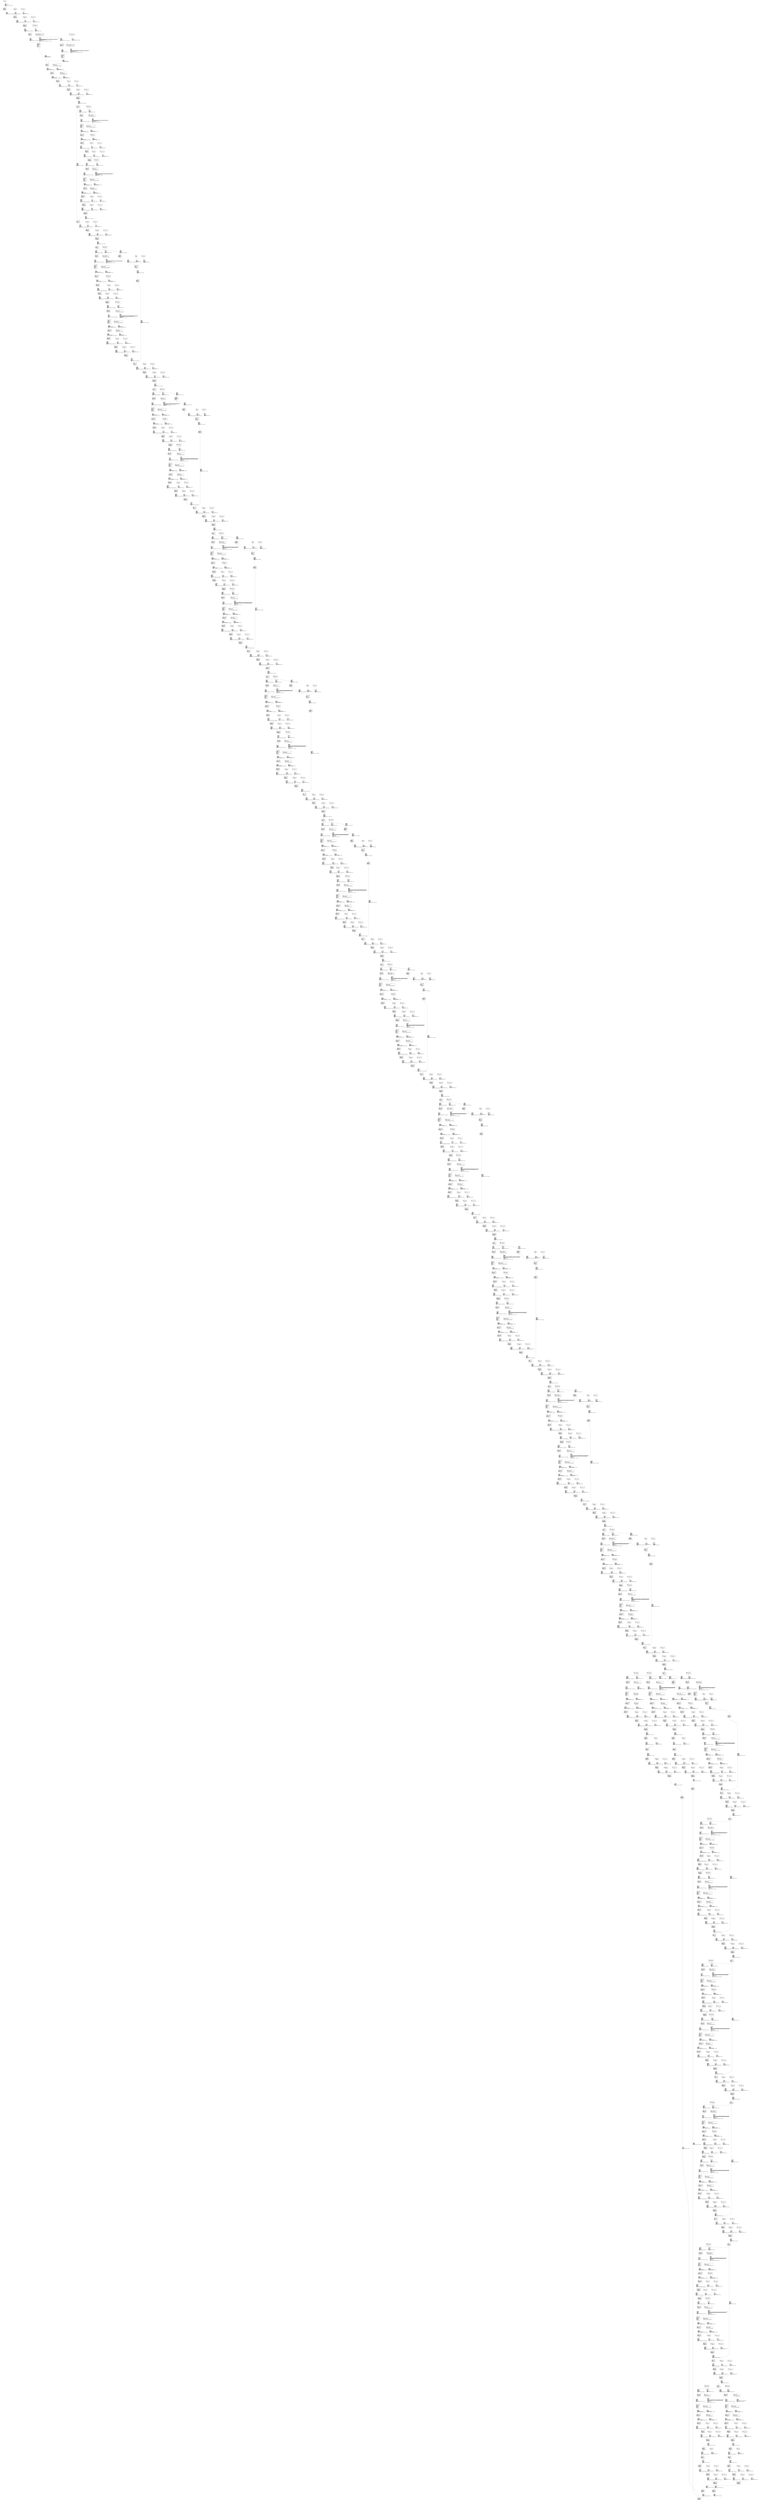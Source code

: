 digraph G {
graph [ fontsize=11 ];
node [ fontsize=11 ];
edge [ fontsize=10 ];
rankdir=BU
ranksep=1.5
nodesep=1
splines=spline
compound=true
Graphinfo [ label="" shape=plaintext, style=rounded, color=black, fontname="Arial-Bold" ];
Conv2D_238_zero_off_314 [ label="{ { <i0> 0} |  [710]\lConv2D_238_zero_off_314\l(bytes=1 , 0.00061% of total)\l\l 0 | { <o0> 0} }", shape=record, color=black, style=rounded  ] ;
Dequantize_31_x_zero_point [ label="{ { <i0> 0} |  [102]\lDequantize_31_x_zero_point\l -128 | { <o0> 0} }", shape=record, color=black, style=rounded  ] ;
Conv2D_188_off_bias_248 [ label="{ { <i0> 0} |  [558]\lConv2D_188_off_bias_248\l(bytes=192 , 0.12% of total)\l\l 0 0 0 0 ... | { <o0> 0} }", shape=record, color=black, style=rounded  ] ;
Quantize_195_y_zero_point [ label="{ { <i0> 0} |  [582]\lQuantize_195_y_zero_point\l -128 | { <o0> 0} }", shape=record, color=black, style=rounded  ] ;
Quantize_244_y_zero_point [ label="{ { <i0> 0} |  [729]\lQuantize_244_y_zero_point\l -47 | { <o0> 0} }", shape=record, color=black, style=rounded  ] ;
Dequantize_17_x_zero_point [ label="{ { <i0> 0} |  [61]\lDequantize_17_x_zero_point\l -128 | { <o0> 0} }", shape=record, color=black, style=rounded  ] ;
Conv2D_202_mul_scale_270 [ label="{ { <i0> 0} |  [606]\lConv2D_202_mul_scale_270\l(bytes=192 , 0.12% of total)\l\l 8.4144e-05 0.0001629 0.000114594 0.000468901 ... | { <o0> 0} }", shape=record, color=black, style=rounded  ] ;
Conv2D_238_off_bias_320 [ label="{ { <i0> 0} |  [716]\lConv2D_238_off_bias_320\l(bytes=64 , 0.039% of total)\l\l -0.648191 0.457562 17.1876 17.1876 ... | { <o0> 0} }", shape=record, color=black, style=rounded  ] ;
Dequantize_212_x_zero_point [ label="{ { <i0> 0} |  [636]\lDequantize_212_x_zero_point\l 118 | { <o0> 0} }", shape=record, color=black, style=rounded  ] ;
Conv2D_162_mul_scale_207 [ label="{ { <i0> 0} |  [478]\lConv2D_162_mul_scale_207\l(bytes=176 , 0.11% of total)\l\l 0.00034013 0.000323294 0.000563609 0.00039625 ... | { <o0> 0} }", shape=record, color=black, style=rounded  ] ;
Conv2D_77_mul_scale_102 [ label="{ { <i0> 0} |  [233]\lConv2D_77_mul_scale_102\l(bytes=84 , 0.052% of total)\l\l 0.000291246 0.000397173 0.000330632 0.000215377 ... | { <o0> 0} }", shape=record, color=black, style=rounded  ] ;
Quantize_88_y_zero_point [ label="{ { <i0> 0} |  [265]\lQuantize_88_y_zero_point\l -128 | { <o0> 0} }", shape=record, color=black, style=rounded  ] ;
Dequantize_164_x_zero_point [ label="{ { <i0> 0} |  [486]\lDequantize_164_x_zero_point\l -26 | { <o0> 0} }", shape=record, color=black, style=rounded  ] ;
Conv2D_4_weights_submask_0_0_3_0_24_3_2_5_360 [ label="{ { <i0> 0} |  [14]\lConv2D_4_weights_submask_0_0_3_0_24_3_2_5_360\l(bytes=720 , 0.44% of total)\l\l -0.017036 -0.0535418 -0.057598 -0.0608429 ... | { <o0> 0} }", shape=record, color=black, style=rounded  ] ;
Conv2D_23_mul_scale_30 [ label="{ { <i0> 0} |  [73]\lConv2D_23_mul_scale_30\l(bytes=48 , 0.029% of total)\l\l 0.000698985 0.00030241 0.000373265 0.000351036 ... | { <o0> 0} }", shape=record, color=black, style=rounded  ] ;
Conv2D_4_zero_off_2 [ label="{ { <i0> 0} |  [8]\lConv2D_4_zero_off_2\l(bytes=1 , 0.00061% of total)\l\l 0 | { <o0> 0} }", shape=record, color=black, style=rounded  ] ;
Conv2D_4_off_bias_8 [ label="{ { <i0> 0} |  [19]\lConv2D_4_off_bias_8\l(bytes=48 , 0.029% of total)\l\l 0.088441 0.142697 0.314455 0.0986944 ... | { <o0> 0} }", shape=record, color=black, style=rounded  ] ;
Dequantize_36_x_zero_point [ label="{ { <i0> 0} |  [117]\lDequantize_36_x_zero_point\l 20 | { <o0> 0} }", shape=record, color=black, style=rounded  ] ;
Quantize_248_y_zero_point [ label="{ { <i0> 0} |  [744]\lQuantize_248_y_zero_point\l 49 | { <o0> 0} }", shape=record, color=black, style=rounded  ] ;
Dequantize_215_x_zero_point [ label="{ { <i0> 0} |  [650]\lDequantize_215_x_zero_point\l 39 | { <o0> 0} }", shape=record, color=black, style=rounded  ] ;
Dequantize_182_x_zero_point [ label="{ { <i0> 0} |  [542]\lDequantize_182_x_zero_point\l -4 | { <o0> 0} }", shape=record, color=black, style=rounded  ] ;
Dequantize_231_x_zero_point [ label="{ { <i0> 0} |  [697]\lDequantize_231_x_zero_point\l 126 | { <o0> 0} }", shape=record, color=black, style=rounded  ] ;
Dequantize_167_x_zero_point [ label="{ { <i0> 0} |  [500]\lDequantize_167_x_zero_point\l 6 | { <o0> 0} }", shape=record, color=black, style=rounded  ] ;
Conv2D_26_mul_scale_39 [ label="{ { <i0> 0} |  [87]\lConv2D_26_mul_scale_39\l(bytes=56 , 0.034% of total)\l\l 0.00020426 0.000288204 0.000279659 0.000325615 ... | { <o0> 0} }", shape=record, color=black, style=rounded  ] ;
Conv2D_69_zero_off_92 [ label="{ { <i0> 0} |  [207]\lConv2D_69_zero_off_92\l(bytes=1 , 0.00061% of total)\l\l 0 | { <o0> 0} }", shape=record, color=black, style=rounded  ] ;
Dequantize_54_x_zero_point [ label="{ { <i0> 0} |  [164]\lDequantize_54_x_zero_point\l -22 | { <o0> 0} }", shape=record, color=black, style=rounded  ] ;
Conv2D_69_off_bias_98 [ label="{ { <i0> 0} |  [213]\lConv2D_69_off_bias_98\l(bytes=84 , 0.052% of total)\l\l 0.299789 0.768426 0.941001 -0.0262266 ... | { <o0> 0} }", shape=record, color=black, style=rounded  ] ;
Dequantize_6_x_scale [ label="{ { <i0> 0} |  [24]\lDequantize_6_x_scale\l 0.013877 | { <o0> 0} }", shape=record, color=black, style=rounded  ] ;
Dequantize_3_x_scale [ label="{ { <i0> 0} |  [5]\lDequantize_3_x_scale\l 0.00392157 | { <o0> 0} }", shape=record, color=black, style=rounded  ] ;
Conv2D_112_zero_off_143 [ label="{ { <i0> 0} |  [329]\lConv2D_112_zero_off_143\l(bytes=1 , 0.00061% of total)\l\l 0 | { <o0> 0} }", shape=record, color=black, style=rounded  ] ;
Dequantize_39_x_zero_point [ label="{ { <i0> 0} |  [131]\lDequantize_39_x_zero_point\l -14 | { <o0> 0} }", shape=record, color=black, style=rounded  ] ;
Dequantize_218_x_zero_point [ label="{ { <i0> 0} |  [657]\lDequantize_218_x_zero_point\l -128 | { <o0> 0} }", shape=record, color=black, style=rounded  ] ;
Dequantize_185_x_zero_point [ label="{ { <i0> 0} |  [549]\lDequantize_185_x_zero_point\l -128 | { <o0> 0} }", shape=record, color=black, style=rounded  ] ;
Quantize_102_y_zero_point [ label="{ { <i0> 0} |  [304]\lQuantize_102_y_zero_point\l -128 | { <o0> 0} }", shape=record, color=black, style=rounded  ] ;
Dequantize_71_x_zero_point [ label="{ { <i0> 0} |  [219]\lDequantize_71_x_zero_point\l 3 | { <o0> 0} }", shape=record, color=black, style=rounded  ] ;
Quantize_2_y_zero_point [ label="{ { <i0> 0} |  [3]\lQuantize_2_y_zero_point\l -128 | { <o0> 0} }", shape=record, color=black, style=rounded  ] ;
Conv2D_112_off_bias_149 [ label="{ { <i0> 0} |  [335]\lConv2D_112_off_bias_149\l(bytes=128 , 0.079% of total)\l\l -1.36417 0.26034 0.18673 0.626472 ... | { <o0> 0} }", shape=record, color=black, style=rounded  ] ;
Conv2D_162_weights_inflated_350 [ label="{ { <i0> 0} |  [476]\lConv2D_162_weights_inflated_350\l(bytes=6336 , 3.9% of total)\l\l 1.63113 1.65723 1.51369 0.93953 ... | { <o0> 0} }", shape=record, color=black, style=rounded  ] ;
Quantize_10_y_zero_point [ label="{ { <i0> 0} |  [37]\lQuantize_10_y_zero_point\l 2 | { <o0> 0} }", shape=record, color=black, style=rounded  ] ;
Dequantize_57_x_zero_point [ label="{ { <i0> 0} |  [178]\lDequantize_57_x_zero_point\l 23 | { <o0> 0} }", shape=record, color=black, style=rounded  ] ;
Dequantize_236_x_zero_point [ label="{ { <i0> 0} |  [707]\lDequantize_236_x_zero_point\l 126 | { <o0> 0} }", shape=record, color=black, style=rounded  ] ;
Conv2D_229_mul_scale_306 [ label="{ { <i0> 0} |  [689]\lConv2D_229_mul_scale_306\l(bytes=12 , 0.0074% of total)\l\l 0.00371226 0.00427533 0.00462335 0.00490913 ... | { <o0> 0} }", shape=record, color=black, style=rounded  ] ;
Conv2D_188_weights_inflated_354 [ label="{ { <i0> 0} |  [554]\lConv2D_188_weights_inflated_354\l(bytes=6912 , 4.2% of total)\l\l -0.32628 3.30358 -1.79454 1.99846 ... | { <o0> 0} }", shape=record, color=black, style=rounded  ] ;
Dequantize_74_x_zero_point [ label="{ { <i0> 0} |  [226]\lDequantize_74_x_zero_point\l -128 | { <o0> 0} }", shape=record, color=black, style=rounded  ] ;
Quantize_5_y_zero_point [ label="{ { <i0> 0} |  [22]\lQuantize_5_y_zero_point\l -128 | { <o0> 0} }", shape=record, color=black, style=rounded  ] ;
Conv2D_80_zero_off_110 [ label="{ { <i0> 0} |  [243]\lConv2D_80_zero_off_110\l(bytes=1 , 0.00061% of total)\l\l 0 | { <o0> 0} }", shape=record, color=black, style=rounded  ] ;
Quantize_13_y_zero_point [ label="{ { <i0> 0} |  [51]\lQuantize_13_y_zero_point\l 46 | { <o0> 0} }", shape=record, color=black, style=rounded  ] ;
Dequantize_254_x_zero_point [ label="{ { <i0> 0} |  [757]\lDequantize_254_x_zero_point\l 49 | { <o0> 0} }", shape=record, color=black, style=rounded  ] ;
Conv2D_80_off_bias_116 [ label="{ { <i0> 0} |  [249]\lConv2D_80_off_bias_116\l(bytes=96 , 0.059% of total)\l\l -0.253854 -0.253057 0.102672 -0.469449 ... | { <o0> 0} }", shape=record, color=black, style=rounded  ] ;
Pad_170_pads [ label="{ { <i0> 0} |  [504]\lPad_170_pads\l 0 0 0 0 ... | { <o0> 0} }", shape=record, color=black, style=rounded  ] ;
Pad_148_pads [ label="{ { <i0> 0} |  [434]\lPad_148_pads\l 0 0 0 0 ... | { <o0> 0} }", shape=record, color=black, style=rounded  ] ;
Pad_134_pads [ label="{ { <i0> 0} |  [393]\lPad_134_pads\l 0 0 0 0 ... | { <o0> 0} }", shape=record, color=black, style=rounded  ] ;
Pad_120_pads [ label="{ { <i0> 0} |  [352]\lPad_120_pads\l 0 0 0 0 ... | { <o0> 0} }", shape=record, color=black, style=rounded  ] ;
Pad_106_pads [ label="{ { <i0> 0} |  [311]\lPad_106_pads\l 0 0 0 0 ... | { <o0> 0} }", shape=record, color=black, style=rounded  ] ;
Quantize_30_y_zero_point [ label="{ { <i0> 0} |  [99]\lQuantize_30_y_zero_point\l -128 | { <o0> 0} }", shape=record, color=black, style=rounded  ] ;
Pad_92_pads [ label="{ { <i0> 0} |  [272]\lPad_92_pads\l 0 0 0 0 ... | { <o0> 0} }", shape=record, color=black, style=rounded  ] ;
Pad_85_pads [ label="{ { <i0> 0} |  [259]\lPad_85_pads\l 0 0 0 0 ... | { <o0> 0} }", shape=record, color=black, style=rounded  ] ;
Pad_63_pads [ label="{ { <i0> 0} |  [189]\lPad_63_pads\l 0 0 0 0 ... | { <o0> 0} }", shape=record, color=black, style=rounded  ] ;
Pad_49_pads [ label="{ { <i0> 0} |  [148]\lPad_49_pads\l 0 0 0 0 ... | { <o0> 0} }", shape=record, color=black, style=rounded  ] ;
Pad_42_pads [ label="{ { <i0> 0} |  [135]\lPad_42_pads\l 0 0 0 0 ... | { <o0> 0} }", shape=record, color=black, style=rounded  ] ;
Pad_20_pads [ label="{ { <i0> 0} |  [65]\lPad_20_pads\l 0 0 0 0 ... | { <o0> 0} }", shape=record, color=black, style=rounded  ] ;
Quantize_124_y_zero_point [ label="{ { <i0> 0} |  [365]\lQuantize_124_y_zero_point\l 27 | { <o0> 0} }", shape=record, color=black, style=rounded  ] ;
Conv2D_37_zero_off_56 [ label="{ { <i0> 0} |  [119]\lConv2D_37_zero_off_56\l(bytes=1 , 0.00061% of total)\l\l 0 | { <o0> 0} }", shape=record, color=black, style=rounded  ] ;
Conv2D_37_off_bias_62 [ label="{ { <i0> 0} |  [125]\lConv2D_37_off_bias_62\l(bytes=64 , 0.039% of total)\l\l 2.28504 -0.634288 -1.32905 1.07914 ... | { <o0> 0} }", shape=record, color=black, style=rounded  ] ;
Conv2D_9_zero_off_11 [ label="{ { <i0> 0} |  [28]\lConv2D_9_zero_off_11\l(bytes=1 , 0.00061% of total)\l\l 0 | { <o0> 0} }", shape=record, color=black, style=rounded  ] ;
Conv2D_151_zero_off_188 [ label="{ { <i0> 0} |  [438]\lConv2D_151_zero_off_188\l(bytes=1 , 0.00061% of total)\l\l 0 | { <o0> 0} }", shape=record, color=black, style=rounded  ] ;
Conv2D_9_off_bias_17 [ label="{ { <i0> 0} |  [34]\lConv2D_9_off_bias_17\l(bytes=48 , 0.029% of total)\l\l 0 0 0 0 ... | { <o0> 0} }", shape=record, color=black, style=rounded  ] ;
Conv2D_66_mul_scale_84 [ label="{ { <i0> 0} |  [197]\lConv2D_66_mul_scale_84\l(bytes=72 , 0.044% of total)\l\l 0.000353773 0.000406892 0.000239673 0.000335712 ... | { <o0> 0} }", shape=record, color=black, style=rounded  ] ;
Quantize_16_y_zero_point [ label="{ { <i0> 0} |  [58]\lQuantize_16_y_zero_point\l -128 | { <o0> 0} }", shape=record, color=black, style=rounded  ] ;
Conv2D_213_mul_scale_288 [ label="{ { <i0> 0} |  [642]\lConv2D_213_mul_scale_288\l(bytes=192 , 0.12% of total)\l\l 0.000663059 0.000886611 0.00226593 0.00155917 ... | { <o0> 0} }", shape=record, color=black, style=rounded  ] ;
Quantize_141_y_zero_point [ label="{ { <i0> 0} |  [420]\lQuantize_141_y_zero_point\l 12 | { <o0> 0} }", shape=record, color=black, style=rounded  ] ;
Dequantize_79_x_zero_point [ label="{ { <i0> 0} |  [241]\lDequantize_79_x_zero_point\l -17 | { <o0> 0} }", shape=record, color=black, style=rounded  ] ;
Conv2D_137_zero_off_170 [ label="{ { <i0> 0} |  [397]\lConv2D_137_zero_off_170\l(bytes=1 , 0.00061% of total)\l\l 0 | { <o0> 0} }", shape=record, color=black, style=rounded  ] ;
Conv2D_151_off_bias_194 [ label="{ { <i0> 0} |  [444]\lConv2D_151_off_bias_194\l(bytes=160 , 0.098% of total)\l\l 0 0 0 0 ... | { <o0> 0} }", shape=record, color=black, style=rounded  ] ;
Quantize_127_y_zero_point [ label="{ { <i0> 0} |  [379]\lQuantize_127_y_zero_point\l 14 | { <o0> 0} }", shape=record, color=black, style=rounded  ] ;
Conv2D_202_zero_off_269 [ label="{ { <i0> 0} |  [602]\lConv2D_202_zero_off_269\l(bytes=1 , 0.00061% of total)\l\l 0 | { <o0> 0} }", shape=record, color=black, style=rounded  ] ;
Conv2D_154_zero_off_197 [ label="{ { <i0> 0} |  [452]\lConv2D_154_zero_off_197\l(bytes=1 , 0.00061% of total)\l\l 0 | { <o0> 0} }", shape=record, color=black, style=rounded  ] ;
Conv2D_95_weights_inflated_340 [ label="{ { <i0> 0} |  [278]\lConv2D_95_weights_inflated_340\l(bytes=3456 , 2.1% of total)\l\l 0.983814 0.760681 -0.608545 -0.152136 ... | { <o0> 0} }", shape=record, color=black, style=rounded  ] ;
Conv2D_69_mul_scale_93 [ label="{ { <i0> 0} |  [211]\lConv2D_69_mul_scale_93\l(bytes=84 , 0.052% of total)\l\l 0.000178128 0.000322732 0.000166196 0.00015611 ... | { <o0> 0} }", shape=record, color=black, style=rounded  ] ;
Conv2D_137_off_bias_176 [ label="{ { <i0> 0} |  [403]\lConv2D_137_off_bias_176\l(bytes=144 , 0.088% of total)\l\l 0 0 0 0 ... | { <o0> 0} }", shape=record, color=black, style=rounded  ] ;
Quantize_35_y_zero_point [ label="{ { <i0> 0} |  [114]\lQuantize_35_y_zero_point\l 20 | { <o0> 0} }", shape=record, color=black, style=rounded  ] ;
Quantize_144_y_zero_point [ label="{ { <i0> 0} |  [427]\lQuantize_144_y_zero_point\l -128 | { <o0> 0} }", shape=record, color=black, style=rounded  ] ;
Dequantize_97_x_zero_point [ label="{ { <i0> 0} |  [288]\lDequantize_97_x_zero_point\l 0 | { <o0> 0} }", shape=record, color=black, style=rounded  ] ;
Dequantize_111_x_zero_point [ label="{ { <i0> 0} |  [327]\lDequantize_111_x_zero_point\l 6 | { <o0> 0} }", shape=record, color=black, style=rounded  ] ;
Conv2D_202_off_bias_275 [ label="{ { <i0> 0} |  [608]\lConv2D_202_off_bias_275\l(bytes=192 , 0.12% of total)\l\l -2.47459 -0.263246 -0.659716 -2.00596 ... | { <o0> 0} }", shape=record, color=black, style=rounded  ] ;
Conv2D_26_zero_off_38 [ label="{ { <i0> 0} |  [83]\lConv2D_26_zero_off_38\l(bytes=1 , 0.00061% of total)\l\l 0 | { <o0> 0} }", shape=record, color=black, style=rounded  ] ;
Conv2D_26_off_bias_44 [ label="{ { <i0> 0} |  [89]\lConv2D_26_off_bias_44\l(bytes=56 , 0.034% of total)\l\l 0.0663844 -0.356796 0.147101 0.274819 ... | { <o0> 0} }", shape=record, color=black, style=rounded  ] ;
Conv2D_220_zero_off_296 [ label="{ { <i0> 0} |  [660]\lConv2D_220_zero_off_296\l(bytes=1 , 0.00061% of total)\l\l 0 | { <o0> 0} }", shape=record, color=black, style=rounded  ] ;
Pad_106_constant_value [ label="{ { <i0> 0} |  [312]\lPad_106_constant_value\l 0 | { <o0> 0} }", shape=record, color=black, style=rounded  ] ;
Conv2D_154_off_bias_203 [ label="{ { <i0> 0} |  [458]\lConv2D_154_off_bias_203\l(bytes=176 , 0.11% of total)\l\l -1.16455 -0.7362 -1.89942 -1.03 ... | { <o0> 0} }", shape=record, color=black, style=rounded  ] ;
Conv2D_238_mul_scale_315 [ label="{ { <i0> 0} |  [714]\lConv2D_238_mul_scale_315\l(bytes=64 , 0.039% of total)\l\l 0.000529135 0.000741591 0.000841004 0.000841004 ... | { <o0> 0} }", shape=record, color=black, style=rounded  ] ;
Quantize_53_y_zero_point [ label="{ { <i0> 0} |  [161]\lQuantize_53_y_zero_point\l -22 | { <o0> 0} }", shape=record, color=black, style=rounded  ] ;
Conv2D_220_mul_scale_297 [ label="{ { <i0> 0} |  [664]\lConv2D_220_mul_scale_297\l(bytes=192 , 0.12% of total)\l\l 0.00078447 0.00086511 0.0021221 0.00212069 ... | { <o0> 0} }", shape=record, color=black, style=rounded  ] ;
Quantize_211_y_zero_point [ label="{ { <i0> 0} |  [633]\lQuantize_211_y_zero_point\l 118 | { <o0> 0} }", shape=record, color=black, style=rounded  ] ;
Conv2D_220_off_bias_302 [ label="{ { <i0> 0} |  [666]\lConv2D_220_off_bias_302\l(bytes=192 , 0.12% of total)\l\l -0.928813 -0.309709 20.126 20.0935 ... | { <o0> 0} }", shape=record, color=black, style=rounded  ] ;
Quantize_38_y_zero_point [ label="{ { <i0> 0} |  [128]\lQuantize_38_y_zero_point\l -14 | { <o0> 0} }", shape=record, color=black, style=rounded  ] ;
Dequantize_114_x_zero_point [ label="{ { <i0> 0} |  [341]\lDequantize_114_x_zero_point\l 4 | { <o0> 0} }", shape=record, color=black, style=rounded  ] ;
Conv2D_9_weights_inflated_331 [ label="{ { <i0> 0} |  [30]\lConv2D_9_weights_inflated_331\l(bytes=1728 , 1.1% of total)\l\l -0.206124 -0.832423 -1.00684 -0.229907 ... | { <o0> 0} }", shape=record, color=black, style=rounded  ] ;
Conv2D_126_mul_scale_162 [ label="{ { <i0> 0} |  [374]\lConv2D_126_mul_scale_162\l(bytes=144 , 0.088% of total)\l\l 0.000530713 0.00061496 0.000383602 0.000399852 ... | { <o0> 0} }", shape=record, color=black, style=rounded  ] ;
Conv2D_180_mul_scale_234 [ label="{ { <i0> 0} |  [534]\lConv2D_180_mul_scale_234\l(bytes=192 , 0.12% of total)\l\l 0.000175765 0.000290394 0.000182922 0.000271714 ... | { <o0> 0} }", shape=record, color=black, style=rounded  ] ;
Quantize_163_y_zero_point [ label="{ { <i0> 0} |  [483]\lQuantize_163_y_zero_point\l -26 | { <o0> 0} }", shape=record, color=black, style=rounded  ] ;
Dequantize_97_x_scale [ label="{ { <i0> 0} |  [287]\lDequantize_97_x_scale\l 0.159383 | { <o0> 0} }", shape=record, color=black, style=rounded  ] ;
Dequantize_89_x_scale [ label="{ { <i0> 0} |  [267]\lDequantize_89_x_scale\l 0.0372553 | { <o0> 0} }", shape=record, color=black, style=rounded  ] ;
Dequantize_82_x_scale [ label="{ { <i0> 0} |  [254]\lDequantize_82_x_scale\l 0.0607114 | { <o0> 0} }", shape=record, color=black, style=rounded  ] ;
Dequantize_79_x_scale [ label="{ { <i0> 0} |  [240]\lDequantize_79_x_scale\l 0.190418 | { <o0> 0} }", shape=record, color=black, style=rounded  ] ;
Dequantize_74_x_scale [ label="{ { <i0> 0} |  [225]\lDequantize_74_x_scale\l 0.026958 | { <o0> 0} }", shape=record, color=black, style=rounded  ] ;
Dequantize_71_x_scale [ label="{ { <i0> 0} |  [218]\lDequantize_71_x_scale\l 0.0554033 | { <o0> 0} }", shape=record, color=black, style=rounded  ] ;
Dequantize_68_x_scale [ label="{ { <i0> 0} |  [204]\lDequantize_68_x_scale\l 0.147784 | { <o0> 0} }", shape=record, color=black, style=rounded  ] ;
Dequantize_60_x_scale [ label="{ { <i0> 0} |  [184]\lDequantize_60_x_scale\l 0.0276321 | { <o0> 0} }", shape=record, color=black, style=rounded  ] ;
Dequantize_57_x_scale [ label="{ { <i0> 0} |  [177]\lDequantize_57_x_scale\l 0.067944 | { <o0> 0} }", shape=record, color=black, style=rounded  ] ;
Dequantize_54_x_scale [ label="{ { <i0> 0} |  [163]\lDequantize_54_x_scale\l 0.175732 | { <o0> 0} }", shape=record, color=black, style=rounded  ] ;
Dequantize_46_x_scale [ label="{ { <i0> 0} |  [143]\lDequantize_46_x_scale\l 0.0397368 | { <o0> 0} }", shape=record, color=black, style=rounded  ] ;
Dequantize_39_x_scale [ label="{ { <i0> 0} |  [130]\lDequantize_39_x_scale\l 0.0720453 | { <o0> 0} }", shape=record, color=black, style=rounded  ] ;
Dequantize_36_x_scale [ label="{ { <i0> 0} |  [116]\lDequantize_36_x_scale\l 0.136931 | { <o0> 0} }", shape=record, color=black, style=rounded  ] ;
Dequantize_31_x_scale [ label="{ { <i0> 0} |  [101]\lDequantize_31_x_scale\l 0.0243262 | { <o0> 0} }", shape=record, color=black, style=rounded  ] ;
Dequantize_28_x_scale [ label="{ { <i0> 0} |  [94]\lDequantize_28_x_scale\l 0.0642786 | { <o0> 0} }", shape=record, color=black, style=rounded  ] ;
Dequantize_25_x_scale [ label="{ { <i0> 0} |  [80]\lDequantize_25_x_scale\l 0.120129 | { <o0> 0} }", shape=record, color=black, style=rounded  ] ;
Dequantize_17_x_scale [ label="{ { <i0> 0} |  [60]\lDequantize_17_x_scale\l 0.0200754 | { <o0> 0} }", shape=record, color=black, style=rounded  ] ;
Dequantize_14_x_scale [ label="{ { <i0> 0} |  [53]\lDequantize_14_x_scale\l 0.0632004 | { <o0> 0} }", shape=record, color=black, style=rounded  ] ;
Dequantize_11_x_scale [ label="{ { <i0> 0} |  [39]\lDequantize_11_x_scale\l 0.117413 | { <o0> 0} }", shape=record, color=black, style=rounded  ] ;
Conv2D_95_mul_scale_120 [ label="{ { <i0> 0} |  [280]\lConv2D_95_mul_scale_120\l(bytes=96 , 0.059% of total)\l\l 0.000377858 0.000307672 0.000576097 0.000326866 ... | { <o0> 0} }", shape=record, color=black, style=rounded  ] ;
Conv2D_210_weights_inflated_358 [ label="{ { <i0> 0} |  [626]\lConv2D_210_weights_inflated_358\l(bytes=6912 , 4.2% of total)\l\l -0.218504 3.93307 4.33366 -2.65846 ... | { <o0> 0} }", shape=record, color=black, style=rounded  ] ;
Quantize_70_y_zero_point [ label="{ { <i0> 0} |  [216]\lQuantize_70_y_zero_point\l 3 | { <o0> 0} }", shape=record, color=black, style=rounded  ] ;
Dequantize_131_x_zero_point [ label="{ { <i0> 0} |  [389]\lDequantize_131_x_zero_point\l -128 | { <o0> 0} }", shape=record, color=black, style=rounded  ] ;
Conv2D_151_weights_inflated_348 [ label="{ { <i0> 0} |  [440]\lConv2D_151_weights_inflated_348\l(bytes=5760 , 3.5% of total)\l\l -0.591243 -1.36523 -0.161248 -0.85999 ... | { <o0> 0} }", shape=record, color=black, style=rounded  ] ;
Conv2D_66_zero_off_83 [ label="{ { <i0> 0} |  [193]\lConv2D_66_zero_off_83\l(bytes=1 , 0.00061% of total)\l\l 0 | { <o0> 0} }", shape=record, color=black, style=rounded  ] ;
Conv2D_66_off_bias_89 [ label="{ { <i0> 0} |  [199]\lConv2D_66_off_bias_89\l(bytes=72 , 0.044% of total)\l\l 0 0 0 0 ... | { <o0> 0} }", shape=record, color=black, style=rounded  ] ;
Conv2D_191_zero_off_251 [ label="{ { <i0> 0} |  [566]\lConv2D_191_zero_off_251\l(bytes=1 , 0.00061% of total)\l\l 0 | { <o0> 0} }", shape=record, color=black, style=rounded  ] ;
Quantize_56_y_zero_point [ label="{ { <i0> 0} |  [175]\lQuantize_56_y_zero_point\l 23 | { <o0> 0} }", shape=record, color=black, style=rounded  ] ;
Conv2D_154_mul_scale_198 [ label="{ { <i0> 0} |  [456]\lConv2D_154_mul_scale_198\l(bytes=176 , 0.11% of total)\l\l 0.00116923 0.000832805 0.000910993 0.00076466 ... | { <o0> 0} }", shape=record, color=black, style=rounded  ] ;
Quantize_214_y_zero_point [ label="{ { <i0> 0} |  [647]\lQuantize_214_y_zero_point\l 39 | { <o0> 0} }", shape=record, color=black, style=rounded  ] ;
Quantize_181_y_zero_point [ label="{ { <i0> 0} |  [539]\lQuantize_181_y_zero_point\l -4 | { <o0> 0} }", shape=record, color=black, style=rounded  ] ;
Dequantize_117_x_zero_point [ label="{ { <i0> 0} |  [348]\lDequantize_117_x_zero_point\l -128 | { <o0> 0} }", shape=record, color=black, style=rounded  ] ;
Quantize_230_y_zero_point [ label="{ { <i0> 0} |  [694]\lQuantize_230_y_zero_point\l 126 | { <o0> 0} }", shape=record, color=black, style=rounded  ] ;
Quantize_166_y_zero_point [ label="{ { <i0> 0} |  [497]\lQuantize_166_y_zero_point\l 6 | { <o0> 0} }", shape=record, color=black, style=rounded  ] ;
Conv2D_177_mul_scale_225 [ label="{ { <i0> 0} |  [520]\lConv2D_177_mul_scale_225\l(bytes=192 , 0.12% of total)\l\l 0.000721656 0.000539183 0.000312067 0.000362128 ... | { <o0> 0} }", shape=record, color=black, style=rounded  ] ;
Conv2D_177_zero_off_224 [ label="{ { <i0> 0} |  [516]\lConv2D_177_zero_off_224\l(bytes=1 , 0.00061% of total)\l\l 0 | { <o0> 0} }", shape=record, color=black, style=rounded  ] ;
Conv2D_177_weights_inflated_352 [ label="{ { <i0> 0} |  [518]\lConv2D_177_weights_inflated_352\l(bytes=6912 , 4.2% of total)\l\l 1.56196 1.81802 -0.307271 -0.281665 ... | { <o0> 0} }", shape=record, color=black, style=rounded  ] ;
Quantize_73_y_zero_point [ label="{ { <i0> 0} |  [223]\lQuantize_73_y_zero_point\l -128 | { <o0> 0} }", shape=record, color=black, style=rounded  ] ;
Conv2D_191_off_bias_257 [ label="{ { <i0> 0} |  [572]\lConv2D_191_off_bias_257\l(bytes=192 , 0.12% of total)\l\l -0.429196 -0.36594 0.268964 -0.111485 ... | { <o0> 0} }", shape=record, color=black, style=rounded  ] ;
Conv2D_109_weights_inflated_342 [ label="{ { <i0> 0} |  [317]\lConv2D_109_weights_inflated_342\l(bytes=4032 , 2.5% of total)\l\l 1.46014 2.01562 -0.349163 1.49188 ... | { <o0> 0} }", shape=record, color=black, style=rounded  ] ;
Quantize_59_y_zero_point [ label="{ { <i0> 0} |  [182]\lQuantize_59_y_zero_point\l -128 | { <o0> 0} }", shape=record, color=black, style=rounded  ] ;
Conv2D_177_off_bias_230 [ label="{ { <i0> 0} |  [522]\lConv2D_177_off_bias_230\l(bytes=192 , 0.12% of total)\l\l 0 0 0 0 ... | { <o0> 0} }", shape=record, color=black, style=rounded  ] ;
Quantize_217_y_zero_point [ label="{ { <i0> 0} |  [654]\lQuantize_217_y_zero_point\l -128 | { <o0> 0} }", shape=record, color=black, style=rounded  ] ;
Quantize_184_y_zero_point [ label="{ { <i0> 0} |  [546]\lQuantize_184_y_zero_point\l -128 | { <o0> 0} }", shape=record, color=black, style=rounded  ] ;
Conv2D_55_zero_off_74 [ label="{ { <i0> 0} |  [166]\lConv2D_55_zero_off_74\l(bytes=1 , 0.00061% of total)\l\l 0 | { <o0> 0} }", shape=record, color=black, style=rounded  ] ;
Conv2D_55_off_bias_80 [ label="{ { <i0> 0} |  [172]\lConv2D_55_off_bias_80\l(bytes=72 , 0.044% of total)\l\l 0.02133 -1.43754 0.0894853 0.479271 ... | { <o0> 0} }", shape=record, color=black, style=rounded  ] ;
Conv2D_229_zero_off_305 [ label="{ { <i0> 0} |  [685]\lConv2D_229_zero_off_305\l(bytes=1 , 0.00061% of total)\l\l 0 | { <o0> 0} }", shape=record, color=black, style=rounded  ] ;
Dequantize_201_x_zero_point [ label="{ { <i0> 0} |  [600]\lDequantize_201_x_zero_point\l -17 | { <o0> 0} }", shape=record, color=black, style=rounded  ] ;
Dequantize_153_x_zero_point [ label="{ { <i0> 0} |  [450]\lDequantize_153_x_zero_point\l -38 | { <o0> 0} }", shape=record, color=black, style=rounded  ] ;
Quantize_235_y_zero_point [ label="{ { <i0> 0} |  [704]\lQuantize_235_y_zero_point\l 126 | { <o0> 0} }", shape=record, color=black, style=rounded  ] ;
Pad_49_constant_value [ label="{ { <i0> 0} |  [149]\lPad_49_constant_value\l 0 | { <o0> 0} }", shape=record, color=black, style=rounded  ] ;
Conv2D_229_off_bias_311 [ label="{ { <i0> 0} |  [691]\lConv2D_229_off_bias_311\l(bytes=12 , 0.0074% of total)\l\l 0.31183 -0.0983325 -0.300518 -0.147274 ... | { <o0> 0} }", shape=record, color=black, style=rounded  ] ;
Quantize_78_y_zero_point [ label="{ { <i0> 0} |  [238]\lQuantize_78_y_zero_point\l -17 | { <o0> 0} }", shape=record, color=black, style=rounded  ] ;
Conv2D_12_mul_scale_21 [ label="{ { <i0> 0} |  [46]\lConv2D_12_mul_scale_21\l(bytes=48 , 0.029% of total)\l\l 0.000630634 0.000700153 0.000596778 0.000306063 ... | { <o0> 0} }", shape=record, color=black, style=rounded  ] ;
Conv2D_247_zero_off_323 [ label="{ { <i0> 0} |  [735]\lConv2D_247_zero_off_323\l(bytes=1 , 0.00061% of total)\l\l 0 | { <o0> 0} }", shape=record, color=black, style=rounded  ] ;
Dequantize_139_x_zero_point [ label="{ { <i0> 0} |  [409]\lDequantize_139_x_zero_point\l -12 | { <o0> 0} }", shape=record, color=black, style=rounded  ] ;
Conv2D_247_mul_scale_324 [ label="{ { <i0> 0} |  [739]\lConv2D_247_mul_scale_324\l(bytes=4 , 0.0025% of total)\l\l 0.000336722 0.000408677 | { <o0> 0} }", shape=record, color=black, style=rounded  ] ;
Conv2D_4_subm_1_Pad_1_pads_Out [ label="{ { <i0> 0} |  [12]\lConv2D_4_subm_1_Pad_1_pads_Out\l 0 0 -2 1 ... | { <o0> 0} }", shape=record, color=black, style=rounded  ] ;
Conv2D_112_mul_scale_144 [ label="{ { <i0> 0} |  [333]\lConv2D_112_mul_scale_144\l(bytes=128 , 0.079% of total)\l\l 0.000195889 0.00023732 0.000293139 0.00017682 ... | { <o0> 0} }", shape=record, color=black, style=rounded  ] ;
Pad_85_constant_value [ label="{ { <i0> 0} |  [260]\lPad_85_constant_value\l 0 | { <o0> 0} }", shape=record, color=black, style=rounded  ] ;
Conv2D_34_zero_off_47 [ label="{ { <i0> 0} |  [105]\lConv2D_34_zero_off_47\l(bytes=1 , 0.00061% of total)\l\l 0 | { <o0> 0} }", shape=record, color=black, style=rounded  ] ;
Conv2D_34_off_bias_53 [ label="{ { <i0> 0} |  [111]\lConv2D_34_off_bias_53\l(bytes=56 , 0.034% of total)\l\l 0 0 0 0 ... | { <o0> 0} }", shape=record, color=black, style=rounded  ] ;
Pad_120_constant_value [ label="{ { <i0> 0} |  [353]\lPad_120_constant_value\l 0 | { <o0> 0} }", shape=record, color=black, style=rounded  ] ;
Dequantize_25_x_zero_point [ label="{ { <i0> 0} |  [81]\lDequantize_25_x_zero_point\l -32 | { <o0> 0} }", shape=record, color=black, style=rounded  ] ;
Conv2D_199_zero_off_260 [ label="{ { <i0> 0} |  [588]\lConv2D_199_zero_off_260\l(bytes=1 , 0.00061% of total)\l\l 0 | { <o0> 0} }", shape=record, color=black, style=rounded  ] ;
Dequantize_204_x_zero_point [ label="{ { <i0> 0} |  [614]\lDequantize_204_x_zero_point\l -15 | { <o0> 0} }", shape=record, color=black, style=rounded  ] ;
Quantize_253_y_zero_point [ label="{ { <i0> 0} |  [754]\lQuantize_253_y_zero_point\l 49 | { <o0> 0} }", shape=record, color=black, style=rounded  ] ;
Quantize_189_y_zero_point [ label="{ { <i0> 0} |  [561]\lQuantize_189_y_zero_point\l 17 | { <o0> 0} }", shape=record, color=black, style=rounded  ] ;
Dequantize_156_x_zero_point [ label="{ { <i0> 0} |  [464]\lDequantize_156_x_zero_point\l 34 | { <o0> 0} }", shape=record, color=black, style=rounded  ] ;
Pad_134_constant_value [ label="{ { <i0> 0} |  [394]\lPad_134_constant_value\l 0 | { <o0> 0} }", shape=record, color=black, style=rounded  ] ;
Conv2D_247_off_bias_329 [ label="{ { <i0> 0} |  [741]\lConv2D_247_off_bias_329\l(bytes=4 , 0.0025% of total)\l\l 0.574785 0.158975 | { <o0> 0} }", shape=record, color=black, style=rounded  ] ;
Quantize_96_y_zero_point [ label="{ { <i0> 0} |  [285]\lQuantize_96_y_zero_point\l 0 | { <o0> 0} }", shape=record, color=black, style=rounded  ] ;
Input_0_out_0 [ label="{ { <i0> 0} |  [0]\lInput_0_out_0 | { <o0> 0} }", shape=record, color=black, style=rounded  ] ;
Conv2D_140_mul_scale_180 [ label="{ { <i0> 0} |  [415]\lConv2D_140_mul_scale_180\l(bytes=160 , 0.098% of total)\l\l 0.000402821 0.000397245 0.000510775 0.000665569 ... | { <o0> 0} }", shape=record, color=black, style=rounded  ] ;
Conv2D_199_off_bias_266 [ label="{ { <i0> 0} |  [594]\lConv2D_199_off_bias_266\l(bytes=192 , 0.12% of total)\l\l 0 0 0 0 ... | { <o0> 0} }", shape=record, color=black, style=rounded  ] ;
Quantize_239_y_zero_point [ label="{ { <i0> 0} |  [719]\lQuantize_239_y_zero_point\l -47 | { <o0> 0} }", shape=record, color=black, style=rounded  ] ;
Pad_170_constant_value [ label="{ { <i0> 0} |  [505]\lPad_170_constant_value\l 0 | { <o0> 0} }", shape=record, color=black, style=rounded  ] ;
Pad_148_constant_value [ label="{ { <i0> 0} |  [435]\lPad_148_constant_value\l 0 | { <o0> 0} }", shape=record, color=black, style=rounded  ] ;
Dequantize_222_x_zero_point [ label="{ { <i0> 0} |  [672]\lDequantize_222_x_zero_point\l -47 | { <o0> 0} }", shape=record, color=black, style=rounded  ] ;
Conv2D_109_mul_scale_135 [ label="{ { <i0> 0} |  [319]\lConv2D_109_mul_scale_135\l(bytes=112 , 0.069% of total)\l\l 0.000658676 0.000351996 0.00053326 0.000326785 ... | { <o0> 0} }", shape=record, color=black, style=rounded  ] ;
Dequantize_28_x_zero_point [ label="{ { <i0> 0} |  [95]\lDequantize_28_x_zero_point\l 30 | { <o0> 0} }", shape=record, color=black, style=rounded  ] ;
Dequantize_254_x_scale [ label="{ { <i0> 0} |  [756]\lDequantize_254_x_scale\l 0.0369369 | { <o0> 0} }", shape=record, color=black, style=rounded  ] ;
Dequantize_249_x_scale [ label="{ { <i0> 0} |  [746]\lDequantize_249_x_scale\l 0.0369369 | { <o0> 0} }", shape=record, color=black, style=rounded  ] ;
Dequantize_245_x_scale [ label="{ { <i0> 0} |  [731]\lDequantize_245_x_scale\l 0.306708 | { <o0> 0} }", shape=record, color=black, style=rounded  ] ;
Dequantize_240_x_scale [ label="{ { <i0> 0} |  [721]\lDequantize_240_x_scale\l 0.306708 | { <o0> 0} }", shape=record, color=black, style=rounded  ] ;
Dequantize_236_x_scale [ label="{ { <i0> 0} |  [706]\lDequantize_236_x_scale\l 1.2247 | { <o0> 0} }", shape=record, color=black, style=rounded  ] ;
Dequantize_231_x_scale [ label="{ { <i0> 0} |  [696]\lDequantize_231_x_scale\l 1.2247 | { <o0> 0} }", shape=record, color=black, style=rounded  ] ;
Dequantize_227_x_scale [ label="{ { <i0> 0} |  [681]\lDequantize_227_x_scale\l 1.20201 | { <o0> 0} }", shape=record, color=black, style=rounded  ] ;
Dequantize_222_x_scale [ label="{ { <i0> 0} |  [671]\lDequantize_222_x_scale\l 1.20201 | { <o0> 0} }", shape=record, color=black, style=rounded  ] ;
Dequantize_218_x_scale [ label="{ { <i0> 0} |  [656]\lDequantize_218_x_scale\l 0.0229979 | { <o0> 0} }", shape=record, color=black, style=rounded  ] ;
Dequantize_215_x_scale [ label="{ { <i0> 0} |  [649]\lDequantize_215_x_scale\l 0.0664509 | { <o0> 0} }", shape=record, color=black, style=rounded  ] ;
Dequantize_212_x_scale [ label="{ { <i0> 0} |  [635]\lDequantize_212_x_scale\l 1.31774 | { <o0> 0} }", shape=record, color=black, style=rounded  ] ;
Dequantize_207_x_scale [ label="{ { <i0> 0} |  [620]\lDequantize_207_x_scale\l 0.0309466 | { <o0> 0} }", shape=record, color=black, style=rounded  ] ;
Dequantize_204_x_scale [ label="{ { <i0> 0} |  [613]\lDequantize_204_x_scale\l 0.0553938 | { <o0> 0} }", shape=record, color=black, style=rounded  ] ;
Dequantize_201_x_scale [ label="{ { <i0> 0} |  [599]\lDequantize_201_x_scale\l 0.260736 | { <o0> 0} }", shape=record, color=black, style=rounded  ] ;
Dequantize_196_x_scale [ label="{ { <i0> 0} |  [584]\lDequantize_196_x_scale\l 0.028343 | { <o0> 0} }", shape=record, color=black, style=rounded  ] ;
Dequantize_193_x_scale [ label="{ { <i0> 0} |  [577]\lDequantize_193_x_scale\l 0.0706985 | { <o0> 0} }", shape=record, color=black, style=rounded  ] ;
Dequantize_190_x_scale [ label="{ { <i0> 0} |  [563]\lDequantize_190_x_scale\l 0.265734 | { <o0> 0} }", shape=record, color=black, style=rounded  ] ;
Dequantize_185_x_scale [ label="{ { <i0> 0} |  [548]\lDequantize_185_x_scale\l 0.0298721 | { <o0> 0} }", shape=record, color=black, style=rounded  ] ;
Dequantize_182_x_scale [ label="{ { <i0> 0} |  [541]\lDequantize_182_x_scale\l 0.0581165 | { <o0> 0} }", shape=record, color=black, style=rounded  ] ;
Dequantize_179_x_scale [ label="{ { <i0> 0} |  [527]\lDequantize_179_x_scale\l 0.252399 | { <o0> 0} }", shape=record, color=black, style=rounded  ] ;
Dequantize_174_x_scale [ label="{ { <i0> 0} |  [512]\lDequantize_174_x_scale\l 0.0281832 | { <o0> 0} }", shape=record, color=black, style=rounded  ] ;
Dequantize_167_x_scale [ label="{ { <i0> 0} |  [499]\lDequantize_167_x_scale\l 0.0591815 | { <o0> 0} }", shape=record, color=black, style=rounded  ] ;
Dequantize_164_x_scale [ label="{ { <i0> 0} |  [485]\lDequantize_164_x_scale\l 0.593284 | { <o0> 0} }", shape=record, color=black, style=rounded  ] ;
Dequantize_159_x_scale [ label="{ { <i0> 0} |  [470]\lDequantize_159_x_scale\l 0.0260655 | { <o0> 0} }", shape=record, color=black, style=rounded  ] ;
Dequantize_156_x_scale [ label="{ { <i0> 0} |  [463]\lDequantize_156_x_scale\l 0.0714662 | { <o0> 0} }", shape=record, color=black, style=rounded  ] ;
Dequantize_153_x_scale [ label="{ { <i0> 0} |  [449]\lDequantize_153_x_scale\l 0.373143 | { <o0> 0} }", shape=record, color=black, style=rounded  ] ;
Dequantize_145_x_scale [ label="{ { <i0> 0} |  [429]\lDequantize_145_x_scale\l 0.0368005 | { <o0> 0} }", shape=record, color=black, style=rounded  ] ;
Dequantize_142_x_scale [ label="{ { <i0> 0} |  [422]\lDequantize_142_x_scale\l 0.0814999 | { <o0> 0} }", shape=record, color=black, style=rounded  ] ;
Dequantize_139_x_scale [ label="{ { <i0> 0} |  [408]\lDequantize_139_x_scale\l 0.232053 | { <o0> 0} }", shape=record, color=black, style=rounded  ] ;
Dequantize_131_x_scale [ label="{ { <i0> 0} |  [388]\lDequantize_131_x_scale\l 0.0304187 | { <o0> 0} }", shape=record, color=black, style=rounded  ] ;
Dequantize_128_x_scale [ label="{ { <i0> 0} |  [381]\lDequantize_128_x_scale\l 0.0689409 | { <o0> 0} }", shape=record, color=black, style=rounded  ] ;
Dequantize_125_x_scale [ label="{ { <i0> 0} |  [367]\lDequantize_125_x_scale\l 0.22246 | { <o0> 0} }", shape=record, color=black, style=rounded  ] ;
Dequantize_117_x_scale [ label="{ { <i0> 0} |  [347]\lDequantize_117_x_scale\l 0.0424483 | { <o0> 0} }", shape=record, color=black, style=rounded  ] ;
Dequantize_114_x_scale [ label="{ { <i0> 0} |  [340]\lDequantize_114_x_scale\l 0.0881709 | { <o0> 0} }", shape=record, color=black, style=rounded  ] ;
Dequantize_111_x_scale [ label="{ { <i0> 0} |  [326]\lDequantize_111_x_scale\l 0.180353 | { <o0> 0} }", shape=record, color=black, style=rounded  ] ;
Dequantize_103_x_scale [ label="{ { <i0> 0} |  [306]\lDequantize_103_x_scale\l 0.0415017 | { <o0> 0} }", shape=record, color=black, style=rounded  ] ;
Dequantize_100_x_scale [ label="{ { <i0> 0} |  [299]\lDequantize_100_x_scale\l 0.0712688 | { <o0> 0} }", shape=record, color=black, style=rounded  ] ;
Dequantize_207_x_zero_point [ label="{ { <i0> 0} |  [621]\lDequantize_207_x_zero_point\l -128 | { <o0> 0} }", shape=record, color=black, style=rounded  ] ;
Pad_42_constant_value [ label="{ { <i0> 0} |  [136]\lPad_42_constant_value\l 0 | { <o0> 0} }", shape=record, color=black, style=rounded  ] ;
Dequantize_174_x_zero_point [ label="{ { <i0> 0} |  [513]\lDequantize_174_x_zero_point\l -128 | { <o0> 0} }", shape=record, color=black, style=rounded  ] ;
Dequantize_190_x_zero_point [ label="{ { <i0> 0} |  [564]\lDequantize_190_x_zero_point\l 17 | { <o0> 0} }", shape=record, color=black, style=rounded  ] ;
Dequantize_159_x_zero_point [ label="{ { <i0> 0} |  [471]\lDequantize_159_x_zero_point\l -128 | { <o0> 0} }", shape=record, color=black, style=rounded  ] ;
Dequantize_60_x_zero_point [ label="{ { <i0> 0} |  [185]\lDequantize_60_x_zero_point\l -128 | { <o0> 0} }", shape=record, color=black, style=rounded  ] ;
Conv2D_23_zero_off_29 [ label="{ { <i0> 0} |  [69]\lConv2D_23_zero_off_29\l(bytes=1 , 0.00061% of total)\l\l 0 | { <o0> 0} }", shape=record, color=black, style=rounded  ] ;
Quantize_99_y_zero_point [ label="{ { <i0> 0} |  [297]\lQuantize_99_y_zero_point\l -21 | { <o0> 0} }", shape=record, color=black, style=rounded  ] ;
Conv2D_23_off_bias_35 [ label="{ { <i0> 0} |  [75]\lConv2D_23_off_bias_35\l(bytes=48 , 0.029% of total)\l\l 0 0 0 0 ... | { <o0> 0} }", shape=record, color=black, style=rounded  ] ;
Conv2D_137_mul_scale_171 [ label="{ { <i0> 0} |  [401]\lConv2D_137_mul_scale_171\l(bytes=144 , 0.088% of total)\l\l 0.000365124 0.000317408 0.000198935 0.000329337 ... | { <o0> 0} }", shape=record, color=black, style=rounded  ] ;
Conv2D_191_mul_scale_252 [ label="{ { <i0> 0} |  [570]\lConv2D_191_mul_scale_252\l(bytes=192 , 0.12% of total)\l\l 0.000342261 0.000293221 0.000173302 0.000449537 ... | { <o0> 0} }", shape=record, color=black, style=rounded  ] ;
Conv2D_52_weights_inflated_336 [ label="{ { <i0> 0} |  [154]\lConv2D_52_weights_inflated_336\l(bytes=2304 , 1.4% of total)\l\l -0.531188 -0.712275 0.615696 -0.953725 ... | { <o0> 0} }", shape=record, color=black, style=rounded  ] ;
Dequantize_240_x_zero_point [ label="{ { <i0> 0} |  [722]\lDequantize_240_x_zero_point\l -47 | { <o0> 0} }", shape=record, color=black, style=rounded  ] ;
Conv2D_34_mul_scale_48 [ label="{ { <i0> 0} |  [109]\lConv2D_34_mul_scale_48\l(bytes=56 , 0.034% of total)\l\l 0.000497943 0.000371119 0.000271418 0.000319865 ... | { <o0> 0} }", shape=record, color=black, style=rounded  ] ;
Dequantize_46_x_zero_point [ label="{ { <i0> 0} |  [144]\lDequantize_46_x_zero_point\l -128 | { <o0> 0} }", shape=record, color=black, style=rounded  ] ;
Pad_92_constant_value [ label="{ { <i0> 0} |  [273]\lPad_92_constant_value\l 0 | { <o0> 0} }", shape=record, color=black, style=rounded  ] ;
Dequantize_193_x_zero_point [ label="{ { <i0> 0} |  [578]\lDequantize_193_x_zero_point\l 25 | { <o0> 0} }", shape=record, color=black, style=rounded  ] ;
Quantize_110_y_zero_point [ label="{ { <i0> 0} |  [324]\lQuantize_110_y_zero_point\l 6 | { <o0> 0} }", shape=record, color=black, style=rounded  ] ;
Conv2D_165_mul_scale_216 [ label="{ { <i0> 0} |  [492]\lConv2D_165_mul_scale_216\l(bytes=192 , 0.12% of total)\l\l 8.96014e-05 0.000406022 0.000263743 0.000606752 ... | { <o0> 0} }", shape=record, color=black, style=rounded  ] ;
Dequantize_227_x_zero_point [ label="{ { <i0> 0} |  [682]\lDequantize_227_x_zero_point\l -47 | { <o0> 0} }", shape=record, color=black, style=rounded  ] ;
Conv2D_210_mul_scale_279 [ label="{ { <i0> 0} |  [628]\lConv2D_210_mul_scale_279\l(bytes=192 , 0.12% of total)\l\l 0.00112699 0.000313873 0.000604902 0.000547315 ... | { <o0> 0} }", shape=record, color=black, style=rounded  ] ;
Conv2D_52_mul_scale_66 [ label="{ { <i0> 0} |  [156]\lConv2D_52_mul_scale_66\l(bytes=64 , 0.039% of total)\l\l 0.000479722 0.000426555 0.000439388 0.000397527 ... | { <o0> 0} }", shape=record, color=black, style=rounded  ] ;
Conv2D_188_mul_scale_243 [ label="{ { <i0> 0} |  [556]\lConv2D_188_mul_scale_243\l(bytes=192 , 0.12% of total)\l\l 0.00121833 0.000335362 0.000465143 0.000602274 ... | { <o0> 0} }", shape=record, color=black, style=rounded  ] ;
Conv2D_37_mul_scale_57 [ label="{ { <i0> 0} |  [123]\lConv2D_37_mul_scale_57\l(bytes=64 , 0.039% of total)\l\l 0.000268892 0.000284817 0.000209928 0.000132932 ... | { <o0> 0} }", shape=record, color=black, style=rounded  ] ;
Dequantize_179_x_zero_point [ label="{ { <i0> 0} |  [528]\lDequantize_179_x_zero_point\l -3 | { <o0> 0} }", shape=record, color=black, style=rounded  ] ;
Quantize_253_y_scale [ label="{ { <i0> 0} |  [753]\lQuantize_253_y_scale\l 0.0369369 | { <o0> 0} }", shape=record, color=black, style=rounded  ] ;
Quantize_248_y_scale [ label="{ { <i0> 0} |  [743]\lQuantize_248_y_scale\l 0.0369369 | { <o0> 0} }", shape=record, color=black, style=rounded  ] ;
Quantize_244_y_scale [ label="{ { <i0> 0} |  [728]\lQuantize_244_y_scale\l 0.306708 | { <o0> 0} }", shape=record, color=black, style=rounded  ] ;
Quantize_239_y_scale [ label="{ { <i0> 0} |  [718]\lQuantize_239_y_scale\l 0.306708 | { <o0> 0} }", shape=record, color=black, style=rounded  ] ;
Quantize_235_y_scale [ label="{ { <i0> 0} |  [703]\lQuantize_235_y_scale\l 1.2247 | { <o0> 0} }", shape=record, color=black, style=rounded  ] ;
Quantize_230_y_scale [ label="{ { <i0> 0} |  [693]\lQuantize_230_y_scale\l 1.2247 | { <o0> 0} }", shape=record, color=black, style=rounded  ] ;
Quantize_226_y_scale [ label="{ { <i0> 0} |  [678]\lQuantize_226_y_scale\l 1.20201 | { <o0> 0} }", shape=record, color=black, style=rounded  ] ;
Quantize_221_y_scale [ label="{ { <i0> 0} |  [668]\lQuantize_221_y_scale\l 1.20201 | { <o0> 0} }", shape=record, color=black, style=rounded  ] ;
Quantize_217_y_scale [ label="{ { <i0> 0} |  [653]\lQuantize_217_y_scale\l 0.0229979 | { <o0> 0} }", shape=record, color=black, style=rounded  ] ;
Quantize_214_y_scale [ label="{ { <i0> 0} |  [646]\lQuantize_214_y_scale\l 0.0664509 | { <o0> 0} }", shape=record, color=black, style=rounded  ] ;
Quantize_211_y_scale [ label="{ { <i0> 0} |  [632]\lQuantize_211_y_scale\l 1.31774 | { <o0> 0} }", shape=record, color=black, style=rounded  ] ;
Quantize_206_y_scale [ label="{ { <i0> 0} |  [617]\lQuantize_206_y_scale\l 0.0309466 | { <o0> 0} }", shape=record, color=black, style=rounded  ] ;
Quantize_203_y_scale [ label="{ { <i0> 0} |  [610]\lQuantize_203_y_scale\l 0.0553938 | { <o0> 0} }", shape=record, color=black, style=rounded  ] ;
Quantize_200_y_scale [ label="{ { <i0> 0} |  [596]\lQuantize_200_y_scale\l 0.260736 | { <o0> 0} }", shape=record, color=black, style=rounded  ] ;
Quantize_195_y_scale [ label="{ { <i0> 0} |  [581]\lQuantize_195_y_scale\l 0.028343 | { <o0> 0} }", shape=record, color=black, style=rounded  ] ;
Quantize_192_y_scale [ label="{ { <i0> 0} |  [574]\lQuantize_192_y_scale\l 0.0706985 | { <o0> 0} }", shape=record, color=black, style=rounded  ] ;
Quantize_189_y_scale [ label="{ { <i0> 0} |  [560]\lQuantize_189_y_scale\l 0.265734 | { <o0> 0} }", shape=record, color=black, style=rounded  ] ;
Quantize_184_y_scale [ label="{ { <i0> 0} |  [545]\lQuantize_184_y_scale\l 0.0298721 | { <o0> 0} }", shape=record, color=black, style=rounded  ] ;
Quantize_181_y_scale [ label="{ { <i0> 0} |  [538]\lQuantize_181_y_scale\l 0.0581165 | { <o0> 0} }", shape=record, color=black, style=rounded  ] ;
Quantize_178_y_scale [ label="{ { <i0> 0} |  [524]\lQuantize_178_y_scale\l 0.252399 | { <o0> 0} }", shape=record, color=black, style=rounded  ] ;
Quantize_173_y_scale [ label="{ { <i0> 0} |  [509]\lQuantize_173_y_scale\l 0.0281832 | { <o0> 0} }", shape=record, color=black, style=rounded  ] ;
Quantize_166_y_scale [ label="{ { <i0> 0} |  [496]\lQuantize_166_y_scale\l 0.0591815 | { <o0> 0} }", shape=record, color=black, style=rounded  ] ;
Quantize_163_y_scale [ label="{ { <i0> 0} |  [482]\lQuantize_163_y_scale\l 0.593284 | { <o0> 0} }", shape=record, color=black, style=rounded  ] ;
Quantize_158_y_scale [ label="{ { <i0> 0} |  [467]\lQuantize_158_y_scale\l 0.0260655 | { <o0> 0} }", shape=record, color=black, style=rounded  ] ;
Quantize_155_y_scale [ label="{ { <i0> 0} |  [460]\lQuantize_155_y_scale\l 0.0714662 | { <o0> 0} }", shape=record, color=black, style=rounded  ] ;
Quantize_152_y_scale [ label="{ { <i0> 0} |  [446]\lQuantize_152_y_scale\l 0.373143 | { <o0> 0} }", shape=record, color=black, style=rounded  ] ;
Quantize_144_y_scale [ label="{ { <i0> 0} |  [426]\lQuantize_144_y_scale\l 0.0368005 | { <o0> 0} }", shape=record, color=black, style=rounded  ] ;
Quantize_141_y_scale [ label="{ { <i0> 0} |  [419]\lQuantize_141_y_scale\l 0.0814999 | { <o0> 0} }", shape=record, color=black, style=rounded  ] ;
Quantize_138_y_scale [ label="{ { <i0> 0} |  [405]\lQuantize_138_y_scale\l 0.232053 | { <o0> 0} }", shape=record, color=black, style=rounded  ] ;
Quantize_130_y_scale [ label="{ { <i0> 0} |  [385]\lQuantize_130_y_scale\l 0.0304187 | { <o0> 0} }", shape=record, color=black, style=rounded  ] ;
Quantize_127_y_scale [ label="{ { <i0> 0} |  [378]\lQuantize_127_y_scale\l 0.0689409 | { <o0> 0} }", shape=record, color=black, style=rounded  ] ;
Quantize_124_y_scale [ label="{ { <i0> 0} |  [364]\lQuantize_124_y_scale\l 0.22246 | { <o0> 0} }", shape=record, color=black, style=rounded  ] ;
Quantize_116_y_scale [ label="{ { <i0> 0} |  [344]\lQuantize_116_y_scale\l 0.0424483 | { <o0> 0} }", shape=record, color=black, style=rounded  ] ;
Quantize_113_y_scale [ label="{ { <i0> 0} |  [337]\lQuantize_113_y_scale\l 0.0881709 | { <o0> 0} }", shape=record, color=black, style=rounded  ] ;
Quantize_110_y_scale [ label="{ { <i0> 0} |  [323]\lQuantize_110_y_scale\l 0.180353 | { <o0> 0} }", shape=record, color=black, style=rounded  ] ;
Quantize_102_y_scale [ label="{ { <i0> 0} |  [303]\lQuantize_102_y_scale\l 0.0415017 | { <o0> 0} }", shape=record, color=black, style=rounded  ] ;
Conv2D_12_zero_off_20 [ label="{ { <i0> 0} |  [42]\lConv2D_12_zero_off_20\l(bytes=1 , 0.00061% of total)\l\l 0 | { <o0> 0} }", shape=record, color=black, style=rounded  ] ;
Conv2D_12_off_bias_26 [ label="{ { <i0> 0} |  [48]\lConv2D_12_off_bias_26\l(bytes=48 , 0.029% of total)\l\l -0.381534 0.435495 1.08315 0.631408 ... | { <o0> 0} }", shape=record, color=black, style=rounded  ] ;
Conv2D_123_zero_off_152 [ label="{ { <i0> 0} |  [356]\lConv2D_123_zero_off_152\l(bytes=1 , 0.00061% of total)\l\l 0 | { <o0> 0} }", shape=record, color=black, style=rounded  ] ;
Dequantize_196_x_zero_point [ label="{ { <i0> 0} |  [585]\lDequantize_196_x_zero_point\l -128 | { <o0> 0} }", shape=record, color=black, style=rounded  ] ;
Quantize_113_y_zero_point [ label="{ { <i0> 0} |  [338]\lQuantize_113_y_zero_point\l 4 | { <o0> 0} }", shape=record, color=black, style=rounded  ] ;
Dequantize_245_x_zero_point [ label="{ { <i0> 0} |  [732]\lDequantize_245_x_zero_point\l -47 | { <o0> 0} }", shape=record, color=black, style=rounded  ] ;
Conv2D_9_mul_scale_12 [ label="{ { <i0> 0} |  [32]\lConv2D_9_mul_scale_12\l(bytes=48 , 0.029% of total)\l\l 0.000110014 0.000178627 0.000150243 0.000259937 ... | { <o0> 0} }", shape=record, color=black, style=rounded  ] ;
Dequantize_82_x_zero_point [ label="{ { <i0> 0} |  [255]\lDequantize_82_x_zero_point\l -29 | { <o0> 0} }", shape=record, color=black, style=rounded  ] ;
Pad_63_constant_value [ label="{ { <i0> 0} |  [190]\lPad_63_constant_value\l 0 | { <o0> 0} }", shape=record, color=black, style=rounded  ] ;
Conv2D_140_zero_off_179 [ label="{ { <i0> 0} |  [411]\lConv2D_140_zero_off_179\l(bytes=1 , 0.00061% of total)\l\l 0 | { <o0> 0} }", shape=record, color=black, style=rounded  ] ;
Conv2D_109_zero_off_134 [ label="{ { <i0> 0} |  [315]\lConv2D_109_zero_off_134\l(bytes=1 , 0.00061% of total)\l\l 0 | { <o0> 0} }", shape=record, color=black, style=rounded  ] ;
Conv2D_55_mul_scale_75 [ label="{ { <i0> 0} |  [170]\lConv2D_55_mul_scale_75\l(bytes=72 , 0.044% of total)\l\l 0.000242387 0.000560445 0.000217726 0.000135044 ... | { <o0> 0} }", shape=record, color=black, style=rounded  ] ;
Conv2D_4_mul_scale_3 [ label="{ { <i0> 0} |  [17]\lConv2D_4_mul_scale_3\l(bytes=48 , 0.029% of total)\l\l 3.18133e-06 9.64953e-06 1.62534e-05 3.7505e-06 ... | { <o0> 0} }", shape=record, color=black, style=rounded  ] ;
Conv2D_123_off_bias_158 [ label="{ { <i0> 0} |  [362]\lConv2D_123_off_bias_158\l(bytes=128 , 0.079% of total)\l\l 0 0 0 0 ... | { <o0> 0} }", shape=record, color=black, style=rounded  ] ;
Quantize_130_y_zero_point [ label="{ { <i0> 0} |  [386]\lQuantize_130_y_zero_point\l -128 | { <o0> 0} }", shape=record, color=black, style=rounded  ] ;
Conv2D_247_weights [ label="{ { <i0> 0} |  [737]\lConv2D_247_weights\l(bytes=176 , 0.11% of total)\l\l 0.0645915 -0.167938 -0.0387549 -0.116265 ... | { <o0> 0} }", shape=record, color=black, style=rounded  ] ;
Conv2D_238_weights [ label="{ { <i0> 0} |  [712]\lConv2D_238_weights\l(bytes=2816 , 1.7% of total)\l\l 0.0609006 0.223302 0.0812008 -0.324803 ... | { <o0> 0} }", shape=record, color=black, style=rounded  ] ;
Conv2D_229_weights [ label="{ { <i0> 0} |  [687]\lConv2D_229_weights\l(bytes=576 , 0.35% of total)\l\l -0.161417 -5.97244 -0.322835 -19.6929 ... | { <o0> 0} }", shape=record, color=black, style=rounded  ] ;
Conv2D_220_weights [ label="{ { <i0> 0} |  [662]\lConv2D_220_weights\l(bytes=9216 , 5.7% of total)\l\l -0.409326 1.36442 0.818652 0.443436 ... | { <o0> 0} }", shape=record, color=black, style=rounded  ] ;
Conv2D_213_weights [ label="{ { <i0> 0} |  [640]\lConv2D_213_weights\l(bytes=9216 , 5.7% of total)\l\l -0.0171081 0.00352226 -0.0266685 -0.00654134 ... | { <o0> 0} }", shape=record, color=black, style=rounded  ] ;
Conv2D_202_weights [ label="{ { <i0> 0} |  [604]\lConv2D_202_weights\l(bytes=9216 , 5.7% of total)\l\l -0.0316263 -0.012586 -0.0351762 -0.00645435 ... | { <o0> 0} }", shape=record, color=black, style=rounded  ] ;
Conv2D_191_weights [ label="{ { <i0> 0} |  [568]\lConv2D_191_weights\l(bytes=9216 , 5.7% of total)\l\l -0.0862951 -0.0682633 0.0476555 0.0115919 ... | { <o0> 0} }", shape=record, color=black, style=rounded  ] ;
Conv2D_180_weights [ label="{ { <i0> 0} |  [532]\lConv2D_180_weights\l(bytes=9216 , 5.7% of total)\l\l 0.0160167 0.0118384 -0.0452645 0.0104457 ... | { <o0> 0} }", shape=record, color=black, style=rounded  ] ;
Conv2D_165_weights [ label="{ { <i0> 0} |  [490]\lConv2D_165_weights\l(bytes=8448 , 5.2% of total)\l\l 0.00302052 -0.0191803 -0.00543693 -0.000302052 ... | { <o0> 0} }", shape=record, color=black, style=rounded  ] ;
Conv2D_154_weights [ label="{ { <i0> 0} |  [454]\lConv2D_154_weights\l(bytes=7040 , 4.3% of total)\l\l 0.119071 0.0188008 0.0219342 -0.00940038 ... | { <o0> 0} }", shape=record, color=black, style=rounded  ] ;
Conv2D_140_weights [ label="{ { <i0> 0} |  [413]\lConv2D_140_weights\l(bytes=5760 , 3.5% of total)\l\l -0.0572846 0.187477 -0.00867949 -0.128456 ... | { <o0> 0} }", shape=record, color=black, style=rounded  ] ;
Conv2D_126_weights [ label="{ { <i0> 0} |  [372]\lConv2D_126_weights\l(bytes=4608 , 2.8% of total)\l\l -0.116897 0.0310135 0.076341 -0.116897 ... | { <o0> 0} }", shape=record, color=black, style=rounded  ] ;
Conv2D_112_weights [ label="{ { <i0> 0} |  [331]\lConv2D_112_weights\l(bytes=3584 , 2.2% of total)\l\l 0.0217227 -0.0162921 -0.111872 -0.0347564 ... | { <o0> 0} }", shape=record, color=black, style=rounded  ] ;
Dequantize_68_x_zero_point [ label="{ { <i0> 0} |  [205]\lDequantize_68_x_zero_point\l 20 | { <o0> 0} }", shape=record, color=black, style=rounded  ] ;
Conv2D_126_zero_off_161 [ label="{ { <i0> 0} |  [370]\lConv2D_126_zero_off_161\l(bytes=1 , 0.00061% of total)\l\l 0 | { <o0> 0} }", shape=record, color=black, style=rounded  ] ;
Conv2D_140_off_bias_185 [ label="{ { <i0> 0} |  [417]\lConv2D_140_off_bias_185\l(bytes=160 , 0.098% of total)\l\l 0.237664 -0.576799 -0.877512 -0.503836 ... | { <o0> 0} }", shape=record, color=black, style=rounded  ] ;
Conv2D_109_off_bias_140 [ label="{ { <i0> 0} |  [321]\lConv2D_109_off_bias_140\l(bytes=112 , 0.069% of total)\l\l 0 0 0 0 ... | { <o0> 0} }", shape=record, color=black, style=rounded  ] ;
Conv2D_52_zero_off_65 [ label="{ { <i0> 0} |  [152]\lConv2D_52_zero_off_65\l(bytes=1 , 0.00061% of total)\l\l 0 | { <o0> 0} }", shape=record, color=black, style=rounded  ] ;
Quantize_116_y_zero_point [ label="{ { <i0> 0} |  [345]\lQuantize_116_y_zero_point\l -128 | { <o0> 0} }", shape=record, color=black, style=rounded  ] ;
Conv2D_52_off_bias_71 [ label="{ { <i0> 0} |  [158]\lConv2D_52_off_bias_71\l(bytes=64 , 0.039% of total)\l\l 0 0 0 0 ... | { <o0> 0} }", shape=record, color=black, style=rounded  ] ;
Conv2D_98_weights [ label="{ { <i0> 0} |  [290]\lConv2D_98_weights\l(bytes=2688 , 1.6% of total)\l\l 0.126438 -0.0444874 0.021073 0.0515117 ... | { <o0> 0} }", shape=record, color=black, style=rounded  ] ;
Conv2D_80_weights [ label="{ { <i0> 0} |  [245]\lConv2D_80_weights\l(bytes=2016 , 1.2% of total)\l\l -0.000936193 0.00468096 -0.00468096 -0.0599163 ... | { <o0> 0} }", shape=record, color=black, style=rounded  ] ;
Conv2D_77_weights [ label="{ { <i0> 0} |  [231]\lConv2D_77_weights\l(bytes=378 , 0.23% of total)\l\l -1.37207 -1.06957 -0.237681 -0.680633 ... | { <o0> 0} }", shape=record, color=black, style=rounded  ] ;
Conv2D_69_weights [ label="{ { <i0> 0} |  [209]\lConv2D_69_weights\l(bytes=1512 , 0.93% of total)\l\l -0.153076 -0.0674982 0.0325438 0.00361597 ... | { <o0> 0} }", shape=record, color=black, style=rounded  ] ;
Conv2D_66_weights [ label="{ { <i0> 0} |  [195]\lConv2D_66_weights\l(bytes=324 , 0.2% of total)\l\l -0.985828 -1.62598 -1.06265 -1.13946 ... | { <o0> 0} }", shape=record, color=black, style=rounded  ] ;
Conv2D_55_weights [ label="{ { <i0> 0} |  [168]\lConv2D_55_weights\l(bytes=1152 , 0.71% of total)\l\l -0.175171 0.0206895 0.0372411 0.0965509 ... | { <o0> 0} }", shape=record, color=black, style=rounded  ] ;
Conv2D_37_weights [ label="{ { <i0> 0} |  [121]\lConv2D_37_weights\l(bytes=896 , 0.55% of total)\l\l -0.135495 -0.0039274 0.123713 -0.141386 ... | { <o0> 0} }", shape=record, color=black, style=rounded  ] ;
Conv2D_34_weights [ label="{ { <i0> 0} |  [107]\lConv2D_34_weights\l(bytes=252 , 0.15% of total)\l\l 1.12582 2.006 1.33051 1.51473 ... | { <o0> 0} }", shape=record, color=black, style=rounded  ] ;
Conv2D_26_weights [ label="{ { <i0> 0} |  [85]\lConv2D_26_weights\l(bytes=672 , 0.41% of total)\l\l -0.176835 0.00170033 0.0170033 -0.00170033 ... | { <o0> 0} }", shape=record, color=black, style=rounded  ] ;
Conv2D_12_weights [ label="{ { <i0> 0} |  [44]\lConv2D_12_weights\l(bytes=576 , 0.35% of total)\l\l 0.00537109 0 -0.397461 0.0537109 ... | { <o0> 0} }", shape=record, color=black, style=rounded  ] ;
Conv2D_126_off_bias_167 [ label="{ { <i0> 0} |  [376]\lConv2D_126_off_bias_167\l(bytes=144 , 0.088% of total)\l\l -0.113042 0.558384 -0.0801727 -0.480223 ... | { <o0> 0} }", shape=record, color=black, style=rounded  ] ;
Dequantize_249_x_zero_point [ label="{ { <i0> 0} |  [747]\lDequantize_249_x_zero_point\l 49 | { <o0> 0} }", shape=record, color=black, style=rounded  ] ;
Conv2D_123_mul_scale_153 [ label="{ { <i0> 0} |  [360]\lConv2D_123_mul_scale_153\l(bytes=128 , 0.079% of total)\l\l 0.000529428 0.000484385 0.000521595 0.000346315 ... | { <o0> 0} }", shape=record, color=black, style=rounded  ] ;
Pad_20_constant_value [ label="{ { <i0> 0} |  [66]\lPad_20_constant_value\l 0 | { <o0> 0} }", shape=record, color=black, style=rounded  ] ;
Quantize_24_y_zero_point [ label="{ { <i0> 0} |  [78]\lQuantize_24_y_zero_point\l -32 | { <o0> 0} }", shape=record, color=black, style=rounded  ] ;
Dequantize_100_x_zero_point [ label="{ { <i0> 0} |  [300]\lDequantize_100_x_zero_point\l -21 | { <o0> 0} }", shape=record, color=black, style=rounded  ] ;
Conv2D_77_zero_off_101 [ label="{ { <i0> 0} |  [229]\lConv2D_77_zero_off_101\l(bytes=1 , 0.00061% of total)\l\l 0 | { <o0> 0} }", shape=record, color=black, style=rounded  ] ;
Conv2D_210_zero_off_278 [ label="{ { <i0> 0} |  [624]\lConv2D_210_zero_off_278\l(bytes=1 , 0.00061% of total)\l\l 0 | { <o0> 0} }", shape=record, color=black, style=rounded  ] ;
Conv2D_151_mul_scale_189 [ label="{ { <i0> 0} |  [442]\lConv2D_151_mul_scale_189\l(bytes=160 , 0.098% of total)\l\l 0.000395601 0.000767997 0.000266988 0.00021775 ... | { <o0> 0} }", shape=record, color=black, style=rounded  ] ;
Conv2D_77_off_bias_107 [ label="{ { <i0> 0} |  [235]\lConv2D_77_off_bias_107\l(bytes=84 , 0.052% of total)\l\l 0 0 0 0 ... | { <o0> 0} }", shape=record, color=black, style=rounded  ] ;
Conv2D_162_zero_off_206 [ label="{ { <i0> 0} |  [474]\lConv2D_162_zero_off_206\l(bytes=1 , 0.00061% of total)\l\l 0 | { <o0> 0} }", shape=record, color=black, style=rounded  ] ;
Quantize_200_y_zero_point [ label="{ { <i0> 0} |  [597]\lQuantize_200_y_zero_point\l -17 | { <o0> 0} }", shape=record, color=black, style=rounded  ] ;
Quantize_27_y_zero_point [ label="{ { <i0> 0} |  [92]\lQuantize_27_y_zero_point\l 30 | { <o0> 0} }", shape=record, color=black, style=rounded  ] ;
Dequantize_89_x_zero_point [ label="{ { <i0> 0} |  [268]\lDequantize_89_x_zero_point\l -128 | { <o0> 0} }", shape=record, color=black, style=rounded  ] ;
Dequantize_103_x_zero_point [ label="{ { <i0> 0} |  [307]\lDequantize_103_x_zero_point\l -128 | { <o0> 0} }", shape=record, color=black, style=rounded  ] ;
Conv2D_23_weights_inflated_333 [ label="{ { <i0> 0} |  [71]\lConv2D_23_weights_inflated_333\l(bytes=1728 , 1.1% of total)\l\l -0.765994 -0.208907 -0.17409 0.278543 ... | { <o0> 0} }", shape=record, color=black, style=rounded  ] ;
Conv2D_95_zero_off_119 [ label="{ { <i0> 0} |  [276]\lConv2D_95_zero_off_119\l(bytes=1 , 0.00061% of total)\l\l 0 | { <o0> 0} }", shape=record, color=black, style=rounded  ] ;
Quantize_152_y_zero_point [ label="{ { <i0> 0} |  [447]\lQuantize_152_y_zero_point\l -38 | { <o0> 0} }", shape=record, color=black, style=rounded  ] ;
Conv2D_210_off_bias_284 [ label="{ { <i0> 0} |  [630]\lConv2D_210_off_bias_284\l(bytes=192 , 0.12% of total)\l\l 0 0 0 0 ... | { <o0> 0} }", shape=record, color=black, style=rounded  ] ;
Dequantize_3_x_zero_point [ label="{ { <i0> 0} |  [6]\lDequantize_3_x_zero_point\l -128 | { <o0> 0} }", shape=record, color=black, style=rounded  ] ;
Quantize_99_y_scale [ label="{ { <i0> 0} |  [296]\lQuantize_99_y_scale\l 0.0712688 | { <o0> 0} }", shape=record, color=black, style=rounded  ] ;
Quantize_96_y_scale [ label="{ { <i0> 0} |  [284]\lQuantize_96_y_scale\l 0.159383 | { <o0> 0} }", shape=record, color=black, style=rounded  ] ;
Quantize_88_y_scale [ label="{ { <i0> 0} |  [264]\lQuantize_88_y_scale\l 0.0372553 | { <o0> 0} }", shape=record, color=black, style=rounded  ] ;
Quantize_81_y_scale [ label="{ { <i0> 0} |  [251]\lQuantize_81_y_scale\l 0.0607114 | { <o0> 0} }", shape=record, color=black, style=rounded  ] ;
Quantize_78_y_scale [ label="{ { <i0> 0} |  [237]\lQuantize_78_y_scale\l 0.190418 | { <o0> 0} }", shape=record, color=black, style=rounded  ] ;
Quantize_73_y_scale [ label="{ { <i0> 0} |  [222]\lQuantize_73_y_scale\l 0.026958 | { <o0> 0} }", shape=record, color=black, style=rounded  ] ;
Quantize_70_y_scale [ label="{ { <i0> 0} |  [215]\lQuantize_70_y_scale\l 0.0554033 | { <o0> 0} }", shape=record, color=black, style=rounded  ] ;
Quantize_67_y_scale [ label="{ { <i0> 0} |  [201]\lQuantize_67_y_scale\l 0.147784 | { <o0> 0} }", shape=record, color=black, style=rounded  ] ;
Quantize_59_y_scale [ label="{ { <i0> 0} |  [181]\lQuantize_59_y_scale\l 0.0276321 | { <o0> 0} }", shape=record, color=black, style=rounded  ] ;
Quantize_56_y_scale [ label="{ { <i0> 0} |  [174]\lQuantize_56_y_scale\l 0.067944 | { <o0> 0} }", shape=record, color=black, style=rounded  ] ;
Quantize_53_y_scale [ label="{ { <i0> 0} |  [160]\lQuantize_53_y_scale\l 0.175732 | { <o0> 0} }", shape=record, color=black, style=rounded  ] ;
Quantize_45_y_scale [ label="{ { <i0> 0} |  [140]\lQuantize_45_y_scale\l 0.0397368 | { <o0> 0} }", shape=record, color=black, style=rounded  ] ;
Quantize_38_y_scale [ label="{ { <i0> 0} |  [127]\lQuantize_38_y_scale\l 0.0720453 | { <o0> 0} }", shape=record, color=black, style=rounded  ] ;
Quantize_35_y_scale [ label="{ { <i0> 0} |  [113]\lQuantize_35_y_scale\l 0.136931 | { <o0> 0} }", shape=record, color=black, style=rounded  ] ;
Quantize_30_y_scale [ label="{ { <i0> 0} |  [98]\lQuantize_30_y_scale\l 0.0243262 | { <o0> 0} }", shape=record, color=black, style=rounded  ] ;
Quantize_27_y_scale [ label="{ { <i0> 0} |  [91]\lQuantize_27_y_scale\l 0.0642786 | { <o0> 0} }", shape=record, color=black, style=rounded  ] ;
Quantize_24_y_scale [ label="{ { <i0> 0} |  [77]\lQuantize_24_y_scale\l 0.120129 | { <o0> 0} }", shape=record, color=black, style=rounded  ] ;
Quantize_16_y_scale [ label="{ { <i0> 0} |  [57]\lQuantize_16_y_scale\l 0.0200754 | { <o0> 0} }", shape=record, color=black, style=rounded  ] ;
Quantize_13_y_scale [ label="{ { <i0> 0} |  [50]\lQuantize_13_y_scale\l 0.0632004 | { <o0> 0} }", shape=record, color=black, style=rounded  ] ;
Quantize_10_y_scale [ label="{ { <i0> 0} |  [36]\lQuantize_10_y_scale\l 0.117413 | { <o0> 0} }", shape=record, color=black, style=rounded  ] ;
Conv2D_162_off_bias_212 [ label="{ { <i0> 0} |  [480]\lConv2D_162_off_bias_212\l(bytes=176 , 0.11% of total)\l\l 0 0 0 0 ... | { <o0> 0} }", shape=record, color=black, style=rounded  ] ;
Quantize_138_y_zero_point [ label="{ { <i0> 0} |  [406]\lQuantize_138_y_zero_point\l -12 | { <o0> 0} }", shape=record, color=black, style=rounded  ] ;
Conv2D_213_zero_off_287 [ label="{ { <i0> 0} |  [638]\lConv2D_213_zero_off_287\l(bytes=1 , 0.00061% of total)\l\l 0 | { <o0> 0} }", shape=record, color=black, style=rounded  ] ;
Conv2D_95_off_bias_125 [ label="{ { <i0> 0} |  [282]\lConv2D_95_off_bias_125\l(bytes=96 , 0.059% of total)\l\l 0 0 0 0 ... | { <o0> 0} }", shape=record, color=black, style=rounded  ] ;
Conv2D_180_zero_off_233 [ label="{ { <i0> 0} |  [530]\lConv2D_180_zero_off_233\l(bytes=1 , 0.00061% of total)\l\l 0 | { <o0> 0} }", shape=record, color=black, style=rounded  ] ;
Quantize_45_y_zero_point [ label="{ { <i0> 0} |  [141]\lQuantize_45_y_zero_point\l -128 | { <o0> 0} }", shape=record, color=black, style=rounded  ] ;
Conv2D_165_zero_off_215 [ label="{ { <i0> 0} |  [488]\lConv2D_165_zero_off_215\l(bytes=1 , 0.00061% of total)\l\l 0 | { <o0> 0} }", shape=record, color=black, style=rounded  ] ;
Quantize_203_y_zero_point [ label="{ { <i0> 0} |  [611]\lQuantize_203_y_zero_point\l -15 | { <o0> 0} }", shape=record, color=black, style=rounded  ] ;
Conv2D_137_weights_inflated_346 [ label="{ { <i0> 0} |  [399]\lConv2D_137_weights_inflated_346\l(bytes=5184 , 3.2% of total)\l\l -1.0923 -1.52441 -0.420114 -0.240065 ... | { <o0> 0} }", shape=record, color=black, style=rounded  ] ;
Quantize_155_y_zero_point [ label="{ { <i0> 0} |  [461]\lQuantize_155_y_zero_point\l 34 | { <o0> 0} }", shape=record, color=black, style=rounded  ] ;
Conv2D_213_off_bias_293 [ label="{ { <i0> 0} |  [644]\lConv2D_213_off_bias_293\l(bytes=192 , 0.12% of total)\l\l 0.0815562 -0.37149 -0.643523 -0.876253 ... | { <o0> 0} }", shape=record, color=black, style=rounded  ] ;
Dequantize_6_x_zero_point [ label="{ { <i0> 0} |  [25]\lDequantize_6_x_zero_point\l -128 | { <o0> 0} }", shape=record, color=black, style=rounded  ] ;
Conv2D_180_off_bias_239 [ label="{ { <i0> 0} |  [536]\lConv2D_180_off_bias_239\l(bytes=192 , 0.12% of total)\l\l -2.44524 -0.417587 -0.869061 -1.28602 ... | { <o0> 0} }", shape=record, color=black, style=rounded  ] ;
Conv2D_165_off_bias_221 [ label="{ { <i0> 0} |  [494]\lConv2D_165_off_bias_221\l(bytes=192 , 0.12% of total)\l\l -3.127 -1.50878 -1.24328 -1.06182 ... | { <o0> 0} }", shape=record, color=black, style=rounded  ] ;
Conv2D_98_off_bias_131 [ label="{ { <i0> 0} |  [294]\lConv2D_98_off_bias_131\l(bytes=112 , 0.069% of total)\l\l -0.346503 -0.563471 1.60742 0.278146 ... | { <o0> 0} }", shape=record, color=black, style=rounded  ] ;
Quantize_221_y_zero_point [ label="{ { <i0> 0} |  [669]\lQuantize_221_y_zero_point\l -47 | { <o0> 0} }", shape=record, color=black, style=rounded  ] ;
Conv2D_199_mul_scale_261 [ label="{ { <i0> 0} |  [592]\lConv2D_199_mul_scale_261\l(bytes=192 , 0.12% of total)\l\l 0.000496474 0.000308171 0.000321466 0.000732724 ... | { <o0> 0} }", shape=record, color=black, style=rounded  ] ;
Reshape_251_shape [ label="{ { <i0> 0} |  [750]\lReshape_251_shape\l 1 512 1 | { <o0> 0} }", shape=record, color=black, style=rounded  ] ;
Reshape_242_shape [ label="{ { <i0> 0} |  [725]\lReshape_242_shape\l 1 512 16 | { <o0> 0} }", shape=record, color=black, style=rounded  ] ;
Reshape_233_shape [ label="{ { <i0> 0} |  [700]\lReshape_233_shape\l 1 384 1 | { <o0> 0} }", shape=record, color=black, style=rounded  ] ;
Reshape_224_shape [ label="{ { <i0> 0} |  [675]\lReshape_224_shape\l 1 384 16 | { <o0> 0} }", shape=record, color=black, style=rounded  ] ;
Quantize_206_y_zero_point [ label="{ { <i0> 0} |  [618]\lQuantize_206_y_zero_point\l -128 | { <o0> 0} }", shape=record, color=black, style=rounded  ] ;
Quantize_173_y_zero_point [ label="{ { <i0> 0} |  [510]\lQuantize_173_y_zero_point\l -128 | { <o0> 0} }", shape=record, color=black, style=rounded  ] ;
Quantize_158_y_zero_point [ label="{ { <i0> 0} |  [468]\lQuantize_158_y_zero_point\l -128 | { <o0> 0} }", shape=record, color=black, style=rounded  ] ;
Dequantize_125_x_zero_point [ label="{ { <i0> 0} |  [368]\lDequantize_125_x_zero_point\l 27 | { <o0> 0} }", shape=record, color=black, style=rounded  ] ;
Dequantize_11_x_zero_point [ label="{ { <i0> 0} |  [40]\lDequantize_11_x_zero_point\l 2 | { <o0> 0} }", shape=record, color=black, style=rounded  ] ;
Quantize_81_y_zero_point [ label="{ { <i0> 0} |  [252]\lQuantize_81_y_zero_point\l -29 | { <o0> 0} }", shape=record, color=black, style=rounded  ] ;
Dequantize_142_x_zero_point [ label="{ { <i0> 0} |  [423]\lDequantize_142_x_zero_point\l 12 | { <o0> 0} }", shape=record, color=black, style=rounded  ] ;
Conv2D_4_weights_submask_0_0_0_0_24_3_3_5_359 [ label="{ { <i0> 0} |  [10]\lConv2D_4_weights_submask_0_0_0_0_24_3_3_5_359\l(bytes=1080 , 0.66% of total)\l\l 0.0462406 0.0308271 0.000811239 0.0121686 ... | { <o0> 0} }", shape=record, color=black, style=rounded  ] ;
Quantize_67_y_zero_point [ label="{ { <i0> 0} |  [202]\lQuantize_67_y_zero_point\l 20 | { <o0> 0} }", shape=record, color=black, style=rounded  ] ;
Conv2D_199_weights_inflated_356 [ label="{ { <i0> 0} |  [590]\lConv2D_199_weights_inflated_356\l(bytes=6912 , 4.2% of total)\l\l 2.08448 2.22461 1.13858 0.367849 ... | { <o0> 0} }", shape=record, color=black, style=rounded  ] ;
Quantize_192_y_zero_point [ label="{ { <i0> 0} |  [575]\lQuantize_192_y_zero_point\l 25 | { <o0> 0} }", shape=record, color=black, style=rounded  ] ;
Conv2D_123_weights_inflated_344 [ label="{ { <i0> 0} |  [358]\lConv2D_123_weights_inflated_344\l(bytes=4608 , 2.8% of total)\l\l -0.399114 -0.69845 -1.40937 -0.0124723 ... | { <o0> 0} }", shape=record, color=black, style=rounded  ] ;
Dequantize_128_x_zero_point [ label="{ { <i0> 0} |  [382]\lDequantize_128_x_zero_point\l 14 | { <o0> 0} }", shape=record, color=black, style=rounded  ] ;
Dequantize_14_x_zero_point [ label="{ { <i0> 0} |  [54]\lDequantize_14_x_zero_point\l 46 | { <o0> 0} }", shape=record, color=black, style=rounded  ] ;
Conv2D_188_zero_off_242 [ label="{ { <i0> 0} |  [552]\lConv2D_188_zero_off_242\l(bytes=1 , 0.00061% of total)\l\l 0 | { <o0> 0} }", shape=record, color=black, style=rounded  ] ;
Quantize_226_y_zero_point [ label="{ { <i0> 0} |  [679]\lQuantize_226_y_zero_point\l -47 | { <o0> 0} }", shape=record, color=black, style=rounded  ] ;
Conv2D_98_mul_scale_126 [ label="{ { <i0> 0} |  [292]\lConv2D_98_mul_scale_126\l(bytes=112 , 0.069% of total)\l\l 0.000186593 0.00029766 0.000251395 0.00014906 ... | { <o0> 0} }", shape=record, color=black, style=rounded  ] ;
Quantize_5_y_scale [ label="{ { <i0> 0} |  [21]\lQuantize_5_y_scale\l 0.013877 | { <o0> 0} }", shape=record, color=black, style=rounded  ] ;
Quantize_2_y_scale [ label="{ { <i0> 0} |  [2]\lQuantize_2_y_scale\l 0.00392157 | { <o0> 0} }", shape=record, color=black, style=rounded  ] ;
Quantize_178_y_zero_point [ label="{ { <i0> 0} |  [525]\lQuantize_178_y_zero_point\l -3 | { <o0> 0} }", shape=record, color=black, style=rounded  ] ;
Conv2D_80_mul_scale_111 [ label="{ { <i0> 0} |  [247]\lConv2D_80_mul_scale_111\l(bytes=96 , 0.059% of total)\l\l 0.000178268 0.000255871 0.000248001 0.000113202 ... | { <o0> 0} }", shape=record, color=black, style=rounded  ] ;
Dequantize_145_x_zero_point [ label="{ { <i0> 0} |  [430]\lDequantize_145_x_zero_point\l -128 | { <o0> 0} }", shape=record, color=black, style=rounded  ] ;
Transpose_1 [ label="{ { < i0>  0 S } | id=[1] tid=[408]\lTranspose_1\lkind=Transpose\lhw unit=NULL_UNIT\lperm is 0 3 1 2\l | { < o0>  0 S } }", shape=record, color=black, style=rounded  ] ;
Quantize_2 [ label="{ { < i0>  0 S  | < i1>  1 S  | < i2>  2 S } | id=[4] tid=[409]\lQuantize_2\lkind=QuantizeLinear\lhw unit=NULL_UNIT\l | { < o0>  0 S } }", shape=record, color=black, style=rounded  ] ;
Dequantize_3 [ label="{ { < i0>  0 S  | < i1>  1 S  | < i2>  2 S } | id=[7] tid=[410]\lDequantize_3\lkind=DequantizeLinear\lhw unit=NULL_UNIT\l | { < o0>  0 S } }", shape=record, color=black, style=rounded  ] ;
Conv2D_4_suboff_0 [ label="{ { < i0>  0 S  | < i1>  1 S } | id=[9] tid=[411]\lConv2D_4_suboff_0\lkind=Sub\lhw unit=NULL_UNIT\l | { < o0>  0 S } }", shape=record, color=black, style=rounded  ] ;
Conv2D_4_subm_1_Pad_1 [ label="{ { < i0>  0 S  | < i1>  1 S } | id=[13] tid=[412]\lConv2D_4_subm_1_Pad_1\lkind=Pad\lhw unit=NULL_UNIT\l | { < o0>  0 S } }", shape=record, color=black, style=rounded  ] ;
Conv2D_4_subm_0 [ label="{ { < i0>  0 S  | < i1>  1 S } | id=[11] tid=[413]\lConv2D_4_subm_0\lkind=Conv\lhw unit=NULL_UNIT\ldilations is 1 1\lgroup i 1\lstrides is 2 2\lpads is 1 1 1 3\lkernel_shape is 3 5\l | { < o0>  0 S } }", shape=record, color=black, style=rounded  ] ;
Conv2D_4_subm_1 [ label="{ { < i0>  0 S  | < i1>  1 S } | id=[15] tid=[414]\lConv2D_4_subm_1\lkind=Conv\lhw unit=NULL_UNIT\ldilations is 1 1\lgroup i 1\lstrides is 2 2\lkernel_shape is 2 5\l | { < o0>  0 S } }", shape=record, color=black, style=rounded  ] ;
Conv2D_4_add_0 [ label="{ { < i0>  0 S  | < i1>  1 S } | id=[16] tid=[415]\lConv2D_4_add_0\lkind=Add\lhw unit=NULL_UNIT\l | { < o0>  0 S } }", shape=record, color=black, style=rounded  ] ;
Conv2D_4_mul_scale_4 [ label="{ { < i0>  0 S  | < i1>  1 S } | id=[18] tid=[416]\lConv2D_4_mul_scale_4\lkind=Mul\lhw unit=NULL_UNIT\l | { < o0>  0 S } }", shape=record, color=black, style=rounded  ] ;
Conv2D_4_off_bias_6 [ label="{ { < i0>  0 S  | < i1>  1 S } | id=[20] tid=[417]\lConv2D_4_off_bias_6\lkind=Add\lhw unit=NULL_UNIT\l | { < o0>  0 S } }", shape=record, color=black, style=rounded  ] ;
Quantize_5 [ label="{ { < i0>  0 S  | < i1>  1 S  | < i2>  2 S } | id=[23] tid=[418]\lQuantize_5\lkind=QuantizeLinear\lhw unit=NULL_UNIT\l | { < o0>  0 S } }", shape=record, color=black, style=rounded  ] ;
Dequantize_6 [ label="{ { < i0>  0 S  | < i1>  1 S  | < i2>  2 S } | id=[26] tid=[419]\lDequantize_6\lkind=DequantizeLinear\lhw unit=NULL_UNIT\l | { < o0>  0 S } }", shape=record, color=black, style=rounded  ] ;
Relu_7 [ label="{ { < i0>  0 S } | id=[27] tid=[420]\lRelu_7\lkind=Relu\lhw unit=NULL_UNIT\l | { < o0>  0 S } }", shape=record, color=black, style=rounded  ] ;
Conv2D_9_suboff_9 [ label="{ { < i0>  0 S  | < i1>  1 S } | id=[29] tid=[421]\lConv2D_9_suboff_9\lkind=Sub\lhw unit=NULL_UNIT\l | { < o0>  0 S } }", shape=record, color=black, style=rounded  ] ;
Conv2D_9 [ label="{ { < i0>  0 S  | < i1>  1 S } | id=[31] tid=[422]\lConv2D_9\lkind=Conv\lhw unit=NULL_UNIT\ldilations is 1 1\lgroup i 3\lkernel_shape is 3 3\lpads is 1 1 1 1\lstrides is 1 1\l | { < o0>  0 S } }", shape=record, color=black, style=rounded  ] ;
Conv2D_9_mul_scale_13 [ label="{ { < i0>  0 S  | < i1>  1 S } | id=[33] tid=[423]\lConv2D_9_mul_scale_13\lkind=Mul\lhw unit=NULL_UNIT\l | { < o0>  0 S } }", shape=record, color=black, style=rounded  ] ;
Conv2D_9_off_bias_15 [ label="{ { < i0>  0 S  | < i1>  1 S } | id=[35] tid=[424]\lConv2D_9_off_bias_15\lkind=Add\lhw unit=NULL_UNIT\l | { < o0>  0 S } }", shape=record, color=black, style=rounded  ] ;
Quantize_10 [ label="{ { < i0>  0 S  | < i1>  1 S  | < i2>  2 S } | id=[38] tid=[425]\lQuantize_10\lkind=QuantizeLinear\lhw unit=NULL_UNIT\l | { < o0>  0 S } }", shape=record, color=black, style=rounded  ] ;
Dequantize_11 [ label="{ { < i0>  0 S  | < i1>  1 S  | < i2>  2 S } | id=[41] tid=[426]\lDequantize_11\lkind=DequantizeLinear\lhw unit=NULL_UNIT\l | { < o0>  0 S } }", shape=record, color=black, style=rounded  ] ;
Conv2D_12_suboff_18 [ label="{ { < i0>  0 S  | < i1>  1 S } | id=[43] tid=[427]\lConv2D_12_suboff_18\lkind=Sub\lhw unit=NULL_UNIT\l | { < o0>  0 S } }", shape=record, color=black, style=rounded  ] ;
Conv2D_12 [ label="{ { < i0>  0 S  | < i1>  1 S } | id=[45] tid=[428]\lConv2D_12\lkind=Conv\lhw unit=NULL_UNIT\ldilations is 1 1\lgroup i 1\lkernel_shape is 1 1\lpads is 0 0 0 0\lstrides is 1 1\l | { < o0>  0 S } }", shape=record, color=black, style=rounded  ] ;
Conv2D_12_mul_scale_22 [ label="{ { < i0>  0 S  | < i1>  1 S } | id=[47] tid=[429]\lConv2D_12_mul_scale_22\lkind=Mul\lhw unit=NULL_UNIT\l | { < o0>  0 S } }", shape=record, color=black, style=rounded  ] ;
Conv2D_12_off_bias_24 [ label="{ { < i0>  0 S  | < i1>  1 S } | id=[49] tid=[430]\lConv2D_12_off_bias_24\lkind=Add\lhw unit=NULL_UNIT\l | { < o0>  0 S } }", shape=record, color=black, style=rounded  ] ;
Quantize_13 [ label="{ { < i0>  0 S  | < i1>  1 S  | < i2>  2 S } | id=[52] tid=[431]\lQuantize_13\lkind=QuantizeLinear\lhw unit=NULL_UNIT\l | { < o0>  0 S } }", shape=record, color=black, style=rounded  ] ;
Dequantize_14 [ label="{ { < i0>  0 S  | < i1>  1 S  | < i2>  2 S } | id=[55] tid=[432]\lDequantize_14\lkind=DequantizeLinear\lhw unit=NULL_UNIT\l | { < o0>  0 S } }", shape=record, color=black, style=rounded  ] ;
Add_15 [ label="{ { < i0>  0 S  | < i1>  1 S } | id=[56] tid=[433]\lAdd_15\lkind=Add\lhw unit=NULL_UNIT\l | { < o0>  0 S } }", shape=record, color=black, style=rounded  ] ;
Quantize_16 [ label="{ { < i0>  0 S  | < i1>  1 S  | < i2>  2 S } | id=[59] tid=[434]\lQuantize_16\lkind=QuantizeLinear\lhw unit=NULL_UNIT\l | { < o0>  0 S } }", shape=record, color=black, style=rounded  ] ;
Dequantize_17 [ label="{ { < i0>  0 S  | < i1>  1 S  | < i2>  2 S } | id=[62] tid=[435]\lDequantize_17\lkind=DequantizeLinear\lhw unit=NULL_UNIT\l | { < o0>  0 S } }", shape=record, color=black, style=rounded  ] ;
Relu_18 [ label="{ { < i0>  0 S } | id=[63] tid=[436]\lRelu_18\lkind=Relu\lhw unit=NULL_UNIT\l | { < o0>  0 S } }", shape=record, color=black, style=rounded  ] ;
Conv2D_23_suboff_27 [ label="{ { < i0>  0 S  | < i1>  1 S } | id=[70] tid=[437]\lConv2D_23_suboff_27\lkind=Sub\lhw unit=NULL_UNIT\l | { < o0>  0 S } }", shape=record, color=black, style=rounded  ] ;
Transpose_19 [ label="{ { < i0>  0 S } | id=[64] tid=[438]\lTranspose_19\lkind=Transpose\lhw unit=NULL_UNIT\lperm is 0 2 1 3\l | { < o0>  0 S } }", shape=record, color=black, style=rounded  ] ;
Conv2D_23 [ label="{ { < i0>  0 S  | < i1>  1 S } | id=[72] tid=[439]\lConv2D_23\lkind=Conv\lhw unit=NULL_UNIT\ldilations is 1 1\lgroup i 3\lkernel_shape is 3 3\lpads is 1 1 1 1\lstrides is 1 1\l | { < o0>  0 S } }", shape=record, color=black, style=rounded  ] ;
Pad_20 [ label="{ { < i0>  0 S  | < i1>  1 S  | < i2>  2 S } | id=[67] tid=[440]\lPad_20\lkind=Pad\lhw unit=NULL_UNIT\lmode s constant\l | { < o0>  0 S } }", shape=record, color=black, style=rounded  ] ;
Conv2D_23_mul_scale_31 [ label="{ { < i0>  0 S  | < i1>  1 S } | id=[74] tid=[441]\lConv2D_23_mul_scale_31\lkind=Mul\lhw unit=NULL_UNIT\l | { < o0>  0 S } }", shape=record, color=black, style=rounded  ] ;
Transpose_21 [ label="{ { < i0>  0 S } | id=[68] tid=[442]\lTranspose_21\lkind=Transpose\lhw unit=NULL_UNIT\lperm is 0 2 1 3\l | { < o0>  0 S } }", shape=record, color=black, style=rounded  ] ;
Conv2D_23_off_bias_33 [ label="{ { < i0>  0 S  | < i1>  1 S } | id=[76] tid=[443]\lConv2D_23_off_bias_33\lkind=Add\lhw unit=NULL_UNIT\l | { < o0>  0 S } }", shape=record, color=black, style=rounded  ] ;
Quantize_24 [ label="{ { < i0>  0 S  | < i1>  1 S  | < i2>  2 S } | id=[79] tid=[444]\lQuantize_24\lkind=QuantizeLinear\lhw unit=NULL_UNIT\l | { < o0>  0 S } }", shape=record, color=black, style=rounded  ] ;
Dequantize_25 [ label="{ { < i0>  0 S  | < i1>  1 S  | < i2>  2 S } | id=[82] tid=[445]\lDequantize_25\lkind=DequantizeLinear\lhw unit=NULL_UNIT\l | { < o0>  0 S } }", shape=record, color=black, style=rounded  ] ;
Conv2D_26_suboff_36 [ label="{ { < i0>  0 S  | < i1>  1 S } | id=[84] tid=[446]\lConv2D_26_suboff_36\lkind=Sub\lhw unit=NULL_UNIT\l | { < o0>  0 S } }", shape=record, color=black, style=rounded  ] ;
Conv2D_26 [ label="{ { < i0>  0 S  | < i1>  1 S } | id=[86] tid=[447]\lConv2D_26\lkind=Conv\lhw unit=NULL_UNIT\ldilations is 1 1\lgroup i 1\lkernel_shape is 1 1\lpads is 0 0 0 0\lstrides is 1 1\l | { < o0>  0 S } }", shape=record, color=black, style=rounded  ] ;
Conv2D_26_mul_scale_40 [ label="{ { < i0>  0 S  | < i1>  1 S } | id=[88] tid=[448]\lConv2D_26_mul_scale_40\lkind=Mul\lhw unit=NULL_UNIT\l | { < o0>  0 S } }", shape=record, color=black, style=rounded  ] ;
Conv2D_26_off_bias_42 [ label="{ { < i0>  0 S  | < i1>  1 S } | id=[90] tid=[449]\lConv2D_26_off_bias_42\lkind=Add\lhw unit=NULL_UNIT\l | { < o0>  0 S } }", shape=record, color=black, style=rounded  ] ;
Quantize_27 [ label="{ { < i0>  0 S  | < i1>  1 S  | < i2>  2 S } | id=[93] tid=[450]\lQuantize_27\lkind=QuantizeLinear\lhw unit=NULL_UNIT\l | { < o0>  0 S } }", shape=record, color=black, style=rounded  ] ;
Dequantize_28 [ label="{ { < i0>  0 S  | < i1>  1 S  | < i2>  2 S } | id=[96] tid=[451]\lDequantize_28\lkind=DequantizeLinear\lhw unit=NULL_UNIT\l | { < o0>  0 S } }", shape=record, color=black, style=rounded  ] ;
Add_29 [ label="{ { < i0>  0 S  | < i1>  1 S } | id=[97] tid=[452]\lAdd_29\lkind=Add\lhw unit=NULL_UNIT\l | { < o0>  0 S } }", shape=record, color=black, style=rounded  ] ;
Quantize_30 [ label="{ { < i0>  0 S  | < i1>  1 S  | < i2>  2 S } | id=[100] tid=[453]\lQuantize_30\lkind=QuantizeLinear\lhw unit=NULL_UNIT\l | { < o0>  0 S } }", shape=record, color=black, style=rounded  ] ;
Dequantize_31 [ label="{ { < i0>  0 S  | < i1>  1 S  | < i2>  2 S } | id=[103] tid=[454]\lDequantize_31\lkind=DequantizeLinear\lhw unit=NULL_UNIT\l | { < o0>  0 S } }", shape=record, color=black, style=rounded  ] ;
Relu_32 [ label="{ { < i0>  0 S } | id=[104] tid=[455]\lRelu_32\lkind=Relu\lhw unit=NULL_UNIT\l | { < o0>  0 S } }", shape=record, color=black, style=rounded  ] ;
Conv2D_34_suboff_45 [ label="{ { < i0>  0 S  | < i1>  1 S } | id=[106] tid=[456]\lConv2D_34_suboff_45\lkind=Sub\lhw unit=NULL_UNIT\l | { < o0>  0 S } }", shape=record, color=black, style=rounded  ] ;
MaxPool_40 [ label="{ { < i0>  0 S } | id=[133] tid=[457]\lMaxPool_40\lkind=MaxPool\lhw unit=NULL_UNIT\lkernel_shape is 2 2\lpads is 0 0 1 1\lstrides is 2 2\l | { < o0>  0 S } }", shape=record, color=black, style=rounded  ] ;
Conv2D_34 [ label="{ { < i0>  0 S  | < i1>  1 S } | id=[108] tid=[458]\lConv2D_34\lkind=Conv\lhw unit=NULL_UNIT\ldilations is 1 1\lgroup i 28\lkernel_shape is 3 3\lpads is 0 0 2 2\lstrides is 2 2\l | { < o0>  0 S } }", shape=record, color=black, style=rounded  ] ;
Transpose_41 [ label="{ { < i0>  0 S } | id=[134] tid=[459]\lTranspose_41\lkind=Transpose\lhw unit=NULL_UNIT\lperm is 0 2 1 3\l | { < o0>  0 S } }", shape=record, color=black, style=rounded  ] ;
Conv2D_34_mul_scale_49 [ label="{ { < i0>  0 S  | < i1>  1 S } | id=[110] tid=[460]\lConv2D_34_mul_scale_49\lkind=Mul\lhw unit=NULL_UNIT\l | { < o0>  0 S } }", shape=record, color=black, style=rounded  ] ;
Pad_42 [ label="{ { < i0>  0 S  | < i1>  1 S  | < i2>  2 S } | id=[137] tid=[461]\lPad_42\lkind=Pad\lhw unit=NULL_UNIT\lmode s constant\l | { < o0>  0 S } }", shape=record, color=black, style=rounded  ] ;
Conv2D_34_off_bias_51 [ label="{ { < i0>  0 S  | < i1>  1 S } | id=[112] tid=[462]\lConv2D_34_off_bias_51\lkind=Add\lhw unit=NULL_UNIT\l | { < o0>  0 S } }", shape=record, color=black, style=rounded  ] ;
Transpose_43 [ label="{ { < i0>  0 S } | id=[138] tid=[463]\lTranspose_43\lkind=Transpose\lhw unit=NULL_UNIT\lperm is 0 2 1 3\l | { < o0>  0 S } }", shape=record, color=black, style=rounded  ] ;
Quantize_35 [ label="{ { < i0>  0 S  | < i1>  1 S  | < i2>  2 S } | id=[115] tid=[464]\lQuantize_35\lkind=QuantizeLinear\lhw unit=NULL_UNIT\l | { < o0>  0 S } }", shape=record, color=black, style=rounded  ] ;
Dequantize_36 [ label="{ { < i0>  0 S  | < i1>  1 S  | < i2>  2 S } | id=[118] tid=[465]\lDequantize_36\lkind=DequantizeLinear\lhw unit=NULL_UNIT\l | { < o0>  0 S } }", shape=record, color=black, style=rounded  ] ;
Conv2D_37_suboff_54 [ label="{ { < i0>  0 S  | < i1>  1 S } | id=[120] tid=[466]\lConv2D_37_suboff_54\lkind=Sub\lhw unit=NULL_UNIT\l | { < o0>  0 S } }", shape=record, color=black, style=rounded  ] ;
Conv2D_37 [ label="{ { < i0>  0 S  | < i1>  1 S } | id=[122] tid=[467]\lConv2D_37\lkind=Conv\lhw unit=NULL_UNIT\ldilations is 1 1\lgroup i 1\lkernel_shape is 1 1\lpads is 0 0 0 0\lstrides is 1 1\l | { < o0>  0 S } }", shape=record, color=black, style=rounded  ] ;
Conv2D_37_mul_scale_58 [ label="{ { < i0>  0 S  | < i1>  1 S } | id=[124] tid=[468]\lConv2D_37_mul_scale_58\lkind=Mul\lhw unit=NULL_UNIT\l | { < o0>  0 S } }", shape=record, color=black, style=rounded  ] ;
Conv2D_37_off_bias_60 [ label="{ { < i0>  0 S  | < i1>  1 S } | id=[126] tid=[469]\lConv2D_37_off_bias_60\lkind=Add\lhw unit=NULL_UNIT\l | { < o0>  0 S } }", shape=record, color=black, style=rounded  ] ;
Quantize_38 [ label="{ { < i0>  0 S  | < i1>  1 S  | < i2>  2 S } | id=[129] tid=[470]\lQuantize_38\lkind=QuantizeLinear\lhw unit=NULL_UNIT\l | { < o0>  0 S } }", shape=record, color=black, style=rounded  ] ;
Dequantize_39 [ label="{ { < i0>  0 S  | < i1>  1 S  | < i2>  2 S } | id=[132] tid=[471]\lDequantize_39\lkind=DequantizeLinear\lhw unit=NULL_UNIT\l | { < o0>  0 S } }", shape=record, color=black, style=rounded  ] ;
Add_44 [ label="{ { < i0>  0 S  | < i1>  1 S } | id=[139] tid=[472]\lAdd_44\lkind=Add\lhw unit=NULL_UNIT\l | { < o0>  0 S } }", shape=record, color=black, style=rounded  ] ;
Quantize_45 [ label="{ { < i0>  0 S  | < i1>  1 S  | < i2>  2 S } | id=[142] tid=[473]\lQuantize_45\lkind=QuantizeLinear\lhw unit=NULL_UNIT\l | { < o0>  0 S } }", shape=record, color=black, style=rounded  ] ;
Dequantize_46 [ label="{ { < i0>  0 S  | < i1>  1 S  | < i2>  2 S } | id=[145] tid=[474]\lDequantize_46\lkind=DequantizeLinear\lhw unit=NULL_UNIT\l | { < o0>  0 S } }", shape=record, color=black, style=rounded  ] ;
Relu_47 [ label="{ { < i0>  0 S } | id=[146] tid=[475]\lRelu_47\lkind=Relu\lhw unit=NULL_UNIT\l | { < o0>  0 S } }", shape=record, color=black, style=rounded  ] ;
Conv2D_52_suboff_63 [ label="{ { < i0>  0 S  | < i1>  1 S } | id=[153] tid=[476]\lConv2D_52_suboff_63\lkind=Sub\lhw unit=NULL_UNIT\l | { < o0>  0 S } }", shape=record, color=black, style=rounded  ] ;
Transpose_48 [ label="{ { < i0>  0 S } | id=[147] tid=[477]\lTranspose_48\lkind=Transpose\lhw unit=NULL_UNIT\lperm is 0 2 1 3\l | { < o0>  0 S } }", shape=record, color=black, style=rounded  ] ;
Conv2D_52 [ label="{ { < i0>  0 S  | < i1>  1 S } | id=[155] tid=[478]\lConv2D_52\lkind=Conv\lhw unit=NULL_UNIT\ldilations is 1 1\lgroup i 4\lkernel_shape is 3 3\lpads is 1 1 1 1\lstrides is 1 1\l | { < o0>  0 S } }", shape=record, color=black, style=rounded  ] ;
Pad_49 [ label="{ { < i0>  0 S  | < i1>  1 S  | < i2>  2 S } | id=[150] tid=[479]\lPad_49\lkind=Pad\lhw unit=NULL_UNIT\lmode s constant\l | { < o0>  0 S } }", shape=record, color=black, style=rounded  ] ;
Conv2D_52_mul_scale_67 [ label="{ { < i0>  0 S  | < i1>  1 S } | id=[157] tid=[480]\lConv2D_52_mul_scale_67\lkind=Mul\lhw unit=NULL_UNIT\l | { < o0>  0 S } }", shape=record, color=black, style=rounded  ] ;
Transpose_50 [ label="{ { < i0>  0 S } | id=[151] tid=[481]\lTranspose_50\lkind=Transpose\lhw unit=NULL_UNIT\lperm is 0 2 1 3\l | { < o0>  0 S } }", shape=record, color=black, style=rounded  ] ;
Conv2D_52_off_bias_69 [ label="{ { < i0>  0 S  | < i1>  1 S } | id=[159] tid=[482]\lConv2D_52_off_bias_69\lkind=Add\lhw unit=NULL_UNIT\l | { < o0>  0 S } }", shape=record, color=black, style=rounded  ] ;
Quantize_53 [ label="{ { < i0>  0 S  | < i1>  1 S  | < i2>  2 S } | id=[162] tid=[483]\lQuantize_53\lkind=QuantizeLinear\lhw unit=NULL_UNIT\l | { < o0>  0 S } }", shape=record, color=black, style=rounded  ] ;
Dequantize_54 [ label="{ { < i0>  0 S  | < i1>  1 S  | < i2>  2 S } | id=[165] tid=[484]\lDequantize_54\lkind=DequantizeLinear\lhw unit=NULL_UNIT\l | { < o0>  0 S } }", shape=record, color=black, style=rounded  ] ;
Conv2D_55_suboff_72 [ label="{ { < i0>  0 S  | < i1>  1 S } | id=[167] tid=[485]\lConv2D_55_suboff_72\lkind=Sub\lhw unit=NULL_UNIT\l | { < o0>  0 S } }", shape=record, color=black, style=rounded  ] ;
Conv2D_55 [ label="{ { < i0>  0 S  | < i1>  1 S } | id=[169] tid=[486]\lConv2D_55\lkind=Conv\lhw unit=NULL_UNIT\ldilations is 1 1\lgroup i 1\lkernel_shape is 1 1\lpads is 0 0 0 0\lstrides is 1 1\l | { < o0>  0 S } }", shape=record, color=black, style=rounded  ] ;
Conv2D_55_mul_scale_76 [ label="{ { < i0>  0 S  | < i1>  1 S } | id=[171] tid=[487]\lConv2D_55_mul_scale_76\lkind=Mul\lhw unit=NULL_UNIT\l | { < o0>  0 S } }", shape=record, color=black, style=rounded  ] ;
Conv2D_55_off_bias_78 [ label="{ { < i0>  0 S  | < i1>  1 S } | id=[173] tid=[488]\lConv2D_55_off_bias_78\lkind=Add\lhw unit=NULL_UNIT\l | { < o0>  0 S } }", shape=record, color=black, style=rounded  ] ;
Quantize_56 [ label="{ { < i0>  0 S  | < i1>  1 S  | < i2>  2 S } | id=[176] tid=[489]\lQuantize_56\lkind=QuantizeLinear\lhw unit=NULL_UNIT\l | { < o0>  0 S } }", shape=record, color=black, style=rounded  ] ;
Dequantize_57 [ label="{ { < i0>  0 S  | < i1>  1 S  | < i2>  2 S } | id=[179] tid=[490]\lDequantize_57\lkind=DequantizeLinear\lhw unit=NULL_UNIT\l | { < o0>  0 S } }", shape=record, color=black, style=rounded  ] ;
Add_58 [ label="{ { < i0>  0 S  | < i1>  1 S } | id=[180] tid=[491]\lAdd_58\lkind=Add\lhw unit=NULL_UNIT\l | { < o0>  0 S } }", shape=record, color=black, style=rounded  ] ;
Quantize_59 [ label="{ { < i0>  0 S  | < i1>  1 S  | < i2>  2 S } | id=[183] tid=[492]\lQuantize_59\lkind=QuantizeLinear\lhw unit=NULL_UNIT\l | { < o0>  0 S } }", shape=record, color=black, style=rounded  ] ;
Dequantize_60 [ label="{ { < i0>  0 S  | < i1>  1 S  | < i2>  2 S } | id=[186] tid=[493]\lDequantize_60\lkind=DequantizeLinear\lhw unit=NULL_UNIT\l | { < o0>  0 S } }", shape=record, color=black, style=rounded  ] ;
Relu_61 [ label="{ { < i0>  0 S } | id=[187] tid=[494]\lRelu_61\lkind=Relu\lhw unit=NULL_UNIT\l | { < o0>  0 S } }", shape=record, color=black, style=rounded  ] ;
Conv2D_66_suboff_81 [ label="{ { < i0>  0 S  | < i1>  1 S } | id=[194] tid=[495]\lConv2D_66_suboff_81\lkind=Sub\lhw unit=NULL_UNIT\l | { < o0>  0 S } }", shape=record, color=black, style=rounded  ] ;
Transpose_62 [ label="{ { < i0>  0 S } | id=[188] tid=[496]\lTranspose_62\lkind=Transpose\lhw unit=NULL_UNIT\lperm is 0 2 1 3\l | { < o0>  0 S } }", shape=record, color=black, style=rounded  ] ;
Conv2D_66 [ label="{ { < i0>  0 S  | < i1>  1 S } | id=[196] tid=[497]\lConv2D_66\lkind=Conv\lhw unit=NULL_UNIT\ldilations is 1 1\lgroup i 36\lkernel_shape is 3 3\lpads is 1 1 1 1\lstrides is 1 1\l | { < o0>  0 S } }", shape=record, color=black, style=rounded  ] ;
Pad_63 [ label="{ { < i0>  0 S  | < i1>  1 S  | < i2>  2 S } | id=[191] tid=[498]\lPad_63\lkind=Pad\lhw unit=NULL_UNIT\lmode s constant\l | { < o0>  0 S } }", shape=record, color=black, style=rounded  ] ;
Conv2D_66_mul_scale_85 [ label="{ { < i0>  0 S  | < i1>  1 S } | id=[198] tid=[499]\lConv2D_66_mul_scale_85\lkind=Mul\lhw unit=NULL_UNIT\l | { < o0>  0 S } }", shape=record, color=black, style=rounded  ] ;
Transpose_64 [ label="{ { < i0>  0 S } | id=[192] tid=[500]\lTranspose_64\lkind=Transpose\lhw unit=NULL_UNIT\lperm is 0 2 1 3\l | { < o0>  0 S } }", shape=record, color=black, style=rounded  ] ;
Conv2D_66_off_bias_87 [ label="{ { < i0>  0 S  | < i1>  1 S } | id=[200] tid=[501]\lConv2D_66_off_bias_87\lkind=Add\lhw unit=NULL_UNIT\l | { < o0>  0 S } }", shape=record, color=black, style=rounded  ] ;
Quantize_67 [ label="{ { < i0>  0 S  | < i1>  1 S  | < i2>  2 S } | id=[203] tid=[502]\lQuantize_67\lkind=QuantizeLinear\lhw unit=NULL_UNIT\l | { < o0>  0 S } }", shape=record, color=black, style=rounded  ] ;
Dequantize_68 [ label="{ { < i0>  0 S  | < i1>  1 S  | < i2>  2 S } | id=[206] tid=[503]\lDequantize_68\lkind=DequantizeLinear\lhw unit=NULL_UNIT\l | { < o0>  0 S } }", shape=record, color=black, style=rounded  ] ;
Conv2D_69_suboff_90 [ label="{ { < i0>  0 S  | < i1>  1 S } | id=[208] tid=[504]\lConv2D_69_suboff_90\lkind=Sub\lhw unit=NULL_UNIT\l | { < o0>  0 S } }", shape=record, color=black, style=rounded  ] ;
Conv2D_69 [ label="{ { < i0>  0 S  | < i1>  1 S } | id=[210] tid=[505]\lConv2D_69\lkind=Conv\lhw unit=NULL_UNIT\ldilations is 1 1\lgroup i 1\lkernel_shape is 1 1\lpads is 0 0 0 0\lstrides is 1 1\l | { < o0>  0 S } }", shape=record, color=black, style=rounded  ] ;
Conv2D_69_mul_scale_94 [ label="{ { < i0>  0 S  | < i1>  1 S } | id=[212] tid=[506]\lConv2D_69_mul_scale_94\lkind=Mul\lhw unit=NULL_UNIT\l | { < o0>  0 S } }", shape=record, color=black, style=rounded  ] ;
Conv2D_69_off_bias_96 [ label="{ { < i0>  0 S  | < i1>  1 S } | id=[214] tid=[507]\lConv2D_69_off_bias_96\lkind=Add\lhw unit=NULL_UNIT\l | { < o0>  0 S } }", shape=record, color=black, style=rounded  ] ;
Quantize_70 [ label="{ { < i0>  0 S  | < i1>  1 S  | < i2>  2 S } | id=[217] tid=[508]\lQuantize_70\lkind=QuantizeLinear\lhw unit=NULL_UNIT\l | { < o0>  0 S } }", shape=record, color=black, style=rounded  ] ;
Dequantize_71 [ label="{ { < i0>  0 S  | < i1>  1 S  | < i2>  2 S } | id=[220] tid=[509]\lDequantize_71\lkind=DequantizeLinear\lhw unit=NULL_UNIT\l | { < o0>  0 S } }", shape=record, color=black, style=rounded  ] ;
Add_72 [ label="{ { < i0>  0 S  | < i1>  1 S } | id=[221] tid=[510]\lAdd_72\lkind=Add\lhw unit=NULL_UNIT\l | { < o0>  0 S } }", shape=record, color=black, style=rounded  ] ;
Quantize_73 [ label="{ { < i0>  0 S  | < i1>  1 S  | < i2>  2 S } | id=[224] tid=[511]\lQuantize_73\lkind=QuantizeLinear\lhw unit=NULL_UNIT\l | { < o0>  0 S } }", shape=record, color=black, style=rounded  ] ;
Dequantize_74 [ label="{ { < i0>  0 S  | < i1>  1 S  | < i2>  2 S } | id=[227] tid=[512]\lDequantize_74\lkind=DequantizeLinear\lhw unit=NULL_UNIT\l | { < o0>  0 S } }", shape=record, color=black, style=rounded  ] ;
Relu_75 [ label="{ { < i0>  0 S } | id=[228] tid=[513]\lRelu_75\lkind=Relu\lhw unit=NULL_UNIT\l | { < o0>  0 S } }", shape=record, color=black, style=rounded  ] ;
Conv2D_77_suboff_99 [ label="{ { < i0>  0 S  | < i1>  1 S } | id=[230] tid=[514]\lConv2D_77_suboff_99\lkind=Sub\lhw unit=NULL_UNIT\l | { < o0>  0 S } }", shape=record, color=black, style=rounded  ] ;
MaxPool_83 [ label="{ { < i0>  0 S } | id=[257] tid=[515]\lMaxPool_83\lkind=MaxPool\lhw unit=NULL_UNIT\lkernel_shape is 2 2\lpads is 0 0 1 1\lstrides is 2 2\l | { < o0>  0 S } }", shape=record, color=black, style=rounded  ] ;
Conv2D_77 [ label="{ { < i0>  0 S  | < i1>  1 S } | id=[232] tid=[516]\lConv2D_77\lkind=Conv\lhw unit=NULL_UNIT\ldilations is 1 1\lgroup i 42\lkernel_shape is 3 3\lpads is 0 0 2 2\lstrides is 2 2\l | { < o0>  0 S } }", shape=record, color=black, style=rounded  ] ;
Transpose_84 [ label="{ { < i0>  0 S } | id=[258] tid=[517]\lTranspose_84\lkind=Transpose\lhw unit=NULL_UNIT\lperm is 0 2 1 3\l | { < o0>  0 S } }", shape=record, color=black, style=rounded  ] ;
Conv2D_77_mul_scale_103 [ label="{ { < i0>  0 S  | < i1>  1 S } | id=[234] tid=[518]\lConv2D_77_mul_scale_103\lkind=Mul\lhw unit=NULL_UNIT\l | { < o0>  0 S } }", shape=record, color=black, style=rounded  ] ;
Pad_85 [ label="{ { < i0>  0 S  | < i1>  1 S  | < i2>  2 S } | id=[261] tid=[519]\lPad_85\lkind=Pad\lhw unit=NULL_UNIT\lmode s constant\l | { < o0>  0 S } }", shape=record, color=black, style=rounded  ] ;
Conv2D_77_off_bias_105 [ label="{ { < i0>  0 S  | < i1>  1 S } | id=[236] tid=[520]\lConv2D_77_off_bias_105\lkind=Add\lhw unit=NULL_UNIT\l | { < o0>  0 S } }", shape=record, color=black, style=rounded  ] ;
Transpose_86 [ label="{ { < i0>  0 S } | id=[262] tid=[521]\lTranspose_86\lkind=Transpose\lhw unit=NULL_UNIT\lperm is 0 2 1 3\l | { < o0>  0 S } }", shape=record, color=black, style=rounded  ] ;
Quantize_78 [ label="{ { < i0>  0 S  | < i1>  1 S  | < i2>  2 S } | id=[239] tid=[522]\lQuantize_78\lkind=QuantizeLinear\lhw unit=NULL_UNIT\l | { < o0>  0 S } }", shape=record, color=black, style=rounded  ] ;
Dequantize_79 [ label="{ { < i0>  0 S  | < i1>  1 S  | < i2>  2 S } | id=[242] tid=[523]\lDequantize_79\lkind=DequantizeLinear\lhw unit=NULL_UNIT\l | { < o0>  0 S } }", shape=record, color=black, style=rounded  ] ;
Conv2D_80_suboff_108 [ label="{ { < i0>  0 S  | < i1>  1 S } | id=[244] tid=[524]\lConv2D_80_suboff_108\lkind=Sub\lhw unit=NULL_UNIT\l | { < o0>  0 S } }", shape=record, color=black, style=rounded  ] ;
Conv2D_80 [ label="{ { < i0>  0 S  | < i1>  1 S } | id=[246] tid=[525]\lConv2D_80\lkind=Conv\lhw unit=NULL_UNIT\ldilations is 1 1\lgroup i 1\lkernel_shape is 1 1\lpads is 0 0 0 0\lstrides is 1 1\l | { < o0>  0 S } }", shape=record, color=black, style=rounded  ] ;
Conv2D_80_mul_scale_112 [ label="{ { < i0>  0 S  | < i1>  1 S } | id=[248] tid=[526]\lConv2D_80_mul_scale_112\lkind=Mul\lhw unit=NULL_UNIT\l | { < o0>  0 S } }", shape=record, color=black, style=rounded  ] ;
Conv2D_80_off_bias_114 [ label="{ { < i0>  0 S  | < i1>  1 S } | id=[250] tid=[527]\lConv2D_80_off_bias_114\lkind=Add\lhw unit=NULL_UNIT\l | { < o0>  0 S } }", shape=record, color=black, style=rounded  ] ;
Quantize_81 [ label="{ { < i0>  0 S  | < i1>  1 S  | < i2>  2 S } | id=[253] tid=[528]\lQuantize_81\lkind=QuantizeLinear\lhw unit=NULL_UNIT\l | { < o0>  0 S } }", shape=record, color=black, style=rounded  ] ;
Dequantize_82 [ label="{ { < i0>  0 S  | < i1>  1 S  | < i2>  2 S } | id=[256] tid=[529]\lDequantize_82\lkind=DequantizeLinear\lhw unit=NULL_UNIT\l | { < o0>  0 S } }", shape=record, color=black, style=rounded  ] ;
Add_87 [ label="{ { < i0>  0 S  | < i1>  1 S } | id=[263] tid=[530]\lAdd_87\lkind=Add\lhw unit=NULL_UNIT\l | { < o0>  0 S } }", shape=record, color=black, style=rounded  ] ;
Quantize_88 [ label="{ { < i0>  0 S  | < i1>  1 S  | < i2>  2 S } | id=[266] tid=[531]\lQuantize_88\lkind=QuantizeLinear\lhw unit=NULL_UNIT\l | { < o0>  0 S } }", shape=record, color=black, style=rounded  ] ;
Dequantize_89 [ label="{ { < i0>  0 S  | < i1>  1 S  | < i2>  2 S } | id=[269] tid=[532]\lDequantize_89\lkind=DequantizeLinear\lhw unit=NULL_UNIT\l | { < o0>  0 S } }", shape=record, color=black, style=rounded  ] ;
Relu_90 [ label="{ { < i0>  0 S } | id=[270] tid=[533]\lRelu_90\lkind=Relu\lhw unit=NULL_UNIT\l | { < o0>  0 S } }", shape=record, color=black, style=rounded  ] ;
Transpose_91 [ label="{ { < i0>  0 S } | id=[271] tid=[534]\lTranspose_91\lkind=Transpose\lhw unit=NULL_UNIT\lperm is 0 2 1 3\l | { < o0>  0 S } }", shape=record, color=black, style=rounded  ] ;
Conv2D_95_suboff_117 [ label="{ { < i0>  0 S  | < i1>  1 S } | id=[277] tid=[535]\lConv2D_95_suboff_117\lkind=Sub\lhw unit=NULL_UNIT\l | { < o0>  0 S } }", shape=record, color=black, style=rounded  ] ;
Pad_92 [ label="{ { < i0>  0 S  | < i1>  1 S  | < i2>  2 S } | id=[274] tid=[536]\lPad_92\lkind=Pad\lhw unit=NULL_UNIT\lmode s constant\l | { < o0>  0 S } }", shape=record, color=black, style=rounded  ] ;
Conv2D_95 [ label="{ { < i0>  0 S  | < i1>  1 S } | id=[279] tid=[537]\lConv2D_95\lkind=Conv\lhw unit=NULL_UNIT\ldilations is 1 1\lgroup i 6\lkernel_shape is 3 3\lpads is 1 1 1 1\lstrides is 1 1\l | { < o0>  0 S } }", shape=record, color=black, style=rounded  ] ;
Transpose_93 [ label="{ { < i0>  0 S } | id=[275] tid=[538]\lTranspose_93\lkind=Transpose\lhw unit=NULL_UNIT\lperm is 0 2 1 3\l | { < o0>  0 S } }", shape=record, color=black, style=rounded  ] ;
Conv2D_95_mul_scale_121 [ label="{ { < i0>  0 S  | < i1>  1 S } | id=[281] tid=[539]\lConv2D_95_mul_scale_121\lkind=Mul\lhw unit=NULL_UNIT\l | { < o0>  0 S } }", shape=record, color=black, style=rounded  ] ;
Conv2D_95_off_bias_123 [ label="{ { < i0>  0 S  | < i1>  1 S } | id=[283] tid=[540]\lConv2D_95_off_bias_123\lkind=Add\lhw unit=NULL_UNIT\l | { < o0>  0 S } }", shape=record, color=black, style=rounded  ] ;
Quantize_96 [ label="{ { < i0>  0 S  | < i1>  1 S  | < i2>  2 S } | id=[286] tid=[541]\lQuantize_96\lkind=QuantizeLinear\lhw unit=NULL_UNIT\l | { < o0>  0 S } }", shape=record, color=black, style=rounded  ] ;
Dequantize_97 [ label="{ { < i0>  0 S  | < i1>  1 S  | < i2>  2 S } | id=[289] tid=[542]\lDequantize_97\lkind=DequantizeLinear\lhw unit=NULL_UNIT\l | { < o0>  0 S } }", shape=record, color=black, style=rounded  ] ;
Conv2D_98 [ label="{ { < i0>  0 S  | < i1>  1 S } | id=[291] tid=[543]\lConv2D_98\lkind=Conv\lhw unit=NULL_UNIT\ldilations is 1 1\lgroup i 1\lkernel_shape is 1 1\lpads is 0 0 0 0\lstrides is 1 1\l | { < o0>  0 S } }", shape=record, color=black, style=rounded  ] ;
Conv2D_98_mul_scale_127 [ label="{ { < i0>  0 S  | < i1>  1 S } | id=[293] tid=[544]\lConv2D_98_mul_scale_127\lkind=Mul\lhw unit=NULL_UNIT\l | { < o0>  0 S } }", shape=record, color=black, style=rounded  ] ;
Conv2D_98_off_bias_129 [ label="{ { < i0>  0 S  | < i1>  1 S } | id=[295] tid=[545]\lConv2D_98_off_bias_129\lkind=Add\lhw unit=NULL_UNIT\l | { < o0>  0 S } }", shape=record, color=black, style=rounded  ] ;
Quantize_99 [ label="{ { < i0>  0 S  | < i1>  1 S  | < i2>  2 S } | id=[298] tid=[546]\lQuantize_99\lkind=QuantizeLinear\lhw unit=NULL_UNIT\l | { < o0>  0 S } }", shape=record, color=black, style=rounded  ] ;
Dequantize_100 [ label="{ { < i0>  0 S  | < i1>  1 S  | < i2>  2 S } | id=[301] tid=[547]\lDequantize_100\lkind=DequantizeLinear\lhw unit=NULL_UNIT\l | { < o0>  0 S } }", shape=record, color=black, style=rounded  ] ;
Add_101 [ label="{ { < i0>  0 S  | < i1>  1 S } | id=[302] tid=[548]\lAdd_101\lkind=Add\lhw unit=NULL_UNIT\l | { < o0>  0 S } }", shape=record, color=black, style=rounded  ] ;
Quantize_102 [ label="{ { < i0>  0 S  | < i1>  1 S  | < i2>  2 S } | id=[305] tid=[549]\lQuantize_102\lkind=QuantizeLinear\lhw unit=NULL_UNIT\l | { < o0>  0 S } }", shape=record, color=black, style=rounded  ] ;
Dequantize_103 [ label="{ { < i0>  0 S  | < i1>  1 S  | < i2>  2 S } | id=[308] tid=[550]\lDequantize_103\lkind=DequantizeLinear\lhw unit=NULL_UNIT\l | { < o0>  0 S } }", shape=record, color=black, style=rounded  ] ;
Relu_104 [ label="{ { < i0>  0 S } | id=[309] tid=[551]\lRelu_104\lkind=Relu\lhw unit=NULL_UNIT\l | { < o0>  0 S } }", shape=record, color=black, style=rounded  ] ;
Transpose_105 [ label="{ { < i0>  0 S } | id=[310] tid=[552]\lTranspose_105\lkind=Transpose\lhw unit=NULL_UNIT\lperm is 0 2 1 3\l | { < o0>  0 S } }", shape=record, color=black, style=rounded  ] ;
Conv2D_109_suboff_132 [ label="{ { < i0>  0 S  | < i1>  1 S } | id=[316] tid=[553]\lConv2D_109_suboff_132\lkind=Sub\lhw unit=NULL_UNIT\l | { < o0>  0 S } }", shape=record, color=black, style=rounded  ] ;
Pad_106 [ label="{ { < i0>  0 S  | < i1>  1 S  | < i2>  2 S } | id=[313] tid=[554]\lPad_106\lkind=Pad\lhw unit=NULL_UNIT\lmode s constant\l | { < o0>  0 S } }", shape=record, color=black, style=rounded  ] ;
Conv2D_109 [ label="{ { < i0>  0 S  | < i1>  1 S } | id=[318] tid=[555]\lConv2D_109\lkind=Conv\lhw unit=NULL_UNIT\ldilations is 1 1\lgroup i 7\lkernel_shape is 3 3\lpads is 1 1 1 1\lstrides is 1 1\l | { < o0>  0 S } }", shape=record, color=black, style=rounded  ] ;
Transpose_107 [ label="{ { < i0>  0 S } | id=[314] tid=[556]\lTranspose_107\lkind=Transpose\lhw unit=NULL_UNIT\lperm is 0 2 1 3\l | { < o0>  0 S } }", shape=record, color=black, style=rounded  ] ;
Conv2D_109_mul_scale_136 [ label="{ { < i0>  0 S  | < i1>  1 S } | id=[320] tid=[557]\lConv2D_109_mul_scale_136\lkind=Mul\lhw unit=NULL_UNIT\l | { < o0>  0 S } }", shape=record, color=black, style=rounded  ] ;
Conv2D_109_off_bias_138 [ label="{ { < i0>  0 S  | < i1>  1 S } | id=[322] tid=[558]\lConv2D_109_off_bias_138\lkind=Add\lhw unit=NULL_UNIT\l | { < o0>  0 S } }", shape=record, color=black, style=rounded  ] ;
Quantize_110 [ label="{ { < i0>  0 S  | < i1>  1 S  | < i2>  2 S } | id=[325] tid=[559]\lQuantize_110\lkind=QuantizeLinear\lhw unit=NULL_UNIT\l | { < o0>  0 S } }", shape=record, color=black, style=rounded  ] ;
Dequantize_111 [ label="{ { < i0>  0 S  | < i1>  1 S  | < i2>  2 S } | id=[328] tid=[560]\lDequantize_111\lkind=DequantizeLinear\lhw unit=NULL_UNIT\l | { < o0>  0 S } }", shape=record, color=black, style=rounded  ] ;
Conv2D_112_suboff_141 [ label="{ { < i0>  0 S  | < i1>  1 S } | id=[330] tid=[561]\lConv2D_112_suboff_141\lkind=Sub\lhw unit=NULL_UNIT\l | { < o0>  0 S } }", shape=record, color=black, style=rounded  ] ;
Conv2D_112 [ label="{ { < i0>  0 S  | < i1>  1 S } | id=[332] tid=[562]\lConv2D_112\lkind=Conv\lhw unit=NULL_UNIT\ldilations is 1 1\lgroup i 1\lkernel_shape is 1 1\lpads is 0 0 0 0\lstrides is 1 1\l | { < o0>  0 S } }", shape=record, color=black, style=rounded  ] ;
Conv2D_112_mul_scale_145 [ label="{ { < i0>  0 S  | < i1>  1 S } | id=[334] tid=[563]\lConv2D_112_mul_scale_145\lkind=Mul\lhw unit=NULL_UNIT\l | { < o0>  0 S } }", shape=record, color=black, style=rounded  ] ;
Conv2D_112_off_bias_147 [ label="{ { < i0>  0 S  | < i1>  1 S } | id=[336] tid=[564]\lConv2D_112_off_bias_147\lkind=Add\lhw unit=NULL_UNIT\l | { < o0>  0 S } }", shape=record, color=black, style=rounded  ] ;
Quantize_113 [ label="{ { < i0>  0 S  | < i1>  1 S  | < i2>  2 S } | id=[339] tid=[565]\lQuantize_113\lkind=QuantizeLinear\lhw unit=NULL_UNIT\l | { < o0>  0 S } }", shape=record, color=black, style=rounded  ] ;
Dequantize_114 [ label="{ { < i0>  0 S  | < i1>  1 S  | < i2>  2 S } | id=[342] tid=[566]\lDequantize_114\lkind=DequantizeLinear\lhw unit=NULL_UNIT\l | { < o0>  0 S } }", shape=record, color=black, style=rounded  ] ;
Add_115 [ label="{ { < i0>  0 S  | < i1>  1 S } | id=[343] tid=[567]\lAdd_115\lkind=Add\lhw unit=NULL_UNIT\l | { < o0>  0 S } }", shape=record, color=black, style=rounded  ] ;
Quantize_116 [ label="{ { < i0>  0 S  | < i1>  1 S  | < i2>  2 S } | id=[346] tid=[568]\lQuantize_116\lkind=QuantizeLinear\lhw unit=NULL_UNIT\l | { < o0>  0 S } }", shape=record, color=black, style=rounded  ] ;
Dequantize_117 [ label="{ { < i0>  0 S  | < i1>  1 S  | < i2>  2 S } | id=[349] tid=[569]\lDequantize_117\lkind=DequantizeLinear\lhw unit=NULL_UNIT\l | { < o0>  0 S } }", shape=record, color=black, style=rounded  ] ;
Relu_118 [ label="{ { < i0>  0 S } | id=[350] tid=[570]\lRelu_118\lkind=Relu\lhw unit=NULL_UNIT\l | { < o0>  0 S } }", shape=record, color=black, style=rounded  ] ;
Transpose_119 [ label="{ { < i0>  0 S } | id=[351] tid=[571]\lTranspose_119\lkind=Transpose\lhw unit=NULL_UNIT\lperm is 0 2 1 3\l | { < o0>  0 S } }", shape=record, color=black, style=rounded  ] ;
Conv2D_123_suboff_150 [ label="{ { < i0>  0 S  | < i1>  1 S } | id=[357] tid=[572]\lConv2D_123_suboff_150\lkind=Sub\lhw unit=NULL_UNIT\l | { < o0>  0 S } }", shape=record, color=black, style=rounded  ] ;
Pad_120 [ label="{ { < i0>  0 S  | < i1>  1 S  | < i2>  2 S } | id=[354] tid=[573]\lPad_120\lkind=Pad\lhw unit=NULL_UNIT\lmode s constant\l | { < o0>  0 S } }", shape=record, color=black, style=rounded  ] ;
Conv2D_123 [ label="{ { < i0>  0 S  | < i1>  1 S } | id=[359] tid=[574]\lConv2D_123\lkind=Conv\lhw unit=NULL_UNIT\ldilations is 1 1\lgroup i 8\lkernel_shape is 3 3\lpads is 1 1 1 1\lstrides is 1 1\l | { < o0>  0 S } }", shape=record, color=black, style=rounded  ] ;
Transpose_121 [ label="{ { < i0>  0 S } | id=[355] tid=[575]\lTranspose_121\lkind=Transpose\lhw unit=NULL_UNIT\lperm is 0 2 1 3\l | { < o0>  0 S } }", shape=record, color=black, style=rounded  ] ;
Conv2D_123_mul_scale_154 [ label="{ { < i0>  0 S  | < i1>  1 S } | id=[361] tid=[576]\lConv2D_123_mul_scale_154\lkind=Mul\lhw unit=NULL_UNIT\l | { < o0>  0 S } }", shape=record, color=black, style=rounded  ] ;
Conv2D_123_off_bias_156 [ label="{ { < i0>  0 S  | < i1>  1 S } | id=[363] tid=[577]\lConv2D_123_off_bias_156\lkind=Add\lhw unit=NULL_UNIT\l | { < o0>  0 S } }", shape=record, color=black, style=rounded  ] ;
Quantize_124 [ label="{ { < i0>  0 S  | < i1>  1 S  | < i2>  2 S } | id=[366] tid=[578]\lQuantize_124\lkind=QuantizeLinear\lhw unit=NULL_UNIT\l | { < o0>  0 S } }", shape=record, color=black, style=rounded  ] ;
Dequantize_125 [ label="{ { < i0>  0 S  | < i1>  1 S  | < i2>  2 S } | id=[369] tid=[579]\lDequantize_125\lkind=DequantizeLinear\lhw unit=NULL_UNIT\l | { < o0>  0 S } }", shape=record, color=black, style=rounded  ] ;
Conv2D_126_suboff_159 [ label="{ { < i0>  0 S  | < i1>  1 S } | id=[371] tid=[580]\lConv2D_126_suboff_159\lkind=Sub\lhw unit=NULL_UNIT\l | { < o0>  0 S } }", shape=record, color=black, style=rounded  ] ;
Conv2D_126 [ label="{ { < i0>  0 S  | < i1>  1 S } | id=[373] tid=[581]\lConv2D_126\lkind=Conv\lhw unit=NULL_UNIT\ldilations is 1 1\lgroup i 1\lkernel_shape is 1 1\lpads is 0 0 0 0\lstrides is 1 1\l | { < o0>  0 S } }", shape=record, color=black, style=rounded  ] ;
Conv2D_126_mul_scale_163 [ label="{ { < i0>  0 S  | < i1>  1 S } | id=[375] tid=[582]\lConv2D_126_mul_scale_163\lkind=Mul\lhw unit=NULL_UNIT\l | { < o0>  0 S } }", shape=record, color=black, style=rounded  ] ;
Conv2D_126_off_bias_165 [ label="{ { < i0>  0 S  | < i1>  1 S } | id=[377] tid=[583]\lConv2D_126_off_bias_165\lkind=Add\lhw unit=NULL_UNIT\l | { < o0>  0 S } }", shape=record, color=black, style=rounded  ] ;
Quantize_127 [ label="{ { < i0>  0 S  | < i1>  1 S  | < i2>  2 S } | id=[380] tid=[584]\lQuantize_127\lkind=QuantizeLinear\lhw unit=NULL_UNIT\l | { < o0>  0 S } }", shape=record, color=black, style=rounded  ] ;
Dequantize_128 [ label="{ { < i0>  0 S  | < i1>  1 S  | < i2>  2 S } | id=[383] tid=[585]\lDequantize_128\lkind=DequantizeLinear\lhw unit=NULL_UNIT\l | { < o0>  0 S } }", shape=record, color=black, style=rounded  ] ;
Add_129 [ label="{ { < i0>  0 S  | < i1>  1 S } | id=[384] tid=[586]\lAdd_129\lkind=Add\lhw unit=NULL_UNIT\l | { < o0>  0 S } }", shape=record, color=black, style=rounded  ] ;
Quantize_130 [ label="{ { < i0>  0 S  | < i1>  1 S  | < i2>  2 S } | id=[387] tid=[587]\lQuantize_130\lkind=QuantizeLinear\lhw unit=NULL_UNIT\l | { < o0>  0 S } }", shape=record, color=black, style=rounded  ] ;
Dequantize_131 [ label="{ { < i0>  0 S  | < i1>  1 S  | < i2>  2 S } | id=[390] tid=[588]\lDequantize_131\lkind=DequantizeLinear\lhw unit=NULL_UNIT\l | { < o0>  0 S } }", shape=record, color=black, style=rounded  ] ;
Relu_132 [ label="{ { < i0>  0 S } | id=[391] tid=[589]\lRelu_132\lkind=Relu\lhw unit=NULL_UNIT\l | { < o0>  0 S } }", shape=record, color=black, style=rounded  ] ;
Transpose_133 [ label="{ { < i0>  0 S } | id=[392] tid=[590]\lTranspose_133\lkind=Transpose\lhw unit=NULL_UNIT\lperm is 0 2 1 3\l | { < o0>  0 S } }", shape=record, color=black, style=rounded  ] ;
Conv2D_137_suboff_168 [ label="{ { < i0>  0 S  | < i1>  1 S } | id=[398] tid=[591]\lConv2D_137_suboff_168\lkind=Sub\lhw unit=NULL_UNIT\l | { < o0>  0 S } }", shape=record, color=black, style=rounded  ] ;
Pad_134 [ label="{ { < i0>  0 S  | < i1>  1 S  | < i2>  2 S } | id=[395] tid=[592]\lPad_134\lkind=Pad\lhw unit=NULL_UNIT\lmode s constant\l | { < o0>  0 S } }", shape=record, color=black, style=rounded  ] ;
Conv2D_137 [ label="{ { < i0>  0 S  | < i1>  1 S } | id=[400] tid=[593]\lConv2D_137\lkind=Conv\lhw unit=NULL_UNIT\ldilations is 1 1\lgroup i 9\lkernel_shape is 3 3\lpads is 1 1 1 1\lstrides is 1 1\l | { < o0>  0 S } }", shape=record, color=black, style=rounded  ] ;
Transpose_135 [ label="{ { < i0>  0 S } | id=[396] tid=[594]\lTranspose_135\lkind=Transpose\lhw unit=NULL_UNIT\lperm is 0 2 1 3\l | { < o0>  0 S } }", shape=record, color=black, style=rounded  ] ;
Conv2D_137_mul_scale_172 [ label="{ { < i0>  0 S  | < i1>  1 S } | id=[402] tid=[595]\lConv2D_137_mul_scale_172\lkind=Mul\lhw unit=NULL_UNIT\l | { < o0>  0 S } }", shape=record, color=black, style=rounded  ] ;
Conv2D_137_off_bias_174 [ label="{ { < i0>  0 S  | < i1>  1 S } | id=[404] tid=[596]\lConv2D_137_off_bias_174\lkind=Add\lhw unit=NULL_UNIT\l | { < o0>  0 S } }", shape=record, color=black, style=rounded  ] ;
Quantize_138 [ label="{ { < i0>  0 S  | < i1>  1 S  | < i2>  2 S } | id=[407] tid=[597]\lQuantize_138\lkind=QuantizeLinear\lhw unit=NULL_UNIT\l | { < o0>  0 S } }", shape=record, color=black, style=rounded  ] ;
Dequantize_139 [ label="{ { < i0>  0 S  | < i1>  1 S  | < i2>  2 S } | id=[410] tid=[598]\lDequantize_139\lkind=DequantizeLinear\lhw unit=NULL_UNIT\l | { < o0>  0 S } }", shape=record, color=black, style=rounded  ] ;
Conv2D_140_suboff_177 [ label="{ { < i0>  0 S  | < i1>  1 S } | id=[412] tid=[599]\lConv2D_140_suboff_177\lkind=Sub\lhw unit=NULL_UNIT\l | { < o0>  0 S } }", shape=record, color=black, style=rounded  ] ;
Conv2D_140 [ label="{ { < i0>  0 S  | < i1>  1 S } | id=[414] tid=[600]\lConv2D_140\lkind=Conv\lhw unit=NULL_UNIT\ldilations is 1 1\lgroup i 1\lkernel_shape is 1 1\lpads is 0 0 0 0\lstrides is 1 1\l | { < o0>  0 S } }", shape=record, color=black, style=rounded  ] ;
Conv2D_140_mul_scale_181 [ label="{ { < i0>  0 S  | < i1>  1 S } | id=[416] tid=[601]\lConv2D_140_mul_scale_181\lkind=Mul\lhw unit=NULL_UNIT\l | { < o0>  0 S } }", shape=record, color=black, style=rounded  ] ;
Conv2D_140_off_bias_183 [ label="{ { < i0>  0 S  | < i1>  1 S } | id=[418] tid=[602]\lConv2D_140_off_bias_183\lkind=Add\lhw unit=NULL_UNIT\l | { < o0>  0 S } }", shape=record, color=black, style=rounded  ] ;
Quantize_141 [ label="{ { < i0>  0 S  | < i1>  1 S  | < i2>  2 S } | id=[421] tid=[603]\lQuantize_141\lkind=QuantizeLinear\lhw unit=NULL_UNIT\l | { < o0>  0 S } }", shape=record, color=black, style=rounded  ] ;
Dequantize_142 [ label="{ { < i0>  0 S  | < i1>  1 S  | < i2>  2 S } | id=[424] tid=[604]\lDequantize_142\lkind=DequantizeLinear\lhw unit=NULL_UNIT\l | { < o0>  0 S } }", shape=record, color=black, style=rounded  ] ;
Add_143 [ label="{ { < i0>  0 S  | < i1>  1 S } | id=[425] tid=[605]\lAdd_143\lkind=Add\lhw unit=NULL_UNIT\l | { < o0>  0 S } }", shape=record, color=black, style=rounded  ] ;
Quantize_144 [ label="{ { < i0>  0 S  | < i1>  1 S  | < i2>  2 S } | id=[428] tid=[606]\lQuantize_144\lkind=QuantizeLinear\lhw unit=NULL_UNIT\l | { < o0>  0 S } }", shape=record, color=black, style=rounded  ] ;
Dequantize_145 [ label="{ { < i0>  0 S  | < i1>  1 S  | < i2>  2 S } | id=[431] tid=[607]\lDequantize_145\lkind=DequantizeLinear\lhw unit=NULL_UNIT\l | { < o0>  0 S } }", shape=record, color=black, style=rounded  ] ;
Relu_146 [ label="{ { < i0>  0 S } | id=[432] tid=[608]\lRelu_146\lkind=Relu\lhw unit=NULL_UNIT\l | { < o0>  0 S } }", shape=record, color=black, style=rounded  ] ;
Conv2D_151_suboff_186 [ label="{ { < i0>  0 S  | < i1>  1 S } | id=[439] tid=[609]\lConv2D_151_suboff_186\lkind=Sub\lhw unit=NULL_UNIT\l | { < o0>  0 S } }", shape=record, color=black, style=rounded  ] ;
Transpose_147 [ label="{ { < i0>  0 S } | id=[433] tid=[610]\lTranspose_147\lkind=Transpose\lhw unit=NULL_UNIT\lperm is 0 2 1 3\l | { < o0>  0 S } }", shape=record, color=black, style=rounded  ] ;
Conv2D_151 [ label="{ { < i0>  0 S  | < i1>  1 S } | id=[441] tid=[611]\lConv2D_151\lkind=Conv\lhw unit=NULL_UNIT\ldilations is 1 1\lgroup i 10\lkernel_shape is 3 3\lpads is 1 1 1 1\lstrides is 1 1\l | { < o0>  0 S } }", shape=record, color=black, style=rounded  ] ;
Pad_148 [ label="{ { < i0>  0 S  | < i1>  1 S  | < i2>  2 S } | id=[436] tid=[612]\lPad_148\lkind=Pad\lhw unit=NULL_UNIT\lmode s constant\l | { < o0>  0 S } }", shape=record, color=black, style=rounded  ] ;
Conv2D_151_mul_scale_190 [ label="{ { < i0>  0 S  | < i1>  1 S } | id=[443] tid=[613]\lConv2D_151_mul_scale_190\lkind=Mul\lhw unit=NULL_UNIT\l | { < o0>  0 S } }", shape=record, color=black, style=rounded  ] ;
Transpose_149 [ label="{ { < i0>  0 S } | id=[437] tid=[614]\lTranspose_149\lkind=Transpose\lhw unit=NULL_UNIT\lperm is 0 2 1 3\l | { < o0>  0 S } }", shape=record, color=black, style=rounded  ] ;
Conv2D_151_off_bias_192 [ label="{ { < i0>  0 S  | < i1>  1 S } | id=[445] tid=[615]\lConv2D_151_off_bias_192\lkind=Add\lhw unit=NULL_UNIT\l | { < o0>  0 S } }", shape=record, color=black, style=rounded  ] ;
Quantize_152 [ label="{ { < i0>  0 S  | < i1>  1 S  | < i2>  2 S } | id=[448] tid=[616]\lQuantize_152\lkind=QuantizeLinear\lhw unit=NULL_UNIT\l | { < o0>  0 S } }", shape=record, color=black, style=rounded  ] ;
Dequantize_153 [ label="{ { < i0>  0 S  | < i1>  1 S  | < i2>  2 S } | id=[451] tid=[617]\lDequantize_153\lkind=DequantizeLinear\lhw unit=NULL_UNIT\l | { < o0>  0 S } }", shape=record, color=black, style=rounded  ] ;
Conv2D_154_suboff_195 [ label="{ { < i0>  0 S  | < i1>  1 S } | id=[453] tid=[618]\lConv2D_154_suboff_195\lkind=Sub\lhw unit=NULL_UNIT\l | { < o0>  0 S } }", shape=record, color=black, style=rounded  ] ;
Conv2D_154 [ label="{ { < i0>  0 S  | < i1>  1 S } | id=[455] tid=[619]\lConv2D_154\lkind=Conv\lhw unit=NULL_UNIT\ldilations is 1 1\lgroup i 1\lkernel_shape is 1 1\lpads is 0 0 0 0\lstrides is 1 1\l | { < o0>  0 S } }", shape=record, color=black, style=rounded  ] ;
Conv2D_154_mul_scale_199 [ label="{ { < i0>  0 S  | < i1>  1 S } | id=[457] tid=[620]\lConv2D_154_mul_scale_199\lkind=Mul\lhw unit=NULL_UNIT\l | { < o0>  0 S } }", shape=record, color=black, style=rounded  ] ;
Conv2D_154_off_bias_201 [ label="{ { < i0>  0 S  | < i1>  1 S } | id=[459] tid=[621]\lConv2D_154_off_bias_201\lkind=Add\lhw unit=NULL_UNIT\l | { < o0>  0 S } }", shape=record, color=black, style=rounded  ] ;
Quantize_155 [ label="{ { < i0>  0 S  | < i1>  1 S  | < i2>  2 S } | id=[462] tid=[622]\lQuantize_155\lkind=QuantizeLinear\lhw unit=NULL_UNIT\l | { < o0>  0 S } }", shape=record, color=black, style=rounded  ] ;
Dequantize_156 [ label="{ { < i0>  0 S  | < i1>  1 S  | < i2>  2 S } | id=[465] tid=[623]\lDequantize_156\lkind=DequantizeLinear\lhw unit=NULL_UNIT\l | { < o0>  0 S } }", shape=record, color=black, style=rounded  ] ;
Add_157 [ label="{ { < i0>  0 S  | < i1>  1 S } | id=[466] tid=[624]\lAdd_157\lkind=Add\lhw unit=NULL_UNIT\l | { < o0>  0 S } }", shape=record, color=black, style=rounded  ] ;
Quantize_158 [ label="{ { < i0>  0 S  | < i1>  1 S  | < i2>  2 S } | id=[469] tid=[625]\lQuantize_158\lkind=QuantizeLinear\lhw unit=NULL_UNIT\l | { < o0>  0 S } }", shape=record, color=black, style=rounded  ] ;
Dequantize_159 [ label="{ { < i0>  0 S  | < i1>  1 S  | < i2>  2 S } | id=[472] tid=[626]\lDequantize_159\lkind=DequantizeLinear\lhw unit=NULL_UNIT\l | { < o0>  0 S } }", shape=record, color=black, style=rounded  ] ;
Relu_160 [ label="{ { < i0>  0 S } | id=[473] tid=[627]\lRelu_160\lkind=Relu\lhw unit=NULL_UNIT\l | { < o0>  0 S } }", shape=record, color=black, style=rounded  ] ;
MaxPool_168 [ label="{ { < i0>  0 S } | id=[502] tid=[628]\lMaxPool_168\lkind=MaxPool\lhw unit=NULL_UNIT\lkernel_shape is 2 2\lpads is 0 0 1 1\lstrides is 2 2\l | { < o0>  0 S } }", shape=record, color=black, style=rounded  ] ;
Conv2D_162_suboff_204 [ label="{ { < i0>  0 S  | < i1>  1 S } | id=[475] tid=[629]\lConv2D_162_suboff_204\lkind=Sub\lhw unit=NULL_UNIT\l | { < o0>  0 S } }", shape=record, color=black, style=rounded  ] ;
Conv2D_247_suboff_321 [ label="{ { < i0>  0 S  | < i1>  1 S } | id=[736] tid=[630]\lConv2D_247_suboff_321\lkind=Sub\lhw unit=NULL_UNIT\l | { < o0>  0 S } }", shape=record, color=black, style=rounded  ] ;
Conv2D_238_suboff_312 [ label="{ { < i0>  0 S  | < i1>  1 S } | id=[711] tid=[631]\lConv2D_238_suboff_312\lkind=Sub\lhw unit=NULL_UNIT\l | { < o0>  0 S } }", shape=record, color=black, style=rounded  ] ;
Transpose_169 [ label="{ { < i0>  0 S } | id=[503] tid=[632]\lTranspose_169\lkind=Transpose\lhw unit=NULL_UNIT\lperm is 0 2 1 3\l | { < o0>  0 S } }", shape=record, color=black, style=rounded  ] ;
Conv2D_162 [ label="{ { < i0>  0 S  | < i1>  1 S } | id=[477] tid=[633]\lConv2D_162\lkind=Conv\lhw unit=NULL_UNIT\ldilations is 1 1\lgroup i 11\lkernel_shape is 3 3\lpads is 0 0 2 2\lstrides is 2 2\l | { < o0>  0 S } }", shape=record, color=black, style=rounded  ] ;
Conv2D_247 [ label="{ { < i0>  0 S  | < i1>  1 S } | id=[738] tid=[634]\lConv2D_247\lkind=Conv\lhw unit=NULL_UNIT\ldilations is 1 1\lgroup i 1\lkernel_shape is 1 1\lpads is 0 0 0 0\lstrides is 1 1\l | { < o0>  0 S } }", shape=record, color=black, style=rounded  ] ;
Conv2D_238 [ label="{ { < i0>  0 S  | < i1>  1 S } | id=[713] tid=[635]\lConv2D_238\lkind=Conv\lhw unit=NULL_UNIT\ldilations is 1 1\lgroup i 1\lkernel_shape is 1 1\lpads is 0 0 0 0\lstrides is 1 1\l | { < o0>  0 S } }", shape=record, color=black, style=rounded  ] ;
Pad_170 [ label="{ { < i0>  0 S  | < i1>  1 S  | < i2>  2 S } | id=[506] tid=[636]\lPad_170\lkind=Pad\lhw unit=NULL_UNIT\lmode s constant\l | { < o0>  0 S } }", shape=record, color=black, style=rounded  ] ;
Conv2D_162_mul_scale_208 [ label="{ { < i0>  0 S  | < i1>  1 S } | id=[479] tid=[637]\lConv2D_162_mul_scale_208\lkind=Mul\lhw unit=NULL_UNIT\l | { < o0>  0 S } }", shape=record, color=black, style=rounded  ] ;
Conv2D_247_mul_scale_325 [ label="{ { < i0>  0 S  | < i1>  1 S } | id=[740] tid=[638]\lConv2D_247_mul_scale_325\lkind=Mul\lhw unit=NULL_UNIT\l | { < o0>  0 S } }", shape=record, color=black, style=rounded  ] ;
Conv2D_238_mul_scale_316 [ label="{ { < i0>  0 S  | < i1>  1 S } | id=[715] tid=[639]\lConv2D_238_mul_scale_316\lkind=Mul\lhw unit=NULL_UNIT\l | { < o0>  0 S } }", shape=record, color=black, style=rounded  ] ;
Transpose_171 [ label="{ { < i0>  0 S } | id=[507] tid=[640]\lTranspose_171\lkind=Transpose\lhw unit=NULL_UNIT\lperm is 0 2 1 3\l | { < o0>  0 S } }", shape=record, color=black, style=rounded  ] ;
Conv2D_162_off_bias_210 [ label="{ { < i0>  0 S  | < i1>  1 S } | id=[481] tid=[641]\lConv2D_162_off_bias_210\lkind=Add\lhw unit=NULL_UNIT\l | { < o0>  0 S } }", shape=record, color=black, style=rounded  ] ;
Conv2D_247_off_bias_327 [ label="{ { < i0>  0 S  | < i1>  1 S } | id=[742] tid=[642]\lConv2D_247_off_bias_327\lkind=Add\lhw unit=NULL_UNIT\l | { < o0>  0 S } }", shape=record, color=black, style=rounded  ] ;
Conv2D_238_off_bias_318 [ label="{ { < i0>  0 S  | < i1>  1 S } | id=[717] tid=[643]\lConv2D_238_off_bias_318\lkind=Add\lhw unit=NULL_UNIT\l | { < o0>  0 S } }", shape=record, color=black, style=rounded  ] ;
Quantize_163 [ label="{ { < i0>  0 S  | < i1>  1 S  | < i2>  2 S } | id=[484] tid=[644]\lQuantize_163\lkind=QuantizeLinear\lhw unit=NULL_UNIT\l | { < o0>  0 S } }", shape=record, color=black, style=rounded  ] ;
Quantize_248 [ label="{ { < i0>  0 S  | < i1>  1 S  | < i2>  2 S } | id=[745] tid=[645]\lQuantize_248\lkind=QuantizeLinear\lhw unit=NULL_UNIT\l | { < o0>  0 S } }", shape=record, color=black, style=rounded  ] ;
Quantize_239 [ label="{ { < i0>  0 S  | < i1>  1 S  | < i2>  2 S } | id=[720] tid=[646]\lQuantize_239\lkind=QuantizeLinear\lhw unit=NULL_UNIT\l | { < o0>  0 S } }", shape=record, color=black, style=rounded  ] ;
Dequantize_164 [ label="{ { < i0>  0 S  | < i1>  1 S  | < i2>  2 S } | id=[487] tid=[647]\lDequantize_164\lkind=DequantizeLinear\lhw unit=NULL_UNIT\l | { < o0>  0 S } }", shape=record, color=black, style=rounded  ] ;
Dequantize_249 [ label="{ { < i0>  0 S  | < i1>  1 S  | < i2>  2 S } | id=[748] tid=[648]\lDequantize_249\lkind=DequantizeLinear\lhw unit=NULL_UNIT\l | { < o0>  0 S } }", shape=record, color=black, style=rounded  ] ;
Dequantize_240 [ label="{ { < i0>  0 S  | < i1>  1 S  | < i2>  2 S } | id=[723] tid=[649]\lDequantize_240\lkind=DequantizeLinear\lhw unit=NULL_UNIT\l | { < o0>  0 S } }", shape=record, color=black, style=rounded  ] ;
Conv2D_165_suboff_213 [ label="{ { < i0>  0 S  | < i1>  1 S } | id=[489] tid=[650]\lConv2D_165_suboff_213\lkind=Sub\lhw unit=NULL_UNIT\l | { < o0>  0 S } }", shape=record, color=black, style=rounded  ] ;
Transpose_250 [ label="{ { < i0>  0 S } | id=[749] tid=[651]\lTranspose_250\lkind=Transpose\lhw unit=NULL_UNIT\lperm is 0 2 3 1\l | { < o0>  0 S } }", shape=record, color=black, style=rounded  ] ;
Transpose_241 [ label="{ { < i0>  0 S } | id=[724] tid=[652]\lTranspose_241\lkind=Transpose\lhw unit=NULL_UNIT\lperm is 0 2 3 1\l | { < o0>  0 S } }", shape=record, color=black, style=rounded  ] ;
Conv2D_165 [ label="{ { < i0>  0 S  | < i1>  1 S } | id=[491] tid=[653]\lConv2D_165\lkind=Conv\lhw unit=NULL_UNIT\ldilations is 1 1\lgroup i 1\lkernel_shape is 1 1\lpads is 0 0 0 0\lstrides is 1 1\l | { < o0>  0 S } }", shape=record, color=black, style=rounded  ] ;
Reshape_251 [ label="{ { < i0>  0 S  | < i1>  1 S } | id=[751] tid=[654]\lReshape_251\lkind=Reshape\lhw unit=NULL_UNIT\l | { < o0>  0 S } }", shape=record, color=black, style=rounded  ] ;
Reshape_242 [ label="{ { < i0>  0 S  | < i1>  1 S } | id=[726] tid=[655]\lReshape_242\lkind=Reshape\lhw unit=NULL_UNIT\l | { < o0>  0 S } }", shape=record, color=black, style=rounded  ] ;
Conv2D_165_mul_scale_217 [ label="{ { < i0>  0 S  | < i1>  1 S } | id=[493] tid=[656]\lConv2D_165_mul_scale_217\lkind=Mul\lhw unit=NULL_UNIT\l | { < o0>  0 S } }", shape=record, color=black, style=rounded  ] ;
Transpose_252 [ label="{ { < i0>  0 S } | id=[752] tid=[657]\lTranspose_252\lkind=Transpose\lhw unit=NULL_UNIT\lperm is 0 2 1\l | { < o0>  0 S } }", shape=record, color=black, style=rounded  ] ;
Transpose_243 [ label="{ { < i0>  0 S } | id=[727] tid=[658]\lTranspose_243\lkind=Transpose\lhw unit=NULL_UNIT\lperm is 0 2 1\l | { < o0>  0 S } }", shape=record, color=black, style=rounded  ] ;
Conv2D_165_off_bias_219 [ label="{ { < i0>  0 S  | < i1>  1 S } | id=[495] tid=[659]\lConv2D_165_off_bias_219\lkind=Add\lhw unit=NULL_UNIT\l | { < o0>  0 S } }", shape=record, color=black, style=rounded  ] ;
Quantize_253 [ label="{ { < i0>  0 S  | < i1>  1 S  | < i2>  2 S } | id=[755] tid=[660]\lQuantize_253\lkind=QuantizeLinear\lhw unit=NULL_UNIT\l | { < o0>  0 S } }", shape=record, color=black, style=rounded  ] ;
Quantize_244 [ label="{ { < i0>  0 S  | < i1>  1 S  | < i2>  2 S } | id=[730] tid=[661]\lQuantize_244\lkind=QuantizeLinear\lhw unit=NULL_UNIT\l | { < o0>  0 S } }", shape=record, color=black, style=rounded  ] ;
Quantize_166 [ label="{ { < i0>  0 S  | < i1>  1 S  | < i2>  2 S } | id=[498] tid=[662]\lQuantize_166\lkind=QuantizeLinear\lhw unit=NULL_UNIT\l | { < o0>  0 S } }", shape=record, color=black, style=rounded  ] ;
Dequantize_254 [ label="{ { < i0>  0 S  | < i1>  1 S  | < i2>  2 S } | id=[758] tid=[663]\lDequantize_254\lkind=DequantizeLinear\lhw unit=NULL_UNIT\l | { < o0>  0 S } }", shape=record, color=black, style=rounded  ] ;
Dequantize_245 [ label="{ { < i0>  0 S  | < i1>  1 S  | < i2>  2 S } | id=[733] tid=[664]\lDequantize_245\lkind=DequantizeLinear\lhw unit=NULL_UNIT\l | { < o0>  0 S } }", shape=record, color=black, style=rounded  ] ;
Dequantize_167 [ label="{ { < i0>  0 S  | < i1>  1 S  | < i2>  2 S } | id=[501] tid=[665]\lDequantize_167\lkind=DequantizeLinear\lhw unit=NULL_UNIT\l | { < o0>  0 S } }", shape=record, color=black, style=rounded  ] ;
Transpose_255 [ label="{ { < i0>  0 S } | id=[759] tid=[666]\lTranspose_255\lkind=Transpose\lhw unit=NULL_UNIT\lperm is 0 2 1\l | { < o0>  0 S } }", shape=record, color=black, style=rounded  ] ;
Transpose_246 [ label="{ { < i0>  0 S } | id=[734] tid=[667]\lTranspose_246\lkind=Transpose\lhw unit=NULL_UNIT\lperm is 0 2 1\l | { < o0>  0 S } }", shape=record, color=black, style=rounded  ] ;
Add_172 [ label="{ { < i0>  0 S  | < i1>  1 S } | id=[508] tid=[668]\lAdd_172\lkind=Add\lhw unit=NULL_UNIT\l | { < o0>  0 S } }", shape=record, color=black, style=rounded  ] ;
Quantize_173 [ label="{ { < i0>  0 S  | < i1>  1 S  | < i2>  2 S } | id=[511] tid=[669]\lQuantize_173\lkind=QuantizeLinear\lhw unit=NULL_UNIT\l | { < o0>  0 S } }", shape=record, color=black, style=rounded  ] ;
Dequantize_174 [ label="{ { < i0>  0 S  | < i1>  1 S  | < i2>  2 S } | id=[514] tid=[670]\lDequantize_174\lkind=DequantizeLinear\lhw unit=NULL_UNIT\l | { < o0>  0 S } }", shape=record, color=black, style=rounded  ] ;
Relu_175 [ label="{ { < i0>  0 S } | id=[515] tid=[671]\lRelu_175\lkind=Relu\lhw unit=NULL_UNIT\l | { < o0>  0 S } }", shape=record, color=black, style=rounded  ] ;
Conv2D_177_suboff_222 [ label="{ { < i0>  0 S  | < i1>  1 S } | id=[517] tid=[672]\lConv2D_177_suboff_222\lkind=Sub\lhw unit=NULL_UNIT\l | { < o0>  0 S } }", shape=record, color=black, style=rounded  ] ;
Conv2D_177 [ label="{ { < i0>  0 S  | < i1>  1 S } | id=[519] tid=[673]\lConv2D_177\lkind=Conv\lhw unit=NULL_UNIT\ldilations is 1 1\lgroup i 12\lkernel_shape is 3 3\lpads is 1 1 1 1\lstrides is 1 1\l | { < o0>  0 S } }", shape=record, color=black, style=rounded  ] ;
Conv2D_177_mul_scale_226 [ label="{ { < i0>  0 S  | < i1>  1 S } | id=[521] tid=[674]\lConv2D_177_mul_scale_226\lkind=Mul\lhw unit=NULL_UNIT\l | { < o0>  0 S } }", shape=record, color=black, style=rounded  ] ;
Conv2D_177_off_bias_228 [ label="{ { < i0>  0 S  | < i1>  1 S } | id=[523] tid=[675]\lConv2D_177_off_bias_228\lkind=Add\lhw unit=NULL_UNIT\l | { < o0>  0 S } }", shape=record, color=black, style=rounded  ] ;
Quantize_178 [ label="{ { < i0>  0 S  | < i1>  1 S  | < i2>  2 S } | id=[526] tid=[676]\lQuantize_178\lkind=QuantizeLinear\lhw unit=NULL_UNIT\l | { < o0>  0 S } }", shape=record, color=black, style=rounded  ] ;
Dequantize_179 [ label="{ { < i0>  0 S  | < i1>  1 S  | < i2>  2 S } | id=[529] tid=[677]\lDequantize_179\lkind=DequantizeLinear\lhw unit=NULL_UNIT\l | { < o0>  0 S } }", shape=record, color=black, style=rounded  ] ;
Conv2D_180_suboff_231 [ label="{ { < i0>  0 S  | < i1>  1 S } | id=[531] tid=[678]\lConv2D_180_suboff_231\lkind=Sub\lhw unit=NULL_UNIT\l | { < o0>  0 S } }", shape=record, color=black, style=rounded  ] ;
Conv2D_180 [ label="{ { < i0>  0 S  | < i1>  1 S } | id=[533] tid=[679]\lConv2D_180\lkind=Conv\lhw unit=NULL_UNIT\ldilations is 1 1\lgroup i 1\lkernel_shape is 1 1\lpads is 0 0 0 0\lstrides is 1 1\l | { < o0>  0 S } }", shape=record, color=black, style=rounded  ] ;
Conv2D_180_mul_scale_235 [ label="{ { < i0>  0 S  | < i1>  1 S } | id=[535] tid=[680]\lConv2D_180_mul_scale_235\lkind=Mul\lhw unit=NULL_UNIT\l | { < o0>  0 S } }", shape=record, color=black, style=rounded  ] ;
Conv2D_180_off_bias_237 [ label="{ { < i0>  0 S  | < i1>  1 S } | id=[537] tid=[681]\lConv2D_180_off_bias_237\lkind=Add\lhw unit=NULL_UNIT\l | { < o0>  0 S } }", shape=record, color=black, style=rounded  ] ;
Quantize_181 [ label="{ { < i0>  0 S  | < i1>  1 S  | < i2>  2 S } | id=[540] tid=[682]\lQuantize_181\lkind=QuantizeLinear\lhw unit=NULL_UNIT\l | { < o0>  0 S } }", shape=record, color=black, style=rounded  ] ;
Dequantize_182 [ label="{ { < i0>  0 S  | < i1>  1 S  | < i2>  2 S } | id=[543] tid=[683]\lDequantize_182\lkind=DequantizeLinear\lhw unit=NULL_UNIT\l | { < o0>  0 S } }", shape=record, color=black, style=rounded  ] ;
Add_183 [ label="{ { < i0>  0 S  | < i1>  1 S } | id=[544] tid=[684]\lAdd_183\lkind=Add\lhw unit=NULL_UNIT\l | { < o0>  0 S } }", shape=record, color=black, style=rounded  ] ;
Quantize_184 [ label="{ { < i0>  0 S  | < i1>  1 S  | < i2>  2 S } | id=[547] tid=[685]\lQuantize_184\lkind=QuantizeLinear\lhw unit=NULL_UNIT\l | { < o0>  0 S } }", shape=record, color=black, style=rounded  ] ;
Dequantize_185 [ label="{ { < i0>  0 S  | < i1>  1 S  | < i2>  2 S } | id=[550] tid=[686]\lDequantize_185\lkind=DequantizeLinear\lhw unit=NULL_UNIT\l | { < o0>  0 S } }", shape=record, color=black, style=rounded  ] ;
Relu_186 [ label="{ { < i0>  0 S } | id=[551] tid=[687]\lRelu_186\lkind=Relu\lhw unit=NULL_UNIT\l | { < o0>  0 S } }", shape=record, color=black, style=rounded  ] ;
Conv2D_188_suboff_240 [ label="{ { < i0>  0 S  | < i1>  1 S } | id=[553] tid=[688]\lConv2D_188_suboff_240\lkind=Sub\lhw unit=NULL_UNIT\l | { < o0>  0 S } }", shape=record, color=black, style=rounded  ] ;
Conv2D_188 [ label="{ { < i0>  0 S  | < i1>  1 S } | id=[555] tid=[689]\lConv2D_188\lkind=Conv\lhw unit=NULL_UNIT\ldilations is 1 1\lgroup i 12\lkernel_shape is 3 3\lpads is 1 1 1 1\lstrides is 1 1\l | { < o0>  0 S } }", shape=record, color=black, style=rounded  ] ;
Conv2D_188_mul_scale_244 [ label="{ { < i0>  0 S  | < i1>  1 S } | id=[557] tid=[690]\lConv2D_188_mul_scale_244\lkind=Mul\lhw unit=NULL_UNIT\l | { < o0>  0 S } }", shape=record, color=black, style=rounded  ] ;
Conv2D_188_off_bias_246 [ label="{ { < i0>  0 S  | < i1>  1 S } | id=[559] tid=[691]\lConv2D_188_off_bias_246\lkind=Add\lhw unit=NULL_UNIT\l | { < o0>  0 S } }", shape=record, color=black, style=rounded  ] ;
Quantize_189 [ label="{ { < i0>  0 S  | < i1>  1 S  | < i2>  2 S } | id=[562] tid=[692]\lQuantize_189\lkind=QuantizeLinear\lhw unit=NULL_UNIT\l | { < o0>  0 S } }", shape=record, color=black, style=rounded  ] ;
Dequantize_190 [ label="{ { < i0>  0 S  | < i1>  1 S  | < i2>  2 S } | id=[565] tid=[693]\lDequantize_190\lkind=DequantizeLinear\lhw unit=NULL_UNIT\l | { < o0>  0 S } }", shape=record, color=black, style=rounded  ] ;
Conv2D_191_suboff_249 [ label="{ { < i0>  0 S  | < i1>  1 S } | id=[567] tid=[694]\lConv2D_191_suboff_249\lkind=Sub\lhw unit=NULL_UNIT\l | { < o0>  0 S } }", shape=record, color=black, style=rounded  ] ;
Conv2D_191 [ label="{ { < i0>  0 S  | < i1>  1 S } | id=[569] tid=[695]\lConv2D_191\lkind=Conv\lhw unit=NULL_UNIT\ldilations is 1 1\lgroup i 1\lkernel_shape is 1 1\lpads is 0 0 0 0\lstrides is 1 1\l | { < o0>  0 S } }", shape=record, color=black, style=rounded  ] ;
Conv2D_191_mul_scale_253 [ label="{ { < i0>  0 S  | < i1>  1 S } | id=[571] tid=[696]\lConv2D_191_mul_scale_253\lkind=Mul\lhw unit=NULL_UNIT\l | { < o0>  0 S } }", shape=record, color=black, style=rounded  ] ;
Conv2D_191_off_bias_255 [ label="{ { < i0>  0 S  | < i1>  1 S } | id=[573] tid=[697]\lConv2D_191_off_bias_255\lkind=Add\lhw unit=NULL_UNIT\l | { < o0>  0 S } }", shape=record, color=black, style=rounded  ] ;
Quantize_192 [ label="{ { < i0>  0 S  | < i1>  1 S  | < i2>  2 S } | id=[576] tid=[698]\lQuantize_192\lkind=QuantizeLinear\lhw unit=NULL_UNIT\l | { < o0>  0 S } }", shape=record, color=black, style=rounded  ] ;
Dequantize_193 [ label="{ { < i0>  0 S  | < i1>  1 S  | < i2>  2 S } | id=[579] tid=[699]\lDequantize_193\lkind=DequantizeLinear\lhw unit=NULL_UNIT\l | { < o0>  0 S } }", shape=record, color=black, style=rounded  ] ;
Add_194 [ label="{ { < i0>  0 S  | < i1>  1 S } | id=[580] tid=[700]\lAdd_194\lkind=Add\lhw unit=NULL_UNIT\l | { < o0>  0 S } }", shape=record, color=black, style=rounded  ] ;
Quantize_195 [ label="{ { < i0>  0 S  | < i1>  1 S  | < i2>  2 S } | id=[583] tid=[701]\lQuantize_195\lkind=QuantizeLinear\lhw unit=NULL_UNIT\l | { < o0>  0 S } }", shape=record, color=black, style=rounded  ] ;
Dequantize_196 [ label="{ { < i0>  0 S  | < i1>  1 S  | < i2>  2 S } | id=[586] tid=[702]\lDequantize_196\lkind=DequantizeLinear\lhw unit=NULL_UNIT\l | { < o0>  0 S } }", shape=record, color=black, style=rounded  ] ;
Relu_197 [ label="{ { < i0>  0 S } | id=[587] tid=[703]\lRelu_197\lkind=Relu\lhw unit=NULL_UNIT\l | { < o0>  0 S } }", shape=record, color=black, style=rounded  ] ;
Conv2D_199_suboff_258 [ label="{ { < i0>  0 S  | < i1>  1 S } | id=[589] tid=[704]\lConv2D_199_suboff_258\lkind=Sub\lhw unit=NULL_UNIT\l | { < o0>  0 S } }", shape=record, color=black, style=rounded  ] ;
Conv2D_199 [ label="{ { < i0>  0 S  | < i1>  1 S } | id=[591] tid=[705]\lConv2D_199\lkind=Conv\lhw unit=NULL_UNIT\ldilations is 1 1\lgroup i 12\lkernel_shape is 3 3\lpads is 1 1 1 1\lstrides is 1 1\l | { < o0>  0 S } }", shape=record, color=black, style=rounded  ] ;
Conv2D_199_mul_scale_262 [ label="{ { < i0>  0 S  | < i1>  1 S } | id=[593] tid=[706]\lConv2D_199_mul_scale_262\lkind=Mul\lhw unit=NULL_UNIT\l | { < o0>  0 S } }", shape=record, color=black, style=rounded  ] ;
Conv2D_199_off_bias_264 [ label="{ { < i0>  0 S  | < i1>  1 S } | id=[595] tid=[707]\lConv2D_199_off_bias_264\lkind=Add\lhw unit=NULL_UNIT\l | { < o0>  0 S } }", shape=record, color=black, style=rounded  ] ;
Quantize_200 [ label="{ { < i0>  0 S  | < i1>  1 S  | < i2>  2 S } | id=[598] tid=[708]\lQuantize_200\lkind=QuantizeLinear\lhw unit=NULL_UNIT\l | { < o0>  0 S } }", shape=record, color=black, style=rounded  ] ;
Dequantize_201 [ label="{ { < i0>  0 S  | < i1>  1 S  | < i2>  2 S } | id=[601] tid=[709]\lDequantize_201\lkind=DequantizeLinear\lhw unit=NULL_UNIT\l | { < o0>  0 S } }", shape=record, color=black, style=rounded  ] ;
Conv2D_202_suboff_267 [ label="{ { < i0>  0 S  | < i1>  1 S } | id=[603] tid=[710]\lConv2D_202_suboff_267\lkind=Sub\lhw unit=NULL_UNIT\l | { < o0>  0 S } }", shape=record, color=black, style=rounded  ] ;
Conv2D_202 [ label="{ { < i0>  0 S  | < i1>  1 S } | id=[605] tid=[711]\lConv2D_202\lkind=Conv\lhw unit=NULL_UNIT\ldilations is 1 1\lgroup i 1\lkernel_shape is 1 1\lpads is 0 0 0 0\lstrides is 1 1\l | { < o0>  0 S } }", shape=record, color=black, style=rounded  ] ;
Conv2D_202_mul_scale_271 [ label="{ { < i0>  0 S  | < i1>  1 S } | id=[607] tid=[712]\lConv2D_202_mul_scale_271\lkind=Mul\lhw unit=NULL_UNIT\l | { < o0>  0 S } }", shape=record, color=black, style=rounded  ] ;
Conv2D_202_off_bias_273 [ label="{ { < i0>  0 S  | < i1>  1 S } | id=[609] tid=[713]\lConv2D_202_off_bias_273\lkind=Add\lhw unit=NULL_UNIT\l | { < o0>  0 S } }", shape=record, color=black, style=rounded  ] ;
Quantize_203 [ label="{ { < i0>  0 S  | < i1>  1 S  | < i2>  2 S } | id=[612] tid=[714]\lQuantize_203\lkind=QuantizeLinear\lhw unit=NULL_UNIT\l | { < o0>  0 S } }", shape=record, color=black, style=rounded  ] ;
Dequantize_204 [ label="{ { < i0>  0 S  | < i1>  1 S  | < i2>  2 S } | id=[615] tid=[715]\lDequantize_204\lkind=DequantizeLinear\lhw unit=NULL_UNIT\l | { < o0>  0 S } }", shape=record, color=black, style=rounded  ] ;
Add_205 [ label="{ { < i0>  0 S  | < i1>  1 S } | id=[616] tid=[716]\lAdd_205\lkind=Add\lhw unit=NULL_UNIT\l | { < o0>  0 S } }", shape=record, color=black, style=rounded  ] ;
Quantize_206 [ label="{ { < i0>  0 S  | < i1>  1 S  | < i2>  2 S } | id=[619] tid=[717]\lQuantize_206\lkind=QuantizeLinear\lhw unit=NULL_UNIT\l | { < o0>  0 S } }", shape=record, color=black, style=rounded  ] ;
Dequantize_207 [ label="{ { < i0>  0 S  | < i1>  1 S  | < i2>  2 S } | id=[622] tid=[718]\lDequantize_207\lkind=DequantizeLinear\lhw unit=NULL_UNIT\l | { < o0>  0 S } }", shape=record, color=black, style=rounded  ] ;
Relu_208 [ label="{ { < i0>  0 S } | id=[623] tid=[719]\lRelu_208\lkind=Relu\lhw unit=NULL_UNIT\l | { < o0>  0 S } }", shape=record, color=black, style=rounded  ] ;
Conv2D_210_suboff_276 [ label="{ { < i0>  0 S  | < i1>  1 S } | id=[625] tid=[720]\lConv2D_210_suboff_276\lkind=Sub\lhw unit=NULL_UNIT\l | { < o0>  0 S } }", shape=record, color=black, style=rounded  ] ;
Conv2D_210 [ label="{ { < i0>  0 S  | < i1>  1 S } | id=[627] tid=[721]\lConv2D_210\lkind=Conv\lhw unit=NULL_UNIT\ldilations is 1 1\lgroup i 12\lkernel_shape is 3 3\lpads is 1 1 1 1\lstrides is 1 1\l | { < o0>  0 S } }", shape=record, color=black, style=rounded  ] ;
Conv2D_210_mul_scale_280 [ label="{ { < i0>  0 S  | < i1>  1 S } | id=[629] tid=[722]\lConv2D_210_mul_scale_280\lkind=Mul\lhw unit=NULL_UNIT\l | { < o0>  0 S } }", shape=record, color=black, style=rounded  ] ;
Conv2D_210_off_bias_282 [ label="{ { < i0>  0 S  | < i1>  1 S } | id=[631] tid=[723]\lConv2D_210_off_bias_282\lkind=Add\lhw unit=NULL_UNIT\l | { < o0>  0 S } }", shape=record, color=black, style=rounded  ] ;
Quantize_211 [ label="{ { < i0>  0 S  | < i1>  1 S  | < i2>  2 S } | id=[634] tid=[724]\lQuantize_211\lkind=QuantizeLinear\lhw unit=NULL_UNIT\l | { < o0>  0 S } }", shape=record, color=black, style=rounded  ] ;
Dequantize_212 [ label="{ { < i0>  0 S  | < i1>  1 S  | < i2>  2 S } | id=[637] tid=[725]\lDequantize_212\lkind=DequantizeLinear\lhw unit=NULL_UNIT\l | { < o0>  0 S } }", shape=record, color=black, style=rounded  ] ;
Conv2D_213_suboff_285 [ label="{ { < i0>  0 S  | < i1>  1 S } | id=[639] tid=[726]\lConv2D_213_suboff_285\lkind=Sub\lhw unit=NULL_UNIT\l | { < o0>  0 S } }", shape=record, color=black, style=rounded  ] ;
Conv2D_213 [ label="{ { < i0>  0 S  | < i1>  1 S } | id=[641] tid=[727]\lConv2D_213\lkind=Conv\lhw unit=NULL_UNIT\ldilations is 1 1\lgroup i 1\lkernel_shape is 1 1\lpads is 0 0 0 0\lstrides is 1 1\l | { < o0>  0 S } }", shape=record, color=black, style=rounded  ] ;
Conv2D_213_mul_scale_289 [ label="{ { < i0>  0 S  | < i1>  1 S } | id=[643] tid=[728]\lConv2D_213_mul_scale_289\lkind=Mul\lhw unit=NULL_UNIT\l | { < o0>  0 S } }", shape=record, color=black, style=rounded  ] ;
Conv2D_213_off_bias_291 [ label="{ { < i0>  0 S  | < i1>  1 S } | id=[645] tid=[729]\lConv2D_213_off_bias_291\lkind=Add\lhw unit=NULL_UNIT\l | { < o0>  0 S } }", shape=record, color=black, style=rounded  ] ;
Quantize_214 [ label="{ { < i0>  0 S  | < i1>  1 S  | < i2>  2 S } | id=[648] tid=[730]\lQuantize_214\lkind=QuantizeLinear\lhw unit=NULL_UNIT\l | { < o0>  0 S } }", shape=record, color=black, style=rounded  ] ;
Dequantize_215 [ label="{ { < i0>  0 S  | < i1>  1 S  | < i2>  2 S } | id=[651] tid=[731]\lDequantize_215\lkind=DequantizeLinear\lhw unit=NULL_UNIT\l | { < o0>  0 S } }", shape=record, color=black, style=rounded  ] ;
Add_216 [ label="{ { < i0>  0 S  | < i1>  1 S } | id=[652] tid=[732]\lAdd_216\lkind=Add\lhw unit=NULL_UNIT\l | { < o0>  0 S } }", shape=record, color=black, style=rounded  ] ;
Quantize_217 [ label="{ { < i0>  0 S  | < i1>  1 S  | < i2>  2 S } | id=[655] tid=[733]\lQuantize_217\lkind=QuantizeLinear\lhw unit=NULL_UNIT\l | { < o0>  0 S } }", shape=record, color=black, style=rounded  ] ;
Dequantize_218 [ label="{ { < i0>  0 S  | < i1>  1 S  | < i2>  2 S } | id=[658] tid=[734]\lDequantize_218\lkind=DequantizeLinear\lhw unit=NULL_UNIT\l | { < o0>  0 S } }", shape=record, color=black, style=rounded  ] ;
Relu_219 [ label="{ { < i0>  0 S } | id=[659] tid=[735]\lRelu_219\lkind=Relu\lhw unit=NULL_UNIT\l | { < o0>  0 S } }", shape=record, color=black, style=rounded  ] ;
Conv2D_229_suboff_303 [ label="{ { < i0>  0 S  | < i1>  1 S } | id=[686] tid=[736]\lConv2D_229_suboff_303\lkind=Sub\lhw unit=NULL_UNIT\l | { < o0>  0 S } }", shape=record, color=black, style=rounded  ] ;
Conv2D_220_suboff_294 [ label="{ { < i0>  0 S  | < i1>  1 S } | id=[661] tid=[737]\lConv2D_220_suboff_294\lkind=Sub\lhw unit=NULL_UNIT\l | { < o0>  0 S } }", shape=record, color=black, style=rounded  ] ;
Conv2D_229 [ label="{ { < i0>  0 S  | < i1>  1 S } | id=[688] tid=[738]\lConv2D_229\lkind=Conv\lhw unit=NULL_UNIT\ldilations is 1 1\lgroup i 1\lkernel_shape is 1 1\lpads is 0 0 0 0\lstrides is 1 1\l | { < o0>  0 S } }", shape=record, color=black, style=rounded  ] ;
Conv2D_220 [ label="{ { < i0>  0 S  | < i1>  1 S } | id=[663] tid=[739]\lConv2D_220\lkind=Conv\lhw unit=NULL_UNIT\ldilations is 1 1\lgroup i 1\lkernel_shape is 1 1\lpads is 0 0 0 0\lstrides is 1 1\l | { < o0>  0 S } }", shape=record, color=black, style=rounded  ] ;
Conv2D_229_mul_scale_307 [ label="{ { < i0>  0 S  | < i1>  1 S } | id=[690] tid=[740]\lConv2D_229_mul_scale_307\lkind=Mul\lhw unit=NULL_UNIT\l | { < o0>  0 S } }", shape=record, color=black, style=rounded  ] ;
Conv2D_220_mul_scale_298 [ label="{ { < i0>  0 S  | < i1>  1 S } | id=[665] tid=[741]\lConv2D_220_mul_scale_298\lkind=Mul\lhw unit=NULL_UNIT\l | { < o0>  0 S } }", shape=record, color=black, style=rounded  ] ;
Conv2D_229_off_bias_309 [ label="{ { < i0>  0 S  | < i1>  1 S } | id=[692] tid=[742]\lConv2D_229_off_bias_309\lkind=Add\lhw unit=NULL_UNIT\l | { < o0>  0 S } }", shape=record, color=black, style=rounded  ] ;
Conv2D_220_off_bias_300 [ label="{ { < i0>  0 S  | < i1>  1 S } | id=[667] tid=[743]\lConv2D_220_off_bias_300\lkind=Add\lhw unit=NULL_UNIT\l | { < o0>  0 S } }", shape=record, color=black, style=rounded  ] ;
Quantize_230 [ label="{ { < i0>  0 S  | < i1>  1 S  | < i2>  2 S } | id=[695] tid=[744]\lQuantize_230\lkind=QuantizeLinear\lhw unit=NULL_UNIT\l | { < o0>  0 S } }", shape=record, color=black, style=rounded  ] ;
Quantize_221 [ label="{ { < i0>  0 S  | < i1>  1 S  | < i2>  2 S } | id=[670] tid=[745]\lQuantize_221\lkind=QuantizeLinear\lhw unit=NULL_UNIT\l | { < o0>  0 S } }", shape=record, color=black, style=rounded  ] ;
Dequantize_231 [ label="{ { < i0>  0 S  | < i1>  1 S  | < i2>  2 S } | id=[698] tid=[746]\lDequantize_231\lkind=DequantizeLinear\lhw unit=NULL_UNIT\l | { < o0>  0 S } }", shape=record, color=black, style=rounded  ] ;
Dequantize_222 [ label="{ { < i0>  0 S  | < i1>  1 S  | < i2>  2 S } | id=[673] tid=[747]\lDequantize_222\lkind=DequantizeLinear\lhw unit=NULL_UNIT\l | { < o0>  0 S } }", shape=record, color=black, style=rounded  ] ;
Transpose_232 [ label="{ { < i0>  0 S } | id=[699] tid=[748]\lTranspose_232\lkind=Transpose\lhw unit=NULL_UNIT\lperm is 0 2 3 1\l | { < o0>  0 S } }", shape=record, color=black, style=rounded  ] ;
Transpose_223 [ label="{ { < i0>  0 S } | id=[674] tid=[749]\lTranspose_223\lkind=Transpose\lhw unit=NULL_UNIT\lperm is 0 2 3 1\l | { < o0>  0 S } }", shape=record, color=black, style=rounded  ] ;
Reshape_233 [ label="{ { < i0>  0 S  | < i1>  1 S } | id=[701] tid=[750]\lReshape_233\lkind=Reshape\lhw unit=NULL_UNIT\l | { < o0>  0 S } }", shape=record, color=black, style=rounded  ] ;
Reshape_224 [ label="{ { < i0>  0 S  | < i1>  1 S } | id=[676] tid=[751]\lReshape_224\lkind=Reshape\lhw unit=NULL_UNIT\l | { < o0>  0 S } }", shape=record, color=black, style=rounded  ] ;
Transpose_234 [ label="{ { < i0>  0 S } | id=[702] tid=[752]\lTranspose_234\lkind=Transpose\lhw unit=NULL_UNIT\lperm is 0 2 1\l | { < o0>  0 S } }", shape=record, color=black, style=rounded  ] ;
Transpose_225 [ label="{ { < i0>  0 S } | id=[677] tid=[753]\lTranspose_225\lkind=Transpose\lhw unit=NULL_UNIT\lperm is 0 2 1\l | { < o0>  0 S } }", shape=record, color=black, style=rounded  ] ;
Quantize_235 [ label="{ { < i0>  0 S  | < i1>  1 S  | < i2>  2 S } | id=[705] tid=[754]\lQuantize_235\lkind=QuantizeLinear\lhw unit=NULL_UNIT\l | { < o0>  0 S } }", shape=record, color=black, style=rounded  ] ;
Quantize_226 [ label="{ { < i0>  0 S  | < i1>  1 S  | < i2>  2 S } | id=[680] tid=[755]\lQuantize_226\lkind=QuantizeLinear\lhw unit=NULL_UNIT\l | { < o0>  0 S } }", shape=record, color=black, style=rounded  ] ;
Dequantize_236 [ label="{ { < i0>  0 S  | < i1>  1 S  | < i2>  2 S } | id=[708] tid=[756]\lDequantize_236\lkind=DequantizeLinear\lhw unit=NULL_UNIT\l | { < o0>  0 S } }", shape=record, color=black, style=rounded  ] ;
Dequantize_227 [ label="{ { < i0>  0 S  | < i1>  1 S  | < i2>  2 S } | id=[683] tid=[757]\lDequantize_227\lkind=DequantizeLinear\lhw unit=NULL_UNIT\l | { < o0>  0 S } }", shape=record, color=black, style=rounded  ] ;
Transpose_237 [ label="{ { < i0>  0 S } | id=[709] tid=[758]\lTranspose_237\lkind=Transpose\lhw unit=NULL_UNIT\lperm is 0 2 1\l | { < o0>  0 S } }", shape=record, color=black, style=rounded  ] ;
Transpose_228 [ label="{ { < i0>  0 S } | id=[684] tid=[759]\lTranspose_228\lkind=Transpose\lhw unit=NULL_UNIT\lperm is 0 2 1\l | { < o0>  0 S } }", shape=record, color=black, style=rounded  ] ;
__NN__RETURN__ [ label="{ { < i0>  0 S  | < i1>  1 S  | < i2>  2 S  | < i3>  3 S } | id=[760] tid=[760]\l__NN__RETURN__\lkind=Return\lhw unit=NULL_UNIT\l}", shape=record, color=black, style=rounded  ] ;
Input_0_out_0:o0:s->Transpose_1:i0:n [ label="edge id=[0]\ltid=7 8\lbatch: 1(in) 1(out,L) 1(mem,L) \l1x128x128x3\lbits=32\lin=out: Float\lInput_0_out_0 FLOAT( 1 128 128 3 ) edge bs=196608\lout bw=?\l" ]; 
Transpose_1:o0:s->Quantize_2:i0:n [ label="edge id=[1]\ltid=19 20\l1x3x128x128\lbits=32\lin=out: Float\lTranspose_1_out_0 FLOAT( 1 3 128 128 ) edge bs=196608\lout bw=?\l" ]; 
Quantize_2_y_scale:o0:s->Quantize_2:i1:n [ label="edge id=[2]\ltid=23 24\l1\lbits=32\lin=out: Float\lQuantize_2_y_scale FLOAT( ) edge bs=4\lout bw=?\l" ]; 
Quantize_2_y_zero_point:o0:s->Quantize_2:i2:n [ label="edge id=[3]\ltid=27 28\l1\lbits=8\lin=out: No format info\lQuantize_2_y_zero_point INT8( ) edge bs=1\lout bw=?\l" ]; 
Quantize_2:o0:s->Dequantize_3:i0:n [ label="edge id=[4]\ltid=39 40\l1x3x128x128\lbits=8\lin=out: (S8)\lscale=(0.00392157, )\loffset=(-128, )\lQuantize_2_out_0 INT8( 1 3 128 128 ) edge bs=49152\lout bw=?\l" ]; 
Dequantize_3_x_scale:o0:s->Dequantize_3:i1:n [ label="edge id=[5]\ltid=43 44\l1\lbits=32\lin=out: Float\lDequantize_3_x_scale FLOAT( ) edge bs=4\lout bw=?\l" ]; 
Dequantize_3_x_zero_point:o0:s->Dequantize_3:i2:n [ label="edge id=[6]\ltid=47 48\l1\lbits=8\lin=out: No format info\lDequantize_3_x_zero_point INT8( ) edge bs=1\lout bw=?\l" ]; 
Dequantize_3:o0:s->Conv2D_4_suboff_0:i0:n [ label="edge id=[7]\ltid=56 57\l1x3x128x128\lbits=8\lin=out: (S8)\lscale=(0.00392157, )\loffset=(-128, )\lDequantize_3_out_0 FLOAT( 1 3 128 128 ) edge bs=49152\lout bw=?\l" ]; 
Conv2D_4_zero_off_2:o0:s->Conv2D_4_suboff_0:i1:n [ label="edge id=[8]\ltid=60 61\l1\lbits=8\lin=out: (S8)\lscale=(0.00392157, )\loffset=(0, )\lConv2D_4_zero_off_2 FLOAT( 1 ) edge bs=1\lout bw=?\l" ]; 
Conv2D_4_suboff_0:o0:s->Conv2D_4_subm_0:i0:n [ label="edge id=[9]\ltid=80 70\l1x3x128x128\lbits=8\lin=out: (U8)\lscale=(0.00392157, )\loffset=(0, )\lConv2D_4_zero_off_out_1 FLOAT( 1 3 128 128 ) edge bs=49152\lout bw=?\l" ]; 
Conv2D_4_weights_submask_0_0_0_0_24_3_3_5_359:o0:s->Conv2D_4_subm_0:i1:n [ label="edge id=[10]\ltid=73 74\l24x3x3x5\lbits=8\lin=out: (S8)\lscale=(0.000811239, 0.00246063, 0.00414462, 0.000956378, 0.00227801, 0.00298351, 0.000748762, 0.00179645, 0.00637841, 0.00352947, \l0.00258751, 0.00528651, 0.00362558, 0.00339682, 0.00133701, 0.00178684, 0.000908318, 0.000773272, 0.00127165, 0.00104577, \l0.00127165, 0.00617464, 0.00164266, 0.00314115, )\loffset=(0, 0, 0, 0, 0, 0, 0, 0, 0, 0, \l0, 0, 0, 0, 0, 0, 0, 0, 0, 0, \l0, 0, 0, 0, )\lConv2D_4_weights_submask_0_0_0_0_24_3_3_5_359 FLOAT( 24 3 3 5 ) edge bs=1080\lout bw=?\l" ]; 
Conv2D_4_suboff_0:o0:s->Conv2D_4_subm_1_Pad_1:i0:n [ label="edge id=[11]\ltid=80 81\l1x3x128x128\lbits=8\lin=out: (U8)\lscale=(0.00392157, )\loffset=(0, )\lConv2D_4_zero_off_out_1 FLOAT( 1 3 128 128 ) edge bs=49152\lout bw=?\l" ]; 
Conv2D_4_subm_1_Pad_1_pads_Out:o0:s->Conv2D_4_subm_1_Pad_1:i1:n [ label="edge id=[12]\ltid=84 85\l8\lbits=64\lin=out: No format info\lConv2D_4_subm_1_Pad_1_pads_Out INT64( 8 ) edge bs=64\lout bw=?\l" ]; 
Conv2D_4_subm_1_Pad_1:o0:s->Conv2D_4_subm_1:i0:n [ label="edge id=[13]\ltid=93 94\l1x3x129x132\lbits=8\lin=out: (U8)\lscale=(0.00392157, )\loffset=(0, )\l???_872 FLOAT( 1 3 129 132 ) edge bs=51084\lout bw=?\l" ]; 
Conv2D_4_weights_submask_0_0_3_0_24_3_2_5_360:o0:s->Conv2D_4_subm_1:i1:n [ label="edge id=[14]\ltid=97 98\l24x3x2x5\lbits=8\lin=out: (S8)\lscale=(0.000811239, 0.00246063, 0.00414462, 0.000956378, 0.00227801, 0.00298351, 0.000748762, 0.00179645, 0.00637841, 0.00352947, \l0.00258751, 0.00528651, 0.00362558, 0.00339682, 0.00133701, 0.00178684, 0.000908318, 0.000773272, 0.00127165, 0.00104577, \l0.00127165, 0.00617464, 0.00164266, 0.00314115, )\loffset=(0, 0, 0, 0, 0, 0, 0, 0, 0, 0, \l0, 0, 0, 0, 0, 0, 0, 0, 0, 0, \l0, 0, 0, 0, )\lConv2D_4_weights_submask_0_0_3_0_24_3_2_5_360 FLOAT( 24 3 2 5 ) edge bs=720\lout bw=?\l" ]; 
Conv2D_4_subm_0:o0:s->Conv2D_4_add_0:i0:n [ label="edge id=[15]\ltid=103 104\l1x24x64x64\lin=out Q[18S.-3]\lin=out: (S16) M=18 N=-3 sign=true\l???_870 FLOAT( 1 24 64 64 ) edge bs=196608\lout bw=?\l" ]; 
Conv2D_4_subm_1:o0:s->Conv2D_4_add_0:i1:n [ label="edge id=[16]\ltid=107 108\l1x24x64x64\lin=out Q[18S.-3]\lin=out: (S16) M=18 N=-3 sign=true\l???_871 FLOAT( 1 24 64 64 ) edge bs=196608\lout bw=?\l" ]; 
Conv2D_4_add_0:o0:s->Conv2D_4_mul_scale_4:i0:n [ label="edge id=[17]\ltid=116 117\l1x24x64x64\lin=out Q[18S.-3]\lin=out: (S16) M=18 N=-3 sign=true\lConv2D_4_out_0 FLOAT( 1 24 64 64 ) edge bs=196608\lout bw=?\l" ]; 
Conv2D_4_mul_scale_3:o0:s->Conv2D_4_mul_scale_4:i1:n [ label="edge id=[18]\ltid=120 121\l24x1x1\lin=out Q[-15S.30]\lin=out: (S16) M=-15 N=30 sign=true\lConv2D_4_mul_scale_3 FLOAT( 24 1 1 ) edge bs=48\lout bw=?\l" ]; 
Conv2D_4_mul_scale_4:o0:s->Conv2D_4_off_bias_6:i0:n [ label="edge id=[19]\ltid=129 130\l1x24x64x64\lin=out Q[3S.12]\lin=out: (S16) M=3 N=12 sign=true\lConv2D_4_mul_scale_out_5 FLOAT( 1 24 64 64 ) edge bs=196608\lout bw=?\l" ]; 
Conv2D_4_off_bias_8:o0:s->Conv2D_4_off_bias_6:i1:n [ label="edge id=[20]\ltid=133 134\l24x1x1\lin=out Q[3S.12]\lin=out: (S16) M=3 N=12 sign=true\lConv2D_4_off_bias_8 FLOAT( 24 1 1 ) edge bs=48\lout bw=?\l" ]; 
Conv2D_4_off_bias_6:o0:s->Quantize_5:i0:n [ label="edge id=[21]\ltid=145 146\l1x24x64x64\lbits=8\lin=out: (S8)\lscale=(0.013877, )\loffset=(-128, )\lConv2D_4_off_bias_out_7 FLOAT( 1 24 64 64 ) edge bs=98304\lout bw=?\l" ]; 
Quantize_5_y_scale:o0:s->Quantize_5:i1:n [ label="edge id=[22]\ltid=149 150\l1\lbits=32\lin=out: Float\lQuantize_5_y_scale FLOAT( ) edge bs=4\lout bw=?\l" ]; 
Quantize_5_y_zero_point:o0:s->Quantize_5:i2:n [ label="edge id=[23]\ltid=153 154\l1\lbits=8\lin=out: No format info\lQuantize_5_y_zero_point INT8( ) edge bs=1\lout bw=?\l" ]; 
Quantize_5:o0:s->Dequantize_6:i0:n [ label="edge id=[24]\ltid=165 166\l1x24x64x64\lbits=8\lin=out: (S8)\lscale=(0.013877, )\loffset=(-128, )\lQuantize_5_out_0 INT8( 1 24 64 64 ) edge bs=98304\lout bw=?\l" ]; 
Dequantize_6_x_scale:o0:s->Dequantize_6:i1:n [ label="edge id=[25]\ltid=169 170\l1\lbits=32\lin=out: Float\lDequantize_6_x_scale FLOAT( ) edge bs=4\lout bw=?\l" ]; 
Dequantize_6_x_zero_point:o0:s->Dequantize_6:i2:n [ label="edge id=[26]\ltid=173 174\l1\lbits=8\lin=out: No format info\lDequantize_6_x_zero_point INT8( ) edge bs=1\lout bw=?\l" ]; 
Dequantize_6:o0:s->Relu_7:i0:n [ label="edge id=[27]\ltid=179 180\l1x24x64x64\lbits=8\lin=out: (S8)\lscale=(0.013877, )\loffset=(-128, )\lDequantize_6_out_0 FLOAT( 1 24 64 64 ) edge bs=98304\lout bw=?\l" ]; 
Relu_7:o0:s->Conv2D_9_suboff_9:i0:n [ label="edge id=[28]\ltid=367 189\l1x24x64x64\lbits=8\lin=out: (S8)\lscale=(0.013877, )\loffset=(-128, )\lRelu_7_out_0 FLOAT( 1 24 64 64 ) edge bs=98304\lout bw=?\l" ]; 
Conv2D_9_zero_off_11:o0:s->Conv2D_9_suboff_9:i1:n [ label="edge id=[29]\ltid=192 193\l1\lbits=8\lin=out: (S8)\lscale=(0.013877, )\loffset=(0, )\lConv2D_9_zero_off_11 FLOAT( 1 ) edge bs=1\lout bw=?\l" ]; 
Conv2D_9_suboff_9:o0:s->Conv2D_9:i0:n [ label="edge id=[30]\ltid=201 202\l1x24x64x64\lbits=8\lin=out: (U8)\lscale=(0.013877, )\loffset=(0, )\lConv2D_9_zero_off_out_10 FLOAT( 1 24 64 64 ) edge bs=98304\lout bw=?\l" ]; 
Conv2D_9_weights_inflated_331:o0:s->Conv2D_9:i1:n [ label="edge id=[31]\ltid=205 206\l24x8x3x3\lbits=8\lin=out: (S8)\lscale=(0.00792784, 0.0128722, 0.0108268, 0.0187315, 0.0106192, 0.0172552, 0.0149329, 0.0204386, 0.0225455, 0.0327571, \l0.0116495, 0.0189469, 0.0203617, 0.0156173, 0.0130567, 0.0134796, 0.015279, 0.020008, 0.0118418, 0.0151252, \l0.0145177, 0.0237297, 0.0256367, 0.0175166, )\loffset=(0, 0, 0, 0, 0, 0, 0, 0, 0, 0, \l0, 0, 0, 0, 0, 0, 0, 0, 0, 0, \l0, 0, 0, 0, )\lConv2D_9_weights_inflated_331 FLOAT( 24 8 3 3 ) edge bs=1728\lout bw=?\l" ]; 
Conv2D_9:o0:s->Conv2D_9_mul_scale_13:i0:n [ label="edge id=[32]\ltid=214 215\l1x24x64x64\lin=out Q[17S.-2]\lin=out: (S16) M=17 N=-2 sign=true\lConv2D_9_out_0 FLOAT( 1 24 64 64 ) edge bs=196608\lout bw=?\l" ]; 
Conv2D_9_mul_scale_12:o0:s->Conv2D_9_mul_scale_13:i1:n [ label="edge id=[33]\ltid=218 219\l24x1x1\lin=out Q[-11S.26]\lin=out: (S16) M=-11 N=26 sign=true\lConv2D_9_mul_scale_12 FLOAT( 24 1 1 ) edge bs=48\lout bw=?\l" ]; 
Conv2D_9_mul_scale_13:o0:s->Conv2D_9_off_bias_15:i0:n [ label="edge id=[34]\ltid=227 228\l1x24x64x64\lin=out Q[6S.9]\lin=out: (S16) M=6 N=9 sign=true\lConv2D_9_mul_scale_out_14 FLOAT( 1 24 64 64 ) edge bs=196608\lout bw=?\l" ]; 
Conv2D_9_off_bias_17:o0:s->Conv2D_9_off_bias_15:i1:n [ label="edge id=[35]\ltid=231 232\l24x1x1\lin=out Q[6S.9]\lin=out: (S16) M=6 N=9 sign=true\lConv2D_9_off_bias_17 FLOAT( 24 1 1 ) edge bs=48\lout bw=?\l" ]; 
Conv2D_9_off_bias_15:o0:s->Quantize_10:i0:n [ label="edge id=[36]\ltid=243 244\l1x24x64x64\lbits=8\lin=out: (S8)\lscale=(0.117413, )\loffset=(2, )\lConv2D_9_off_bias_out_16 FLOAT( 1 24 64 64 ) edge bs=98304\lout bw=?\l" ]; 
Quantize_10_y_scale:o0:s->Quantize_10:i1:n [ label="edge id=[37]\ltid=247 248\l1\lbits=32\lin=out: Float\lQuantize_10_y_scale FLOAT( ) edge bs=4\lout bw=?\l" ]; 
Quantize_10_y_zero_point:o0:s->Quantize_10:i2:n [ label="edge id=[38]\ltid=251 252\l1\lbits=8\lin=out: No format info\lQuantize_10_y_zero_point INT8( ) edge bs=1\lout bw=?\l" ]; 
Quantize_10:o0:s->Dequantize_11:i0:n [ label="edge id=[39]\ltid=263 264\l1x24x64x64\lbits=8\lin=out: (S8)\lscale=(0.117413, )\loffset=(2, )\lQuantize_10_out_0 INT8( 1 24 64 64 ) edge bs=98304\lout bw=?\l" ]; 
Dequantize_11_x_scale:o0:s->Dequantize_11:i1:n [ label="edge id=[40]\ltid=267 268\l1\lbits=32\lin=out: Float\lDequantize_11_x_scale FLOAT( ) edge bs=4\lout bw=?\l" ]; 
Dequantize_11_x_zero_point:o0:s->Dequantize_11:i2:n [ label="edge id=[41]\ltid=271 272\l1\lbits=8\lin=out: No format info\lDequantize_11_x_zero_point INT8( ) edge bs=1\lout bw=?\l" ]; 
Dequantize_11:o0:s->Conv2D_12_suboff_18:i0:n [ label="edge id=[42]\ltid=280 281\l1x24x64x64\lbits=8\lin=out: (S8)\lscale=(0.117413, )\loffset=(2, )\lDequantize_11_out_0 FLOAT( 1 24 64 64 ) edge bs=98304\lout bw=?\l" ]; 
Conv2D_12_zero_off_20:o0:s->Conv2D_12_suboff_18:i1:n [ label="edge id=[43]\ltid=284 285\l1\lbits=8\lin=out: (S8)\lscale=(0.117413, )\loffset=(0, )\lConv2D_12_zero_off_20 FLOAT( 1 ) edge bs=1\lout bw=?\l" ]; 
Conv2D_12_suboff_18:o0:s->Conv2D_12:i0:n [ label="edge id=[44]\ltid=293 294\l1x24x64x64\lbits=16\lin=out: (S16)\lscale=(0.117413, )\loffset=(0, )\lConv2D_12_zero_off_out_19 FLOAT( 1 24 64 64 ) edge bs=196608\lout bw=?\l" ]; 
Conv2D_12_weights:o0:s->Conv2D_12:i1:n [ label="edge id=[45]\ltid=297 298\l24x24x1x1\lbits=8\lin=out: (S8)\lscale=(0.00537109, 0.00596318, 0.00508274, 0.00260673, 0.005002, 0.00295468, 0.00265287, 0.00896592, 0.00655527, 0.0136565, \l0.00567098, 0.00564023, 0.0124416, 0.002501, 0.00350832, 0.00445605, 0.00500584, 0.0031373, 0.00683594, 0.00354869, \l0.0072281, 0.00468289, 0.00622078, 0.00406388, )\loffset=(0, 0, 0, 0, 0, 0, 0, 0, 0, 0, \l0, 0, 0, 0, 0, 0, 0, 0, 0, 0, \l0, 0, 0, 0, )\lConv2D_12_weights FLOAT( 24 24 1 1 ) edge bs=576\lout bw=?\l" ]; 
Conv2D_12:o0:s->Conv2D_12_mul_scale_22:i0:n [ label="edge id=[46]\ltid=306 307\l1x24x64x64\lin=out Q[17S.-2]\lin=out: (S16) M=17 N=-2 sign=true\lConv2D_12_out_0 FLOAT( 1 24 64 64 ) edge bs=196608\lout bw=?\l" ]; 
Conv2D_12_mul_scale_21:o0:s->Conv2D_12_mul_scale_22:i1:n [ label="edge id=[47]\ltid=310 311\l24x1x1\lin=out Q[-9S.24]\lin=out: (S16) M=-9 N=24 sign=true\lConv2D_12_mul_scale_21 FLOAT( 24 1 1 ) edge bs=48\lout bw=?\l" ]; 
Conv2D_12_mul_scale_22:o0:s->Conv2D_12_off_bias_24:i0:n [ label="edge id=[48]\ltid=319 320\l1x24x64x64\lin=out Q[6S.9]\lin=out: (S16) M=6 N=9 sign=true\lConv2D_12_mul_scale_out_23 FLOAT( 1 24 64 64 ) edge bs=196608\lout bw=?\l" ]; 
Conv2D_12_off_bias_26:o0:s->Conv2D_12_off_bias_24:i1:n [ label="edge id=[49]\ltid=323 324\l24x1x1\lin=out Q[6S.9]\lin=out: (S16) M=6 N=9 sign=true\lConv2D_12_off_bias_26 FLOAT( 24 1 1 ) edge bs=48\lout bw=?\l" ]; 
Conv2D_12_off_bias_24:o0:s->Quantize_13:i0:n [ label="edge id=[50]\ltid=335 336\l1x24x64x64\lbits=8\lin=out: (S8)\lscale=(0.0632004, )\loffset=(46, )\lConv2D_12_off_bias_out_25 FLOAT( 1 24 64 64 ) edge bs=98304\lout bw=?\l" ]; 
Quantize_13_y_scale:o0:s->Quantize_13:i1:n [ label="edge id=[51]\ltid=339 340\l1\lbits=32\lin=out: Float\lQuantize_13_y_scale FLOAT( ) edge bs=4\lout bw=?\l" ]; 
Quantize_13_y_zero_point:o0:s->Quantize_13:i2:n [ label="edge id=[52]\ltid=343 344\l1\lbits=8\lin=out: No format info\lQuantize_13_y_zero_point INT8( ) edge bs=1\lout bw=?\l" ]; 
Quantize_13:o0:s->Dequantize_14:i0:n [ label="edge id=[53]\ltid=355 356\l1x24x64x64\lbits=8\lin=out: (S8)\lscale=(0.0632004, )\loffset=(46, )\lQuantize_13_out_0 INT8( 1 24 64 64 ) edge bs=98304\lout bw=?\l" ]; 
Dequantize_14_x_scale:o0:s->Dequantize_14:i1:n [ label="edge id=[54]\ltid=359 360\l1\lbits=32\lin=out: Float\lDequantize_14_x_scale FLOAT( ) edge bs=4\lout bw=?\l" ]; 
Dequantize_14_x_zero_point:o0:s->Dequantize_14:i2:n [ label="edge id=[55]\ltid=363 364\l1\lbits=8\lin=out: No format info\lDequantize_14_x_zero_point INT8( ) edge bs=1\lout bw=?\l" ]; 
Relu_7:o0:s->Add_15:i0:n [ label="edge id=[56]\ltid=367 368\l1x24x64x64\lbits=8\lin=out: (S8)\lscale=(0.013877, )\loffset=(-128, )\lRelu_7_out_0 FLOAT( 1 24 64 64 ) edge bs=98304\lout bw=?\l" ]; 
Dequantize_14:o0:s->Add_15:i1:n [ label="edge id=[57]\ltid=371 372\l1x24x64x64\lbits=8\lin=out: (S8)\lscale=(0.0632004, )\loffset=(46, )\lDequantize_14_out_0 FLOAT( 1 24 64 64 ) edge bs=98304\lout bw=?\l" ]; 
Add_15:o0:s->Quantize_16:i0:n [ label="edge id=[58]\ltid=383 384\l1x24x64x64\lbits=8\lin=out: (S8)\lscale=(0.0200754, )\loffset=(-128, )\lAdd_15_out_0 FLOAT( 1 24 64 64 ) edge bs=98304\lout bw=?\l" ]; 
Quantize_16_y_scale:o0:s->Quantize_16:i1:n [ label="edge id=[59]\ltid=387 388\l1\lbits=32\lin=out: Float\lQuantize_16_y_scale FLOAT( ) edge bs=4\lout bw=?\l" ]; 
Quantize_16_y_zero_point:o0:s->Quantize_16:i2:n [ label="edge id=[60]\ltid=391 392\l1\lbits=8\lin=out: No format info\lQuantize_16_y_zero_point INT8( ) edge bs=1\lout bw=?\l" ]; 
Quantize_16:o0:s->Dequantize_17:i0:n [ label="edge id=[61]\ltid=403 404\l1x24x64x64\lbits=8\lin=out: (S8)\lscale=(0.0200754, )\loffset=(-128, )\lQuantize_16_out_0 INT8( 1 24 64 64 ) edge bs=98304\lout bw=?\l" ]; 
Dequantize_17_x_scale:o0:s->Dequantize_17:i1:n [ label="edge id=[62]\ltid=407 408\l1\lbits=32\lin=out: Float\lDequantize_17_x_scale FLOAT( ) edge bs=4\lout bw=?\l" ]; 
Dequantize_17_x_zero_point:o0:s->Dequantize_17:i2:n [ label="edge id=[63]\ltid=411 412\l1\lbits=8\lin=out: No format info\lDequantize_17_x_zero_point INT8( ) edge bs=1\lout bw=?\l" ]; 
Dequantize_17:o0:s->Relu_18:i0:n [ label="edge id=[64]\ltid=417 418\l1x24x64x64\lbits=8\lin=out: (S8)\lscale=(0.0200754, )\loffset=(-128, )\lDequantize_17_out_0 FLOAT( 1 24 64 64 ) edge bs=98304\lout bw=?\l" ]; 
Relu_18:o0:s->Transpose_19:i0:n [ label="edge id=[65]\ltid=456 424\l1x24x64x64\lbits=8\lin=out: (S8)\lscale=(0.0200754, )\loffset=(-128, )\lRelu_18_out_0 FLOAT( 1 24 64 64 ) edge bs=98304\lout bw=?\l" ]; 
Transpose_19:o0:s->Pad_20:i0:n [ label="edge id=[66]\ltid=435 436\l1x64x24x64\lbits=8\lin=out: (S8)\lscale=(0.0200754, )\loffset=(-128, )\lTranspose_19_out_0 FLOAT( 1 64 24 64 ) edge bs=98304\lout bw=?\l" ]; 
Pad_20_pads:o0:s->Pad_20:i1:n [ label="edge id=[67]\ltid=439 440\l8\lbits=64\lin=out: No format info\lPad_20_pads INT64( 8 ) edge bs=64\lout bw=?\l" ]; 
Pad_20_constant_value:o0:s->Pad_20:i2:n [ label="edge id=[68]\ltid=443 444\l1\lbits=8\lin=out: (S8)\lscale=(0.0200754, )\loffset=(-128, )\lPad_20_constant_value FLOAT( ) edge bs=1\lout bw=?\l" ]; 
Pad_20:o0:s->Transpose_21:i0:n [ label="edge id=[69]\ltid=449 450\l1x64x28x64\lbits=8\lin=out: (S8)\lscale=(0.0200754, )\loffset=(-128, )\lPad_20_out_0 FLOAT( 1 64 28 64 ) edge bs=114688\lout bw=?\l" ]; 
Relu_18:o0:s->Conv2D_23_suboff_27:i0:n [ label="edge id=[70]\ltid=456 457\l1x24x64x64\lbits=8\lin=out: (S8)\lscale=(0.0200754, )\loffset=(-128, )\lRelu_18_out_0 FLOAT( 1 24 64 64 ) edge bs=98304\lout bw=?\l" ]; 
Conv2D_23_zero_off_29:o0:s->Conv2D_23_suboff_27:i1:n [ label="edge id=[71]\ltid=460 461\l1\lbits=8\lin=out: (S8)\lscale=(0.0200754, )\loffset=(0, )\lConv2D_23_zero_off_29 FLOAT( 1 ) edge bs=1\lout bw=?\l" ]; 
Conv2D_23_suboff_27:o0:s->Conv2D_23:i0:n [ label="edge id=[72]\ltid=469 470\l1x24x64x64\lbits=8\lin=out: (U8)\lscale=(0.0200754, )\loffset=(0, )\lConv2D_23_zero_off_out_28 FLOAT( 1 24 64 64 ) edge bs=98304\lout bw=?\l" ]; 
Conv2D_23_weights_inflated_333:o0:s->Conv2D_23:i1:n [ label="edge id=[73]\ltid=473 474\l24x8x3x3\lbits=8\lin=out: (S8)\lscale=(0.0348179, 0.0150637, 0.0185931, 0.0174859, 0.0127107, 0.0152251, 0.0107345, 0.0137488, 0.0150406, 0.0110344, \l0.0116649, 0.00798167, 0.0103423, 0.0156481, 0.0268055, 0.0135412, 0.0129798, 0.0155481, 0.00770485, 0.0105961, \l0.0145792, 0.0227608, 0.0149329, 0.012257, )\loffset=(0, 0, 0, 0, 0, 0, 0, 0, 0, 0, \l0, 0, 0, 0, 0, 0, 0, 0, 0, 0, \l0, 0, 0, 0, )\lConv2D_23_weights_inflated_333 FLOAT( 24 8 3 3 ) edge bs=1728\lout bw=?\l" ]; 
Conv2D_23:o0:s->Conv2D_23_mul_scale_31:i0:n [ label="edge id=[74]\ltid=482 483\l1x24x64x64\lin=out Q[17S.-2]\lin=out: (S16) M=17 N=-2 sign=true\lConv2D_23_out_0 FLOAT( 1 24 64 64 ) edge bs=196608\lout bw=?\l" ]; 
Conv2D_23_mul_scale_30:o0:s->Conv2D_23_mul_scale_31:i1:n [ label="edge id=[75]\ltid=486 487\l24x1x1\lin=out Q[-10S.25]\lin=out: (S16) M=-10 N=25 sign=true\lConv2D_23_mul_scale_30 FLOAT( 24 1 1 ) edge bs=48\lout bw=?\l" ]; 
Conv2D_23_mul_scale_31:o0:s->Conv2D_23_off_bias_33:i0:n [ label="edge id=[76]\ltid=495 496\l1x24x64x64\lin=out Q[6S.9]\lin=out: (S16) M=6 N=9 sign=true\lConv2D_23_mul_scale_out_32 FLOAT( 1 24 64 64 ) edge bs=196608\lout bw=?\l" ]; 
Conv2D_23_off_bias_35:o0:s->Conv2D_23_off_bias_33:i1:n [ label="edge id=[77]\ltid=499 500\l24x1x1\lin=out Q[6S.9]\lin=out: (S16) M=6 N=9 sign=true\lConv2D_23_off_bias_35 FLOAT( 24 1 1 ) edge bs=48\lout bw=?\l" ]; 
Conv2D_23_off_bias_33:o0:s->Quantize_24:i0:n [ label="edge id=[78]\ltid=511 512\l1x24x64x64\lbits=8\lin=out: (S8)\lscale=(0.120129, )\loffset=(-32, )\lConv2D_23_off_bias_out_34 FLOAT( 1 24 64 64 ) edge bs=98304\lout bw=?\l" ]; 
Quantize_24_y_scale:o0:s->Quantize_24:i1:n [ label="edge id=[79]\ltid=515 516\l1\lbits=32\lin=out: Float\lQuantize_24_y_scale FLOAT( ) edge bs=4\lout bw=?\l" ]; 
Quantize_24_y_zero_point:o0:s->Quantize_24:i2:n [ label="edge id=[80]\ltid=519 520\l1\lbits=8\lin=out: No format info\lQuantize_24_y_zero_point INT8( ) edge bs=1\lout bw=?\l" ]; 
Quantize_24:o0:s->Dequantize_25:i0:n [ label="edge id=[81]\ltid=531 532\l1x24x64x64\lbits=8\lin=out: (S8)\lscale=(0.120129, )\loffset=(-32, )\lQuantize_24_out_0 INT8( 1 24 64 64 ) edge bs=98304\lout bw=?\l" ]; 
Dequantize_25_x_scale:o0:s->Dequantize_25:i1:n [ label="edge id=[82]\ltid=535 536\l1\lbits=32\lin=out: Float\lDequantize_25_x_scale FLOAT( ) edge bs=4\lout bw=?\l" ]; 
Dequantize_25_x_zero_point:o0:s->Dequantize_25:i2:n [ label="edge id=[83]\ltid=539 540\l1\lbits=8\lin=out: No format info\lDequantize_25_x_zero_point INT8( ) edge bs=1\lout bw=?\l" ]; 
Dequantize_25:o0:s->Conv2D_26_suboff_36:i0:n [ label="edge id=[84]\ltid=548 549\l1x24x64x64\lbits=8\lin=out: (S8)\lscale=(0.120129, )\loffset=(-32, )\lDequantize_25_out_0 FLOAT( 1 24 64 64 ) edge bs=98304\lout bw=?\l" ]; 
Conv2D_26_zero_off_38:o0:s->Conv2D_26_suboff_36:i1:n [ label="edge id=[85]\ltid=552 553\l1\lbits=8\lin=out: (S8)\lscale=(0.120129, )\loffset=(0, )\lConv2D_26_zero_off_38 FLOAT( 1 ) edge bs=1\lout bw=?\l" ]; 
Conv2D_26_suboff_36:o0:s->Conv2D_26:i0:n [ label="edge id=[86]\ltid=561 562\l1x24x64x64\lbits=16\lin=out: (S16)\lscale=(0.120129, )\loffset=(0, )\lConv2D_26_zero_off_out_37 FLOAT( 1 24 64 64 ) edge bs=196608\lout bw=?\l" ]; 
Conv2D_26_weights:o0:s->Conv2D_26:i1:n [ label="edge id=[87]\ltid=565 566\l28x24x1x1\lbits=8\lin=out: (S8)\lscale=(0.00170033, 0.00239911, 0.00232799, 0.00271054, 0.00331801, 0.00213767, 0.00172532, 0.00663217, 0.00227224, 0.00419076, \l0.0021569, 0.00408695, 0.00469442, 0.0018176, 0.00233375, 0.00187623, 0.00252599, 0.00350832, 0.00234529, 0.000926581, \l0.00116303, 0.0023203, 0.00243756, 0.0027413, 0.00218189, 0.00252215, 0.00236836, 0.00305656, )\loffset=(0, 0, 0, 0, 0, 0, 0, 0, 0, 0, \l0, 0, 0, 0, 0, 0, 0, 0, 0, 0, \l0, 0, 0, 0, 0, 0, 0, 0, )\lConv2D_26_weights FLOAT( 28 24 1 1 ) edge bs=672\lout bw=?\l" ]; 
Conv2D_26:o0:s->Conv2D_26_mul_scale_40:i0:n [ label="edge id=[88]\ltid=574 575\l1x28x64x64\lin=out Q[18S.-3]\lin=out: (S16) M=18 N=-3 sign=true\lConv2D_26_out_0 FLOAT( 1 28 64 64 ) edge bs=229376\lout bw=?\l" ]; 
Conv2D_26_mul_scale_39:o0:s->Conv2D_26_mul_scale_40:i1:n [ label="edge id=[89]\ltid=578 579\l28x1x1\lin=out Q[-10S.25]\lin=out: (S16) M=-10 N=25 sign=true\lConv2D_26_mul_scale_39 FLOAT( 28 1 1 ) edge bs=56\lout bw=?\l" ]; 
Conv2D_26_mul_scale_40:o0:s->Conv2D_26_off_bias_42:i0:n [ label="edge id=[90]\ltid=587 588\l1x28x64x64\lin=out Q[6S.9]\lin=out: (S16) M=6 N=9 sign=true\lConv2D_26_mul_scale_out_41 FLOAT( 1 28 64 64 ) edge bs=229376\lout bw=?\l" ]; 
Conv2D_26_off_bias_44:o0:s->Conv2D_26_off_bias_42:i1:n [ label="edge id=[91]\ltid=591 592\l28x1x1\lin=out Q[6S.9]\lin=out: (S16) M=6 N=9 sign=true\lConv2D_26_off_bias_44 FLOAT( 28 1 1 ) edge bs=56\lout bw=?\l" ]; 
Conv2D_26_off_bias_42:o0:s->Quantize_27:i0:n [ label="edge id=[92]\ltid=603 604\l1x28x64x64\lbits=8\lin=out: (S8)\lscale=(0.0642786, )\loffset=(30, )\lConv2D_26_off_bias_out_43 FLOAT( 1 28 64 64 ) edge bs=114688\lout bw=?\l" ]; 
Quantize_27_y_scale:o0:s->Quantize_27:i1:n [ label="edge id=[93]\ltid=607 608\l1\lbits=32\lin=out: Float\lQuantize_27_y_scale FLOAT( ) edge bs=4\lout bw=?\l" ]; 
Quantize_27_y_zero_point:o0:s->Quantize_27:i2:n [ label="edge id=[94]\ltid=611 612\l1\lbits=8\lin=out: No format info\lQuantize_27_y_zero_point INT8( ) edge bs=1\lout bw=?\l" ]; 
Quantize_27:o0:s->Dequantize_28:i0:n [ label="edge id=[95]\ltid=623 624\l1x28x64x64\lbits=8\lin=out: (S8)\lscale=(0.0642786, )\loffset=(30, )\lQuantize_27_out_0 INT8( 1 28 64 64 ) edge bs=114688\lout bw=?\l" ]; 
Dequantize_28_x_scale:o0:s->Dequantize_28:i1:n [ label="edge id=[96]\ltid=627 628\l1\lbits=32\lin=out: Float\lDequantize_28_x_scale FLOAT( ) edge bs=4\lout bw=?\l" ]; 
Dequantize_28_x_zero_point:o0:s->Dequantize_28:i2:n [ label="edge id=[97]\ltid=631 632\l1\lbits=8\lin=out: No format info\lDequantize_28_x_zero_point INT8( ) edge bs=1\lout bw=?\l" ]; 
Dequantize_28:o0:s->Add_29:i0:n [ label="edge id=[98]\ltid=637 638\l1x28x64x64\lbits=8\lin=out: (S8)\lscale=(0.0642786, )\loffset=(30, )\lDequantize_28_out_0 FLOAT( 1 28 64 64 ) edge bs=114688\lout bw=?\l" ]; 
Transpose_21:o0:s->Add_29:i1:n [ label="edge id=[99]\ltid=641 642\l1x28x64x64\lbits=8\lin=out: (S8)\lscale=(0.0200754, )\loffset=(-128, )\lTranspose_21_out_0 FLOAT( 1 28 64 64 ) edge bs=114688\lout bw=?\l" ]; 
Add_29:o0:s->Quantize_30:i0:n [ label="edge id=[100]\ltid=653 654\l1x28x64x64\lbits=8\lin=out: (S8)\lscale=(0.0243262, )\loffset=(-128, )\lAdd_29_out_0 FLOAT( 1 28 64 64 ) edge bs=114688\lout bw=?\l" ]; 
Quantize_30_y_scale:o0:s->Quantize_30:i1:n [ label="edge id=[101]\ltid=657 658\l1\lbits=32\lin=out: Float\lQuantize_30_y_scale FLOAT( ) edge bs=4\lout bw=?\l" ]; 
Quantize_30_y_zero_point:o0:s->Quantize_30:i2:n [ label="edge id=[102]\ltid=661 662\l1\lbits=8\lin=out: No format info\lQuantize_30_y_zero_point INT8( ) edge bs=1\lout bw=?\l" ]; 
Quantize_30:o0:s->Dequantize_31:i0:n [ label="edge id=[103]\ltid=673 674\l1x28x64x64\lbits=8\lin=out: (S8)\lscale=(0.0243262, )\loffset=(-128, )\lQuantize_30_out_0 INT8( 1 28 64 64 ) edge bs=114688\lout bw=?\l" ]; 
Dequantize_31_x_scale:o0:s->Dequantize_31:i1:n [ label="edge id=[104]\ltid=677 678\l1\lbits=32\lin=out: Float\lDequantize_31_x_scale FLOAT( ) edge bs=4\lout bw=?\l" ]; 
Dequantize_31_x_zero_point:o0:s->Dequantize_31:i2:n [ label="edge id=[105]\ltid=681 682\l1\lbits=8\lin=out: No format info\lDequantize_31_x_zero_point INT8( ) edge bs=1\lout bw=?\l" ]; 
Dequantize_31:o0:s->Relu_32:i0:n [ label="edge id=[106]\ltid=687 688\l1x28x64x64\lbits=8\lin=out: (S8)\lscale=(0.0243262, )\loffset=(-128, )\lDequantize_31_out_0 FLOAT( 1 28 64 64 ) edge bs=114688\lout bw=?\l" ]; 
Relu_32:o0:s->Conv2D_34_suboff_45:i0:n [ label="edge id=[107]\ltid=875 697\l1x28x64x64\lbits=8\lin=out: (S8)\lscale=(0.0243262, )\loffset=(-128, )\lRelu_32_out_0 FLOAT( 1 28 64 64 ) edge bs=114688\lout bw=?\l" ]; 
Conv2D_34_zero_off_47:o0:s->Conv2D_34_suboff_45:i1:n [ label="edge id=[108]\ltid=700 701\l1\lbits=8\lin=out: (S8)\lscale=(0.0243262, )\loffset=(0, )\lConv2D_34_zero_off_47 FLOAT( 1 ) edge bs=1\lout bw=?\l" ]; 
Conv2D_34_suboff_45:o0:s->Conv2D_34:i0:n [ label="edge id=[109]\ltid=709 710\l1x28x64x64\lbits=8\lin=out: (U8)\lscale=(0.0243262, )\loffset=(0, )\lConv2D_34_zero_off_out_46 FLOAT( 1 28 64 64 ) edge bs=114688\lout bw=?\l" ]; 
Conv2D_34_weights:o0:s->Conv2D_34:i1:n [ label="edge id=[110]\ltid=713 714\l28x1x3x3\lbits=8\lin=out: (S8)\lscale=(0.0204694, 0.0152559, 0.0111574, 0.013149, 0.00871217, 0.0112958, 0.0159172, 0.00673597, 0.0170552, 0.0116726, \l0.018993, 0.00981176, 0.0107037, 0.016963, 0.0149329, 0.019116, 0.0148714, 0.0117034, 0.00808932, 0.0133951, \l0.017086, 0.0163171, 0.0153097, 0.0107345, 0.014956, 0.0154481, 0.0257751, 0.0107422, )\loffset=(0, 0, 0, 0, 0, 0, 0, 0, 0, 0, \l0, 0, 0, 0, 0, 0, 0, 0, 0, 0, \l0, 0, 0, 0, 0, 0, 0, 0, )\lConv2D_34_weights FLOAT( 28 1 3 3 ) edge bs=252\lout bw=?\l" ]; 
Conv2D_34:o0:s->Conv2D_34_mul_scale_49:i0:n [ label="edge id=[111]\ltid=722 723\l1x28x32x32\lin=out Q[18S.-3]\lin=out: (S16) M=18 N=-3 sign=true\lConv2D_34_out_0 FLOAT( 1 28 32 32 ) edge bs=57344\lout bw=?\l" ]; 
Conv2D_34_mul_scale_48:o0:s->Conv2D_34_mul_scale_49:i1:n [ label="edge id=[112]\ltid=726 727\l28x1x1\lin=out Q[-10S.25]\lin=out: (S16) M=-10 N=25 sign=true\lConv2D_34_mul_scale_48 FLOAT( 28 1 1 ) edge bs=56\lout bw=?\l" ]; 
Conv2D_34_mul_scale_49:o0:s->Conv2D_34_off_bias_51:i0:n [ label="edge id=[113]\ltid=735 736\l1x28x32x32\lin=out Q[7S.8]\lin=out: (S16) M=7 N=8 sign=true\lConv2D_34_mul_scale_out_50 FLOAT( 1 28 32 32 ) edge bs=57344\lout bw=?\l" ]; 
Conv2D_34_off_bias_53:o0:s->Conv2D_34_off_bias_51:i1:n [ label="edge id=[114]\ltid=739 740\l28x1x1\lin=out Q[7S.8]\lin=out: (S16) M=7 N=8 sign=true\lConv2D_34_off_bias_53 FLOAT( 28 1 1 ) edge bs=56\lout bw=?\l" ]; 
Conv2D_34_off_bias_51:o0:s->Quantize_35:i0:n [ label="edge id=[115]\ltid=751 752\l1x28x32x32\lbits=8\lin=out: (S8)\lscale=(0.136931, )\loffset=(20, )\lConv2D_34_off_bias_out_52 FLOAT( 1 28 32 32 ) edge bs=28672\lout bw=?\l" ]; 
Quantize_35_y_scale:o0:s->Quantize_35:i1:n [ label="edge id=[116]\ltid=755 756\l1\lbits=32\lin=out: Float\lQuantize_35_y_scale FLOAT( ) edge bs=4\lout bw=?\l" ]; 
Quantize_35_y_zero_point:o0:s->Quantize_35:i2:n [ label="edge id=[117]\ltid=759 760\l1\lbits=8\lin=out: No format info\lQuantize_35_y_zero_point INT8( ) edge bs=1\lout bw=?\l" ]; 
Quantize_35:o0:s->Dequantize_36:i0:n [ label="edge id=[118]\ltid=771 772\l1x28x32x32\lbits=8\lin=out: (S8)\lscale=(0.136931, )\loffset=(20, )\lQuantize_35_out_0 INT8( 1 28 32 32 ) edge bs=28672\lout bw=?\l" ]; 
Dequantize_36_x_scale:o0:s->Dequantize_36:i1:n [ label="edge id=[119]\ltid=775 776\l1\lbits=32\lin=out: Float\lDequantize_36_x_scale FLOAT( ) edge bs=4\lout bw=?\l" ]; 
Dequantize_36_x_zero_point:o0:s->Dequantize_36:i2:n [ label="edge id=[120]\ltid=779 780\l1\lbits=8\lin=out: No format info\lDequantize_36_x_zero_point INT8( ) edge bs=1\lout bw=?\l" ]; 
Dequantize_36:o0:s->Conv2D_37_suboff_54:i0:n [ label="edge id=[121]\ltid=788 789\l1x28x32x32\lbits=8\lin=out: (S8)\lscale=(0.136931, )\loffset=(20, )\lDequantize_36_out_0 FLOAT( 1 28 32 32 ) edge bs=28672\lout bw=?\l" ]; 
Conv2D_37_zero_off_56:o0:s->Conv2D_37_suboff_54:i1:n [ label="edge id=[122]\ltid=792 793\l1\lbits=8\lin=out: (S8)\lscale=(0.136931, )\loffset=(0, )\lConv2D_37_zero_off_56 FLOAT( 1 ) edge bs=1\lout bw=?\l" ]; 
Conv2D_37_suboff_54:o0:s->Conv2D_37:i0:n [ label="edge id=[123]\ltid=801 802\l1x28x32x32\lbits=16\lin=out: (S16)\lscale=(0.136931, )\loffset=(0, )\lConv2D_37_zero_off_out_55 FLOAT( 1 28 32 32 ) edge bs=57344\lout bw=?\l" ]; 
Conv2D_37_weights:o0:s->Conv2D_37:i1:n [ label="edge id=[124]\ltid=805 806\l32x28x1x1\lbits=8\lin=out: (S8)\lscale=(0.0019637, 0.00208, 0.00153309, 0.000970795, 0.00164651, 0.00295468, 0.00276052, 0.00143312, 0.00127453, 0.00183682, \l0.0033603, 0.00259135, 0.00182337, 0.00129952, 0.00202617, 0.00117072, 0.00146004, 0.00546337, 0.000563734, 0.00115438, \l0.00281242, 0.00248178, 0.0027586, 0.00198965, 0.000919853, 0.00188584, 0.00175993, 0.00061708, 0.00111497, 0.00155039, \l0.000498374,  ... )\loffset=(0, 0, 0, 0, 0, 0, 0, 0, 0, 0, \l0, 0, 0, 0, 0, 0, 0, 0, 0, 0, \l0, 0, 0, 0, 0, 0, 0, 0, 0, 0, \l0,  ... )\lConv2D_37_weights FLOAT( 32 28 1 1 ) edge bs=896\lout bw=?\l" ]; 
Conv2D_37:o0:s->Conv2D_37_mul_scale_58:i0:n [ label="edge id=[125]\ltid=814 815\l1x32x32x32\lin=out Q[18S.-3]\lin=out: (S16) M=18 N=-3 sign=true\lConv2D_37_out_0 FLOAT( 1 32 32 32 ) edge bs=65536\lout bw=?\l" ]; 
Conv2D_37_mul_scale_57:o0:s->Conv2D_37_mul_scale_58:i1:n [ label="edge id=[126]\ltid=818 819\l32x1x1\lin=out Q[-10S.25]\lin=out: (S16) M=-10 N=25 sign=true\lConv2D_37_mul_scale_57 FLOAT( 32 1 1 ) edge bs=64\lout bw=?\l" ]; 
Conv2D_37_mul_scale_58:o0:s->Conv2D_37_off_bias_60:i0:n [ label="edge id=[127]\ltid=827 828\l1x32x32x32\lin=out Q[6S.9]\lin=out: (S16) M=6 N=9 sign=true\lConv2D_37_mul_scale_out_59 FLOAT( 1 32 32 32 ) edge bs=65536\lout bw=?\l" ]; 
Conv2D_37_off_bias_62:o0:s->Conv2D_37_off_bias_60:i1:n [ label="edge id=[128]\ltid=831 832\l32x1x1\lin=out Q[6S.9]\lin=out: (S16) M=6 N=9 sign=true\lConv2D_37_off_bias_62 FLOAT( 32 1 1 ) edge bs=64\lout bw=?\l" ]; 
Conv2D_37_off_bias_60:o0:s->Quantize_38:i0:n [ label="edge id=[129]\ltid=843 844\l1x32x32x32\lbits=8\lin=out: (S8)\lscale=(0.0720453, )\loffset=(-14, )\lConv2D_37_off_bias_out_61 FLOAT( 1 32 32 32 ) edge bs=32768\lout bw=?\l" ]; 
Quantize_38_y_scale:o0:s->Quantize_38:i1:n [ label="edge id=[130]\ltid=847 848\l1\lbits=32\lin=out: Float\lQuantize_38_y_scale FLOAT( ) edge bs=4\lout bw=?\l" ]; 
Quantize_38_y_zero_point:o0:s->Quantize_38:i2:n [ label="edge id=[131]\ltid=851 852\l1\lbits=8\lin=out: No format info\lQuantize_38_y_zero_point INT8( ) edge bs=1\lout bw=?\l" ]; 
Quantize_38:o0:s->Dequantize_39:i0:n [ label="edge id=[132]\ltid=863 864\l1x32x32x32\lbits=8\lin=out: (S8)\lscale=(0.0720453, )\loffset=(-14, )\lQuantize_38_out_0 INT8( 1 32 32 32 ) edge bs=32768\lout bw=?\l" ]; 
Dequantize_39_x_scale:o0:s->Dequantize_39:i1:n [ label="edge id=[133]\ltid=867 868\l1\lbits=32\lin=out: Float\lDequantize_39_x_scale FLOAT( ) edge bs=4\lout bw=?\l" ]; 
Dequantize_39_x_zero_point:o0:s->Dequantize_39:i2:n [ label="edge id=[134]\ltid=871 872\l1\lbits=8\lin=out: No format info\lDequantize_39_x_zero_point INT8( ) edge bs=1\lout bw=?\l" ]; 
Relu_32:o0:s->MaxPool_40:i0:n [ label="edge id=[135]\ltid=875 876\l1x28x64x64\lbits=8\lin=out: (S8)\lscale=(0.0243262, )\loffset=(-128, )\lRelu_32_out_0 FLOAT( 1 28 64 64 ) edge bs=114688\lout bw=?\l" ]; 
MaxPool_40:o0:s->Transpose_41:i0:n [ label="edge id=[136]\ltid=881 882\l1x28x32x32\lbits=8\lin=out: (S8)\lscale=(0.0243262, )\loffset=(-128, )\lMaxPool_40_out_0 FLOAT( 1 28 32 32 ) edge bs=28672\lout bw=?\l" ]; 
Transpose_41:o0:s->Pad_42:i0:n [ label="edge id=[137]\ltid=893 894\l1x32x28x32\lbits=8\lin=out: (S8)\lscale=(0.0243262, )\loffset=(-128, )\lTranspose_41_out_0 FLOAT( 1 32 28 32 ) edge bs=28672\lout bw=?\l" ]; 
Pad_42_pads:o0:s->Pad_42:i1:n [ label="edge id=[138]\ltid=897 898\l8\lbits=64\lin=out: No format info\lPad_42_pads INT64( 8 ) edge bs=64\lout bw=?\l" ]; 
Pad_42_constant_value:o0:s->Pad_42:i2:n [ label="edge id=[139]\ltid=901 902\l1\lbits=8\lin=out: (S8)\lscale=(0.0243262, )\loffset=(-128, )\lPad_42_constant_value FLOAT( ) edge bs=1\lout bw=?\l" ]; 
Pad_42:o0:s->Transpose_43:i0:n [ label="edge id=[140]\ltid=907 908\l1x32x32x32\lbits=8\lin=out: (S8)\lscale=(0.0243262, )\loffset=(-128, )\lPad_42_out_0 FLOAT( 1 32 32 32 ) edge bs=32768\lout bw=?\l" ]; 
Dequantize_39:o0:s->Add_44:i0:n [ label="edge id=[141]\ltid=913 914\l1x32x32x32\lbits=8\lin=out: (S8)\lscale=(0.0720453, )\loffset=(-14, )\lDequantize_39_out_0 FLOAT( 1 32 32 32 ) edge bs=32768\lout bw=?\l" ]; 
Transpose_43:o0:s->Add_44:i1:n [ label="edge id=[142]\ltid=917 918\l1x32x32x32\lbits=8\lin=out: (S8)\lscale=(0.0243262, )\loffset=(-128, )\lTranspose_43_out_0 FLOAT( 1 32 32 32 ) edge bs=32768\lout bw=?\l" ]; 
Add_44:o0:s->Quantize_45:i0:n [ label="edge id=[143]\ltid=929 930\l1x32x32x32\lbits=8\lin=out: (S8)\lscale=(0.0397368, )\loffset=(-128, )\lAdd_44_out_0 FLOAT( 1 32 32 32 ) edge bs=32768\lout bw=?\l" ]; 
Quantize_45_y_scale:o0:s->Quantize_45:i1:n [ label="edge id=[144]\ltid=933 934\l1\lbits=32\lin=out: Float\lQuantize_45_y_scale FLOAT( ) edge bs=4\lout bw=?\l" ]; 
Quantize_45_y_zero_point:o0:s->Quantize_45:i2:n [ label="edge id=[145]\ltid=937 938\l1\lbits=8\lin=out: No format info\lQuantize_45_y_zero_point INT8( ) edge bs=1\lout bw=?\l" ]; 
Quantize_45:o0:s->Dequantize_46:i0:n [ label="edge id=[146]\ltid=949 950\l1x32x32x32\lbits=8\lin=out: (S8)\lscale=(0.0397368, )\loffset=(-128, )\lQuantize_45_out_0 INT8( 1 32 32 32 ) edge bs=32768\lout bw=?\l" ]; 
Dequantize_46_x_scale:o0:s->Dequantize_46:i1:n [ label="edge id=[147]\ltid=953 954\l1\lbits=32\lin=out: Float\lDequantize_46_x_scale FLOAT( ) edge bs=4\lout bw=?\l" ]; 
Dequantize_46_x_zero_point:o0:s->Dequantize_46:i2:n [ label="edge id=[148]\ltid=957 958\l1\lbits=8\lin=out: No format info\lDequantize_46_x_zero_point INT8( ) edge bs=1\lout bw=?\l" ]; 
Dequantize_46:o0:s->Relu_47:i0:n [ label="edge id=[149]\ltid=963 964\l1x32x32x32\lbits=8\lin=out: (S8)\lscale=(0.0397368, )\loffset=(-128, )\lDequantize_46_out_0 FLOAT( 1 32 32 32 ) edge bs=32768\lout bw=?\l" ]; 
Relu_47:o0:s->Transpose_48:i0:n [ label="edge id=[150]\ltid=1002 970\l1x32x32x32\lbits=8\lin=out: (S8)\lscale=(0.0397368, )\loffset=(-128, )\lRelu_47_out_0 FLOAT( 1 32 32 32 ) edge bs=32768\lout bw=?\l" ]; 
Transpose_48:o0:s->Pad_49:i0:n [ label="edge id=[151]\ltid=981 982\l1x32x32x32\lbits=8\lin=out: (S8)\lscale=(0.0397368, )\loffset=(-128, )\lTranspose_48_out_0 FLOAT( 1 32 32 32 ) edge bs=32768\lout bw=?\l" ]; 
Pad_49_pads:o0:s->Pad_49:i1:n [ label="edge id=[152]\ltid=985 986\l8\lbits=64\lin=out: No format info\lPad_49_pads INT64( 8 ) edge bs=64\lout bw=?\l" ]; 
Pad_49_constant_value:o0:s->Pad_49:i2:n [ label="edge id=[153]\ltid=989 990\l1\lbits=8\lin=out: (S8)\lscale=(0.0397368, )\loffset=(-128, )\lPad_49_constant_value FLOAT( ) edge bs=1\lout bw=?\l" ]; 
Pad_49:o0:s->Transpose_50:i0:n [ label="edge id=[154]\ltid=995 996\l1x32x36x32\lbits=8\lin=out: (S8)\lscale=(0.0397368, )\loffset=(-128, )\lPad_49_out_0 FLOAT( 1 32 36 32 ) edge bs=36864\lout bw=?\l" ]; 
Relu_47:o0:s->Conv2D_52_suboff_63:i0:n [ label="edge id=[155]\ltid=1002 1003\l1x32x32x32\lbits=8\lin=out: (S8)\lscale=(0.0397368, )\loffset=(-128, )\lRelu_47_out_0 FLOAT( 1 32 32 32 ) edge bs=32768\lout bw=?\l" ]; 
Conv2D_52_zero_off_65:o0:s->Conv2D_52_suboff_63:i1:n [ label="edge id=[156]\ltid=1006 1007\l1\lbits=8\lin=out: (S8)\lscale=(0.0397368, )\loffset=(0, )\lConv2D_52_zero_off_65 FLOAT( 1 ) edge bs=1\lout bw=?\l" ]; 
Conv2D_52_suboff_63:o0:s->Conv2D_52:i0:n [ label="edge id=[157]\ltid=1015 1016\l1x32x32x32\lbits=8\lin=out: (U8)\lscale=(0.0397368, )\loffset=(0, )\lConv2D_52_zero_off_out_64 FLOAT( 1 32 32 32 ) edge bs=32768\lout bw=?\l" ]; 
Conv2D_52_weights_inflated_336:o0:s->Conv2D_52:i1:n [ label="edge id=[158]\ltid=1019 1020\l32x8x3x3\lbits=8\lin=out: (S8)\lscale=(0.0120725, 0.0107345, 0.0110575, 0.010004, 0.0137026, 0.0173321, 0.015625, 0.0114496, 0.0105807, 0.0191006, \l0.0209, 0.0205155, 0.0149945, 0.014956, 0.00941191, 0.0220226, 0.011565, 0.00977331, 0.0115342, 0.0161479, \l0.0126722, 0.0108883, 0.0280666, 0.0242064, 0.0148407, 0.0171937, 0.0182548, 0.0141948, 0.0254214, 0.023499, \l0.0227454,  ... )\loffset=(0, 0, 0, 0, 0, 0, 0, 0, 0, 0, \l0, 0, 0, 0, 0, 0, 0, 0, 0, 0, \l0, 0, 0, 0, 0, 0, 0, 0, 0, 0, \l0,  ... )\lConv2D_52_weights_inflated_336 FLOAT( 32 8 3 3 ) edge bs=2304\lout bw=?\l" ]; 
Conv2D_52:o0:s->Conv2D_52_mul_scale_67:i0:n [ label="edge id=[159]\ltid=1028 1029\l1x32x32x32\lin=out Q[18S.-3]\lin=out: (S16) M=18 N=-3 sign=true\lConv2D_52_out_0 FLOAT( 1 32 32 32 ) edge bs=65536\lout bw=?\l" ]; 
Conv2D_52_mul_scale_66:o0:s->Conv2D_52_mul_scale_67:i1:n [ label="edge id=[160]\ltid=1032 1033\l32x1x1\lin=out Q[-9S.24]\lin=out: (S16) M=-9 N=24 sign=true\lConv2D_52_mul_scale_66 FLOAT( 32 1 1 ) edge bs=64\lout bw=?\l" ]; 
Conv2D_52_mul_scale_67:o0:s->Conv2D_52_off_bias_69:i0:n [ label="edge id=[161]\ltid=1041 1042\l1x32x32x32\lin=out Q[7S.8]\lin=out: (S16) M=7 N=8 sign=true\lConv2D_52_mul_scale_out_68 FLOAT( 1 32 32 32 ) edge bs=65536\lout bw=?\l" ]; 
Conv2D_52_off_bias_71:o0:s->Conv2D_52_off_bias_69:i1:n [ label="edge id=[162]\ltid=1045 1046\l32x1x1\lin=out Q[7S.8]\lin=out: (S16) M=7 N=8 sign=true\lConv2D_52_off_bias_71 FLOAT( 32 1 1 ) edge bs=64\lout bw=?\l" ]; 
Conv2D_52_off_bias_69:o0:s->Quantize_53:i0:n [ label="edge id=[163]\ltid=1057 1058\l1x32x32x32\lbits=8\lin=out: (S8)\lscale=(0.175732, )\loffset=(-22, )\lConv2D_52_off_bias_out_70 FLOAT( 1 32 32 32 ) edge bs=32768\lout bw=?\l" ]; 
Quantize_53_y_scale:o0:s->Quantize_53:i1:n [ label="edge id=[164]\ltid=1061 1062\l1\lbits=32\lin=out: Float\lQuantize_53_y_scale FLOAT( ) edge bs=4\lout bw=?\l" ]; 
Quantize_53_y_zero_point:o0:s->Quantize_53:i2:n [ label="edge id=[165]\ltid=1065 1066\l1\lbits=8\lin=out: No format info\lQuantize_53_y_zero_point INT8( ) edge bs=1\lout bw=?\l" ]; 
Quantize_53:o0:s->Dequantize_54:i0:n [ label="edge id=[166]\ltid=1077 1078\l1x32x32x32\lbits=8\lin=out: (S8)\lscale=(0.175732, )\loffset=(-22, )\lQuantize_53_out_0 INT8( 1 32 32 32 ) edge bs=32768\lout bw=?\l" ]; 
Dequantize_54_x_scale:o0:s->Dequantize_54:i1:n [ label="edge id=[167]\ltid=1081 1082\l1\lbits=32\lin=out: Float\lDequantize_54_x_scale FLOAT( ) edge bs=4\lout bw=?\l" ]; 
Dequantize_54_x_zero_point:o0:s->Dequantize_54:i2:n [ label="edge id=[168]\ltid=1085 1086\l1\lbits=8\lin=out: No format info\lDequantize_54_x_zero_point INT8( ) edge bs=1\lout bw=?\l" ]; 
Dequantize_54:o0:s->Conv2D_55_suboff_72:i0:n [ label="edge id=[169]\ltid=1094 1095\l1x32x32x32\lbits=8\lin=out: (S8)\lscale=(0.175732, )\loffset=(-22, )\lDequantize_54_out_0 FLOAT( 1 32 32 32 ) edge bs=32768\lout bw=?\l" ]; 
Conv2D_55_zero_off_74:o0:s->Conv2D_55_suboff_72:i1:n [ label="edge id=[170]\ltid=1098 1099\l1\lbits=8\lin=out: (S8)\lscale=(0.175732, )\loffset=(0, )\lConv2D_55_zero_off_74 FLOAT( 1 ) edge bs=1\lout bw=?\l" ]; 
Conv2D_55_suboff_72:o0:s->Conv2D_55:i0:n [ label="edge id=[171]\ltid=1107 1108\l1x32x32x32\lbits=16\lin=out: (S16)\lscale=(0.175732, )\loffset=(0, )\lConv2D_55_zero_off_out_73 FLOAT( 1 32 32 32 ) edge bs=65536\lout bw=?\l" ]; 
Conv2D_55_weights:o0:s->Conv2D_55:i1:n [ label="edge id=[172]\ltid=1111 1112\l36x32x1x1\lbits=8\lin=out: (S8)\lscale=(0.0013793, 0.00318921, 0.00123897, 0.000768466, 0.00190507, 0.00106115, 0.00150425, 0.00190891, 0.00134181, 0.00211268, \l0.00222995, 0.00229338, 0.0023549, 0.000888134, 0.00123704, 0.00173494, 0.000824696, 0.00697819, 0.000680518, 0.000814603, \l0.00137738, 0.00159653, 0.00152155, 0.00200887, 0.0010573, 0.00131202, 0.000869871, 0.00196562, 0.000962625, 0.00101885, \l0.000931387,  ... )\loffset=(0, 0, 0, 0, 0, 0, 0, 0, 0, 0, \l0, 0, 0, 0, 0, 0, 0, 0, 0, 0, \l0, 0, 0, 0, 0, 0, 0, 0, 0, 0, \l0,  ... )\lConv2D_55_weights FLOAT( 36 32 1 1 ) edge bs=1152\lout bw=?\l" ]; 
Conv2D_55:o0:s->Conv2D_55_mul_scale_76:i0:n [ label="edge id=[173]\ltid=1120 1121\l1x36x32x32\lin=out Q[18S.-3]\lin=out: (S16) M=18 N=-3 sign=true\lConv2D_55_out_0 FLOAT( 1 36 32 32 ) edge bs=73728\lout bw=?\l" ]; 
Conv2D_55_mul_scale_75:o0:s->Conv2D_55_mul_scale_76:i1:n [ label="edge id=[174]\ltid=1124 1125\l36x1x1\lin=out Q[-9S.24]\lin=out: (S16) M=-9 N=24 sign=true\lConv2D_55_mul_scale_75 FLOAT( 36 1 1 ) edge bs=72\lout bw=?\l" ]; 
Conv2D_55_mul_scale_76:o0:s->Conv2D_55_off_bias_78:i0:n [ label="edge id=[175]\ltid=1133 1134\l1x36x32x32\lin=out Q[6S.9]\lin=out: (S16) M=6 N=9 sign=true\lConv2D_55_mul_scale_out_77 FLOAT( 1 36 32 32 ) edge bs=73728\lout bw=?\l" ]; 
Conv2D_55_off_bias_80:o0:s->Conv2D_55_off_bias_78:i1:n [ label="edge id=[176]\ltid=1137 1138\l36x1x1\lin=out Q[6S.9]\lin=out: (S16) M=6 N=9 sign=true\lConv2D_55_off_bias_80 FLOAT( 36 1 1 ) edge bs=72\lout bw=?\l" ]; 
Conv2D_55_off_bias_78:o0:s->Quantize_56:i0:n [ label="edge id=[177]\ltid=1149 1150\l1x36x32x32\lbits=8\lin=out: (S8)\lscale=(0.067944, )\loffset=(23, )\lConv2D_55_off_bias_out_79 FLOAT( 1 36 32 32 ) edge bs=36864\lout bw=?\l" ]; 
Quantize_56_y_scale:o0:s->Quantize_56:i1:n [ label="edge id=[178]\ltid=1153 1154\l1\lbits=32\lin=out: Float\lQuantize_56_y_scale FLOAT( ) edge bs=4\lout bw=?\l" ]; 
Quantize_56_y_zero_point:o0:s->Quantize_56:i2:n [ label="edge id=[179]\ltid=1157 1158\l1\lbits=8\lin=out: No format info\lQuantize_56_y_zero_point INT8( ) edge bs=1\lout bw=?\l" ]; 
Quantize_56:o0:s->Dequantize_57:i0:n [ label="edge id=[180]\ltid=1169 1170\l1x36x32x32\lbits=8\lin=out: (S8)\lscale=(0.067944, )\loffset=(23, )\lQuantize_56_out_0 INT8( 1 36 32 32 ) edge bs=36864\lout bw=?\l" ]; 
Dequantize_57_x_scale:o0:s->Dequantize_57:i1:n [ label="edge id=[181]\ltid=1173 1174\l1\lbits=32\lin=out: Float\lDequantize_57_x_scale FLOAT( ) edge bs=4\lout bw=?\l" ]; 
Dequantize_57_x_zero_point:o0:s->Dequantize_57:i2:n [ label="edge id=[182]\ltid=1177 1178\l1\lbits=8\lin=out: No format info\lDequantize_57_x_zero_point INT8( ) edge bs=1\lout bw=?\l" ]; 
Dequantize_57:o0:s->Add_58:i0:n [ label="edge id=[183]\ltid=1183 1184\l1x36x32x32\lbits=8\lin=out: (S8)\lscale=(0.067944, )\loffset=(23, )\lDequantize_57_out_0 FLOAT( 1 36 32 32 ) edge bs=36864\lout bw=?\l" ]; 
Transpose_50:o0:s->Add_58:i1:n [ label="edge id=[184]\ltid=1187 1188\l1x36x32x32\lbits=8\lin=out: (S8)\lscale=(0.0397368, )\loffset=(-128, )\lTranspose_50_out_0 FLOAT( 1 36 32 32 ) edge bs=36864\lout bw=?\l" ]; 
Add_58:o0:s->Quantize_59:i0:n [ label="edge id=[185]\ltid=1199 1200\l1x36x32x32\lbits=8\lin=out: (S8)\lscale=(0.0276321, )\loffset=(-128, )\lAdd_58_out_0 FLOAT( 1 36 32 32 ) edge bs=36864\lout bw=?\l" ]; 
Quantize_59_y_scale:o0:s->Quantize_59:i1:n [ label="edge id=[186]\ltid=1203 1204\l1\lbits=32\lin=out: Float\lQuantize_59_y_scale FLOAT( ) edge bs=4\lout bw=?\l" ]; 
Quantize_59_y_zero_point:o0:s->Quantize_59:i2:n [ label="edge id=[187]\ltid=1207 1208\l1\lbits=8\lin=out: No format info\lQuantize_59_y_zero_point INT8( ) edge bs=1\lout bw=?\l" ]; 
Quantize_59:o0:s->Dequantize_60:i0:n [ label="edge id=[188]\ltid=1219 1220\l1x36x32x32\lbits=8\lin=out: (S8)\lscale=(0.0276321, )\loffset=(-128, )\lQuantize_59_out_0 INT8( 1 36 32 32 ) edge bs=36864\lout bw=?\l" ]; 
Dequantize_60_x_scale:o0:s->Dequantize_60:i1:n [ label="edge id=[189]\ltid=1223 1224\l1\lbits=32\lin=out: Float\lDequantize_60_x_scale FLOAT( ) edge bs=4\lout bw=?\l" ]; 
Dequantize_60_x_zero_point:o0:s->Dequantize_60:i2:n [ label="edge id=[190]\ltid=1227 1228\l1\lbits=8\lin=out: No format info\lDequantize_60_x_zero_point INT8( ) edge bs=1\lout bw=?\l" ]; 
Dequantize_60:o0:s->Relu_61:i0:n [ label="edge id=[191]\ltid=1233 1234\l1x36x32x32\lbits=8\lin=out: (S8)\lscale=(0.0276321, )\loffset=(-128, )\lDequantize_60_out_0 FLOAT( 1 36 32 32 ) edge bs=36864\lout bw=?\l" ]; 
Relu_61:o0:s->Transpose_62:i0:n [ label="edge id=[192]\ltid=1272 1240\l1x36x32x32\lbits=8\lin=out: (S8)\lscale=(0.0276321, )\loffset=(-128, )\lRelu_61_out_0 FLOAT( 1 36 32 32 ) edge bs=36864\lout bw=?\l" ]; 
Transpose_62:o0:s->Pad_63:i0:n [ label="edge id=[193]\ltid=1251 1252\l1x32x36x32\lbits=8\lin=out: (S8)\lscale=(0.0276321, )\loffset=(-128, )\lTranspose_62_out_0 FLOAT( 1 32 36 32 ) edge bs=36864\lout bw=?\l" ]; 
Pad_63_pads:o0:s->Pad_63:i1:n [ label="edge id=[194]\ltid=1255 1256\l8\lbits=64\lin=out: No format info\lPad_63_pads INT64( 8 ) edge bs=64\lout bw=?\l" ]; 
Pad_63_constant_value:o0:s->Pad_63:i2:n [ label="edge id=[195]\ltid=1259 1260\l1\lbits=8\lin=out: (S8)\lscale=(0.0276321, )\loffset=(-128, )\lPad_63_constant_value FLOAT( ) edge bs=1\lout bw=?\l" ]; 
Pad_63:o0:s->Transpose_64:i0:n [ label="edge id=[196]\ltid=1265 1266\l1x32x42x32\lbits=8\lin=out: (S8)\lscale=(0.0276321, )\loffset=(-128, )\lPad_63_out_0 FLOAT( 1 32 42 32 ) edge bs=43008\lout bw=?\l" ]; 
Relu_61:o0:s->Conv2D_66_suboff_81:i0:n [ label="edge id=[197]\ltid=1272 1273\l1x36x32x32\lbits=8\lin=out: (S8)\lscale=(0.0276321, )\loffset=(-128, )\lRelu_61_out_0 FLOAT( 1 36 32 32 ) edge bs=36864\lout bw=?\l" ]; 
Conv2D_66_zero_off_83:o0:s->Conv2D_66_suboff_81:i1:n [ label="edge id=[198]\ltid=1276 1277\l1\lbits=8\lin=out: (S8)\lscale=(0.0276321, )\loffset=(0, )\lConv2D_66_zero_off_83 FLOAT( 1 ) edge bs=1\lout bw=?\l" ]; 
Conv2D_66_suboff_81:o0:s->Conv2D_66:i0:n [ label="edge id=[199]\ltid=1285 1286\l1x36x32x32\lbits=8\lin=out: (U8)\lscale=(0.0276321, )\loffset=(0, )\lConv2D_66_zero_off_out_82 FLOAT( 1 36 32 32 ) edge bs=36864\lout bw=?\l" ]; 
Conv2D_66_weights:o0:s->Conv2D_66:i1:n [ label="edge id=[200]\ltid=1289 1290\l36x1x3x3\lbits=8\lin=out: (S8)\lscale=(0.012803, 0.0147253, 0.00867372, 0.0121494, 0.0100578, 0.0145254, 0.0118649, 0.013718, 0.0100117, 0.0113958, \l0.013372, 0.0118187, 0.014833, 0.0143562, 0.00765102, 0.00925043, 0.0149099, 0.0206078, 0.0112189, 0.0127953, \l0.0158711, 0.00892747, 0.0151329, 0.0164862, 0.0126261, 0.0210999, 0.0150483, 0.0137795, 0.0170706, 0.0132028, \l0.0186854,  ... )\loffset=(0, 0, 0, 0, 0, 0, 0, 0, 0, 0, \l0, 0, 0, 0, 0, 0, 0, 0, 0, 0, \l0, 0, 0, 0, 0, 0, 0, 0, 0, 0, \l0,  ... )\lConv2D_66_weights FLOAT( 36 1 3 3 ) edge bs=324\lout bw=?\l" ]; 
Conv2D_66:o0:s->Conv2D_66_mul_scale_85:i0:n [ label="edge id=[201]\ltid=1298 1299\l1x36x32x32\lin=out Q[18S.-3]\lin=out: (S16) M=18 N=-3 sign=true\lConv2D_66_out_0 FLOAT( 1 36 32 32 ) edge bs=73728\lout bw=?\l" ]; 
Conv2D_66_mul_scale_84:o0:s->Conv2D_66_mul_scale_85:i1:n [ label="edge id=[202]\ltid=1302 1303\l36x1x1\lin=out Q[-10S.25]\lin=out: (S16) M=-10 N=25 sign=true\lConv2D_66_mul_scale_84 FLOAT( 36 1 1 ) edge bs=72\lout bw=?\l" ]; 
Conv2D_66_mul_scale_85:o0:s->Conv2D_66_off_bias_87:i0:n [ label="edge id=[203]\ltid=1311 1312\l1x36x32x32\lin=out Q[7S.8]\lin=out: (S16) M=7 N=8 sign=true\lConv2D_66_mul_scale_out_86 FLOAT( 1 36 32 32 ) edge bs=73728\lout bw=?\l" ]; 
Conv2D_66_off_bias_89:o0:s->Conv2D_66_off_bias_87:i1:n [ label="edge id=[204]\ltid=1315 1316\l36x1x1\lin=out Q[7S.8]\lin=out: (S16) M=7 N=8 sign=true\lConv2D_66_off_bias_89 FLOAT( 36 1 1 ) edge bs=72\lout bw=?\l" ]; 
Conv2D_66_off_bias_87:o0:s->Quantize_67:i0:n [ label="edge id=[205]\ltid=1327 1328\l1x36x32x32\lbits=8\lin=out: (S8)\lscale=(0.147784, )\loffset=(20, )\lConv2D_66_off_bias_out_88 FLOAT( 1 36 32 32 ) edge bs=36864\lout bw=?\l" ]; 
Quantize_67_y_scale:o0:s->Quantize_67:i1:n [ label="edge id=[206]\ltid=1331 1332\l1\lbits=32\lin=out: Float\lQuantize_67_y_scale FLOAT( ) edge bs=4\lout bw=?\l" ]; 
Quantize_67_y_zero_point:o0:s->Quantize_67:i2:n [ label="edge id=[207]\ltid=1335 1336\l1\lbits=8\lin=out: No format info\lQuantize_67_y_zero_point INT8( ) edge bs=1\lout bw=?\l" ]; 
Quantize_67:o0:s->Dequantize_68:i0:n [ label="edge id=[208]\ltid=1347 1348\l1x36x32x32\lbits=8\lin=out: (S8)\lscale=(0.147784, )\loffset=(20, )\lQuantize_67_out_0 INT8( 1 36 32 32 ) edge bs=36864\lout bw=?\l" ]; 
Dequantize_68_x_scale:o0:s->Dequantize_68:i1:n [ label="edge id=[209]\ltid=1351 1352\l1\lbits=32\lin=out: Float\lDequantize_68_x_scale FLOAT( ) edge bs=4\lout bw=?\l" ]; 
Dequantize_68_x_zero_point:o0:s->Dequantize_68:i2:n [ label="edge id=[210]\ltid=1355 1356\l1\lbits=8\lin=out: No format info\lDequantize_68_x_zero_point INT8( ) edge bs=1\lout bw=?\l" ]; 
Dequantize_68:o0:s->Conv2D_69_suboff_90:i0:n [ label="edge id=[211]\ltid=1364 1365\l1x36x32x32\lbits=8\lin=out: (S8)\lscale=(0.147784, )\loffset=(20, )\lDequantize_68_out_0 FLOAT( 1 36 32 32 ) edge bs=36864\lout bw=?\l" ]; 
Conv2D_69_zero_off_92:o0:s->Conv2D_69_suboff_90:i1:n [ label="edge id=[212]\ltid=1368 1369\l1\lbits=8\lin=out: (S8)\lscale=(0.147784, )\loffset=(0, )\lConv2D_69_zero_off_92 FLOAT( 1 ) edge bs=1\lout bw=?\l" ]; 
Conv2D_69_suboff_90:o0:s->Conv2D_69:i0:n [ label="edge id=[213]\ltid=1377 1378\l1x36x32x32\lbits=16\lin=out: (S16)\lscale=(0.147784, )\loffset=(0, )\lConv2D_69_zero_off_out_91 FLOAT( 1 36 32 32 ) edge bs=73728\lout bw=?\l" ]; 
Conv2D_69_weights:o0:s->Conv2D_69:i1:n [ label="edge id=[214]\ltid=1381 1382\l42x36x1x1\lbits=8\lin=out: (S8)\lscale=(0.00120532, 0.00218381, 0.00112458, 0.00105634, 0.00201849, 0.00209538, 0.00135815, 0.00206462, 0.0020627, 0.00119283, \l0.00214921, 0.00159749, 0.0028278, 0.00142255, 0.00166285, 0.00161094, 0.000881405, 0.00270477, 0.00118033, 0.00141486, \l0.00185316, 0.00200887, 0.00107749, 0.00278935, 0.00100924, 0.00114861, 0.00134277, 0.00128799, 0.00117841, 0.00227416, \l0.00151483,  ... )\loffset=(0, 0, 0, 0, 0, 0, 0, 0, 0, 0, \l0, 0, 0, 0, 0, 0, 0, 0, 0, 0, \l0, 0, 0, 0, 0, 0, 0, 0, 0, 0, \l0,  ... )\lConv2D_69_weights FLOAT( 42 36 1 1 ) edge bs=1512\lout bw=?\l" ]; 
Conv2D_69:o0:s->Conv2D_69_mul_scale_94:i0:n [ label="edge id=[215]\ltid=1390 1391\l1x42x32x32\lin=out Q[18S.-3]\lin=out: (S16) M=18 N=-3 sign=true\lConv2D_69_out_0 FLOAT( 1 42 32 32 ) edge bs=86016\lout bw=?\l" ]; 
Conv2D_69_mul_scale_93:o0:s->Conv2D_69_mul_scale_94:i1:n [ label="edge id=[216]\ltid=1394 1395\l42x1x1\lin=out Q[-11S.26]\lin=out: (S16) M=-11 N=26 sign=true\lConv2D_69_mul_scale_93 FLOAT( 42 1 1 ) edge bs=84\lout bw=?\l" ]; 
Conv2D_69_mul_scale_94:o0:s->Conv2D_69_off_bias_96:i0:n [ label="edge id=[217]\ltid=1403 1404\l1x42x32x32\lin=out Q[5S.10]\lin=out: (S16) M=5 N=10 sign=true\lConv2D_69_mul_scale_out_95 FLOAT( 1 42 32 32 ) edge bs=86016\lout bw=?\l" ]; 
Conv2D_69_off_bias_98:o0:s->Conv2D_69_off_bias_96:i1:n [ label="edge id=[218]\ltid=1407 1408\l42x1x1\lin=out Q[5S.10]\lin=out: (S16) M=5 N=10 sign=true\lConv2D_69_off_bias_98 FLOAT( 42 1 1 ) edge bs=84\lout bw=?\l" ]; 
Conv2D_69_off_bias_96:o0:s->Quantize_70:i0:n [ label="edge id=[219]\ltid=1419 1420\l1x42x32x32\lbits=8\lin=out: (S8)\lscale=(0.0554033, )\loffset=(3, )\lConv2D_69_off_bias_out_97 FLOAT( 1 42 32 32 ) edge bs=43008\lout bw=?\l" ]; 
Quantize_70_y_scale:o0:s->Quantize_70:i1:n [ label="edge id=[220]\ltid=1423 1424\l1\lbits=32\lin=out: Float\lQuantize_70_y_scale FLOAT( ) edge bs=4\lout bw=?\l" ]; 
Quantize_70_y_zero_point:o0:s->Quantize_70:i2:n [ label="edge id=[221]\ltid=1427 1428\l1\lbits=8\lin=out: No format info\lQuantize_70_y_zero_point INT8( ) edge bs=1\lout bw=?\l" ]; 
Quantize_70:o0:s->Dequantize_71:i0:n [ label="edge id=[222]\ltid=1439 1440\l1x42x32x32\lbits=8\lin=out: (S8)\lscale=(0.0554033, )\loffset=(3, )\lQuantize_70_out_0 INT8( 1 42 32 32 ) edge bs=43008\lout bw=?\l" ]; 
Dequantize_71_x_scale:o0:s->Dequantize_71:i1:n [ label="edge id=[223]\ltid=1443 1444\l1\lbits=32\lin=out: Float\lDequantize_71_x_scale FLOAT( ) edge bs=4\lout bw=?\l" ]; 
Dequantize_71_x_zero_point:o0:s->Dequantize_71:i2:n [ label="edge id=[224]\ltid=1447 1448\l1\lbits=8\lin=out: No format info\lDequantize_71_x_zero_point INT8( ) edge bs=1\lout bw=?\l" ]; 
Dequantize_71:o0:s->Add_72:i0:n [ label="edge id=[225]\ltid=1453 1454\l1x42x32x32\lbits=8\lin=out: (S8)\lscale=(0.0554033, )\loffset=(3, )\lDequantize_71_out_0 FLOAT( 1 42 32 32 ) edge bs=43008\lout bw=?\l" ]; 
Transpose_64:o0:s->Add_72:i1:n [ label="edge id=[226]\ltid=1457 1458\l1x42x32x32\lbits=8\lin=out: (S8)\lscale=(0.0276321, )\loffset=(-128, )\lTranspose_64_out_0 FLOAT( 1 42 32 32 ) edge bs=43008\lout bw=?\l" ]; 
Add_72:o0:s->Quantize_73:i0:n [ label="edge id=[227]\ltid=1469 1470\l1x42x32x32\lbits=8\lin=out: (S8)\lscale=(0.026958, )\loffset=(-128, )\lAdd_72_out_0 FLOAT( 1 42 32 32 ) edge bs=43008\lout bw=?\l" ]; 
Quantize_73_y_scale:o0:s->Quantize_73:i1:n [ label="edge id=[228]\ltid=1473 1474\l1\lbits=32\lin=out: Float\lQuantize_73_y_scale FLOAT( ) edge bs=4\lout bw=?\l" ]; 
Quantize_73_y_zero_point:o0:s->Quantize_73:i2:n [ label="edge id=[229]\ltid=1477 1478\l1\lbits=8\lin=out: No format info\lQuantize_73_y_zero_point INT8( ) edge bs=1\lout bw=?\l" ]; 
Quantize_73:o0:s->Dequantize_74:i0:n [ label="edge id=[230]\ltid=1489 1490\l1x42x32x32\lbits=8\lin=out: (S8)\lscale=(0.026958, )\loffset=(-128, )\lQuantize_73_out_0 INT8( 1 42 32 32 ) edge bs=43008\lout bw=?\l" ]; 
Dequantize_74_x_scale:o0:s->Dequantize_74:i1:n [ label="edge id=[231]\ltid=1493 1494\l1\lbits=32\lin=out: Float\lDequantize_74_x_scale FLOAT( ) edge bs=4\lout bw=?\l" ]; 
Dequantize_74_x_zero_point:o0:s->Dequantize_74:i2:n [ label="edge id=[232]\ltid=1497 1498\l1\lbits=8\lin=out: No format info\lDequantize_74_x_zero_point INT8( ) edge bs=1\lout bw=?\l" ]; 
Dequantize_74:o0:s->Relu_75:i0:n [ label="edge id=[233]\ltid=1503 1504\l1x42x32x32\lbits=8\lin=out: (S8)\lscale=(0.026958, )\loffset=(-128, )\lDequantize_74_out_0 FLOAT( 1 42 32 32 ) edge bs=43008\lout bw=?\l" ]; 
Relu_75:o0:s->Conv2D_77_suboff_99:i0:n [ label="edge id=[234]\ltid=1691 1513\l1x42x32x32\lbits=8\lin=out: (S8)\lscale=(0.026958, )\loffset=(-128, )\lRelu_75_out_0 FLOAT( 1 42 32 32 ) edge bs=43008\lout bw=?\l" ]; 
Conv2D_77_zero_off_101:o0:s->Conv2D_77_suboff_99:i1:n [ label="edge id=[235]\ltid=1516 1517\l1\lbits=8\lin=out: (S8)\lscale=(0.026958, )\loffset=(0, )\lConv2D_77_zero_off_101 FLOAT( 1 ) edge bs=1\lout bw=?\l" ]; 
Conv2D_77_suboff_99:o0:s->Conv2D_77:i0:n [ label="edge id=[236]\ltid=1525 1526\l1x42x32x32\lbits=8\lin=out: (U8)\lscale=(0.026958, )\loffset=(0, )\lConv2D_77_zero_off_out_100 FLOAT( 1 42 32 32 ) edge bs=43008\lout bw=?\l" ]; 
Conv2D_77_weights:o0:s->Conv2D_77:i1:n [ label="edge id=[237]\ltid=1529 1530\l42x1x3x3\lbits=8\lin=out: (S8)\lscale=(0.0108037, 0.014733, 0.0122647, 0.00798936, 0.014833, 0.0105038, 0.0116649, 0.0218535, 0.00950418, 0.0170399, \l0.0112958, 0.0109806, 0.0158557, 0.0103116, 0.0152713, 0.0138103, 0.0149483, 0.0164555, 0.0115188, 0.0129875, \l0.0160402, 0.0134335, 0.010227, 0.00970411, 0.0194082, 0.0186239, 0.0104884, 0.013149, 0.0155173, 0.00953494, \l0.0185162,  ... )\loffset=(0, 0, 0, 0, 0, 0, 0, 0, 0, 0, \l0, 0, 0, 0, 0, 0, 0, 0, 0, 0, \l0, 0, 0, 0, 0, 0, 0, 0, 0, 0, \l0,  ... )\lConv2D_77_weights FLOAT( 42 1 3 3 ) edge bs=378\lout bw=?\l" ]; 
Conv2D_77:o0:s->Conv2D_77_mul_scale_103:i0:n [ label="edge id=[238]\ltid=1538 1539\l1x42x16x16\lin=out Q[18S.-3]\lin=out: (S16) M=18 N=-3 sign=true\lConv2D_77_out_0 FLOAT( 1 42 16 16 ) edge bs=21504\lout bw=?\l" ]; 
Conv2D_77_mul_scale_102:o0:s->Conv2D_77_mul_scale_103:i1:n [ label="edge id=[239]\ltid=1542 1543\l42x1x1\lin=out Q[-10S.25]\lin=out: (S16) M=-10 N=25 sign=true\lConv2D_77_mul_scale_102 FLOAT( 42 1 1 ) edge bs=84\lout bw=?\l" ]; 
Conv2D_77_mul_scale_103:o0:s->Conv2D_77_off_bias_105:i0:n [ label="edge id=[240]\ltid=1551 1552\l1x42x16x16\lin=out Q[7S.8]\lin=out: (S16) M=7 N=8 sign=true\lConv2D_77_mul_scale_out_104 FLOAT( 1 42 16 16 ) edge bs=21504\lout bw=?\l" ]; 
Conv2D_77_off_bias_107:o0:s->Conv2D_77_off_bias_105:i1:n [ label="edge id=[241]\ltid=1555 1556\l42x1x1\lin=out Q[7S.8]\lin=out: (S16) M=7 N=8 sign=true\lConv2D_77_off_bias_107 FLOAT( 42 1 1 ) edge bs=84\lout bw=?\l" ]; 
Conv2D_77_off_bias_105:o0:s->Quantize_78:i0:n [ label="edge id=[242]\ltid=1567 1568\l1x42x16x16\lbits=8\lin=out: (S8)\lscale=(0.190418, )\loffset=(-17, )\lConv2D_77_off_bias_out_106 FLOAT( 1 42 16 16 ) edge bs=10752\lout bw=?\l" ]; 
Quantize_78_y_scale:o0:s->Quantize_78:i1:n [ label="edge id=[243]\ltid=1571 1572\l1\lbits=32\lin=out: Float\lQuantize_78_y_scale FLOAT( ) edge bs=4\lout bw=?\l" ]; 
Quantize_78_y_zero_point:o0:s->Quantize_78:i2:n [ label="edge id=[244]\ltid=1575 1576\l1\lbits=8\lin=out: No format info\lQuantize_78_y_zero_point INT8( ) edge bs=1\lout bw=?\l" ]; 
Quantize_78:o0:s->Dequantize_79:i0:n [ label="edge id=[245]\ltid=1587 1588\l1x42x16x16\lbits=8\lin=out: (S8)\lscale=(0.190418, )\loffset=(-17, )\lQuantize_78_out_0 INT8( 1 42 16 16 ) edge bs=10752\lout bw=?\l" ]; 
Dequantize_79_x_scale:o0:s->Dequantize_79:i1:n [ label="edge id=[246]\ltid=1591 1592\l1\lbits=32\lin=out: Float\lDequantize_79_x_scale FLOAT( ) edge bs=4\lout bw=?\l" ]; 
Dequantize_79_x_zero_point:o0:s->Dequantize_79:i2:n [ label="edge id=[247]\ltid=1595 1596\l1\lbits=8\lin=out: No format info\lDequantize_79_x_zero_point INT8( ) edge bs=1\lout bw=?\l" ]; 
Dequantize_79:o0:s->Conv2D_80_suboff_108:i0:n [ label="edge id=[248]\ltid=1604 1605\l1x42x16x16\lbits=8\lin=out: (S8)\lscale=(0.190418, )\loffset=(-17, )\lDequantize_79_out_0 FLOAT( 1 42 16 16 ) edge bs=10752\lout bw=?\l" ]; 
Conv2D_80_zero_off_110:o0:s->Conv2D_80_suboff_108:i1:n [ label="edge id=[249]\ltid=1608 1609\l1\lbits=8\lin=out: (S8)\lscale=(0.190418, )\loffset=(0, )\lConv2D_80_zero_off_110 FLOAT( 1 ) edge bs=1\lout bw=?\l" ]; 
Conv2D_80_suboff_108:o0:s->Conv2D_80:i0:n [ label="edge id=[250]\ltid=1617 1618\l1x42x16x16\lbits=16\lin=out: (S16)\lscale=(0.190418, )\loffset=(0, )\lConv2D_80_zero_off_out_109 FLOAT( 1 42 16 16 ) edge bs=21504\lout bw=?\l" ]; 
Conv2D_80_weights:o0:s->Conv2D_80:i1:n [ label="edge id=[251]\ltid=1621 1622\l48x42x1x1\lbits=8\lin=out: (S8)\lscale=(0.000936193, 0.00134373, 0.0013024, 0.000594492, 0.00136007, 0.00107076, 0.00142832, 0.00138891, 0.00125146, 0.000971757, \l0.00137353, 0.0018176, 0.00114092, 0.000713198, 0.000941479, 0.00161863, 0.000792015, 0.000849206, 0.000983291, 0.000979446, \l0.000775195, 0.00104577, 0.000861701, 0.00187335, 0.00171956, 0.000855453, 0.00108806, 0.00123897, 0.00144562, 0.00133797, \l0.00150714,  ... )\loffset=(0, 0, 0, 0, 0, 0, 0, 0, 0, 0, \l0, 0, 0, 0, 0, 0, 0, 0, 0, 0, \l0, 0, 0, 0, 0, 0, 0, 0, 0, 0, \l0,  ... )\lConv2D_80_weights FLOAT( 48 42 1 1 ) edge bs=2016\lout bw=?\l" ]; 
Conv2D_80:o0:s->Conv2D_80_mul_scale_112:i0:n [ label="edge id=[252]\ltid=1630 1631\l1x48x16x16\lin=out Q[19S.-4]\lin=out: (S16) M=19 N=-4 sign=true\lConv2D_80_out_0 FLOAT( 1 48 16 16 ) edge bs=24576\lout bw=?\l" ]; 
Conv2D_80_mul_scale_111:o0:s->Conv2D_80_mul_scale_112:i1:n [ label="edge id=[253]\ltid=1634 1635\l48x1x1\lin=out Q[-11S.26]\lin=out: (S16) M=-11 N=26 sign=true\lConv2D_80_mul_scale_111 FLOAT( 48 1 1 ) edge bs=96\lout bw=?\l" ]; 
Conv2D_80_mul_scale_112:o0:s->Conv2D_80_off_bias_114:i0:n [ label="edge id=[254]\ltid=1643 1644\l1x48x16x16\lin=out Q[5S.10]\lin=out: (S16) M=5 N=10 sign=true\lConv2D_80_mul_scale_out_113 FLOAT( 1 48 16 16 ) edge bs=24576\lout bw=?\l" ]; 
Conv2D_80_off_bias_116:o0:s->Conv2D_80_off_bias_114:i1:n [ label="edge id=[255]\ltid=1647 1648\l48x1x1\lin=out Q[5S.10]\lin=out: (S16) M=5 N=10 sign=true\lConv2D_80_off_bias_116 FLOAT( 48 1 1 ) edge bs=96\lout bw=?\l" ]; 
Conv2D_80_off_bias_114:o0:s->Quantize_81:i0:n [ label="edge id=[256]\ltid=1659 1660\l1x48x16x16\lbits=8\lin=out: (S8)\lscale=(0.0607114, )\loffset=(-29, )\lConv2D_80_off_bias_out_115 FLOAT( 1 48 16 16 ) edge bs=12288\lout bw=?\l" ]; 
Quantize_81_y_scale:o0:s->Quantize_81:i1:n [ label="edge id=[257]\ltid=1663 1664\l1\lbits=32\lin=out: Float\lQuantize_81_y_scale FLOAT( ) edge bs=4\lout bw=?\l" ]; 
Quantize_81_y_zero_point:o0:s->Quantize_81:i2:n [ label="edge id=[258]\ltid=1667 1668\l1\lbits=8\lin=out: No format info\lQuantize_81_y_zero_point INT8( ) edge bs=1\lout bw=?\l" ]; 
Quantize_81:o0:s->Dequantize_82:i0:n [ label="edge id=[259]\ltid=1679 1680\l1x48x16x16\lbits=8\lin=out: (S8)\lscale=(0.0607114, )\loffset=(-29, )\lQuantize_81_out_0 INT8( 1 48 16 16 ) edge bs=12288\lout bw=?\l" ]; 
Dequantize_82_x_scale:o0:s->Dequantize_82:i1:n [ label="edge id=[260]\ltid=1683 1684\l1\lbits=32\lin=out: Float\lDequantize_82_x_scale FLOAT( ) edge bs=4\lout bw=?\l" ]; 
Dequantize_82_x_zero_point:o0:s->Dequantize_82:i2:n [ label="edge id=[261]\ltid=1687 1688\l1\lbits=8\lin=out: No format info\lDequantize_82_x_zero_point INT8( ) edge bs=1\lout bw=?\l" ]; 
Relu_75:o0:s->MaxPool_83:i0:n [ label="edge id=[262]\ltid=1691 1692\l1x42x32x32\lbits=8\lin=out: (S8)\lscale=(0.026958, )\loffset=(-128, )\lRelu_75_out_0 FLOAT( 1 42 32 32 ) edge bs=43008\lout bw=?\l" ]; 
MaxPool_83:o0:s->Transpose_84:i0:n [ label="edge id=[263]\ltid=1697 1698\l1x42x16x16\lbits=8\lin=out: (S8)\lscale=(0.026958, )\loffset=(-128, )\lMaxPool_83_out_0 FLOAT( 1 42 16 16 ) edge bs=10752\lout bw=?\l" ]; 
Transpose_84:o0:s->Pad_85:i0:n [ label="edge id=[264]\ltid=1709 1710\l1x16x42x16\lbits=8\lin=out: (S8)\lscale=(0.026958, )\loffset=(-128, )\lTranspose_84_out_0 FLOAT( 1 16 42 16 ) edge bs=10752\lout bw=?\l" ]; 
Pad_85_pads:o0:s->Pad_85:i1:n [ label="edge id=[265]\ltid=1713 1714\l8\lbits=64\lin=out: No format info\lPad_85_pads INT64( 8 ) edge bs=64\lout bw=?\l" ]; 
Pad_85_constant_value:o0:s->Pad_85:i2:n [ label="edge id=[266]\ltid=1717 1718\l1\lbits=8\lin=out: (S8)\lscale=(0.026958, )\loffset=(-128, )\lPad_85_constant_value FLOAT( ) edge bs=1\lout bw=?\l" ]; 
Pad_85:o0:s->Transpose_86:i0:n [ label="edge id=[267]\ltid=1723 1724\l1x16x48x16\lbits=8\lin=out: (S8)\lscale=(0.026958, )\loffset=(-128, )\lPad_85_out_0 FLOAT( 1 16 48 16 ) edge bs=12288\lout bw=?\l" ]; 
Dequantize_82:o0:s->Add_87:i0:n [ label="edge id=[268]\ltid=1729 1730\l1x48x16x16\lbits=8\lin=out: (S8)\lscale=(0.0607114, )\loffset=(-29, )\lDequantize_82_out_0 FLOAT( 1 48 16 16 ) edge bs=12288\lout bw=?\l" ]; 
Transpose_86:o0:s->Add_87:i1:n [ label="edge id=[269]\ltid=1733 1734\l1x48x16x16\lbits=8\lin=out: (S8)\lscale=(0.026958, )\loffset=(-128, )\lTranspose_86_out_0 FLOAT( 1 48 16 16 ) edge bs=12288\lout bw=?\l" ]; 
Add_87:o0:s->Quantize_88:i0:n [ label="edge id=[270]\ltid=1745 1746\l1x48x16x16\lbits=8\lin=out: (S8)\lscale=(0.0372553, )\loffset=(-128, )\lAdd_87_out_0 FLOAT( 1 48 16 16 ) edge bs=12288\lout bw=?\l" ]; 
Quantize_88_y_scale:o0:s->Quantize_88:i1:n [ label="edge id=[271]\ltid=1749 1750\l1\lbits=32\lin=out: Float\lQuantize_88_y_scale FLOAT( ) edge bs=4\lout bw=?\l" ]; 
Quantize_88_y_zero_point:o0:s->Quantize_88:i2:n [ label="edge id=[272]\ltid=1753 1754\l1\lbits=8\lin=out: No format info\lQuantize_88_y_zero_point INT8( ) edge bs=1\lout bw=?\l" ]; 
Quantize_88:o0:s->Dequantize_89:i0:n [ label="edge id=[273]\ltid=1765 1766\l1x48x16x16\lbits=8\lin=out: (S8)\lscale=(0.0372553, )\loffset=(-128, )\lQuantize_88_out_0 INT8( 1 48 16 16 ) edge bs=12288\lout bw=?\l" ]; 
Dequantize_89_x_scale:o0:s->Dequantize_89:i1:n [ label="edge id=[274]\ltid=1769 1770\l1\lbits=32\lin=out: Float\lDequantize_89_x_scale FLOAT( ) edge bs=4\lout bw=?\l" ]; 
Dequantize_89_x_zero_point:o0:s->Dequantize_89:i2:n [ label="edge id=[275]\ltid=1773 1774\l1\lbits=8\lin=out: No format info\lDequantize_89_x_zero_point INT8( ) edge bs=1\lout bw=?\l" ]; 
Dequantize_89:o0:s->Relu_90:i0:n [ label="edge id=[276]\ltid=1779 1780\l1x48x16x16\lbits=8\lin=out: (S8)\lscale=(0.0372553, )\loffset=(-128, )\lDequantize_89_out_0 FLOAT( 1 48 16 16 ) edge bs=12288\lout bw=?\l" ]; 
Relu_90:o0:s->Transpose_91:i0:n [ label="edge id=[277]\ltid=1818 1786\l1x48x16x16\lbits=8\lin=out: (S8)\lscale=(0.0372553, )\loffset=(-128, )\lRelu_90_out_0 FLOAT( 1 48 16 16 ) edge bs=12288\lout bw=?\l" ]; 
Transpose_91:o0:s->Pad_92:i0:n [ label="edge id=[278]\ltid=1797 1798\l1x16x48x16\lbits=8\lin=out: (S8)\lscale=(0.0372553, )\loffset=(-128, )\lTranspose_91_out_0 FLOAT( 1 16 48 16 ) edge bs=12288\lout bw=?\l" ]; 
Pad_92_pads:o0:s->Pad_92:i1:n [ label="edge id=[279]\ltid=1801 1802\l8\lbits=64\lin=out: No format info\lPad_92_pads INT64( 8 ) edge bs=64\lout bw=?\l" ]; 
Pad_92_constant_value:o0:s->Pad_92:i2:n [ label="edge id=[280]\ltid=1805 1806\l1\lbits=8\lin=out: (S8)\lscale=(0.0372553, )\loffset=(-128, )\lPad_92_constant_value FLOAT( ) edge bs=1\lout bw=?\l" ]; 
Pad_92:o0:s->Transpose_93:i0:n [ label="edge id=[281]\ltid=1811 1812\l1x16x56x16\lbits=8\lin=out: (S8)\lscale=(0.0372553, )\loffset=(-128, )\lPad_92_out_0 FLOAT( 1 16 56 16 ) edge bs=14336\lout bw=?\l" ]; 
Relu_90:o0:s->Conv2D_95_suboff_117:i0:n [ label="edge id=[282]\ltid=1818 1819\l1x48x16x16\lbits=8\lin=out: (S8)\lscale=(0.0372553, )\loffset=(-128, )\lRelu_90_out_0 FLOAT( 1 48 16 16 ) edge bs=12288\lout bw=?\l" ]; 
Conv2D_95_zero_off_119:o0:s->Conv2D_95_suboff_117:i1:n [ label="edge id=[283]\ltid=1822 1823\l1\lbits=8\lin=out: (S8)\lscale=(0.0372553, )\loffset=(0, )\lConv2D_95_zero_off_119 FLOAT( 1 ) edge bs=1\lout bw=?\l" ]; 
Conv2D_95_suboff_117:o0:s->Conv2D_95:i0:n [ label="edge id=[284]\ltid=1831 1832\l1x48x16x16\lbits=8\lin=out: (U8)\lscale=(0.0372553, )\loffset=(0, )\lConv2D_95_zero_off_out_118 FLOAT( 1 48 16 16 ) edge bs=12288\lout bw=?\l" ]; 
Conv2D_95_weights_inflated_340:o0:s->Conv2D_95:i1:n [ label="edge id=[285]\ltid=1835 1836\l48x8x3x3\lbits=8\lin=out: (S8)\lscale=(0.0101424, 0.00825849, 0.0154635, 0.00877368, 0.0183317, 0.0182856, 0.0109883, 0.0123647, 0.0180087, 0.0128722, \l0.00792784, 0.00991941, 0.0174859, 0.013272, 0.0114035, 0.0110344, 0.00858145, 0.0115265, 0.0192698, 0.0154943, \l0.0147561, 0.0146869, 0.0112343, 0.00993479, 0.00920429, 0.0121417, 0.0123108, 0.0124877, 0.0117956, 0.0214844, \l0.0177319,  ... )\loffset=(0, 0, 0, 0, 0, 0, 0, 0, 0, 0, \l0, 0, 0, 0, 0, 0, 0, 0, 0, 0, \l0, 0, 0, 0, 0, 0, 0, 0, 0, 0, \l0,  ... )\lConv2D_95_weights_inflated_340 FLOAT( 48 8 3 3 ) edge bs=3456\lout bw=?\l" ]; 
Conv2D_95:o0:s->Conv2D_95_mul_scale_121:i0:n [ label="edge id=[286]\ltid=1844 1845\l1x48x16x16\lin=out Q[18S.-3]\lin=out: (S16) M=18 N=-3 sign=true\lConv2D_95_out_0 FLOAT( 1 48 16 16 ) edge bs=24576\lout bw=?\l" ]; 
Conv2D_95_mul_scale_120:o0:s->Conv2D_95_mul_scale_121:i1:n [ label="edge id=[287]\ltid=1848 1849\l48x1x1\lin=out Q[-9S.24]\lin=out: (S16) M=-9 N=24 sign=true\lConv2D_95_mul_scale_120 FLOAT( 48 1 1 ) edge bs=96\lout bw=?\l" ]; 
Conv2D_95_mul_scale_121:o0:s->Conv2D_95_off_bias_123:i0:n [ label="edge id=[288]\ltid=1857 1858\l1x48x16x16\lin=out Q[7S.8]\lin=out: (S16) M=7 N=8 sign=true\lConv2D_95_mul_scale_out_122 FLOAT( 1 48 16 16 ) edge bs=24576\lout bw=?\l" ]; 
Conv2D_95_off_bias_125:o0:s->Conv2D_95_off_bias_123:i1:n [ label="edge id=[289]\ltid=1861 1862\l48x1x1\lin=out Q[7S.8]\lin=out: (S16) M=7 N=8 sign=true\lConv2D_95_off_bias_125 FLOAT( 48 1 1 ) edge bs=96\lout bw=?\l" ]; 
Conv2D_95_off_bias_123:o0:s->Quantize_96:i0:n [ label="edge id=[290]\ltid=1873 1874\l1x48x16x16\lbits=8\lin=out: (S8)\lscale=(0.159383, )\loffset=(0, )\lConv2D_95_off_bias_out_124 FLOAT( 1 48 16 16 ) edge bs=12288\lout bw=?\l" ]; 
Quantize_96_y_scale:o0:s->Quantize_96:i1:n [ label="edge id=[291]\ltid=1877 1878\l1\lbits=32\lin=out: Float\lQuantize_96_y_scale FLOAT( ) edge bs=4\lout bw=?\l" ]; 
Quantize_96_y_zero_point:o0:s->Quantize_96:i2:n [ label="edge id=[292]\ltid=1881 1882\l1\lbits=8\lin=out: No format info\lQuantize_96_y_zero_point INT8( ) edge bs=1\lout bw=?\l" ]; 
Quantize_96:o0:s->Dequantize_97:i0:n [ label="edge id=[293]\ltid=1893 1894\l1x48x16x16\lbits=8\lin=out: (S8)\lscale=(0.159383, )\loffset=(0, )\lQuantize_96_out_0 INT8( 1 48 16 16 ) edge bs=12288\lout bw=?\l" ]; 
Dequantize_97_x_scale:o0:s->Dequantize_97:i1:n [ label="edge id=[294]\ltid=1897 1898\l1\lbits=32\lin=out: Float\lDequantize_97_x_scale FLOAT( ) edge bs=4\lout bw=?\l" ]; 
Dequantize_97_x_zero_point:o0:s->Dequantize_97:i2:n [ label="edge id=[295]\ltid=1901 1902\l1\lbits=8\lin=out: No format info\lDequantize_97_x_zero_point INT8( ) edge bs=1\lout bw=?\l" ]; 
Dequantize_97:o0:s->Conv2D_98:i0:n [ label="edge id=[296]\ltid=1910 1911\l1x48x16x16\lbits=8\lin=out: (S8)\lscale=(0.159383, )\loffset=(0, )\lDequantize_97_out_0 FLOAT( 1 48 16 16 ) edge bs=12288\lout bw=?\l" ]; 
Conv2D_98_weights:o0:s->Conv2D_98:i1:n [ label="edge id=[297]\ltid=1914 1915\l56x48x1x1\lbits=8\lin=out: (S8)\lscale=(0.00117072, 0.00186758, 0.0015773, 0.000935232, 0.0023203, 0.00190987, 0.000781923, 0.000920814, 0.00154462, 0.00101117, \l0.00164555, 0.00123512, 0.00170706, 0.000928503, 0.00120148, 0.00181375, 0.0013024, 0.000671867, 0.00121782, 0.00114381, \l0.00131009, 0.00111882, 0.00105346, 0.00186277, 0.0013024, 0.00148695, 0.00182433, 0.00117937, 0.00105538, 0.00146388, \l0.000874677,  ... )\loffset=(0, 0, 0, 0, 0, 0, 0, 0, 0, 0, \l0, 0, 0, 0, 0, 0, 0, 0, 0, 0, \l0, 0, 0, 0, 0, 0, 0, 0, 0, 0, \l0,  ... )\lConv2D_98_weights FLOAT( 56 48 1 1 ) edge bs=2688\lout bw=?\l" ]; 
Conv2D_98:o0:s->Conv2D_98_mul_scale_127:i0:n [ label="edge id=[298]\ltid=1923 1924\l1x56x16x16\lin=out Q[19S.-4]\lin=out: (S16) M=19 N=-4 sign=true\lConv2D_98_out_0 FLOAT( 1 56 16 16 ) edge bs=28672\lout bw=?\l" ]; 
Conv2D_98_mul_scale_126:o0:s->Conv2D_98_mul_scale_127:i1:n [ label="edge id=[299]\ltid=1927 1928\l56x1x1\lin=out Q[-11S.26]\lin=out: (S16) M=-11 N=26 sign=true\lConv2D_98_mul_scale_126 FLOAT( 56 1 1 ) edge bs=112\lout bw=?\l" ]; 
Conv2D_98_mul_scale_127:o0:s->Conv2D_98_off_bias_129:i0:n [ label="edge id=[300]\ltid=1936 1937\l1x56x16x16\lin=out Q[6S.9]\lin=out: (S16) M=6 N=9 sign=true\lConv2D_98_mul_scale_out_128 FLOAT( 1 56 16 16 ) edge bs=28672\lout bw=?\l" ]; 
Conv2D_98_off_bias_131:o0:s->Conv2D_98_off_bias_129:i1:n [ label="edge id=[301]\ltid=1940 1941\l56x1x1\lin=out Q[6S.9]\lin=out: (S16) M=6 N=9 sign=true\lConv2D_98_off_bias_131 FLOAT( 56 1 1 ) edge bs=112\lout bw=?\l" ]; 
Conv2D_98_off_bias_129:o0:s->Quantize_99:i0:n [ label="edge id=[302]\ltid=1952 1953\l1x56x16x16\lbits=8\lin=out: (S8)\lscale=(0.0712688, )\loffset=(-21, )\lConv2D_98_off_bias_out_130 FLOAT( 1 56 16 16 ) edge bs=14336\lout bw=?\l" ]; 
Quantize_99_y_scale:o0:s->Quantize_99:i1:n [ label="edge id=[303]\ltid=1956 1957\l1\lbits=32\lin=out: Float\lQuantize_99_y_scale FLOAT( ) edge bs=4\lout bw=?\l" ]; 
Quantize_99_y_zero_point:o0:s->Quantize_99:i2:n [ label="edge id=[304]\ltid=1960 1961\l1\lbits=8\lin=out: No format info\lQuantize_99_y_zero_point INT8( ) edge bs=1\lout bw=?\l" ]; 
Quantize_99:o0:s->Dequantize_100:i0:n [ label="edge id=[305]\ltid=1972 1973\l1x56x16x16\lbits=8\lin=out: (S8)\lscale=(0.0712688, )\loffset=(-21, )\lQuantize_99_out_0 INT8( 1 56 16 16 ) edge bs=14336\lout bw=?\l" ]; 
Dequantize_100_x_scale:o0:s->Dequantize_100:i1:n [ label="edge id=[306]\ltid=1976 1977\l1\lbits=32\lin=out: Float\lDequantize_100_x_scale FLOAT( ) edge bs=4\lout bw=?\l" ]; 
Dequantize_100_x_zero_point:o0:s->Dequantize_100:i2:n [ label="edge id=[307]\ltid=1980 1981\l1\lbits=8\lin=out: No format info\lDequantize_100_x_zero_point INT8( ) edge bs=1\lout bw=?\l" ]; 
Dequantize_100:o0:s->Add_101:i0:n [ label="edge id=[308]\ltid=1986 1987\l1x56x16x16\lbits=8\lin=out: (S8)\lscale=(0.0712688, )\loffset=(-21, )\lDequantize_100_out_0 FLOAT( 1 56 16 16 ) edge bs=14336\lout bw=?\l" ]; 
Transpose_93:o0:s->Add_101:i1:n [ label="edge id=[309]\ltid=1990 1991\l1x56x16x16\lbits=8\lin=out: (S8)\lscale=(0.0372553, )\loffset=(-128, )\lTranspose_93_out_0 FLOAT( 1 56 16 16 ) edge bs=14336\lout bw=?\l" ]; 
Add_101:o0:s->Quantize_102:i0:n [ label="edge id=[310]\ltid=2002 2003\l1x56x16x16\lbits=8\lin=out: (S8)\lscale=(0.0415017, )\loffset=(-128, )\lAdd_101_out_0 FLOAT( 1 56 16 16 ) edge bs=14336\lout bw=?\l" ]; 
Quantize_102_y_scale:o0:s->Quantize_102:i1:n [ label="edge id=[311]\ltid=2006 2007\l1\lbits=32\lin=out: Float\lQuantize_102_y_scale FLOAT( ) edge bs=4\lout bw=?\l" ]; 
Quantize_102_y_zero_point:o0:s->Quantize_102:i2:n [ label="edge id=[312]\ltid=2010 2011\l1\lbits=8\lin=out: No format info\lQuantize_102_y_zero_point INT8( ) edge bs=1\lout bw=?\l" ]; 
Quantize_102:o0:s->Dequantize_103:i0:n [ label="edge id=[313]\ltid=2022 2023\l1x56x16x16\lbits=8\lin=out: (S8)\lscale=(0.0415017, )\loffset=(-128, )\lQuantize_102_out_0 INT8( 1 56 16 16 ) edge bs=14336\lout bw=?\l" ]; 
Dequantize_103_x_scale:o0:s->Dequantize_103:i1:n [ label="edge id=[314]\ltid=2026 2027\l1\lbits=32\lin=out: Float\lDequantize_103_x_scale FLOAT( ) edge bs=4\lout bw=?\l" ]; 
Dequantize_103_x_zero_point:o0:s->Dequantize_103:i2:n [ label="edge id=[315]\ltid=2030 2031\l1\lbits=8\lin=out: No format info\lDequantize_103_x_zero_point INT8( ) edge bs=1\lout bw=?\l" ]; 
Dequantize_103:o0:s->Relu_104:i0:n [ label="edge id=[316]\ltid=2036 2037\l1x56x16x16\lbits=8\lin=out: (S8)\lscale=(0.0415017, )\loffset=(-128, )\lDequantize_103_out_0 FLOAT( 1 56 16 16 ) edge bs=14336\lout bw=?\l" ]; 
Relu_104:o0:s->Transpose_105:i0:n [ label="edge id=[317]\ltid=2075 2043\l1x56x16x16\lbits=8\lin=out: (S8)\lscale=(0.0415017, )\loffset=(-128, )\lRelu_104_out_0 FLOAT( 1 56 16 16 ) edge bs=14336\lout bw=?\l" ]; 
Transpose_105:o0:s->Pad_106:i0:n [ label="edge id=[318]\ltid=2054 2055\l1x16x56x16\lbits=8\lin=out: (S8)\lscale=(0.0415017, )\loffset=(-128, )\lTranspose_105_out_0 FLOAT( 1 16 56 16 ) edge bs=14336\lout bw=?\l" ]; 
Pad_106_pads:o0:s->Pad_106:i1:n [ label="edge id=[319]\ltid=2058 2059\l8\lbits=64\lin=out: No format info\lPad_106_pads INT64( 8 ) edge bs=64\lout bw=?\l" ]; 
Pad_106_constant_value:o0:s->Pad_106:i2:n [ label="edge id=[320]\ltid=2062 2063\l1\lbits=8\lin=out: (S8)\lscale=(0.0415017, )\loffset=(-128, )\lPad_106_constant_value FLOAT( ) edge bs=1\lout bw=?\l" ]; 
Pad_106:o0:s->Transpose_107:i0:n [ label="edge id=[321]\ltid=2068 2069\l1x16x64x16\lbits=8\lin=out: (S8)\lscale=(0.0415017, )\loffset=(-128, )\lPad_106_out_0 FLOAT( 1 16 64 16 ) edge bs=16384\lout bw=?\l" ]; 
Relu_104:o0:s->Conv2D_109_suboff_132:i0:n [ label="edge id=[322]\ltid=2075 2076\l1x56x16x16\lbits=8\lin=out: (S8)\lscale=(0.0415017, )\loffset=(-128, )\lRelu_104_out_0 FLOAT( 1 56 16 16 ) edge bs=14336\lout bw=?\l" ]; 
Conv2D_109_zero_off_134:o0:s->Conv2D_109_suboff_132:i1:n [ label="edge id=[323]\ltid=2079 2080\l1\lbits=8\lin=out: (S8)\lscale=(0.0415017, )\loffset=(0, )\lConv2D_109_zero_off_134 FLOAT( 1 ) edge bs=1\lout bw=?\l" ]; 
Conv2D_109_suboff_132:o0:s->Conv2D_109:i0:n [ label="edge id=[324]\ltid=2088 2089\l1x56x16x16\lbits=8\lin=out: (U8)\lscale=(0.0415017, )\loffset=(0, )\lConv2D_109_zero_off_out_133 FLOAT( 1 56 16 16 ) edge bs=14336\lout bw=?\l" ]; 
Conv2D_109_weights_inflated_342:o0:s->Conv2D_109:i1:n [ label="edge id=[325]\ltid=2092 2093\l56x8x3x3\lbits=8\lin=out: (S8)\lscale=(0.0158711, 0.00848148, 0.0128491, 0.00787402, 0.0157327, 0.0116265, 0.0095657, 0.0157788, 0.0154251, 0.00887365, \l0.012157, 0.0111574, 0.0130336, 0.00759335, 0.0154866, 0.0178088, 0.0132797, 0.024268, 0.021592, 0.00961184, \l0.0114266, 0.0114266, 0.0114035, 0.011365, 0.027759, 0.00851224, 0.0138795, 0.0117264, 0.0118341, 0.0143332, \l0.0089813,  ... )\loffset=(0, 0, 0, 0, 0, 0, 0, 0, 0, 0, \l0, 0, 0, 0, 0, 0, 0, 0, 0, 0, \l0, 0, 0, 0, 0, 0, 0, 0, 0, 0, \l0,  ... )\lConv2D_109_weights_inflated_342 FLOAT( 56 8 3 3 ) edge bs=4032\lout bw=?\l" ]; 
Conv2D_109:o0:s->Conv2D_109_mul_scale_136:i0:n [ label="edge id=[326]\ltid=2101 2102\l1x56x16x16\lin=out Q[18S.-3]\lin=out: (S16) M=18 N=-3 sign=true\lConv2D_109_out_0 FLOAT( 1 56 16 16 ) edge bs=28672\lout bw=?\l" ]; 
Conv2D_109_mul_scale_135:o0:s->Conv2D_109_mul_scale_136:i1:n [ label="edge id=[327]\ltid=2105 2106\l56x1x1\lin=out Q[-9S.24]\lin=out: (S16) M=-9 N=24 sign=true\lConv2D_109_mul_scale_135 FLOAT( 56 1 1 ) edge bs=112\lout bw=?\l" ]; 
Conv2D_109_mul_scale_136:o0:s->Conv2D_109_off_bias_138:i0:n [ label="edge id=[328]\ltid=2114 2115\l1x56x16x16\lin=out Q[7S.8]\lin=out: (S16) M=7 N=8 sign=true\lConv2D_109_mul_scale_out_137 FLOAT( 1 56 16 16 ) edge bs=28672\lout bw=?\l" ]; 
Conv2D_109_off_bias_140:o0:s->Conv2D_109_off_bias_138:i1:n [ label="edge id=[329]\ltid=2118 2119\l56x1x1\lin=out Q[7S.8]\lin=out: (S16) M=7 N=8 sign=true\lConv2D_109_off_bias_140 FLOAT( 56 1 1 ) edge bs=112\lout bw=?\l" ]; 
Conv2D_109_off_bias_138:o0:s->Quantize_110:i0:n [ label="edge id=[330]\ltid=2130 2131\l1x56x16x16\lbits=8\lin=out: (S8)\lscale=(0.180353, )\loffset=(6, )\lConv2D_109_off_bias_out_139 FLOAT( 1 56 16 16 ) edge bs=14336\lout bw=?\l" ]; 
Quantize_110_y_scale:o0:s->Quantize_110:i1:n [ label="edge id=[331]\ltid=2134 2135\l1\lbits=32\lin=out: Float\lQuantize_110_y_scale FLOAT( ) edge bs=4\lout bw=?\l" ]; 
Quantize_110_y_zero_point:o0:s->Quantize_110:i2:n [ label="edge id=[332]\ltid=2138 2139\l1\lbits=8\lin=out: No format info\lQuantize_110_y_zero_point INT8( ) edge bs=1\lout bw=?\l" ]; 
Quantize_110:o0:s->Dequantize_111:i0:n [ label="edge id=[333]\ltid=2150 2151\l1x56x16x16\lbits=8\lin=out: (S8)\lscale=(0.180353, )\loffset=(6, )\lQuantize_110_out_0 INT8( 1 56 16 16 ) edge bs=14336\lout bw=?\l" ]; 
Dequantize_111_x_scale:o0:s->Dequantize_111:i1:n [ label="edge id=[334]\ltid=2154 2155\l1\lbits=32\lin=out: Float\lDequantize_111_x_scale FLOAT( ) edge bs=4\lout bw=?\l" ]; 
Dequantize_111_x_zero_point:o0:s->Dequantize_111:i2:n [ label="edge id=[335]\ltid=2158 2159\l1\lbits=8\lin=out: No format info\lDequantize_111_x_zero_point INT8( ) edge bs=1\lout bw=?\l" ]; 
Dequantize_111:o0:s->Conv2D_112_suboff_141:i0:n [ label="edge id=[336]\ltid=2167 2168\l1x56x16x16\lbits=8\lin=out: (S8)\lscale=(0.180353, )\loffset=(6, )\lDequantize_111_out_0 FLOAT( 1 56 16 16 ) edge bs=14336\lout bw=?\l" ]; 
Conv2D_112_zero_off_143:o0:s->Conv2D_112_suboff_141:i1:n [ label="edge id=[337]\ltid=2171 2172\l1\lbits=8\lin=out: (S8)\lscale=(0.180353, )\loffset=(0, )\lConv2D_112_zero_off_143 FLOAT( 1 ) edge bs=1\lout bw=?\l" ]; 
Conv2D_112_suboff_141:o0:s->Conv2D_112:i0:n [ label="edge id=[338]\ltid=2180 2181\l1x56x16x16\lbits=16\lin=out: (S16)\lscale=(0.180353, )\loffset=(0, )\lConv2D_112_zero_off_out_142 FLOAT( 1 56 16 16 ) edge bs=28672\lout bw=?\l" ]; 
Conv2D_112_weights:o0:s->Conv2D_112:i1:n [ label="edge id=[339]\ltid=2184 2185\l64x56x1x1\lbits=8\lin=out: (S8)\lscale=(0.00108614, 0.00131586, 0.00162536, 0.000980407, 0.00265479, 0.00115054, 0.00185028, 0.0023203, 0.00154847, 0.00103712, \l0.00332185, 0.0017407, 0.000709834, 0.00114285, 0.00242603, 0.00241642, 0.00092562, 0.00123031, 0.00131778, 0.00123128, \l0.0010054, 0.00123224, 0.00114765, 0.00115919, 0.00187719, 0.00168495, 0.00191468, 0.00286625, 0.00203771, 0.00131682, \l0.00103039,  ... )\loffset=(0, 0, 0, 0, 0, 0, 0, 0, 0, 0, \l0, 0, 0, 0, 0, 0, 0, 0, 0, 0, \l0, 0, 0, 0, 0, 0, 0, 0, 0, 0, \l0,  ... )\lConv2D_112_weights FLOAT( 64 56 1 1 ) edge bs=3584\lout bw=?\l" ]; 
Conv2D_112:o0:s->Conv2D_112_mul_scale_145:i0:n [ label="edge id=[340]\ltid=2193 2194\l1x64x16x16\lin=out Q[18S.-3]\lin=out: (S16) M=18 N=-3 sign=true\lConv2D_112_out_0 FLOAT( 1 64 16 16 ) edge bs=32768\lout bw=?\l" ]; 
Conv2D_112_mul_scale_144:o0:s->Conv2D_112_mul_scale_145:i1:n [ label="edge id=[341]\ltid=2197 2198\l64x1x1\lin=out Q[-10S.25]\lin=out: (S16) M=-10 N=25 sign=true\lConv2D_112_mul_scale_144 FLOAT( 64 1 1 ) edge bs=128\lout bw=?\l" ]; 
Conv2D_112_mul_scale_145:o0:s->Conv2D_112_off_bias_147:i0:n [ label="edge id=[342]\ltid=2206 2207\l1x64x16x16\lin=out Q[6S.9]\lin=out: (S16) M=6 N=9 sign=true\lConv2D_112_mul_scale_out_146 FLOAT( 1 64 16 16 ) edge bs=32768\lout bw=?\l" ]; 
Conv2D_112_off_bias_149:o0:s->Conv2D_112_off_bias_147:i1:n [ label="edge id=[343]\ltid=2210 2211\l64x1x1\lin=out Q[6S.9]\lin=out: (S16) M=6 N=9 sign=true\lConv2D_112_off_bias_149 FLOAT( 64 1 1 ) edge bs=128\lout bw=?\l" ]; 
Conv2D_112_off_bias_147:o0:s->Quantize_113:i0:n [ label="edge id=[344]\ltid=2222 2223\l1x64x16x16\lbits=8\lin=out: (S8)\lscale=(0.0881709, )\loffset=(4, )\lConv2D_112_off_bias_out_148 FLOAT( 1 64 16 16 ) edge bs=16384\lout bw=?\l" ]; 
Quantize_113_y_scale:o0:s->Quantize_113:i1:n [ label="edge id=[345]\ltid=2226 2227\l1\lbits=32\lin=out: Float\lQuantize_113_y_scale FLOAT( ) edge bs=4\lout bw=?\l" ]; 
Quantize_113_y_zero_point:o0:s->Quantize_113:i2:n [ label="edge id=[346]\ltid=2230 2231\l1\lbits=8\lin=out: No format info\lQuantize_113_y_zero_point INT8( ) edge bs=1\lout bw=?\l" ]; 
Quantize_113:o0:s->Dequantize_114:i0:n [ label="edge id=[347]\ltid=2242 2243\l1x64x16x16\lbits=8\lin=out: (S8)\lscale=(0.0881709, )\loffset=(4, )\lQuantize_113_out_0 INT8( 1 64 16 16 ) edge bs=16384\lout bw=?\l" ]; 
Dequantize_114_x_scale:o0:s->Dequantize_114:i1:n [ label="edge id=[348]\ltid=2246 2247\l1\lbits=32\lin=out: Float\lDequantize_114_x_scale FLOAT( ) edge bs=4\lout bw=?\l" ]; 
Dequantize_114_x_zero_point:o0:s->Dequantize_114:i2:n [ label="edge id=[349]\ltid=2250 2251\l1\lbits=8\lin=out: No format info\lDequantize_114_x_zero_point INT8( ) edge bs=1\lout bw=?\l" ]; 
Dequantize_114:o0:s->Add_115:i0:n [ label="edge id=[350]\ltid=2256 2257\l1x64x16x16\lbits=8\lin=out: (S8)\lscale=(0.0881709, )\loffset=(4, )\lDequantize_114_out_0 FLOAT( 1 64 16 16 ) edge bs=16384\lout bw=?\l" ]; 
Transpose_107:o0:s->Add_115:i1:n [ label="edge id=[351]\ltid=2260 2261\l1x64x16x16\lbits=8\lin=out: (S8)\lscale=(0.0415017, )\loffset=(-128, )\lTranspose_107_out_0 FLOAT( 1 64 16 16 ) edge bs=16384\lout bw=?\l" ]; 
Add_115:o0:s->Quantize_116:i0:n [ label="edge id=[352]\ltid=2272 2273\l1x64x16x16\lbits=8\lin=out: (S8)\lscale=(0.0424483, )\loffset=(-128, )\lAdd_115_out_0 FLOAT( 1 64 16 16 ) edge bs=16384\lout bw=?\l" ]; 
Quantize_116_y_scale:o0:s->Quantize_116:i1:n [ label="edge id=[353]\ltid=2276 2277\l1\lbits=32\lin=out: Float\lQuantize_116_y_scale FLOAT( ) edge bs=4\lout bw=?\l" ]; 
Quantize_116_y_zero_point:o0:s->Quantize_116:i2:n [ label="edge id=[354]\ltid=2280 2281\l1\lbits=8\lin=out: No format info\lQuantize_116_y_zero_point INT8( ) edge bs=1\lout bw=?\l" ]; 
Quantize_116:o0:s->Dequantize_117:i0:n [ label="edge id=[355]\ltid=2292 2293\l1x64x16x16\lbits=8\lin=out: (S8)\lscale=(0.0424483, )\loffset=(-128, )\lQuantize_116_out_0 INT8( 1 64 16 16 ) edge bs=16384\lout bw=?\l" ]; 
Dequantize_117_x_scale:o0:s->Dequantize_117:i1:n [ label="edge id=[356]\ltid=2296 2297\l1\lbits=32\lin=out: Float\lDequantize_117_x_scale FLOAT( ) edge bs=4\lout bw=?\l" ]; 
Dequantize_117_x_zero_point:o0:s->Dequantize_117:i2:n [ label="edge id=[357]\ltid=2300 2301\l1\lbits=8\lin=out: No format info\lDequantize_117_x_zero_point INT8( ) edge bs=1\lout bw=?\l" ]; 
Dequantize_117:o0:s->Relu_118:i0:n [ label="edge id=[358]\ltid=2306 2307\l1x64x16x16\lbits=8\lin=out: (S8)\lscale=(0.0424483, )\loffset=(-128, )\lDequantize_117_out_0 FLOAT( 1 64 16 16 ) edge bs=16384\lout bw=?\l" ]; 
Relu_118:o0:s->Transpose_119:i0:n [ label="edge id=[359]\ltid=2345 2313\l1x64x16x16\lbits=8\lin=out: (S8)\lscale=(0.0424483, )\loffset=(-128, )\lRelu_118_out_0 FLOAT( 1 64 16 16 ) edge bs=16384\lout bw=?\l" ]; 
Transpose_119:o0:s->Pad_120:i0:n [ label="edge id=[360]\ltid=2324 2325\l1x16x64x16\lbits=8\lin=out: (S8)\lscale=(0.0424483, )\loffset=(-128, )\lTranspose_119_out_0 FLOAT( 1 16 64 16 ) edge bs=16384\lout bw=?\l" ]; 
Pad_120_pads:o0:s->Pad_120:i1:n [ label="edge id=[361]\ltid=2328 2329\l8\lbits=64\lin=out: No format info\lPad_120_pads INT64( 8 ) edge bs=64\lout bw=?\l" ]; 
Pad_120_constant_value:o0:s->Pad_120:i2:n [ label="edge id=[362]\ltid=2332 2333\l1\lbits=8\lin=out: (S8)\lscale=(0.0424483, )\loffset=(-128, )\lPad_120_constant_value FLOAT( ) edge bs=1\lout bw=?\l" ]; 
Pad_120:o0:s->Transpose_121:i0:n [ label="edge id=[363]\ltid=2338 2339\l1x16x72x16\lbits=8\lin=out: (S8)\lscale=(0.0424483, )\loffset=(-128, )\lPad_120_out_0 FLOAT( 1 16 72 16 ) edge bs=18432\lout bw=?\l" ]; 
Relu_118:o0:s->Conv2D_123_suboff_150:i0:n [ label="edge id=[364]\ltid=2345 2346\l1x64x16x16\lbits=8\lin=out: (S8)\lscale=(0.0424483, )\loffset=(-128, )\lRelu_118_out_0 FLOAT( 1 64 16 16 ) edge bs=16384\lout bw=?\l" ]; 
Conv2D_123_zero_off_152:o0:s->Conv2D_123_suboff_150:i1:n [ label="edge id=[365]\ltid=2349 2350\l1\lbits=8\lin=out: (S8)\lscale=(0.0424483, )\loffset=(0, )\lConv2D_123_zero_off_152 FLOAT( 1 ) edge bs=1\lout bw=?\l" ]; 
Conv2D_123_suboff_150:o0:s->Conv2D_123:i0:n [ label="edge id=[366]\ltid=2358 2359\l1x64x16x16\lbits=8\lin=out: (U8)\lscale=(0.0424483, )\loffset=(0, )\lConv2D_123_zero_off_out_151 FLOAT( 1 64 16 16 ) edge bs=16384\lout bw=?\l" ]; 
Conv2D_123_weights_inflated_344:o0:s->Conv2D_123:i1:n [ label="edge id=[367]\ltid=2362 2363\l64x8x3x3\lbits=8\lin=out: (S8)\lscale=(0.0124723, 0.0114112, 0.0122878, 0.00815853, 0.0215613, 0.0104731, 0.00911971, 0.0118264, 0.0132028, 0.0128337, \l0.0195005, 0.0102962, 0.0262057, 0.0182702, 0.0320189, 0.0117111, 0.0241603, 0.0179318, 0.0173474, 0.00665139, \l0.0147023, 0.00582093, 0.00855069, 0.0133258, 0.0190853, 0.0123416, 0.0109575, 0.0179165, 0.00713198, 0.0139871, \l0.0116649,  ... )\loffset=(0, 0, 0, 0, 0, 0, 0, 0, 0, 0, \l0, 0, 0, 0, 0, 0, 0, 0, 0, 0, \l0, 0, 0, 0, 0, 0, 0, 0, 0, 0, \l0,  ... )\lConv2D_123_weights_inflated_344 FLOAT( 64 8 3 3 ) edge bs=4608\lout bw=?\l" ]; 
Conv2D_123:o0:s->Conv2D_123_mul_scale_154:i0:n [ label="edge id=[368]\ltid=2371 2372\l1x64x16x16\lin=out Q[18S.-3]\lin=out: (S16) M=18 N=-3 sign=true\lConv2D_123_out_0 FLOAT( 1 64 16 16 ) edge bs=32768\lout bw=?\l" ]; 
Conv2D_123_mul_scale_153:o0:s->Conv2D_123_mul_scale_154:i1:n [ label="edge id=[369]\ltid=2375 2376\l64x1x1\lin=out Q[-8S.23]\lin=out: (S16) M=-8 N=23 sign=true\lConv2D_123_mul_scale_153 FLOAT( 64 1 1 ) edge bs=128\lout bw=?\l" ]; 
Conv2D_123_mul_scale_154:o0:s->Conv2D_123_off_bias_156:i0:n [ label="edge id=[370]\ltid=2384 2385\l1x64x16x16\lin=out Q[7S.8]\lin=out: (S16) M=7 N=8 sign=true\lConv2D_123_mul_scale_out_155 FLOAT( 1 64 16 16 ) edge bs=32768\lout bw=?\l" ]; 
Conv2D_123_off_bias_158:o0:s->Conv2D_123_off_bias_156:i1:n [ label="edge id=[371]\ltid=2388 2389\l64x1x1\lin=out Q[7S.8]\lin=out: (S16) M=7 N=8 sign=true\lConv2D_123_off_bias_158 FLOAT( 64 1 1 ) edge bs=128\lout bw=?\l" ]; 
Conv2D_123_off_bias_156:o0:s->Quantize_124:i0:n [ label="edge id=[372]\ltid=2400 2401\l1x64x16x16\lbits=8\lin=out: (S8)\lscale=(0.22246, )\loffset=(27, )\lConv2D_123_off_bias_out_157 FLOAT( 1 64 16 16 ) edge bs=16384\lout bw=?\l" ]; 
Quantize_124_y_scale:o0:s->Quantize_124:i1:n [ label="edge id=[373]\ltid=2404 2405\l1\lbits=32\lin=out: Float\lQuantize_124_y_scale FLOAT( ) edge bs=4\lout bw=?\l" ]; 
Quantize_124_y_zero_point:o0:s->Quantize_124:i2:n [ label="edge id=[374]\ltid=2408 2409\l1\lbits=8\lin=out: No format info\lQuantize_124_y_zero_point INT8( ) edge bs=1\lout bw=?\l" ]; 
Quantize_124:o0:s->Dequantize_125:i0:n [ label="edge id=[375]\ltid=2420 2421\l1x64x16x16\lbits=8\lin=out: (S8)\lscale=(0.22246, )\loffset=(27, )\lQuantize_124_out_0 INT8( 1 64 16 16 ) edge bs=16384\lout bw=?\l" ]; 
Dequantize_125_x_scale:o0:s->Dequantize_125:i1:n [ label="edge id=[376]\ltid=2424 2425\l1\lbits=32\lin=out: Float\lDequantize_125_x_scale FLOAT( ) edge bs=4\lout bw=?\l" ]; 
Dequantize_125_x_zero_point:o0:s->Dequantize_125:i2:n [ label="edge id=[377]\ltid=2428 2429\l1\lbits=8\lin=out: No format info\lDequantize_125_x_zero_point INT8( ) edge bs=1\lout bw=?\l" ]; 
Dequantize_125:o0:s->Conv2D_126_suboff_159:i0:n [ label="edge id=[378]\ltid=2437 2438\l1x64x16x16\lbits=8\lin=out: (S8)\lscale=(0.22246, )\loffset=(27, )\lDequantize_125_out_0 FLOAT( 1 64 16 16 ) edge bs=16384\lout bw=?\l" ]; 
Conv2D_126_zero_off_161:o0:s->Conv2D_126_suboff_159:i1:n [ label="edge id=[379]\ltid=2441 2442\l1\lbits=8\lin=out: (S8)\lscale=(0.22246, )\loffset=(0, )\lConv2D_126_zero_off_161 FLOAT( 1 ) edge bs=1\lout bw=?\l" ]; 
Conv2D_126_suboff_159:o0:s->Conv2D_126:i0:n [ label="edge id=[380]\ltid=2450 2451\l1x64x16x16\lbits=16\lin=out: (S16)\lscale=(0.22246, )\loffset=(0, )\lConv2D_126_zero_off_out_160 FLOAT( 1 64 16 16 ) edge bs=32768\lout bw=?\l" ]; 
Conv2D_126_weights:o0:s->Conv2D_126:i1:n [ label="edge id=[381]\ltid=2454 2455\l72x64x1x1\lbits=8\lin=out: (S8)\lscale=(0.00238566, 0.00276436, 0.00172436, 0.00179741, 0.000722329, 0.00218573, 0.0020281, 0.00185989, 0.00138699, 0.00173686, \l0.000935712, 0.00258174, 0.000494529, 0.00299313, 0.000289316, 0.00132355, 0.00181087, 0.00109767, 0.00131105, 0.00136776, \l0.00104577, 0.00169457, 0.00189257, 0.00222418, 0.00099098, 0.00344104, 0.00219342, 0.0027413, 0.00207423, 0.000956858, \l0.00120917,  ... )\loffset=(0, 0, 0, 0, 0, 0, 0, 0, 0, 0, \l0, 0, 0, 0, 0, 0, 0, 0, 0, 0, \l0, 0, 0, 0, 0, 0, 0, 0, 0, 0, \l0,  ... )\lConv2D_126_weights FLOAT( 72 64 1 1 ) edge bs=4608\lout bw=?\l" ]; 
Conv2D_126:o0:s->Conv2D_126_mul_scale_163:i0:n [ label="edge id=[382]\ltid=2463 2464\l1x72x16x16\lin=out Q[19S.-4]\lin=out: (S16) M=19 N=-4 sign=true\lConv2D_126_out_0 FLOAT( 1 72 16 16 ) edge bs=36864\lout bw=?\l" ]; 
Conv2D_126_mul_scale_162:o0:s->Conv2D_126_mul_scale_163:i1:n [ label="edge id=[383]\ltid=2467 2468\l72x1x1\lin=out Q[-7S.22]\lin=out: (S16) M=-7 N=22 sign=true\lConv2D_126_mul_scale_162 FLOAT( 72 1 1 ) edge bs=144\lout bw=?\l" ]; 
Conv2D_126_mul_scale_163:o0:s->Conv2D_126_off_bias_165:i0:n [ label="edge id=[384]\ltid=2476 2477\l1x72x16x16\lin=out Q[6S.9]\lin=out: (S16) M=6 N=9 sign=true\lConv2D_126_mul_scale_out_164 FLOAT( 1 72 16 16 ) edge bs=36864\lout bw=?\l" ]; 
Conv2D_126_off_bias_167:o0:s->Conv2D_126_off_bias_165:i1:n [ label="edge id=[385]\ltid=2480 2481\l72x1x1\lin=out Q[6S.9]\lin=out: (S16) M=6 N=9 sign=true\lConv2D_126_off_bias_167 FLOAT( 72 1 1 ) edge bs=144\lout bw=?\l" ]; 
Conv2D_126_off_bias_165:o0:s->Quantize_127:i0:n [ label="edge id=[386]\ltid=2492 2493\l1x72x16x16\lbits=8\lin=out: (S8)\lscale=(0.0689409, )\loffset=(14, )\lConv2D_126_off_bias_out_166 FLOAT( 1 72 16 16 ) edge bs=18432\lout bw=?\l" ]; 
Quantize_127_y_scale:o0:s->Quantize_127:i1:n [ label="edge id=[387]\ltid=2496 2497\l1\lbits=32\lin=out: Float\lQuantize_127_y_scale FLOAT( ) edge bs=4\lout bw=?\l" ]; 
Quantize_127_y_zero_point:o0:s->Quantize_127:i2:n [ label="edge id=[388]\ltid=2500 2501\l1\lbits=8\lin=out: No format info\lQuantize_127_y_zero_point INT8( ) edge bs=1\lout bw=?\l" ]; 
Quantize_127:o0:s->Dequantize_128:i0:n [ label="edge id=[389]\ltid=2512 2513\l1x72x16x16\lbits=8\lin=out: (S8)\lscale=(0.0689409, )\loffset=(14, )\lQuantize_127_out_0 INT8( 1 72 16 16 ) edge bs=18432\lout bw=?\l" ]; 
Dequantize_128_x_scale:o0:s->Dequantize_128:i1:n [ label="edge id=[390]\ltid=2516 2517\l1\lbits=32\lin=out: Float\lDequantize_128_x_scale FLOAT( ) edge bs=4\lout bw=?\l" ]; 
Dequantize_128_x_zero_point:o0:s->Dequantize_128:i2:n [ label="edge id=[391]\ltid=2520 2521\l1\lbits=8\lin=out: No format info\lDequantize_128_x_zero_point INT8( ) edge bs=1\lout bw=?\l" ]; 
Dequantize_128:o0:s->Add_129:i0:n [ label="edge id=[392]\ltid=2526 2527\l1x72x16x16\lbits=8\lin=out: (S8)\lscale=(0.0689409, )\loffset=(14, )\lDequantize_128_out_0 FLOAT( 1 72 16 16 ) edge bs=18432\lout bw=?\l" ]; 
Transpose_121:o0:s->Add_129:i1:n [ label="edge id=[393]\ltid=2530 2531\l1x72x16x16\lbits=8\lin=out: (S8)\lscale=(0.0424483, )\loffset=(-128, )\lTranspose_121_out_0 FLOAT( 1 72 16 16 ) edge bs=18432\lout bw=?\l" ]; 
Add_129:o0:s->Quantize_130:i0:n [ label="edge id=[394]\ltid=2542 2543\l1x72x16x16\lbits=8\lin=out: (S8)\lscale=(0.0304187, )\loffset=(-128, )\lAdd_129_out_0 FLOAT( 1 72 16 16 ) edge bs=18432\lout bw=?\l" ]; 
Quantize_130_y_scale:o0:s->Quantize_130:i1:n [ label="edge id=[395]\ltid=2546 2547\l1\lbits=32\lin=out: Float\lQuantize_130_y_scale FLOAT( ) edge bs=4\lout bw=?\l" ]; 
Quantize_130_y_zero_point:o0:s->Quantize_130:i2:n [ label="edge id=[396]\ltid=2550 2551\l1\lbits=8\lin=out: No format info\lQuantize_130_y_zero_point INT8( ) edge bs=1\lout bw=?\l" ]; 
Quantize_130:o0:s->Dequantize_131:i0:n [ label="edge id=[397]\ltid=2562 2563\l1x72x16x16\lbits=8\lin=out: (S8)\lscale=(0.0304187, )\loffset=(-128, )\lQuantize_130_out_0 INT8( 1 72 16 16 ) edge bs=18432\lout bw=?\l" ]; 
Dequantize_131_x_scale:o0:s->Dequantize_131:i1:n [ label="edge id=[398]\ltid=2566 2567\l1\lbits=32\lin=out: Float\lDequantize_131_x_scale FLOAT( ) edge bs=4\lout bw=?\l" ]; 
Dequantize_131_x_zero_point:o0:s->Dequantize_131:i2:n [ label="edge id=[399]\ltid=2570 2571\l1\lbits=8\lin=out: No format info\lDequantize_131_x_zero_point INT8( ) edge bs=1\lout bw=?\l" ]; 
Dequantize_131:o0:s->Relu_132:i0:n [ label="edge id=[400]\ltid=2576 2577\l1x72x16x16\lbits=8\lin=out: (S8)\lscale=(0.0304187, )\loffset=(-128, )\lDequantize_131_out_0 FLOAT( 1 72 16 16 ) edge bs=18432\lout bw=?\l" ]; 
Relu_132:o0:s->Transpose_133:i0:n [ label="edge id=[401]\ltid=2615 2583\l1x72x16x16\lbits=8\lin=out: (S8)\lscale=(0.0304187, )\loffset=(-128, )\lRelu_132_out_0 FLOAT( 1 72 16 16 ) edge bs=18432\lout bw=?\l" ]; 
Transpose_133:o0:s->Pad_134:i0:n [ label="edge id=[402]\ltid=2594 2595\l1x16x72x16\lbits=8\lin=out: (S8)\lscale=(0.0304187, )\loffset=(-128, )\lTranspose_133_out_0 FLOAT( 1 16 72 16 ) edge bs=18432\lout bw=?\l" ]; 
Pad_134_pads:o0:s->Pad_134:i1:n [ label="edge id=[403]\ltid=2598 2599\l8\lbits=64\lin=out: No format info\lPad_134_pads INT64( 8 ) edge bs=64\lout bw=?\l" ]; 
Pad_134_constant_value:o0:s->Pad_134:i2:n [ label="edge id=[404]\ltid=2602 2603\l1\lbits=8\lin=out: (S8)\lscale=(0.0304187, )\loffset=(-128, )\lPad_134_constant_value FLOAT( ) edge bs=1\lout bw=?\l" ]; 
Pad_134:o0:s->Transpose_135:i0:n [ label="edge id=[405]\ltid=2608 2609\l1x16x80x16\lbits=8\lin=out: (S8)\lscale=(0.0304187, )\loffset=(-128, )\lPad_134_out_0 FLOAT( 1 16 80 16 ) edge bs=20480\lout bw=?\l" ]; 
Relu_132:o0:s->Conv2D_137_suboff_168:i0:n [ label="edge id=[406]\ltid=2615 2616\l1x72x16x16\lbits=8\lin=out: (S8)\lscale=(0.0304187, )\loffset=(-128, )\lRelu_132_out_0 FLOAT( 1 72 16 16 ) edge bs=18432\lout bw=?\l" ]; 
Conv2D_137_zero_off_170:o0:s->Conv2D_137_suboff_168:i1:n [ label="edge id=[407]\ltid=2619 2620\l1\lbits=8\lin=out: (S8)\lscale=(0.0304187, )\loffset=(0, )\lConv2D_137_zero_off_170 FLOAT( 1 ) edge bs=1\lout bw=?\l" ]; 
Conv2D_137_suboff_168:o0:s->Conv2D_137:i0:n [ label="edge id=[408]\ltid=2628 2629\l1x72x16x16\lbits=8\lin=out: (U8)\lscale=(0.0304187, )\loffset=(0, )\lConv2D_137_zero_off_out_169 FLOAT( 1 72 16 16 ) edge bs=18432\lout bw=?\l" ]; 
Conv2D_137_weights_inflated_346:o0:s->Conv2D_137:i1:n [ label="edge id=[409]\ltid=2632 2633\l72x8x3x3\lbits=8\lin=out: (S8)\lscale=(0.0120033, 0.0104346, 0.00653989, 0.0108268, 0.0261903, 0.0180395, 0.00725886, 0.0278359, 0.00862758, 0.00893516, \l0.018101, 0.00845073, 0.0208692, 0.0114727, 0.0320189, 0.0148099, 0.0205924, 0.0115803, 0.011788, 0.0112189, \l0.00915816, 0.0167938, 0.00915047, 0.0081047, 0.0168707, 0.00994248, 0.0191775, 0.0320189, 0.021346, 0.0237758, \l0.00799705,  ... )\loffset=(0, 0, 0, 0, 0, 0, 0, 0, 0, 0, \l0, 0, 0, 0, 0, 0, 0, 0, 0, 0, \l0, 0, 0, 0, 0, 0, 0, 0, 0, 0, \l0,  ... )\lConv2D_137_weights_inflated_346 FLOAT( 72 8 3 3 ) edge bs=5184\lout bw=?\l" ]; 
Conv2D_137:o0:s->Conv2D_137_mul_scale_172:i0:n [ label="edge id=[410]\ltid=2641 2642\l1x72x16x16\lin=out Q[18S.-3]\lin=out: (S16) M=18 N=-3 sign=true\lConv2D_137_out_0 FLOAT( 1 72 16 16 ) edge bs=36864\lout bw=?\l" ]; 
Conv2D_137_mul_scale_171:o0:s->Conv2D_137_mul_scale_172:i1:n [ label="edge id=[411]\ltid=2645 2646\l72x1x1\lin=out Q[-9S.24]\lin=out: (S16) M=-9 N=24 sign=true\lConv2D_137_mul_scale_171 FLOAT( 72 1 1 ) edge bs=144\lout bw=?\l" ]; 
Conv2D_137_mul_scale_172:o0:s->Conv2D_137_off_bias_174:i0:n [ label="edge id=[412]\ltid=2654 2655\l1x72x16x16\lin=out Q[7S.8]\lin=out: (S16) M=7 N=8 sign=true\lConv2D_137_mul_scale_out_173 FLOAT( 1 72 16 16 ) edge bs=36864\lout bw=?\l" ]; 
Conv2D_137_off_bias_176:o0:s->Conv2D_137_off_bias_174:i1:n [ label="edge id=[413]\ltid=2658 2659\l72x1x1\lin=out Q[7S.8]\lin=out: (S16) M=7 N=8 sign=true\lConv2D_137_off_bias_176 FLOAT( 72 1 1 ) edge bs=144\lout bw=?\l" ]; 
Conv2D_137_off_bias_174:o0:s->Quantize_138:i0:n [ label="edge id=[414]\ltid=2670 2671\l1x72x16x16\lbits=8\lin=out: (S8)\lscale=(0.232053, )\loffset=(-12, )\lConv2D_137_off_bias_out_175 FLOAT( 1 72 16 16 ) edge bs=18432\lout bw=?\l" ]; 
Quantize_138_y_scale:o0:s->Quantize_138:i1:n [ label="edge id=[415]\ltid=2674 2675\l1\lbits=32\lin=out: Float\lQuantize_138_y_scale FLOAT( ) edge bs=4\lout bw=?\l" ]; 
Quantize_138_y_zero_point:o0:s->Quantize_138:i2:n [ label="edge id=[416]\ltid=2678 2679\l1\lbits=8\lin=out: No format info\lQuantize_138_y_zero_point INT8( ) edge bs=1\lout bw=?\l" ]; 
Quantize_138:o0:s->Dequantize_139:i0:n [ label="edge id=[417]\ltid=2690 2691\l1x72x16x16\lbits=8\lin=out: (S8)\lscale=(0.232053, )\loffset=(-12, )\lQuantize_138_out_0 INT8( 1 72 16 16 ) edge bs=18432\lout bw=?\l" ]; 
Dequantize_139_x_scale:o0:s->Dequantize_139:i1:n [ label="edge id=[418]\ltid=2694 2695\l1\lbits=32\lin=out: Float\lDequantize_139_x_scale FLOAT( ) edge bs=4\lout bw=?\l" ]; 
Dequantize_139_x_zero_point:o0:s->Dequantize_139:i2:n [ label="edge id=[419]\ltid=2698 2699\l1\lbits=8\lin=out: No format info\lDequantize_139_x_zero_point INT8( ) edge bs=1\lout bw=?\l" ]; 
Dequantize_139:o0:s->Conv2D_140_suboff_177:i0:n [ label="edge id=[420]\ltid=2707 2708\l1x72x16x16\lbits=8\lin=out: (S8)\lscale=(0.232053, )\loffset=(-12, )\lDequantize_139_out_0 FLOAT( 1 72 16 16 ) edge bs=18432\lout bw=?\l" ]; 
Conv2D_140_zero_off_179:o0:s->Conv2D_140_suboff_177:i1:n [ label="edge id=[421]\ltid=2711 2712\l1\lbits=8\lin=out: (S8)\lscale=(0.232053, )\loffset=(0, )\lConv2D_140_zero_off_179 FLOAT( 1 ) edge bs=1\lout bw=?\l" ]; 
Conv2D_140_suboff_177:o0:s->Conv2D_140:i0:n [ label="edge id=[422]\ltid=2720 2721\l1x72x16x16\lbits=16\lin=out: (S16)\lscale=(0.232053, )\loffset=(0, )\lConv2D_140_zero_off_out_178 FLOAT( 1 72 16 16 ) edge bs=36864\lout bw=?\l" ]; 
Conv2D_140_weights:o0:s->Conv2D_140:i1:n [ label="edge id=[423]\ltid=2724 2725\l80x72x1x1\lbits=8\lin=out: (S8)\lscale=(0.0017359, 0.00171187, 0.00220111, 0.00286817, 0.00109959, 0.00287971, 0.00372747, 0.00171379, 0.00218381, 0.00199349, \l0.00078817, 0.0034295, 0.00107556, 0.00141294, 0.00070647, 0.00296429, 0.00137065, 0.00188296, 0.00090928, 0.00296621, \l0.00176858, 0.00345449, 0.002303, 0.00237989, 0.00154366, 0.00237797, 0.0023203, 0.0013149, 0.00220688, 0.00136488, \l0.00244717,  ... )\loffset=(0, 0, 0, 0, 0, 0, 0, 0, 0, 0, \l0, 0, 0, 0, 0, 0, 0, 0, 0, 0, \l0, 0, 0, 0, 0, 0, 0, 0, 0, 0, \l0,  ... )\lConv2D_140_weights FLOAT( 80 72 1 1 ) edge bs=5760\lout bw=?\l" ]; 
Conv2D_140:o0:s->Conv2D_140_mul_scale_181:i0:n [ label="edge id=[424]\ltid=2733 2734\l1x80x16x16\lin=out Q[19S.-4]\lin=out: (S16) M=19 N=-4 sign=true\lConv2D_140_out_0 FLOAT( 1 80 16 16 ) edge bs=40960\lout bw=?\l" ]; 
Conv2D_140_mul_scale_180:o0:s->Conv2D_140_mul_scale_181:i1:n [ label="edge id=[425]\ltid=2737 2738\l80x1x1\lin=out Q[-10S.25]\lin=out: (S16) M=-10 N=25 sign=true\lConv2D_140_mul_scale_180 FLOAT( 80 1 1 ) edge bs=160\lout bw=?\l" ]; 
Conv2D_140_mul_scale_181:o0:s->Conv2D_140_off_bias_183:i0:n [ label="edge id=[426]\ltid=2746 2747\l1x80x16x16\lin=out Q[6S.9]\lin=out: (S16) M=6 N=9 sign=true\lConv2D_140_mul_scale_out_182 FLOAT( 1 80 16 16 ) edge bs=40960\lout bw=?\l" ]; 
Conv2D_140_off_bias_185:o0:s->Conv2D_140_off_bias_183:i1:n [ label="edge id=[427]\ltid=2750 2751\l80x1x1\lin=out Q[6S.9]\lin=out: (S16) M=6 N=9 sign=true\lConv2D_140_off_bias_185 FLOAT( 80 1 1 ) edge bs=160\lout bw=?\l" ]; 
Conv2D_140_off_bias_183:o0:s->Quantize_141:i0:n [ label="edge id=[428]\ltid=2762 2763\l1x80x16x16\lbits=8\lin=out: (S8)\lscale=(0.0814999, )\loffset=(12, )\lConv2D_140_off_bias_out_184 FLOAT( 1 80 16 16 ) edge bs=20480\lout bw=?\l" ]; 
Quantize_141_y_scale:o0:s->Quantize_141:i1:n [ label="edge id=[429]\ltid=2766 2767\l1\lbits=32\lin=out: Float\lQuantize_141_y_scale FLOAT( ) edge bs=4\lout bw=?\l" ]; 
Quantize_141_y_zero_point:o0:s->Quantize_141:i2:n [ label="edge id=[430]\ltid=2770 2771\l1\lbits=8\lin=out: No format info\lQuantize_141_y_zero_point INT8( ) edge bs=1\lout bw=?\l" ]; 
Quantize_141:o0:s->Dequantize_142:i0:n [ label="edge id=[431]\ltid=2782 2783\l1x80x16x16\lbits=8\lin=out: (S8)\lscale=(0.0814999, )\loffset=(12, )\lQuantize_141_out_0 INT8( 1 80 16 16 ) edge bs=20480\lout bw=?\l" ]; 
Dequantize_142_x_scale:o0:s->Dequantize_142:i1:n [ label="edge id=[432]\ltid=2786 2787\l1\lbits=32\lin=out: Float\lDequantize_142_x_scale FLOAT( ) edge bs=4\lout bw=?\l" ]; 
Dequantize_142_x_zero_point:o0:s->Dequantize_142:i2:n [ label="edge id=[433]\ltid=2790 2791\l1\lbits=8\lin=out: No format info\lDequantize_142_x_zero_point INT8( ) edge bs=1\lout bw=?\l" ]; 
Dequantize_142:o0:s->Add_143:i0:n [ label="edge id=[434]\ltid=2796 2797\l1x80x16x16\lbits=8\lin=out: (S8)\lscale=(0.0814999, )\loffset=(12, )\lDequantize_142_out_0 FLOAT( 1 80 16 16 ) edge bs=20480\lout bw=?\l" ]; 
Transpose_135:o0:s->Add_143:i1:n [ label="edge id=[435]\ltid=2800 2801\l1x80x16x16\lbits=8\lin=out: (S8)\lscale=(0.0304187, )\loffset=(-128, )\lTranspose_135_out_0 FLOAT( 1 80 16 16 ) edge bs=20480\lout bw=?\l" ]; 
Add_143:o0:s->Quantize_144:i0:n [ label="edge id=[436]\ltid=2812 2813\l1x80x16x16\lbits=8\lin=out: (S8)\lscale=(0.0368005, )\loffset=(-128, )\lAdd_143_out_0 FLOAT( 1 80 16 16 ) edge bs=20480\lout bw=?\l" ]; 
Quantize_144_y_scale:o0:s->Quantize_144:i1:n [ label="edge id=[437]\ltid=2816 2817\l1\lbits=32\lin=out: Float\lQuantize_144_y_scale FLOAT( ) edge bs=4\lout bw=?\l" ]; 
Quantize_144_y_zero_point:o0:s->Quantize_144:i2:n [ label="edge id=[438]\ltid=2820 2821\l1\lbits=8\lin=out: No format info\lQuantize_144_y_zero_point INT8( ) edge bs=1\lout bw=?\l" ]; 
Quantize_144:o0:s->Dequantize_145:i0:n [ label="edge id=[439]\ltid=2832 2833\l1x80x16x16\lbits=8\lin=out: (S8)\lscale=(0.0368005, )\loffset=(-128, )\lQuantize_144_out_0 INT8( 1 80 16 16 ) edge bs=20480\lout bw=?\l" ]; 
Dequantize_145_x_scale:o0:s->Dequantize_145:i1:n [ label="edge id=[440]\ltid=2836 2837\l1\lbits=32\lin=out: Float\lDequantize_145_x_scale FLOAT( ) edge bs=4\lout bw=?\l" ]; 
Dequantize_145_x_zero_point:o0:s->Dequantize_145:i2:n [ label="edge id=[441]\ltid=2840 2841\l1\lbits=8\lin=out: No format info\lDequantize_145_x_zero_point INT8( ) edge bs=1\lout bw=?\l" ]; 
Dequantize_145:o0:s->Relu_146:i0:n [ label="edge id=[442]\ltid=2846 2847\l1x80x16x16\lbits=8\lin=out: (S8)\lscale=(0.0368005, )\loffset=(-128, )\lDequantize_145_out_0 FLOAT( 1 80 16 16 ) edge bs=20480\lout bw=?\l" ]; 
Relu_146:o0:s->Transpose_147:i0:n [ label="edge id=[443]\ltid=2885 2853\l1x80x16x16\lbits=8\lin=out: (S8)\lscale=(0.0368005, )\loffset=(-128, )\lRelu_146_out_0 FLOAT( 1 80 16 16 ) edge bs=20480\lout bw=?\l" ]; 
Transpose_147:o0:s->Pad_148:i0:n [ label="edge id=[444]\ltid=2864 2865\l1x16x80x16\lbits=8\lin=out: (S8)\lscale=(0.0368005, )\loffset=(-128, )\lTranspose_147_out_0 FLOAT( 1 16 80 16 ) edge bs=20480\lout bw=?\l" ]; 
Pad_148_pads:o0:s->Pad_148:i1:n [ label="edge id=[445]\ltid=2868 2869\l8\lbits=64\lin=out: No format info\lPad_148_pads INT64( 8 ) edge bs=64\lout bw=?\l" ]; 
Pad_148_constant_value:o0:s->Pad_148:i2:n [ label="edge id=[446]\ltid=2872 2873\l1\lbits=8\lin=out: (S8)\lscale=(0.0368005, )\loffset=(-128, )\lPad_148_constant_value FLOAT( ) edge bs=1\lout bw=?\l" ]; 
Pad_148:o0:s->Transpose_149:i0:n [ label="edge id=[447]\ltid=2878 2879\l1x16x88x16\lbits=8\lin=out: (S8)\lscale=(0.0368005, )\loffset=(-128, )\lPad_148_out_0 FLOAT( 1 16 88 16 ) edge bs=22528\lout bw=?\l" ]; 
Relu_146:o0:s->Conv2D_151_suboff_186:i0:n [ label="edge id=[448]\ltid=2885 2886\l1x80x16x16\lbits=8\lin=out: (S8)\lscale=(0.0368005, )\loffset=(-128, )\lRelu_146_out_0 FLOAT( 1 80 16 16 ) edge bs=20480\lout bw=?\l" ]; 
Conv2D_151_zero_off_188:o0:s->Conv2D_151_suboff_186:i1:n [ label="edge id=[449]\ltid=2889 2890\l1\lbits=8\lin=out: (S8)\lscale=(0.0368005, )\loffset=(0, )\lConv2D_151_zero_off_188 FLOAT( 1 ) edge bs=1\lout bw=?\l" ]; 
Conv2D_151_suboff_186:o0:s->Conv2D_151:i0:n [ label="edge id=[450]\ltid=2898 2899\l1x80x16x16\lbits=8\lin=out: (U8)\lscale=(0.0368005, )\loffset=(0, )\lConv2D_151_zero_off_out_187 FLOAT( 1 80 16 16 ) edge bs=20480\lout bw=?\l" ]; 
Conv2D_151_weights_inflated_348:o0:s->Conv2D_151:i1:n [ label="edge id=[451]\ltid=2902 2903\l80x8x3x3\lbits=8\lin=out: (S8)\lscale=(0.0107499, 0.0208692, 0.00725501, 0.00591705, 0.0156788, 0.0113112, 0.0156019, 0.0157096, 0.00737805, 0.0267594, \l0.0115034, 0.0229608, 0.0138026, 0.0108883, 0.0304503, 0.0192083, 0.0132336, 0.00964259, 0.0124031, 0.00528266, \l0.0116649, 0.023822, 0.0160402, 0.0184547, 0.0246986, 0.00679365, 0.0136873, 0.01258, 0.0102808, 0.0258828, \l0.0198235,  ... )\loffset=(0, 0, 0, 0, 0, 0, 0, 0, 0, 0, \l0, 0, 0, 0, 0, 0, 0, 0, 0, 0, \l0, 0, 0, 0, 0, 0, 0, 0, 0, 0, \l0,  ... )\lConv2D_151_weights_inflated_348 FLOAT( 80 8 3 3 ) edge bs=5760\lout bw=?\l" ]; 
Conv2D_151:o0:s->Conv2D_151_mul_scale_190:i0:n [ label="edge id=[452]\ltid=2911 2912\l1x80x16x16\lin=out Q[18S.-3]\lin=out: (S16) M=18 N=-3 sign=true\lConv2D_151_out_0 FLOAT( 1 80 16 16 ) edge bs=40960\lout bw=?\l" ]; 
Conv2D_151_mul_scale_189:o0:s->Conv2D_151_mul_scale_190:i1:n [ label="edge id=[453]\ltid=2915 2916\l80x1x1\lin=out Q[-9S.24]\lin=out: (S16) M=-9 N=24 sign=true\lConv2D_151_mul_scale_189 FLOAT( 80 1 1 ) edge bs=160\lout bw=?\l" ]; 
Conv2D_151_mul_scale_190:o0:s->Conv2D_151_off_bias_192:i0:n [ label="edge id=[454]\ltid=2924 2925\l1x80x16x16\lin=out Q[8S.7]\lin=out: (S16) M=8 N=7 sign=true\lConv2D_151_mul_scale_out_191 FLOAT( 1 80 16 16 ) edge bs=40960\lout bw=?\l" ]; 
Conv2D_151_off_bias_194:o0:s->Conv2D_151_off_bias_192:i1:n [ label="edge id=[455]\ltid=2928 2929\l80x1x1\lin=out Q[8S.7]\lin=out: (S16) M=8 N=7 sign=true\lConv2D_151_off_bias_194 FLOAT( 80 1 1 ) edge bs=160\lout bw=?\l" ]; 
Conv2D_151_off_bias_192:o0:s->Quantize_152:i0:n [ label="edge id=[456]\ltid=2940 2941\l1x80x16x16\lbits=8\lin=out: (S8)\lscale=(0.373143, )\loffset=(-38, )\lConv2D_151_off_bias_out_193 FLOAT( 1 80 16 16 ) edge bs=20480\lout bw=?\l" ]; 
Quantize_152_y_scale:o0:s->Quantize_152:i1:n [ label="edge id=[457]\ltid=2944 2945\l1\lbits=32\lin=out: Float\lQuantize_152_y_scale FLOAT( ) edge bs=4\lout bw=?\l" ]; 
Quantize_152_y_zero_point:o0:s->Quantize_152:i2:n [ label="edge id=[458]\ltid=2948 2949\l1\lbits=8\lin=out: No format info\lQuantize_152_y_zero_point INT8( ) edge bs=1\lout bw=?\l" ]; 
Quantize_152:o0:s->Dequantize_153:i0:n [ label="edge id=[459]\ltid=2960 2961\l1x80x16x16\lbits=8\lin=out: (S8)\lscale=(0.373143, )\loffset=(-38, )\lQuantize_152_out_0 INT8( 1 80 16 16 ) edge bs=20480\lout bw=?\l" ]; 
Dequantize_153_x_scale:o0:s->Dequantize_153:i1:n [ label="edge id=[460]\ltid=2964 2965\l1\lbits=32\lin=out: Float\lDequantize_153_x_scale FLOAT( ) edge bs=4\lout bw=?\l" ]; 
Dequantize_153_x_zero_point:o0:s->Dequantize_153:i2:n [ label="edge id=[461]\ltid=2968 2969\l1\lbits=8\lin=out: No format info\lDequantize_153_x_zero_point INT8( ) edge bs=1\lout bw=?\l" ]; 
Dequantize_153:o0:s->Conv2D_154_suboff_195:i0:n [ label="edge id=[462]\ltid=2977 2978\l1x80x16x16\lbits=8\lin=out: (S8)\lscale=(0.373143, )\loffset=(-38, )\lDequantize_153_out_0 FLOAT( 1 80 16 16 ) edge bs=20480\lout bw=?\l" ]; 
Conv2D_154_zero_off_197:o0:s->Conv2D_154_suboff_195:i1:n [ label="edge id=[463]\ltid=2981 2982\l1\lbits=8\lin=out: (S8)\lscale=(0.373143, )\loffset=(0, )\lConv2D_154_zero_off_197 FLOAT( 1 ) edge bs=1\lout bw=?\l" ]; 
Conv2D_154_suboff_195:o0:s->Conv2D_154:i0:n [ label="edge id=[464]\ltid=2990 2991\l1x80x16x16\lbits=16\lin=out: (S16)\lscale=(0.373143, )\loffset=(0, )\lConv2D_154_zero_off_out_196 FLOAT( 1 80 16 16 ) edge bs=40960\lout bw=?\l" ]; 
Conv2D_154_weights:o0:s->Conv2D_154:i1:n [ label="edge id=[465]\ltid=2994 2995\l88x80x1x1\lbits=8\lin=out: (S8)\lscale=(0.00313346, 0.00223187, 0.00244141, 0.00204924, 0.00171571, 0.000707431, 0.00316422, 0.00190891, 0.0018695, 0.00218189, \l0.00256828, 0.00239335, 0.0011044, 0.00146773, 0.000488281, 0.00184067, 0.00208385, 0.00199349, 0.00147734, 0.00128126, \l0.00401775, 0.0021915, 0.00139372, 0.00320459, 0.00125434, 0.0022261, 0.00248947, 0.000765102, 0.00125434, 0.000660333, \l0.00295468,  ... )\loffset=(0, 0, 0, 0, 0, 0, 0, 0, 0, 0, \l0, 0, 0, 0, 0, 0, 0, 0, 0, 0, \l0, 0, 0, 0, 0, 0, 0, 0, 0, 0, \l0,  ... )\lConv2D_154_weights FLOAT( 88 80 1 1 ) edge bs=7040\lout bw=?\l" ]; 
Conv2D_154:o0:s->Conv2D_154_mul_scale_199:i0:n [ label="edge id=[466]\ltid=3003 3004\l1x88x16x16\lin=out Q[18S.-3]\lin=out: (S16) M=18 N=-3 sign=true\lConv2D_154_out_0 FLOAT( 1 88 16 16 ) edge bs=45056\lout bw=?\l" ]; 
Conv2D_154_mul_scale_198:o0:s->Conv2D_154_mul_scale_199:i1:n [ label="edge id=[467]\ltid=3007 3008\l88x1x1\lin=out Q[-9S.24]\lin=out: (S16) M=-9 N=24 sign=true\lConv2D_154_mul_scale_198 FLOAT( 88 1 1 ) edge bs=176\lout bw=?\l" ]; 
Conv2D_154_mul_scale_199:o0:s->Conv2D_154_off_bias_201:i0:n [ label="edge id=[468]\ltid=3016 3017\l1x88x16x16\lin=out Q[6S.9]\lin=out: (S16) M=6 N=9 sign=true\lConv2D_154_mul_scale_out_200 FLOAT( 1 88 16 16 ) edge bs=45056\lout bw=?\l" ]; 
Conv2D_154_off_bias_203:o0:s->Conv2D_154_off_bias_201:i1:n [ label="edge id=[469]\ltid=3020 3021\l88x1x1\lin=out Q[6S.9]\lin=out: (S16) M=6 N=9 sign=true\lConv2D_154_off_bias_203 FLOAT( 88 1 1 ) edge bs=176\lout bw=?\l" ]; 
Conv2D_154_off_bias_201:o0:s->Quantize_155:i0:n [ label="edge id=[470]\ltid=3032 3033\l1x88x16x16\lbits=8\lin=out: (S8)\lscale=(0.0714662, )\loffset=(34, )\lConv2D_154_off_bias_out_202 FLOAT( 1 88 16 16 ) edge bs=22528\lout bw=?\l" ]; 
Quantize_155_y_scale:o0:s->Quantize_155:i1:n [ label="edge id=[471]\ltid=3036 3037\l1\lbits=32\lin=out: Float\lQuantize_155_y_scale FLOAT( ) edge bs=4\lout bw=?\l" ]; 
Quantize_155_y_zero_point:o0:s->Quantize_155:i2:n [ label="edge id=[472]\ltid=3040 3041\l1\lbits=8\lin=out: No format info\lQuantize_155_y_zero_point INT8( ) edge bs=1\lout bw=?\l" ]; 
Quantize_155:o0:s->Dequantize_156:i0:n [ label="edge id=[473]\ltid=3052 3053\l1x88x16x16\lbits=8\lin=out: (S8)\lscale=(0.0714662, )\loffset=(34, )\lQuantize_155_out_0 INT8( 1 88 16 16 ) edge bs=22528\lout bw=?\l" ]; 
Dequantize_156_x_scale:o0:s->Dequantize_156:i1:n [ label="edge id=[474]\ltid=3056 3057\l1\lbits=32\lin=out: Float\lDequantize_156_x_scale FLOAT( ) edge bs=4\lout bw=?\l" ]; 
Dequantize_156_x_zero_point:o0:s->Dequantize_156:i2:n [ label="edge id=[475]\ltid=3060 3061\l1\lbits=8\lin=out: No format info\lDequantize_156_x_zero_point INT8( ) edge bs=1\lout bw=?\l" ]; 
Dequantize_156:o0:s->Add_157:i0:n [ label="edge id=[476]\ltid=3066 3067\l1x88x16x16\lbits=8\lin=out: (S8)\lscale=(0.0714662, )\loffset=(34, )\lDequantize_156_out_0 FLOAT( 1 88 16 16 ) edge bs=22528\lout bw=?\l" ]; 
Transpose_149:o0:s->Add_157:i1:n [ label="edge id=[477]\ltid=3070 3071\l1x88x16x16\lbits=8\lin=out: (S8)\lscale=(0.0368005, )\loffset=(-128, )\lTranspose_149_out_0 FLOAT( 1 88 16 16 ) edge bs=22528\lout bw=?\l" ]; 
Add_157:o0:s->Quantize_158:i0:n [ label="edge id=[478]\ltid=3082 3083\l1x88x16x16\lbits=8\lin=out: (S8)\lscale=(0.0260655, )\loffset=(-128, )\lAdd_157_out_0 FLOAT( 1 88 16 16 ) edge bs=22528\lout bw=?\l" ]; 
Quantize_158_y_scale:o0:s->Quantize_158:i1:n [ label="edge id=[479]\ltid=3086 3087\l1\lbits=32\lin=out: Float\lQuantize_158_y_scale FLOAT( ) edge bs=4\lout bw=?\l" ]; 
Quantize_158_y_zero_point:o0:s->Quantize_158:i2:n [ label="edge id=[480]\ltid=3090 3091\l1\lbits=8\lin=out: No format info\lQuantize_158_y_zero_point INT8( ) edge bs=1\lout bw=?\l" ]; 
Quantize_158:o0:s->Dequantize_159:i0:n [ label="edge id=[481]\ltid=3102 3103\l1x88x16x16\lbits=8\lin=out: (S8)\lscale=(0.0260655, )\loffset=(-128, )\lQuantize_158_out_0 INT8( 1 88 16 16 ) edge bs=22528\lout bw=?\l" ]; 
Dequantize_159_x_scale:o0:s->Dequantize_159:i1:n [ label="edge id=[482]\ltid=3106 3107\l1\lbits=32\lin=out: Float\lDequantize_159_x_scale FLOAT( ) edge bs=4\lout bw=?\l" ]; 
Dequantize_159_x_zero_point:o0:s->Dequantize_159:i2:n [ label="edge id=[483]\ltid=3110 3111\l1\lbits=8\lin=out: No format info\lDequantize_159_x_zero_point INT8( ) edge bs=1\lout bw=?\l" ]; 
Dequantize_159:o0:s->Relu_160:i0:n [ label="edge id=[484]\ltid=3116 3117\l1x88x16x16\lbits=8\lin=out: (S8)\lscale=(0.0260655, )\loffset=(-128, )\lDequantize_159_out_0 FLOAT( 1 88 16 16 ) edge bs=22528\lout bw=?\l" ]; 
Relu_160:o0:s->Conv2D_162_suboff_204:i0:n [ label="edge id=[485]\ltid=4836 3126\l1x88x16x16\lbits=8\lin=out: (S8)\lscale=(0.0260655, )\loffset=(-128, )\lRelu_160_out_0 FLOAT( 1 88 16 16 ) edge bs=22528\lout bw=?\l" ]; 
Conv2D_162_zero_off_206:o0:s->Conv2D_162_suboff_204:i1:n [ label="edge id=[486]\ltid=3129 3130\l1\lbits=8\lin=out: (S8)\lscale=(0.0260655, )\loffset=(0, )\lConv2D_162_zero_off_206 FLOAT( 1 ) edge bs=1\lout bw=?\l" ]; 
Conv2D_162_suboff_204:o0:s->Conv2D_162:i0:n [ label="edge id=[487]\ltid=3138 3139\l1x88x16x16\lbits=8\lin=out: (U8)\lscale=(0.0260655, )\loffset=(0, )\lConv2D_162_zero_off_out_205 FLOAT( 1 88 16 16 ) edge bs=22528\lout bw=?\l" ]; 
Conv2D_162_weights_inflated_350:o0:s->Conv2D_162:i1:n [ label="edge id=[488]\ltid=3142 3143\l88x8x3x3\lbits=8\lin=out: (S8)\lscale=(0.013049, 0.0124031, 0.0216228, 0.0152021, 0.0192544, 0.0104884, 0.0111728, 0.0110882, 0.0191006, 0.00922736, \l0.0232376, 0.015302, 0.0431533, 0.0073742, 0.0199926, 0.0157634, 0.03531, 0.0143101, 0.0154558, 0.0153405, \l0.0124954, 0.0121955, 0.0166554, 0.0127568, 0.0158403, 0.0106422, 0.0101655, 0.018424, 0.0181933, 0.0281896, \l0.0124954,  ... )\loffset=(0, 0, 0, 0, 0, 0, 0, 0, 0, 0, \l0, 0, 0, 0, 0, 0, 0, 0, 0, 0, \l0, 0, 0, 0, 0, 0, 0, 0, 0, 0, \l0,  ... )\lConv2D_162_weights_inflated_350 FLOAT( 88 8 3 3 ) edge bs=6336\lout bw=?\l" ]; 
Conv2D_162:o0:s->Conv2D_162_mul_scale_208:i0:n [ label="edge id=[489]\ltid=3151 3152\l1x88x8x8\lin=out Q[18S.-3]\lin=out: (S16) M=18 N=-3 sign=true\lConv2D_162_out_0 FLOAT( 1 88 8 8 ) edge bs=11264\lout bw=?\l" ]; 
Conv2D_162_mul_scale_207:o0:s->Conv2D_162_mul_scale_208:i1:n [ label="edge id=[490]\ltid=3155 3156\l88x1x1\lin=out Q[-9S.24]\lin=out: (S16) M=-9 N=24 sign=true\lConv2D_162_mul_scale_207 FLOAT( 88 1 1 ) edge bs=176\lout bw=?\l" ]; 
Conv2D_162_mul_scale_208:o0:s->Conv2D_162_off_bias_210:i0:n [ label="edge id=[491]\ltid=3164 3165\l1x88x8x8\lin=out Q[9S.6]\lin=out: (S16) M=9 N=6 sign=true\lConv2D_162_mul_scale_out_209 FLOAT( 1 88 8 8 ) edge bs=11264\lout bw=?\l" ]; 
Conv2D_162_off_bias_212:o0:s->Conv2D_162_off_bias_210:i1:n [ label="edge id=[492]\ltid=3168 3169\l88x1x1\lin=out Q[9S.6]\lin=out: (S16) M=9 N=6 sign=true\lConv2D_162_off_bias_212 FLOAT( 88 1 1 ) edge bs=176\lout bw=?\l" ]; 
Conv2D_162_off_bias_210:o0:s->Quantize_163:i0:n [ label="edge id=[493]\ltid=3180 3181\l1x88x8x8\lbits=8\lin=out: (S8)\lscale=(0.593284, )\loffset=(-26, )\lConv2D_162_off_bias_out_211 FLOAT( 1 88 8 8 ) edge bs=5632\lout bw=?\l" ]; 
Quantize_163_y_scale:o0:s->Quantize_163:i1:n [ label="edge id=[494]\ltid=3184 3185\l1\lbits=32\lin=out: Float\lQuantize_163_y_scale FLOAT( ) edge bs=4\lout bw=?\l" ]; 
Quantize_163_y_zero_point:o0:s->Quantize_163:i2:n [ label="edge id=[495]\ltid=3188 3189\l1\lbits=8\lin=out: No format info\lQuantize_163_y_zero_point INT8( ) edge bs=1\lout bw=?\l" ]; 
Quantize_163:o0:s->Dequantize_164:i0:n [ label="edge id=[496]\ltid=3200 3201\l1x88x8x8\lbits=8\lin=out: (S8)\lscale=(0.593284, )\loffset=(-26, )\lQuantize_163_out_0 INT8( 1 88 8 8 ) edge bs=5632\lout bw=?\l" ]; 
Dequantize_164_x_scale:o0:s->Dequantize_164:i1:n [ label="edge id=[497]\ltid=3204 3205\l1\lbits=32\lin=out: Float\lDequantize_164_x_scale FLOAT( ) edge bs=4\lout bw=?\l" ]; 
Dequantize_164_x_zero_point:o0:s->Dequantize_164:i2:n [ label="edge id=[498]\ltid=3208 3209\l1\lbits=8\lin=out: No format info\lDequantize_164_x_zero_point INT8( ) edge bs=1\lout bw=?\l" ]; 
Dequantize_164:o0:s->Conv2D_165_suboff_213:i0:n [ label="edge id=[499]\ltid=3217 3218\l1x88x8x8\lbits=8\lin=out: (S8)\lscale=(0.593284, )\loffset=(-26, )\lDequantize_164_out_0 FLOAT( 1 88 8 8 ) edge bs=5632\lout bw=?\l" ]; 
Conv2D_165_zero_off_215:o0:s->Conv2D_165_suboff_213:i1:n [ label="edge id=[500]\ltid=3221 3222\l1\lbits=8\lin=out: (S8)\lscale=(0.593284, )\loffset=(0, )\lConv2D_165_zero_off_215 FLOAT( 1 ) edge bs=1\lout bw=?\l" ]; 
Conv2D_165_suboff_213:o0:s->Conv2D_165:i0:n [ label="edge id=[501]\ltid=3230 3231\l1x88x8x8\lbits=16\lin=out: (S16)\lscale=(0.593284, )\loffset=(0, )\lConv2D_165_zero_off_out_214 FLOAT( 1 88 8 8 ) edge bs=11264\lout bw=?\l" ]; 
Conv2D_165_weights:o0:s->Conv2D_165:i1:n [ label="edge id=[502]\ltid=3234 3235\l96x88x1x1\lbits=8\lin=out: (S8)\lscale=(0.000151026, 0.000684363, 0.000444547, 0.0010227, 0.000700222, 0.00049501, 0.000754529, 0.000519039, 0.00061756, 0.000221793, \l0.000925139, 0.000467616, 0.000301812, 0.000807875, 0.000282588, 0.000654566, 0.000776636, 0.000983291, 0.000396969, 0.000331368, \l0.000656008, 0.000725213, 0.000474825, 0.000447431, 0.000242459, 0.000656969, 0.00113035, 0.000582477, 0.000786248, 0.000581035, \l0.000646396,  ... )\loffset=(0, 0, 0, 0, 0, 0, 0, 0, 0, 0, \l0, 0, 0, 0, 0, 0, 0, 0, 0, 0, \l0, 0, 0, 0, 0, 0, 0, 0, 0, 0, \l0,  ... )\lConv2D_165_weights FLOAT( 96 88 1 1 ) edge bs=8448\lout bw=?\l" ]; 
Conv2D_165:o0:s->Conv2D_165_mul_scale_217:i0:n [ label="edge id=[503]\ltid=3243 3244\l1x96x8x8\lin=out Q[19S.-4]\lin=out: (S16) M=19 N=-4 sign=true\lConv2D_165_out_0 FLOAT( 1 96 8 8 ) edge bs=12288\lout bw=?\l" ]; 
Conv2D_165_mul_scale_216:o0:s->Conv2D_165_mul_scale_217:i1:n [ label="edge id=[504]\ltid=3247 3248\l96x1x1\lin=out Q[-9S.24]\lin=out: (S16) M=-9 N=24 sign=true\lConv2D_165_mul_scale_216 FLOAT( 96 1 1 ) edge bs=192\lout bw=?\l" ]; 
Conv2D_165_mul_scale_217:o0:s->Conv2D_165_off_bias_219:i0:n [ label="edge id=[505]\ltid=3256 3257\l1x96x8x8\lin=out Q[5S.10]\lin=out: (S16) M=5 N=10 sign=true\lConv2D_165_mul_scale_out_218 FLOAT( 1 96 8 8 ) edge bs=12288\lout bw=?\l" ]; 
Conv2D_165_off_bias_221:o0:s->Conv2D_165_off_bias_219:i1:n [ label="edge id=[506]\ltid=3260 3261\l96x1x1\lin=out Q[5S.10]\lin=out: (S16) M=5 N=10 sign=true\lConv2D_165_off_bias_221 FLOAT( 96 1 1 ) edge bs=192\lout bw=?\l" ]; 
Conv2D_165_off_bias_219:o0:s->Quantize_166:i0:n [ label="edge id=[507]\ltid=3272 3273\l1x96x8x8\lbits=8\lin=out: (S8)\lscale=(0.0591815, )\loffset=(6, )\lConv2D_165_off_bias_out_220 FLOAT( 1 96 8 8 ) edge bs=6144\lout bw=?\l" ]; 
Quantize_166_y_scale:o0:s->Quantize_166:i1:n [ label="edge id=[508]\ltid=3276 3277\l1\lbits=32\lin=out: Float\lQuantize_166_y_scale FLOAT( ) edge bs=4\lout bw=?\l" ]; 
Quantize_166_y_zero_point:o0:s->Quantize_166:i2:n [ label="edge id=[509]\ltid=3280 3281\l1\lbits=8\lin=out: No format info\lQuantize_166_y_zero_point INT8( ) edge bs=1\lout bw=?\l" ]; 
Quantize_166:o0:s->Dequantize_167:i0:n [ label="edge id=[510]\ltid=3292 3293\l1x96x8x8\lbits=8\lin=out: (S8)\lscale=(0.0591815, )\loffset=(6, )\lQuantize_166_out_0 INT8( 1 96 8 8 ) edge bs=6144\lout bw=?\l" ]; 
Dequantize_167_x_scale:o0:s->Dequantize_167:i1:n [ label="edge id=[511]\ltid=3296 3297\l1\lbits=32\lin=out: Float\lDequantize_167_x_scale FLOAT( ) edge bs=4\lout bw=?\l" ]; 
Dequantize_167_x_zero_point:o0:s->Dequantize_167:i2:n [ label="edge id=[512]\ltid=3300 3301\l1\lbits=8\lin=out: No format info\lDequantize_167_x_zero_point INT8( ) edge bs=1\lout bw=?\l" ]; 
Relu_160:o0:s->MaxPool_168:i0:n [ label="edge id=[513]\ltid=4836 3305\l1x88x16x16\lbits=8\lin=out: (S8)\lscale=(0.0260655, )\loffset=(-128, )\lRelu_160_out_0 FLOAT( 1 88 16 16 ) edge bs=22528\lout bw=?\l" ]; 
MaxPool_168:o0:s->Transpose_169:i0:n [ label="edge id=[514]\ltid=3310 3311\l1x88x8x8\lbits=8\lin=out: (S8)\lscale=(0.0260655, )\loffset=(-128, )\lMaxPool_168_out_0 FLOAT( 1 88 8 8 ) edge bs=5632\lout bw=?\l" ]; 
Transpose_169:o0:s->Pad_170:i0:n [ label="edge id=[515]\ltid=3322 3323\l1x8x88x8\lbits=8\lin=out: (S8)\lscale=(0.0260655, )\loffset=(-128, )\lTranspose_169_out_0 FLOAT( 1 8 88 8 ) edge bs=5632\lout bw=?\l" ]; 
Pad_170_pads:o0:s->Pad_170:i1:n [ label="edge id=[516]\ltid=3326 3327\l8\lbits=64\lin=out: No format info\lPad_170_pads INT64( 8 ) edge bs=64\lout bw=?\l" ]; 
Pad_170_constant_value:o0:s->Pad_170:i2:n [ label="edge id=[517]\ltid=3330 3331\l1\lbits=8\lin=out: (S8)\lscale=(0.0260655, )\loffset=(-128, )\lPad_170_constant_value FLOAT( ) edge bs=1\lout bw=?\l" ]; 
Pad_170:o0:s->Transpose_171:i0:n [ label="edge id=[518]\ltid=3336 3337\l1x8x96x8\lbits=8\lin=out: (S8)\lscale=(0.0260655, )\loffset=(-128, )\lPad_170_out_0 FLOAT( 1 8 96 8 ) edge bs=6144\lout bw=?\l" ]; 
Dequantize_167:o0:s->Add_172:i0:n [ label="edge id=[519]\ltid=3342 3343\l1x96x8x8\lbits=8\lin=out: (S8)\lscale=(0.0591815, )\loffset=(6, )\lDequantize_167_out_0 FLOAT( 1 96 8 8 ) edge bs=6144\lout bw=?\l" ]; 
Transpose_171:o0:s->Add_172:i1:n [ label="edge id=[520]\ltid=3346 3347\l1x96x8x8\lbits=8\lin=out: (S8)\lscale=(0.0260655, )\loffset=(-128, )\lTranspose_171_out_0 FLOAT( 1 96 8 8 ) edge bs=6144\lout bw=?\l" ]; 
Add_172:o0:s->Quantize_173:i0:n [ label="edge id=[521]\ltid=3358 3359\l1x96x8x8\lbits=8\lin=out: (S8)\lscale=(0.0281832, )\loffset=(-128, )\lAdd_172_out_0 FLOAT( 1 96 8 8 ) edge bs=6144\lout bw=?\l" ]; 
Quantize_173_y_scale:o0:s->Quantize_173:i1:n [ label="edge id=[522]\ltid=3362 3363\l1\lbits=32\lin=out: Float\lQuantize_173_y_scale FLOAT( ) edge bs=4\lout bw=?\l" ]; 
Quantize_173_y_zero_point:o0:s->Quantize_173:i2:n [ label="edge id=[523]\ltid=3366 3367\l1\lbits=8\lin=out: No format info\lQuantize_173_y_zero_point INT8( ) edge bs=1\lout bw=?\l" ]; 
Quantize_173:o0:s->Dequantize_174:i0:n [ label="edge id=[524]\ltid=3378 3379\l1x96x8x8\lbits=8\lin=out: (S8)\lscale=(0.0281832, )\loffset=(-128, )\lQuantize_173_out_0 INT8( 1 96 8 8 ) edge bs=6144\lout bw=?\l" ]; 
Dequantize_174_x_scale:o0:s->Dequantize_174:i1:n [ label="edge id=[525]\ltid=3382 3383\l1\lbits=32\lin=out: Float\lDequantize_174_x_scale FLOAT( ) edge bs=4\lout bw=?\l" ]; 
Dequantize_174_x_zero_point:o0:s->Dequantize_174:i2:n [ label="edge id=[526]\ltid=3386 3387\l1\lbits=8\lin=out: No format info\lDequantize_174_x_zero_point INT8( ) edge bs=1\lout bw=?\l" ]; 
Dequantize_174:o0:s->Relu_175:i0:n [ label="edge id=[527]\ltid=3392 3393\l1x96x8x8\lbits=8\lin=out: (S8)\lscale=(0.0281832, )\loffset=(-128, )\lDequantize_174_out_0 FLOAT( 1 96 8 8 ) edge bs=6144\lout bw=?\l" ]; 
Relu_175:o0:s->Conv2D_177_suboff_222:i0:n [ label="edge id=[528]\ltid=3584 3402\l1x96x8x8\lbits=8\lin=out: (S8)\lscale=(0.0281832, )\loffset=(-128, )\lRelu_175_out_0 FLOAT( 1 96 8 8 ) edge bs=6144\lout bw=?\l" ]; 
Conv2D_177_zero_off_224:o0:s->Conv2D_177_suboff_222:i1:n [ label="edge id=[529]\ltid=3405 3406\l1\lbits=8\lin=out: (S8)\lscale=(0.0281832, )\loffset=(0, )\lConv2D_177_zero_off_224 FLOAT( 1 ) edge bs=1\lout bw=?\l" ]; 
Conv2D_177_suboff_222:o0:s->Conv2D_177:i0:n [ label="edge id=[530]\ltid=3414 3415\l1x96x8x8\lbits=8\lin=out: (U8)\lscale=(0.0281832, )\loffset=(0, )\lConv2D_177_zero_off_out_223 FLOAT( 1 96 8 8 ) edge bs=6144\lout bw=?\l" ]; 
Conv2D_177_weights_inflated_352:o0:s->Conv2D_177:i1:n [ label="edge id=[531]\ltid=3418 3419\l96x8x3x3\lbits=8\lin=out: (S8)\lscale=(0.0256059, 0.0191314, 0.0110728, 0.0128491, 0.0305579, 0.0234683, 0.0284357, 0.0204847, 0.0104346, 0.0146561, \l0.0244833, 0.0184393, 0.021346, 0.00841997, 0.0266517, 0.0101962, 0.021792, 0.0135335, 0.0138257, 0.0149714, \l0.00950418, 0.016517, 0.0290816, 0.0190237, 0.0294353, 0.0139795, 0.0175474, 0.0241449, 0.024714, 0.027313, \l0.0199157,  ... )\loffset=(0, 0, 0, 0, 0, 0, 0, 0, 0, 0, \l0, 0, 0, 0, 0, 0, 0, 0, 0, 0, \l0, 0, 0, 0, 0, 0, 0, 0, 0, 0, \l0,  ... )\lConv2D_177_weights_inflated_352 FLOAT( 96 8 3 3 ) edge bs=6912\lout bw=?\l" ]; 
Conv2D_177:o0:s->Conv2D_177_mul_scale_226:i0:n [ label="edge id=[532]\ltid=3427 3428\l1x96x8x8\lin=out Q[18S.-3]\lin=out: (S16) M=18 N=-3 sign=true\lConv2D_177_out_0 FLOAT( 1 96 8 8 ) edge bs=12288\lout bw=?\l" ]; 
Conv2D_177_mul_scale_225:o0:s->Conv2D_177_mul_scale_226:i1:n [ label="edge id=[533]\ltid=3431 3432\l96x1x1\lin=out Q[-9S.24]\lin=out: (S16) M=-9 N=24 sign=true\lConv2D_177_mul_scale_225 FLOAT( 96 1 1 ) edge bs=192\lout bw=?\l" ]; 
Conv2D_177_mul_scale_226:o0:s->Conv2D_177_off_bias_228:i0:n [ label="edge id=[534]\ltid=3440 3441\l1x96x8x8\lin=out Q[8S.7]\lin=out: (S16) M=8 N=7 sign=true\lConv2D_177_mul_scale_out_227 FLOAT( 1 96 8 8 ) edge bs=12288\lout bw=?\l" ]; 
Conv2D_177_off_bias_230:o0:s->Conv2D_177_off_bias_228:i1:n [ label="edge id=[535]\ltid=3444 3445\l96x1x1\lin=out Q[8S.7]\lin=out: (S16) M=8 N=7 sign=true\lConv2D_177_off_bias_230 FLOAT( 96 1 1 ) edge bs=192\lout bw=?\l" ]; 
Conv2D_177_off_bias_228:o0:s->Quantize_178:i0:n [ label="edge id=[536]\ltid=3456 3457\l1x96x8x8\lbits=8\lin=out: (S8)\lscale=(0.252399, )\loffset=(-3, )\lConv2D_177_off_bias_out_229 FLOAT( 1 96 8 8 ) edge bs=6144\lout bw=?\l" ]; 
Quantize_178_y_scale:o0:s->Quantize_178:i1:n [ label="edge id=[537]\ltid=3460 3461\l1\lbits=32\lin=out: Float\lQuantize_178_y_scale FLOAT( ) edge bs=4\lout bw=?\l" ]; 
Quantize_178_y_zero_point:o0:s->Quantize_178:i2:n [ label="edge id=[538]\ltid=3464 3465\l1\lbits=8\lin=out: No format info\lQuantize_178_y_zero_point INT8( ) edge bs=1\lout bw=?\l" ]; 
Quantize_178:o0:s->Dequantize_179:i0:n [ label="edge id=[539]\ltid=3476 3477\l1x96x8x8\lbits=8\lin=out: (S8)\lscale=(0.252399, )\loffset=(-3, )\lQuantize_178_out_0 INT8( 1 96 8 8 ) edge bs=6144\lout bw=?\l" ]; 
Dequantize_179_x_scale:o0:s->Dequantize_179:i1:n [ label="edge id=[540]\ltid=3480 3481\l1\lbits=32\lin=out: Float\lDequantize_179_x_scale FLOAT( ) edge bs=4\lout bw=?\l" ]; 
Dequantize_179_x_zero_point:o0:s->Dequantize_179:i2:n [ label="edge id=[541]\ltid=3484 3485\l1\lbits=8\lin=out: No format info\lDequantize_179_x_zero_point INT8( ) edge bs=1\lout bw=?\l" ]; 
Dequantize_179:o0:s->Conv2D_180_suboff_231:i0:n [ label="edge id=[542]\ltid=3493 3494\l1x96x8x8\lbits=8\lin=out: (S8)\lscale=(0.252399, )\loffset=(-3, )\lDequantize_179_out_0 FLOAT( 1 96 8 8 ) edge bs=6144\lout bw=?\l" ]; 
Conv2D_180_zero_off_233:o0:s->Conv2D_180_suboff_231:i1:n [ label="edge id=[543]\ltid=3497 3498\l1\lbits=8\lin=out: (S8)\lscale=(0.252399, )\loffset=(0, )\lConv2D_180_zero_off_233 FLOAT( 1 ) edge bs=1\lout bw=?\l" ]; 
Conv2D_180_suboff_231:o0:s->Conv2D_180:i0:n [ label="edge id=[544]\ltid=3506 3507\l1x96x8x8\lbits=16\lin=out: (S16)\lscale=(0.252399, )\loffset=(0, )\lConv2D_180_zero_off_out_232 FLOAT( 1 96 8 8 ) edge bs=12288\lout bw=?\l" ]; 
Conv2D_180_weights:o0:s->Conv2D_180:i1:n [ label="edge id=[545]\ltid=3510 3511\l96x96x1x1\lbits=8\lin=out: (S8)\lscale=(0.000696377, 0.00115054, 0.000724732, 0.00107653, 0.000769908, 0.000950611, 0.000371978, 0.000716562, 0.000824696, 0.000425564, \l0.00103231, 0.000970795, 0.00030061, 0.000970795, 0.000416192, 0.000820851, 0.000846322, 0.000782403, 0.000575268, 0.00100155, \l0.00106499, 0.000556045, 0.000650721, 0.000499335, 0.000439021, 0.00161959, 0.00159845, 0.000988097, 0.000821331, 0.000203891, \l0.000563254,  ... )\loffset=(0, 0, 0, 0, 0, 0, 0, 0, 0, 0, \l0, 0, 0, 0, 0, 0, 0, 0, 0, 0, \l0, 0, 0, 0, 0, 0, 0, 0, 0, 0, \l0,  ... )\lConv2D_180_weights FLOAT( 96 96 1 1 ) edge bs=9216\lout bw=?\l" ]; 
Conv2D_180:o0:s->Conv2D_180_mul_scale_235:i0:n [ label="edge id=[546]\ltid=3519 3520\l1x96x8x8\lin=out Q[18S.-3]\lin=out: (S16) M=18 N=-3 sign=true\lConv2D_180_out_0 FLOAT( 1 96 8 8 ) edge bs=12288\lout bw=?\l" ]; 
Conv2D_180_mul_scale_234:o0:s->Conv2D_180_mul_scale_235:i1:n [ label="edge id=[547]\ltid=3523 3524\l96x1x1\lin=out Q[-11S.26]\lin=out: (S16) M=-11 N=26 sign=true\lConv2D_180_mul_scale_234 FLOAT( 96 1 1 ) edge bs=192\lout bw=?\l" ]; 
Conv2D_180_mul_scale_235:o0:s->Conv2D_180_off_bias_237:i0:n [ label="edge id=[548]\ltid=3532 3533\l1x96x8x8\lin=out Q[5S.10]\lin=out: (S16) M=5 N=10 sign=true\lConv2D_180_mul_scale_out_236 FLOAT( 1 96 8 8 ) edge bs=12288\lout bw=?\l" ]; 
Conv2D_180_off_bias_239:o0:s->Conv2D_180_off_bias_237:i1:n [ label="edge id=[549]\ltid=3536 3537\l96x1x1\lin=out Q[5S.10]\lin=out: (S16) M=5 N=10 sign=true\lConv2D_180_off_bias_239 FLOAT( 96 1 1 ) edge bs=192\lout bw=?\l" ]; 
Conv2D_180_off_bias_237:o0:s->Quantize_181:i0:n [ label="edge id=[550]\ltid=3548 3549\l1x96x8x8\lbits=8\lin=out: (S8)\lscale=(0.0581165, )\loffset=(-4, )\lConv2D_180_off_bias_out_238 FLOAT( 1 96 8 8 ) edge bs=6144\lout bw=?\l" ]; 
Quantize_181_y_scale:o0:s->Quantize_181:i1:n [ label="edge id=[551]\ltid=3552 3553\l1\lbits=32\lin=out: Float\lQuantize_181_y_scale FLOAT( ) edge bs=4\lout bw=?\l" ]; 
Quantize_181_y_zero_point:o0:s->Quantize_181:i2:n [ label="edge id=[552]\ltid=3556 3557\l1\lbits=8\lin=out: No format info\lQuantize_181_y_zero_point INT8( ) edge bs=1\lout bw=?\l" ]; 
Quantize_181:o0:s->Dequantize_182:i0:n [ label="edge id=[553]\ltid=3568 3569\l1x96x8x8\lbits=8\lin=out: (S8)\lscale=(0.0581165, )\loffset=(-4, )\lQuantize_181_out_0 INT8( 1 96 8 8 ) edge bs=6144\lout bw=?\l" ]; 
Dequantize_182_x_scale:o0:s->Dequantize_182:i1:n [ label="edge id=[554]\ltid=3572 3573\l1\lbits=32\lin=out: Float\lDequantize_182_x_scale FLOAT( ) edge bs=4\lout bw=?\l" ]; 
Dequantize_182_x_zero_point:o0:s->Dequantize_182:i2:n [ label="edge id=[555]\ltid=3576 3577\l1\lbits=8\lin=out: No format info\lDequantize_182_x_zero_point INT8( ) edge bs=1\lout bw=?\l" ]; 
Dequantize_182:o0:s->Add_183:i0:n [ label="edge id=[556]\ltid=3582 3583\l1x96x8x8\lbits=8\lin=out: (S8)\lscale=(0.0581165, )\loffset=(-4, )\lDequantize_182_out_0 FLOAT( 1 96 8 8 ) edge bs=6144\lout bw=?\l" ]; 
Relu_175:o0:s->Add_183:i1:n [ label="edge id=[557]\ltid=3584 3585\l1x96x8x8\lbits=8\lin=out: (S8)\lscale=(0.0281832, )\loffset=(-128, )\lRelu_175_out_0 FLOAT( 1 96 8 8 ) edge bs=6144\lout bw=?\l" ]; 
Add_183:o0:s->Quantize_184:i0:n [ label="edge id=[558]\ltid=3596 3597\l1x96x8x8\lbits=8\lin=out: (S8)\lscale=(0.0298721, )\loffset=(-128, )\lAdd_183_out_0 FLOAT( 1 96 8 8 ) edge bs=6144\lout bw=?\l" ]; 
Quantize_184_y_scale:o0:s->Quantize_184:i1:n [ label="edge id=[559]\ltid=3600 3601\l1\lbits=32\lin=out: Float\lQuantize_184_y_scale FLOAT( ) edge bs=4\lout bw=?\l" ]; 
Quantize_184_y_zero_point:o0:s->Quantize_184:i2:n [ label="edge id=[560]\ltid=3604 3605\l1\lbits=8\lin=out: No format info\lQuantize_184_y_zero_point INT8( ) edge bs=1\lout bw=?\l" ]; 
Quantize_184:o0:s->Dequantize_185:i0:n [ label="edge id=[561]\ltid=3616 3617\l1x96x8x8\lbits=8\lin=out: (S8)\lscale=(0.0298721, )\loffset=(-128, )\lQuantize_184_out_0 INT8( 1 96 8 8 ) edge bs=6144\lout bw=?\l" ]; 
Dequantize_185_x_scale:o0:s->Dequantize_185:i1:n [ label="edge id=[562]\ltid=3620 3621\l1\lbits=32\lin=out: Float\lDequantize_185_x_scale FLOAT( ) edge bs=4\lout bw=?\l" ]; 
Dequantize_185_x_zero_point:o0:s->Dequantize_185:i2:n [ label="edge id=[563]\ltid=3624 3625\l1\lbits=8\lin=out: No format info\lDequantize_185_x_zero_point INT8( ) edge bs=1\lout bw=?\l" ]; 
Dequantize_185:o0:s->Relu_186:i0:n [ label="edge id=[564]\ltid=3630 3631\l1x96x8x8\lbits=8\lin=out: (S8)\lscale=(0.0298721, )\loffset=(-128, )\lDequantize_185_out_0 FLOAT( 1 96 8 8 ) edge bs=6144\lout bw=?\l" ]; 
Relu_186:o0:s->Conv2D_188_suboff_240:i0:n [ label="edge id=[565]\ltid=3822 3640\l1x96x8x8\lbits=8\lin=out: (S8)\lscale=(0.0298721, )\loffset=(-128, )\lRelu_186_out_0 FLOAT( 1 96 8 8 ) edge bs=6144\lout bw=?\l" ]; 
Conv2D_188_zero_off_242:o0:s->Conv2D_188_suboff_240:i1:n [ label="edge id=[566]\ltid=3643 3644\l1\lbits=8\lin=out: (S8)\lscale=(0.0298721, )\loffset=(0, )\lConv2D_188_zero_off_242 FLOAT( 1 ) edge bs=1\lout bw=?\l" ]; 
Conv2D_188_suboff_240:o0:s->Conv2D_188:i0:n [ label="edge id=[567]\ltid=3652 3653\l1x96x8x8\lbits=8\lin=out: (U8)\lscale=(0.0298721, )\loffset=(0, )\lConv2D_188_zero_off_out_241 FLOAT( 1 96 8 8 ) edge bs=6144\lout bw=?\l" ]; 
Conv2D_188_weights_inflated_354:o0:s->Conv2D_188:i1:n [ label="edge id=[568]\ltid=3656 3657\l96x8x3x3\lbits=8\lin=out: (S8)\lscale=(0.0407849, 0.0112266, 0.0155712, 0.0201618, 0.0151175, 0.0113573, 0.0174243, 0.0174397, 0.00833538, 0.0155404, \l0.0232683, 0.0117188, 0.0235144, 0.0102193, 0.0227916, 0.0203156, 0.0159172, 0.0149099, 0.0407234, 0.0308501, \l0.0124646, 0.0151636, 0.0182702, 0.0270977, 0.0131951, 0.0338337, 0.028774, 0.0224071, 0.0257751, 0.0196543, \l0.0121186,  ... )\loffset=(0, 0, 0, 0, 0, 0, 0, 0, 0, 0, \l0, 0, 0, 0, 0, 0, 0, 0, 0, 0, \l0, 0, 0, 0, 0, 0, 0, 0, 0, 0, \l0,  ... )\lConv2D_188_weights_inflated_354 FLOAT( 96 8 3 3 ) edge bs=6912\lout bw=?\l" ]; 
Conv2D_188:o0:s->Conv2D_188_mul_scale_244:i0:n [ label="edge id=[569]\ltid=3665 3666\l1x96x8x8\lin=out Q[18S.-3]\lin=out: (S16) M=18 N=-3 sign=true\lConv2D_188_out_0 FLOAT( 1 96 8 8 ) edge bs=12288\lout bw=?\l" ]; 
Conv2D_188_mul_scale_243:o0:s->Conv2D_188_mul_scale_244:i1:n [ label="edge id=[570]\ltid=3669 3670\l96x1x1\lin=out Q[-9S.24]\lin=out: (S16) M=-9 N=24 sign=true\lConv2D_188_mul_scale_243 FLOAT( 96 1 1 ) edge bs=192\lout bw=?\l" ]; 
Conv2D_188_mul_scale_244:o0:s->Conv2D_188_off_bias_246:i0:n [ label="edge id=[571]\ltid=3678 3679\l1x96x8x8\lin=out Q[8S.7]\lin=out: (S16) M=8 N=7 sign=true\lConv2D_188_mul_scale_out_245 FLOAT( 1 96 8 8 ) edge bs=12288\lout bw=?\l" ]; 
Conv2D_188_off_bias_248:o0:s->Conv2D_188_off_bias_246:i1:n [ label="edge id=[572]\ltid=3682 3683\l96x1x1\lin=out Q[8S.7]\lin=out: (S16) M=8 N=7 sign=true\lConv2D_188_off_bias_248 FLOAT( 96 1 1 ) edge bs=192\lout bw=?\l" ]; 
Conv2D_188_off_bias_246:o0:s->Quantize_189:i0:n [ label="edge id=[573]\ltid=3694 3695\l1x96x8x8\lbits=8\lin=out: (S8)\lscale=(0.265734, )\loffset=(17, )\lConv2D_188_off_bias_out_247 FLOAT( 1 96 8 8 ) edge bs=6144\lout bw=?\l" ]; 
Quantize_189_y_scale:o0:s->Quantize_189:i1:n [ label="edge id=[574]\ltid=3698 3699\l1\lbits=32\lin=out: Float\lQuantize_189_y_scale FLOAT( ) edge bs=4\lout bw=?\l" ]; 
Quantize_189_y_zero_point:o0:s->Quantize_189:i2:n [ label="edge id=[575]\ltid=3702 3703\l1\lbits=8\lin=out: No format info\lQuantize_189_y_zero_point INT8( ) edge bs=1\lout bw=?\l" ]; 
Quantize_189:o0:s->Dequantize_190:i0:n [ label="edge id=[576]\ltid=3714 3715\l1x96x8x8\lbits=8\lin=out: (S8)\lscale=(0.265734, )\loffset=(17, )\lQuantize_189_out_0 INT8( 1 96 8 8 ) edge bs=6144\lout bw=?\l" ]; 
Dequantize_190_x_scale:o0:s->Dequantize_190:i1:n [ label="edge id=[577]\ltid=3718 3719\l1\lbits=32\lin=out: Float\lDequantize_190_x_scale FLOAT( ) edge bs=4\lout bw=?\l" ]; 
Dequantize_190_x_zero_point:o0:s->Dequantize_190:i2:n [ label="edge id=[578]\ltid=3722 3723\l1\lbits=8\lin=out: No format info\lDequantize_190_x_zero_point INT8( ) edge bs=1\lout bw=?\l" ]; 
Dequantize_190:o0:s->Conv2D_191_suboff_249:i0:n [ label="edge id=[579]\ltid=3731 3732\l1x96x8x8\lbits=8\lin=out: (S8)\lscale=(0.265734, )\loffset=(17, )\lDequantize_190_out_0 FLOAT( 1 96 8 8 ) edge bs=6144\lout bw=?\l" ]; 
Conv2D_191_zero_off_251:o0:s->Conv2D_191_suboff_249:i1:n [ label="edge id=[580]\ltid=3735 3736\l1\lbits=8\lin=out: (S8)\lscale=(0.265734, )\loffset=(0, )\lConv2D_191_zero_off_251 FLOAT( 1 ) edge bs=1\lout bw=?\l" ]; 
Conv2D_191_suboff_249:o0:s->Conv2D_191:i0:n [ label="edge id=[581]\ltid=3744 3745\l1x96x8x8\lbits=16\lin=out: (S16)\lscale=(0.265734, )\loffset=(0, )\lConv2D_191_zero_off_out_250 FLOAT( 1 96 8 8 ) edge bs=12288\lout bw=?\l" ]; 
Conv2D_191_weights:o0:s->Conv2D_191:i1:n [ label="edge id=[582]\ltid=3748 3749\l96x96x1x1\lbits=8\lin=out: (S8)\lscale=(0.00128799, 0.00110344, 0.000652163, 0.00169168, 0.000721849, 0.00054403, 0.00139083, 0.00150521, 0.00269324, 0.000734344, \l0.00130048, 0.000475065, 0.000472662, 0.000935232, 0.000728577, 0.00148311, 0.000605546, 0.000949169, 0.000716562, 0.000928984, \l8.45241e-05, 0.000741553, 0.00126972, 0.000865065, 9.36553e-05, 0.000331849, 0.00075549, 0.0008122, 0.000678596, 0.000678115, \l0.00109479,  ... )\loffset=(0, 0, 0, 0, 0, 0, 0, 0, 0, 0, \l0, 0, 0, 0, 0, 0, 0, 0, 0, 0, \l0, 0, 0, 0, 0, 0, 0, 0, 0, 0, \l0,  ... )\lConv2D_191_weights FLOAT( 96 96 1 1 ) edge bs=9216\lout bw=?\l" ]; 
Conv2D_191:o0:s->Conv2D_191_mul_scale_253:i0:n [ label="edge id=[583]\ltid=3757 3758\l1x96x8x8\lin=out Q[18S.-3]\lin=out: (S16) M=18 N=-3 sign=true\lConv2D_191_out_0 FLOAT( 1 96 8 8 ) edge bs=12288\lout bw=?\l" ]; 
Conv2D_191_mul_scale_252:o0:s->Conv2D_191_mul_scale_253:i1:n [ label="edge id=[584]\ltid=3761 3762\l96x1x1\lin=out Q[-10S.25]\lin=out: (S16) M=-10 N=25 sign=true\lConv2D_191_mul_scale_252 FLOAT( 96 1 1 ) edge bs=192\lout bw=?\l" ]; 
Conv2D_191_mul_scale_253:o0:s->Conv2D_191_off_bias_255:i0:n [ label="edge id=[585]\ltid=3770 3771\l1x96x8x8\lin=out Q[6S.9]\lin=out: (S16) M=6 N=9 sign=true\lConv2D_191_mul_scale_out_254 FLOAT( 1 96 8 8 ) edge bs=12288\lout bw=?\l" ]; 
Conv2D_191_off_bias_257:o0:s->Conv2D_191_off_bias_255:i1:n [ label="edge id=[586]\ltid=3774 3775\l96x1x1\lin=out Q[6S.9]\lin=out: (S16) M=6 N=9 sign=true\lConv2D_191_off_bias_257 FLOAT( 96 1 1 ) edge bs=192\lout bw=?\l" ]; 
Conv2D_191_off_bias_255:o0:s->Quantize_192:i0:n [ label="edge id=[587]\ltid=3786 3787\l1x96x8x8\lbits=8\lin=out: (S8)\lscale=(0.0706985, )\loffset=(25, )\lConv2D_191_off_bias_out_256 FLOAT( 1 96 8 8 ) edge bs=6144\lout bw=?\l" ]; 
Quantize_192_y_scale:o0:s->Quantize_192:i1:n [ label="edge id=[588]\ltid=3790 3791\l1\lbits=32\lin=out: Float\lQuantize_192_y_scale FLOAT( ) edge bs=4\lout bw=?\l" ]; 
Quantize_192_y_zero_point:o0:s->Quantize_192:i2:n [ label="edge id=[589]\ltid=3794 3795\l1\lbits=8\lin=out: No format info\lQuantize_192_y_zero_point INT8( ) edge bs=1\lout bw=?\l" ]; 
Quantize_192:o0:s->Dequantize_193:i0:n [ label="edge id=[590]\ltid=3806 3807\l1x96x8x8\lbits=8\lin=out: (S8)\lscale=(0.0706985, )\loffset=(25, )\lQuantize_192_out_0 INT8( 1 96 8 8 ) edge bs=6144\lout bw=?\l" ]; 
Dequantize_193_x_scale:o0:s->Dequantize_193:i1:n [ label="edge id=[591]\ltid=3810 3811\l1\lbits=32\lin=out: Float\lDequantize_193_x_scale FLOAT( ) edge bs=4\lout bw=?\l" ]; 
Dequantize_193_x_zero_point:o0:s->Dequantize_193:i2:n [ label="edge id=[592]\ltid=3814 3815\l1\lbits=8\lin=out: No format info\lDequantize_193_x_zero_point INT8( ) edge bs=1\lout bw=?\l" ]; 
Dequantize_193:o0:s->Add_194:i0:n [ label="edge id=[593]\ltid=3820 3821\l1x96x8x8\lbits=8\lin=out: (S8)\lscale=(0.0706985, )\loffset=(25, )\lDequantize_193_out_0 FLOAT( 1 96 8 8 ) edge bs=6144\lout bw=?\l" ]; 
Relu_186:o0:s->Add_194:i1:n [ label="edge id=[594]\ltid=3822 3823\l1x96x8x8\lbits=8\lin=out: (S8)\lscale=(0.0298721, )\loffset=(-128, )\lRelu_186_out_0 FLOAT( 1 96 8 8 ) edge bs=6144\lout bw=?\l" ]; 
Add_194:o0:s->Quantize_195:i0:n [ label="edge id=[595]\ltid=3834 3835\l1x96x8x8\lbits=8\lin=out: (S8)\lscale=(0.028343, )\loffset=(-128, )\lAdd_194_out_0 FLOAT( 1 96 8 8 ) edge bs=6144\lout bw=?\l" ]; 
Quantize_195_y_scale:o0:s->Quantize_195:i1:n [ label="edge id=[596]\ltid=3838 3839\l1\lbits=32\lin=out: Float\lQuantize_195_y_scale FLOAT( ) edge bs=4\lout bw=?\l" ]; 
Quantize_195_y_zero_point:o0:s->Quantize_195:i2:n [ label="edge id=[597]\ltid=3842 3843\l1\lbits=8\lin=out: No format info\lQuantize_195_y_zero_point INT8( ) edge bs=1\lout bw=?\l" ]; 
Quantize_195:o0:s->Dequantize_196:i0:n [ label="edge id=[598]\ltid=3854 3855\l1x96x8x8\lbits=8\lin=out: (S8)\lscale=(0.028343, )\loffset=(-128, )\lQuantize_195_out_0 INT8( 1 96 8 8 ) edge bs=6144\lout bw=?\l" ]; 
Dequantize_196_x_scale:o0:s->Dequantize_196:i1:n [ label="edge id=[599]\ltid=3858 3859\l1\lbits=32\lin=out: Float\lDequantize_196_x_scale FLOAT( ) edge bs=4\lout bw=?\l" ]; 
Dequantize_196_x_zero_point:o0:s->Dequantize_196:i2:n [ label="edge id=[600]\ltid=3862 3863\l1\lbits=8\lin=out: No format info\lDequantize_196_x_zero_point INT8( ) edge bs=1\lout bw=?\l" ]; 
Dequantize_196:o0:s->Relu_197:i0:n [ label="edge id=[601]\ltid=3868 3869\l1x96x8x8\lbits=8\lin=out: (S8)\lscale=(0.028343, )\loffset=(-128, )\lDequantize_196_out_0 FLOAT( 1 96 8 8 ) edge bs=6144\lout bw=?\l" ]; 
Relu_197:o0:s->Conv2D_199_suboff_258:i0:n [ label="edge id=[602]\ltid=4060 3878\l1x96x8x8\lbits=8\lin=out: (S8)\lscale=(0.028343, )\loffset=(-128, )\lRelu_197_out_0 FLOAT( 1 96 8 8 ) edge bs=6144\lout bw=?\l" ]; 
Conv2D_199_zero_off_260:o0:s->Conv2D_199_suboff_258:i1:n [ label="edge id=[603]\ltid=3881 3882\l1\lbits=8\lin=out: (S8)\lscale=(0.028343, )\loffset=(0, )\lConv2D_199_zero_off_260 FLOAT( 1 ) edge bs=1\lout bw=?\l" ]; 
Conv2D_199_suboff_258:o0:s->Conv2D_199:i0:n [ label="edge id=[604]\ltid=3890 3891\l1x96x8x8\lbits=8\lin=out: (U8)\lscale=(0.028343, )\loffset=(0, )\lConv2D_199_zero_off_out_259 FLOAT( 1 96 8 8 ) edge bs=6144\lout bw=?\l" ]; 
Conv2D_199_weights_inflated_356:o0:s->Conv2D_199:i1:n [ label="edge id=[605]\ltid=3894 3895\l96x8x3x3\lbits=8\lin=out: (S8)\lscale=(0.0175166, 0.0108729, 0.011342, 0.025852, 0.0189622, 0.00996555, 0.0180395, 0.0181164, 0.03125, 0.0152175, \l0.0286971, 0.0131644, 0.0327264, 0.0216535, 0.0170552, 0.0292661, 0.0309578, 0.0227147, 0.0150944, 0.0175935, \l0.0145485, 0.00870448, 0.0193159, 0.014833, 0.0209, 0.0231914, 0.0211153, 0.0119187, 0.0238066, 0.0370325, \l0.040016,  ... )\loffset=(0, 0, 0, 0, 0, 0, 0, 0, 0, 0, \l0, 0, 0, 0, 0, 0, 0, 0, 0, 0, \l0, 0, 0, 0, 0, 0, 0, 0, 0, 0, \l0,  ... )\lConv2D_199_weights_inflated_356 FLOAT( 96 8 3 3 ) edge bs=6912\lout bw=?\l" ]; 
Conv2D_199:o0:s->Conv2D_199_mul_scale_262:i0:n [ label="edge id=[606]\ltid=3903 3904\l1x96x8x8\lin=out Q[18S.-3]\lin=out: (S16) M=18 N=-3 sign=true\lConv2D_199_out_0 FLOAT( 1 96 8 8 ) edge bs=12288\lout bw=?\l" ]; 
Conv2D_199_mul_scale_261:o0:s->Conv2D_199_mul_scale_262:i1:n [ label="edge id=[607]\ltid=3907 3908\l96x1x1\lin=out Q[-9S.24]\lin=out: (S16) M=-9 N=24 sign=true\lConv2D_199_mul_scale_261 FLOAT( 96 1 1 ) edge bs=192\lout bw=?\l" ]; 
Conv2D_199_mul_scale_262:o0:s->Conv2D_199_off_bias_264:i0:n [ label="edge id=[608]\ltid=3916 3917\l1x96x8x8\lin=out Q[8S.7]\lin=out: (S16) M=8 N=7 sign=true\lConv2D_199_mul_scale_out_263 FLOAT( 1 96 8 8 ) edge bs=12288\lout bw=?\l" ]; 
Conv2D_199_off_bias_266:o0:s->Conv2D_199_off_bias_264:i1:n [ label="edge id=[609]\ltid=3920 3921\l96x1x1\lin=out Q[8S.7]\lin=out: (S16) M=8 N=7 sign=true\lConv2D_199_off_bias_266 FLOAT( 96 1 1 ) edge bs=192\lout bw=?\l" ]; 
Conv2D_199_off_bias_264:o0:s->Quantize_200:i0:n [ label="edge id=[610]\ltid=3932 3933\l1x96x8x8\lbits=8\lin=out: (S8)\lscale=(0.260736, )\loffset=(-17, )\lConv2D_199_off_bias_out_265 FLOAT( 1 96 8 8 ) edge bs=6144\lout bw=?\l" ]; 
Quantize_200_y_scale:o0:s->Quantize_200:i1:n [ label="edge id=[611]\ltid=3936 3937\l1\lbits=32\lin=out: Float\lQuantize_200_y_scale FLOAT( ) edge bs=4\lout bw=?\l" ]; 
Quantize_200_y_zero_point:o0:s->Quantize_200:i2:n [ label="edge id=[612]\ltid=3940 3941\l1\lbits=8\lin=out: No format info\lQuantize_200_y_zero_point INT8( ) edge bs=1\lout bw=?\l" ]; 
Quantize_200:o0:s->Dequantize_201:i0:n [ label="edge id=[613]\ltid=3952 3953\l1x96x8x8\lbits=8\lin=out: (S8)\lscale=(0.260736, )\loffset=(-17, )\lQuantize_200_out_0 INT8( 1 96 8 8 ) edge bs=6144\lout bw=?\l" ]; 
Dequantize_201_x_scale:o0:s->Dequantize_201:i1:n [ label="edge id=[614]\ltid=3956 3957\l1\lbits=32\lin=out: Float\lDequantize_201_x_scale FLOAT( ) edge bs=4\lout bw=?\l" ]; 
Dequantize_201_x_zero_point:o0:s->Dequantize_201:i2:n [ label="edge id=[615]\ltid=3960 3961\l1\lbits=8\lin=out: No format info\lDequantize_201_x_zero_point INT8( ) edge bs=1\lout bw=?\l" ]; 
Dequantize_201:o0:s->Conv2D_202_suboff_267:i0:n [ label="edge id=[616]\ltid=3969 3970\l1x96x8x8\lbits=8\lin=out: (S8)\lscale=(0.260736, )\loffset=(-17, )\lDequantize_201_out_0 FLOAT( 1 96 8 8 ) edge bs=6144\lout bw=?\l" ]; 
Conv2D_202_zero_off_269:o0:s->Conv2D_202_suboff_267:i1:n [ label="edge id=[617]\ltid=3973 3974\l1\lbits=8\lin=out: (S8)\lscale=(0.260736, )\loffset=(0, )\lConv2D_202_zero_off_269 FLOAT( 1 ) edge bs=1\lout bw=?\l" ]; 
Conv2D_202_suboff_267:o0:s->Conv2D_202:i0:n [ label="edge id=[618]\ltid=3982 3983\l1x96x8x8\lbits=16\lin=out: (S16)\lscale=(0.260736, )\loffset=(0, )\lConv2D_202_zero_off_out_268 FLOAT( 1 96 8 8 ) edge bs=12288\lout bw=?\l" ]; 
Conv2D_202_weights:o0:s->Conv2D_202:i1:n [ label="edge id=[619]\ltid=3986 3987\l96x96x1x1\lbits=8\lin=out: (S8)\lscale=(0.000322717, 0.000624769, 0.000439501, 0.00179837, 0.000935232, 0.0018868, 0.000756932, 0.00146292, 0.0016715, 0.000680037, \l0.000327043, 0.00126011, 0.00038207, 0.000112519, 0.000518078, 0.000420518, 0.00102654, 0.00201464, 0.000753568, 0.000462089, \l0.000263124, 0.000692052, 0.000949649, 0.000663217, 0.000854492, 0.000558448, 0.000681479, 0.000486599, 0.00082854, 0.00111882, \l0.00127165,  ... )\loffset=(0, 0, 0, 0, 0, 0, 0, 0, 0, 0, \l0, 0, 0, 0, 0, 0, 0, 0, 0, 0, \l0, 0, 0, 0, 0, 0, 0, 0, 0, 0, \l0,  ... )\lConv2D_202_weights FLOAT( 96 96 1 1 ) edge bs=9216\lout bw=?\l" ]; 
Conv2D_202:o0:s->Conv2D_202_mul_scale_271:i0:n [ label="edge id=[620]\ltid=3995 3996\l1x96x8x8\lin=out Q[19S.-4]\lin=out: (S16) M=19 N=-4 sign=true\lConv2D_202_out_0 FLOAT( 1 96 8 8 ) edge bs=12288\lout bw=?\l" ]; 
Conv2D_202_mul_scale_270:o0:s->Conv2D_202_mul_scale_271:i1:n [ label="edge id=[621]\ltid=3999 4000\l96x1x1\lin=out Q[-10S.25]\lin=out: (S16) M=-10 N=25 sign=true\lConv2D_202_mul_scale_270 FLOAT( 96 1 1 ) edge bs=192\lout bw=?\l" ]; 
Conv2D_202_mul_scale_271:o0:s->Conv2D_202_off_bias_273:i0:n [ label="edge id=[622]\ltid=4008 4009\l1x96x8x8\lin=out Q[5S.10]\lin=out: (S16) M=5 N=10 sign=true\lConv2D_202_mul_scale_out_272 FLOAT( 1 96 8 8 ) edge bs=12288\lout bw=?\l" ]; 
Conv2D_202_off_bias_275:o0:s->Conv2D_202_off_bias_273:i1:n [ label="edge id=[623]\ltid=4012 4013\l96x1x1\lin=out Q[5S.10]\lin=out: (S16) M=5 N=10 sign=true\lConv2D_202_off_bias_275 FLOAT( 96 1 1 ) edge bs=192\lout bw=?\l" ]; 
Conv2D_202_off_bias_273:o0:s->Quantize_203:i0:n [ label="edge id=[624]\ltid=4024 4025\l1x96x8x8\lbits=8\lin=out: (S8)\lscale=(0.0553938, )\loffset=(-15, )\lConv2D_202_off_bias_out_274 FLOAT( 1 96 8 8 ) edge bs=6144\lout bw=?\l" ]; 
Quantize_203_y_scale:o0:s->Quantize_203:i1:n [ label="edge id=[625]\ltid=4028 4029\l1\lbits=32\lin=out: Float\lQuantize_203_y_scale FLOAT( ) edge bs=4\lout bw=?\l" ]; 
Quantize_203_y_zero_point:o0:s->Quantize_203:i2:n [ label="edge id=[626]\ltid=4032 4033\l1\lbits=8\lin=out: No format info\lQuantize_203_y_zero_point INT8( ) edge bs=1\lout bw=?\l" ]; 
Quantize_203:o0:s->Dequantize_204:i0:n [ label="edge id=[627]\ltid=4044 4045\l1x96x8x8\lbits=8\lin=out: (S8)\lscale=(0.0553938, )\loffset=(-15, )\lQuantize_203_out_0 INT8( 1 96 8 8 ) edge bs=6144\lout bw=?\l" ]; 
Dequantize_204_x_scale:o0:s->Dequantize_204:i1:n [ label="edge id=[628]\ltid=4048 4049\l1\lbits=32\lin=out: Float\lDequantize_204_x_scale FLOAT( ) edge bs=4\lout bw=?\l" ]; 
Dequantize_204_x_zero_point:o0:s->Dequantize_204:i2:n [ label="edge id=[629]\ltid=4052 4053\l1\lbits=8\lin=out: No format info\lDequantize_204_x_zero_point INT8( ) edge bs=1\lout bw=?\l" ]; 
Dequantize_204:o0:s->Add_205:i0:n [ label="edge id=[630]\ltid=4058 4059\l1x96x8x8\lbits=8\lin=out: (S8)\lscale=(0.0553938, )\loffset=(-15, )\lDequantize_204_out_0 FLOAT( 1 96 8 8 ) edge bs=6144\lout bw=?\l" ]; 
Relu_197:o0:s->Add_205:i1:n [ label="edge id=[631]\ltid=4060 4061\l1x96x8x8\lbits=8\lin=out: (S8)\lscale=(0.028343, )\loffset=(-128, )\lRelu_197_out_0 FLOAT( 1 96 8 8 ) edge bs=6144\lout bw=?\l" ]; 
Add_205:o0:s->Quantize_206:i0:n [ label="edge id=[632]\ltid=4072 4073\l1x96x8x8\lbits=8\lin=out: (S8)\lscale=(0.0309466, )\loffset=(-128, )\lAdd_205_out_0 FLOAT( 1 96 8 8 ) edge bs=6144\lout bw=?\l" ]; 
Quantize_206_y_scale:o0:s->Quantize_206:i1:n [ label="edge id=[633]\ltid=4076 4077\l1\lbits=32\lin=out: Float\lQuantize_206_y_scale FLOAT( ) edge bs=4\lout bw=?\l" ]; 
Quantize_206_y_zero_point:o0:s->Quantize_206:i2:n [ label="edge id=[634]\ltid=4080 4081\l1\lbits=8\lin=out: No format info\lQuantize_206_y_zero_point INT8( ) edge bs=1\lout bw=?\l" ]; 
Quantize_206:o0:s->Dequantize_207:i0:n [ label="edge id=[635]\ltid=4092 4093\l1x96x8x8\lbits=8\lin=out: (S8)\lscale=(0.0309466, )\loffset=(-128, )\lQuantize_206_out_0 INT8( 1 96 8 8 ) edge bs=6144\lout bw=?\l" ]; 
Dequantize_207_x_scale:o0:s->Dequantize_207:i1:n [ label="edge id=[636]\ltid=4096 4097\l1\lbits=32\lin=out: Float\lDequantize_207_x_scale FLOAT( ) edge bs=4\lout bw=?\l" ]; 
Dequantize_207_x_zero_point:o0:s->Dequantize_207:i2:n [ label="edge id=[637]\ltid=4100 4101\l1\lbits=8\lin=out: No format info\lDequantize_207_x_zero_point INT8( ) edge bs=1\lout bw=?\l" ]; 
Dequantize_207:o0:s->Relu_208:i0:n [ label="edge id=[638]\ltid=4106 4107\l1x96x8x8\lbits=8\lin=out: (S8)\lscale=(0.0309466, )\loffset=(-128, )\lDequantize_207_out_0 FLOAT( 1 96 8 8 ) edge bs=6144\lout bw=?\l" ]; 
Relu_208:o0:s->Conv2D_210_suboff_276:i0:n [ label="edge id=[639]\ltid=4298 4116\l1x96x8x8\lbits=8\lin=out: (S8)\lscale=(0.0309466, )\loffset=(-128, )\lRelu_208_out_0 FLOAT( 1 96 8 8 ) edge bs=6144\lout bw=?\l" ]; 
Conv2D_210_zero_off_278:o0:s->Conv2D_210_suboff_276:i1:n [ label="edge id=[640]\ltid=4119 4120\l1\lbits=8\lin=out: (S8)\lscale=(0.0309466, )\loffset=(0, )\lConv2D_210_zero_off_278 FLOAT( 1 ) edge bs=1\lout bw=?\l" ]; 
Conv2D_210_suboff_276:o0:s->Conv2D_210:i0:n [ label="edge id=[641]\ltid=4128 4129\l1x96x8x8\lbits=8\lin=out: (U8)\lscale=(0.0309466, )\loffset=(0, )\lConv2D_210_zero_off_out_277 FLOAT( 1 96 8 8 ) edge bs=6144\lout bw=?\l" ]; 
Conv2D_210_weights_inflated_358:o0:s->Conv2D_210:i1:n [ label="edge id=[642]\ltid=4132 4133\l96x8x3x3\lbits=8\lin=out: (S8)\lscale=(0.0364173, 0.0101424, 0.0195466, 0.0176858, 0.0295583, 0.00960415, 0.011688, 0.0167169, 0.00745878, 0.0108191, \l0.0218996, 0.00465982, 0.0171014, 0.00844304, 0.0101578, 0.0171937, 0.0326956, 0.0054749, 0.0124877, 0.0165785, \l0.0238374, 0.0250369, 0.0126492, 0.0101578, 0.0273591, 0.0232376, 0.0164247, 0.0069359, 0.0244986, 0.0188238, \l0.00881982,  ... )\loffset=(0, 0, 0, 0, 0, 0, 0, 0, 0, 0, \l0, 0, 0, 0, 0, 0, 0, 0, 0, 0, \l0, 0, 0, 0, 0, 0, 0, 0, 0, 0, \l0,  ... )\lConv2D_210_weights_inflated_358 FLOAT( 96 8 3 3 ) edge bs=6912\lout bw=?\l" ]; 
Conv2D_210:o0:s->Conv2D_210_mul_scale_280:i0:n [ label="edge id=[643]\ltid=4141 4142\l1x96x8x8\lin=out Q[18S.-3]\lin=out: (S16) M=18 N=-3 sign=true\lConv2D_210_out_0 FLOAT( 1 96 8 8 ) edge bs=12288\lout bw=?\l" ]; 
Conv2D_210_mul_scale_279:o0:s->Conv2D_210_mul_scale_280:i1:n [ label="edge id=[644]\ltid=4145 4146\l96x1x1\lin=out Q[-8S.23]\lin=out: (S16) M=-8 N=23 sign=true\lConv2D_210_mul_scale_279 FLOAT( 96 1 1 ) edge bs=192\lout bw=?\l" ]; 
Conv2D_210_mul_scale_280:o0:s->Conv2D_210_off_bias_282:i0:n [ label="edge id=[645]\ltid=4154 4155\l1x96x8x8\lin=out Q[10S.5]\lin=out: (S16) M=10 N=5 sign=true\lConv2D_210_mul_scale_out_281 FLOAT( 1 96 8 8 ) edge bs=12288\lout bw=?\l" ]; 
Conv2D_210_off_bias_284:o0:s->Conv2D_210_off_bias_282:i1:n [ label="edge id=[646]\ltid=4158 4159\l96x1x1\lin=out Q[10S.5]\lin=out: (S16) M=10 N=5 sign=true\lConv2D_210_off_bias_284 FLOAT( 96 1 1 ) edge bs=192\lout bw=?\l" ]; 
Conv2D_210_off_bias_282:o0:s->Quantize_211:i0:n [ label="edge id=[647]\ltid=4170 4171\l1x96x8x8\lbits=8\lin=out: (S8)\lscale=(1.31774, )\loffset=(118, )\lConv2D_210_off_bias_out_283 FLOAT( 1 96 8 8 ) edge bs=6144\lout bw=?\l" ]; 
Quantize_211_y_scale:o0:s->Quantize_211:i1:n [ label="edge id=[648]\ltid=4174 4175\l1\lbits=32\lin=out: Float\lQuantize_211_y_scale FLOAT( ) edge bs=4\lout bw=?\l" ]; 
Quantize_211_y_zero_point:o0:s->Quantize_211:i2:n [ label="edge id=[649]\ltid=4178 4179\l1\lbits=8\lin=out: No format info\lQuantize_211_y_zero_point INT8( ) edge bs=1\lout bw=?\l" ]; 
Quantize_211:o0:s->Dequantize_212:i0:n [ label="edge id=[650]\ltid=4190 4191\l1x96x8x8\lbits=8\lin=out: (S8)\lscale=(1.31774, )\loffset=(118, )\lQuantize_211_out_0 INT8( 1 96 8 8 ) edge bs=6144\lout bw=?\l" ]; 
Dequantize_212_x_scale:o0:s->Dequantize_212:i1:n [ label="edge id=[651]\ltid=4194 4195\l1\lbits=32\lin=out: Float\lDequantize_212_x_scale FLOAT( ) edge bs=4\lout bw=?\l" ]; 
Dequantize_212_x_zero_point:o0:s->Dequantize_212:i2:n [ label="edge id=[652]\ltid=4198 4199\l1\lbits=8\lin=out: No format info\lDequantize_212_x_zero_point INT8( ) edge bs=1\lout bw=?\l" ]; 
Dequantize_212:o0:s->Conv2D_213_suboff_285:i0:n [ label="edge id=[653]\ltid=4207 4208\l1x96x8x8\lbits=8\lin=out: (S8)\lscale=(1.31774, )\loffset=(118, )\lDequantize_212_out_0 FLOAT( 1 96 8 8 ) edge bs=6144\lout bw=?\l" ]; 
Conv2D_213_zero_off_287:o0:s->Conv2D_213_suboff_285:i1:n [ label="edge id=[654]\ltid=4211 4212\l1\lbits=8\lin=out: (S8)\lscale=(1.31774, )\loffset=(0, )\lConv2D_213_zero_off_287 FLOAT( 1 ) edge bs=1\lout bw=?\l" ]; 
Conv2D_213_suboff_285:o0:s->Conv2D_213:i0:n [ label="edge id=[655]\ltid=4220 4221\l1x96x8x8\lbits=16\lin=out: (S16)\lscale=(1.31774, )\loffset=(0, )\lConv2D_213_zero_off_out_286 FLOAT( 1 96 8 8 ) edge bs=12288\lout bw=?\l" ]; 
Conv2D_213_weights:o0:s->Conv2D_213:i1:n [ label="edge id=[656]\ltid=4224 4225\l96x96x1x1\lbits=8\lin=out: (S8)\lscale=(0.00050318, 0.000672829, 0.00171956, 0.00118322, 0.000973679, 0.00421383, 0.000238494, 0.00125434, 0.000658411, 0.000989058, \l1.55892e-05, 0.00125627, 0.00121686, 0.000638706, 0.00142255, 0.00131394, 0.000207976, 0.000902551, 0.000784326, 0.000512311, \l2.46754e-05, 0.00162056, 0.00145139, 0.00122935, 0.000213022, 0.000756932, 0.00118995, 0.00260865, 0.00107556, 0.00028451, \l0.00156096,  ... )\loffset=(0, 0, 0, 0, 0, 0, 0, 0, 0, 0, \l0, 0, 0, 0, 0, 0, 0, 0, 0, 0, \l0, 0, 0, 0, 0, 0, 0, 0, 0, 0, \l0,  ... )\lConv2D_213_weights FLOAT( 96 96 1 1 ) edge bs=9216\lout bw=?\l" ]; 
Conv2D_213:o0:s->Conv2D_213_mul_scale_289:i0:n [ label="edge id=[657]\ltid=4233 4234\l1x96x8x8\lin=out Q[19S.-4]\lin=out: (S16) M=19 N=-4 sign=true\lConv2D_213_out_0 FLOAT( 1 96 8 8 ) edge bs=12288\lout bw=?\l" ]; 
Conv2D_213_mul_scale_288:o0:s->Conv2D_213_mul_scale_289:i1:n [ label="edge id=[658]\ltid=4237 4238\l96x1x1\lin=out Q[-7S.22]\lin=out: (S16) M=-7 N=22 sign=true\lConv2D_213_mul_scale_288 FLOAT( 96 1 1 ) edge bs=192\lout bw=?\l" ]; 
Conv2D_213_mul_scale_289:o0:s->Conv2D_213_off_bias_291:i0:n [ label="edge id=[659]\ltid=4246 4247\l1x96x8x8\lin=out Q[6S.9]\lin=out: (S16) M=6 N=9 sign=true\lConv2D_213_mul_scale_out_290 FLOAT( 1 96 8 8 ) edge bs=12288\lout bw=?\l" ]; 
Conv2D_213_off_bias_293:o0:s->Conv2D_213_off_bias_291:i1:n [ label="edge id=[660]\ltid=4250 4251\l96x1x1\lin=out Q[6S.9]\lin=out: (S16) M=6 N=9 sign=true\lConv2D_213_off_bias_293 FLOAT( 96 1 1 ) edge bs=192\lout bw=?\l" ]; 
Conv2D_213_off_bias_291:o0:s->Quantize_214:i0:n [ label="edge id=[661]\ltid=4262 4263\l1x96x8x8\lbits=8\lin=out: (S8)\lscale=(0.0664509, )\loffset=(39, )\lConv2D_213_off_bias_out_292 FLOAT( 1 96 8 8 ) edge bs=6144\lout bw=?\l" ]; 
Quantize_214_y_scale:o0:s->Quantize_214:i1:n [ label="edge id=[662]\ltid=4266 4267\l1\lbits=32\lin=out: Float\lQuantize_214_y_scale FLOAT( ) edge bs=4\lout bw=?\l" ]; 
Quantize_214_y_zero_point:o0:s->Quantize_214:i2:n [ label="edge id=[663]\ltid=4270 4271\l1\lbits=8\lin=out: No format info\lQuantize_214_y_zero_point INT8( ) edge bs=1\lout bw=?\l" ]; 
Quantize_214:o0:s->Dequantize_215:i0:n [ label="edge id=[664]\ltid=4282 4283\l1x96x8x8\lbits=8\lin=out: (S8)\lscale=(0.0664509, )\loffset=(39, )\lQuantize_214_out_0 INT8( 1 96 8 8 ) edge bs=6144\lout bw=?\l" ]; 
Dequantize_215_x_scale:o0:s->Dequantize_215:i1:n [ label="edge id=[665]\ltid=4286 4287\l1\lbits=32\lin=out: Float\lDequantize_215_x_scale FLOAT( ) edge bs=4\lout bw=?\l" ]; 
Dequantize_215_x_zero_point:o0:s->Dequantize_215:i2:n [ label="edge id=[666]\ltid=4290 4291\l1\lbits=8\lin=out: No format info\lDequantize_215_x_zero_point INT8( ) edge bs=1\lout bw=?\l" ]; 
Dequantize_215:o0:s->Add_216:i0:n [ label="edge id=[667]\ltid=4296 4297\l1x96x8x8\lbits=8\lin=out: (S8)\lscale=(0.0664509, )\loffset=(39, )\lDequantize_215_out_0 FLOAT( 1 96 8 8 ) edge bs=6144\lout bw=?\l" ]; 
Relu_208:o0:s->Add_216:i1:n [ label="edge id=[668]\ltid=4298 4299\l1x96x8x8\lbits=8\lin=out: (S8)\lscale=(0.0309466, )\loffset=(-128, )\lRelu_208_out_0 FLOAT( 1 96 8 8 ) edge bs=6144\lout bw=?\l" ]; 
Add_216:o0:s->Quantize_217:i0:n [ label="edge id=[669]\ltid=4310 4311\l1x96x8x8\lbits=8\lin=out: (S8)\lscale=(0.0229979, )\loffset=(-128, )\lAdd_216_out_0 FLOAT( 1 96 8 8 ) edge bs=6144\lout bw=?\l" ]; 
Quantize_217_y_scale:o0:s->Quantize_217:i1:n [ label="edge id=[670]\ltid=4314 4315\l1\lbits=32\lin=out: Float\lQuantize_217_y_scale FLOAT( ) edge bs=4\lout bw=?\l" ]; 
Quantize_217_y_zero_point:o0:s->Quantize_217:i2:n [ label="edge id=[671]\ltid=4318 4319\l1\lbits=8\lin=out: No format info\lQuantize_217_y_zero_point INT8( ) edge bs=1\lout bw=?\l" ]; 
Quantize_217:o0:s->Dequantize_218:i0:n [ label="edge id=[672]\ltid=4330 4331\l1x96x8x8\lbits=8\lin=out: (S8)\lscale=(0.0229979, )\loffset=(-128, )\lQuantize_217_out_0 INT8( 1 96 8 8 ) edge bs=6144\lout bw=?\l" ]; 
Dequantize_218_x_scale:o0:s->Dequantize_218:i1:n [ label="edge id=[673]\ltid=4334 4335\l1\lbits=32\lin=out: Float\lDequantize_218_x_scale FLOAT( ) edge bs=4\lout bw=?\l" ]; 
Dequantize_218_x_zero_point:o0:s->Dequantize_218:i2:n [ label="edge id=[674]\ltid=4338 4339\l1\lbits=8\lin=out: No format info\lDequantize_218_x_zero_point INT8( ) edge bs=1\lout bw=?\l" ]; 
Dequantize_218:o0:s->Relu_219:i0:n [ label="edge id=[675]\ltid=4344 4345\l1x96x8x8\lbits=8\lin=out: (S8)\lscale=(0.0229979, )\loffset=(-128, )\lDequantize_218_out_0 FLOAT( 1 96 8 8 ) edge bs=6144\lout bw=?\l" ]; 
Relu_219:o0:s->Conv2D_220_suboff_294:i0:n [ label="edge id=[676]\ltid=4514 4354\l1x96x8x8\lbits=8\lin=out: (S8)\lscale=(0.0229979, )\loffset=(-128, )\lRelu_219_out_0 FLOAT( 1 96 8 8 ) edge bs=6144\lout bw=?\l" ]; 
Conv2D_220_zero_off_296:o0:s->Conv2D_220_suboff_294:i1:n [ label="edge id=[677]\ltid=4357 4358\l1\lbits=8\lin=out: (S8)\lscale=(0.0229979, )\loffset=(0, )\lConv2D_220_zero_off_296 FLOAT( 1 ) edge bs=1\lout bw=?\l" ]; 
Conv2D_220_suboff_294:o0:s->Conv2D_220:i0:n [ label="edge id=[678]\ltid=4366 4367\l1x96x8x8\lbits=8\lin=out: (U8)\lscale=(0.0229979, )\loffset=(0, )\lConv2D_220_zero_off_out_295 FLOAT( 1 96 8 8 ) edge bs=6144\lout bw=?\l" ]; 
Conv2D_220_weights:o0:s->Conv2D_220:i1:n [ label="edge id=[679]\ltid=4370 4371\l96x96x1x1\lbits=8\lin=out: (S8)\lscale=(0.0341105, 0.0376169, 0.0922736, 0.0922121, 0.0473364, 0.0418, 0.030112, 0.0335261, 0.0441991, 0.0375554, \l0.0445682, 0.0345411, 0.0850148, 0.0561946, 0.0579171, 0.0543799, 0.0390625, 0.0383858, 0.0799705, 0.079909, \l0.0533957, 0.0441683, 0.0350025, 0.0365404, 0.048782, 0.0369402, 0.049674, 0.0377399, 0.0848302, 0.0680364, \l0.0631152,  ... )\loffset=(0, 0, 0, 0, 0, 0, 0, 0, 0, 0, \l0, 0, 0, 0, 0, 0, 0, 0, 0, 0, \l0, 0, 0, 0, 0, 0, 0, 0, 0, 0, \l0,  ... )\lConv2D_220_weights FLOAT( 96 96 1 1 ) edge bs=9216\lout bw=?\l" ]; 
Conv2D_220:o0:s->Conv2D_220_mul_scale_298:i0:n [ label="edge id=[680]\ltid=4379 4380\l1x96x8x8\lin=out Q[19S.-4]\lin=out: (S16) M=19 N=-4 sign=true\lConv2D_220_out_0 FLOAT( 1 96 8 8 ) edge bs=12288\lout bw=?\l" ]; 
Conv2D_220_mul_scale_297:o0:s->Conv2D_220_mul_scale_298:i1:n [ label="edge id=[681]\ltid=4383 4384\l96x1x1\lin=out Q[-8S.23]\lin=out: (S16) M=-8 N=23 sign=true\lConv2D_220_mul_scale_297 FLOAT( 96 1 1 ) edge bs=192\lout bw=?\l" ]; 
Conv2D_220_mul_scale_298:o0:s->Conv2D_220_off_bias_300:i0:n [ label="edge id=[682]\ltid=4392 4393\l1x96x8x8\lin=out Q[10S.5]\lin=out: (S16) M=10 N=5 sign=true\lConv2D_220_mul_scale_out_299 FLOAT( 1 96 8 8 ) edge bs=12288\lout bw=?\l" ]; 
Conv2D_220_off_bias_302:o0:s->Conv2D_220_off_bias_300:i1:n [ label="edge id=[683]\ltid=4396 4397\l96x1x1\lin=out Q[10S.5]\lin=out: (S16) M=10 N=5 sign=true\lConv2D_220_off_bias_302 FLOAT( 96 1 1 ) edge bs=192\lout bw=?\l" ]; 
Conv2D_220_off_bias_300:o0:s->Quantize_221:i0:n [ label="edge id=[684]\ltid=4408 4409\l1x96x8x8\lbits=8\lin=out: (S8)\lscale=(1.20201, )\loffset=(-47, )\lConv2D_220_off_bias_out_301 FLOAT( 1 96 8 8 ) edge bs=6144\lout bw=?\l" ]; 
Quantize_221_y_scale:o0:s->Quantize_221:i1:n [ label="edge id=[685]\ltid=4412 4413\l1\lbits=32\lin=out: Float\lQuantize_221_y_scale FLOAT( ) edge bs=4\lout bw=?\l" ]; 
Quantize_221_y_zero_point:o0:s->Quantize_221:i2:n [ label="edge id=[686]\ltid=4416 4417\l1\lbits=8\lin=out: No format info\lQuantize_221_y_zero_point INT8( ) edge bs=1\lout bw=?\l" ]; 
Quantize_221:o0:s->Dequantize_222:i0:n [ label="edge id=[687]\ltid=4428 4429\l1x96x8x8\lbits=8\lin=out: (S8)\lscale=(1.20201, )\loffset=(-47, )\lQuantize_221_out_0 INT8( 1 96 8 8 ) edge bs=6144\lout bw=?\l" ]; 
Dequantize_222_x_scale:o0:s->Dequantize_222:i1:n [ label="edge id=[688]\ltid=4432 4433\l1\lbits=32\lin=out: Float\lDequantize_222_x_scale FLOAT( ) edge bs=4\lout bw=?\l" ]; 
Dequantize_222_x_zero_point:o0:s->Dequantize_222:i2:n [ label="edge id=[689]\ltid=4436 4437\l1\lbits=8\lin=out: No format info\lDequantize_222_x_zero_point INT8( ) edge bs=1\lout bw=?\l" ]; 
Dequantize_222:o0:s->Transpose_223:i0:n [ label="edge id=[690]\ltid=4442 4443\l1x96x8x8\lbits=8\lin=out: (S8)\lscale=(1.20201, )\loffset=(-47, )\lDequantize_222_out_0 FLOAT( 1 96 8 8 ) edge bs=6144\lout bw=?\l" ]; 
Transpose_223:o0:s->Reshape_224:i0:n [ label="edge id=[691]\ltid=4451 4452\l1x8x8x96\lbits=8\lin=out: (S8)\lscale=(1.20201, )\loffset=(-47, )\lTranspose_223_out_0 FLOAT( 1 8 8 96 ) edge bs=6144\lout bw=?\l" ]; 
Reshape_224_shape:o0:s->Reshape_224:i1:n [ label="edge id=[692]\ltid=4455 4456\l3\lbits=64\lin=out: No format info\lReshape_224_shape INT64( 3 ) edge bs=24\lout bw=?\l" ]; 
Reshape_224:o0:s->Transpose_225:i0:n [ label="edge id=[693]\ltid=4461 4462\l1x384x16\lbits=8\lin=out: (S8)\lscale=(1.20201, )\loffset=(-47, )\lReshape_224_out_0 FLOAT( 1 384 16 ) edge bs=6144\lout bw=?\l" ]; 
Transpose_225:o0:s->Quantize_226:i0:n [ label="edge id=[694]\ltid=4473 4474\l1x16x384\lbits=8\lin=out: (S8)\lscale=(1.20201, )\loffset=(-47, )\lTranspose_225_out_0 FLOAT( 1 16 384 ) edge bs=6144\lout bw=?\l" ]; 
Quantize_226_y_scale:o0:s->Quantize_226:i1:n [ label="edge id=[695]\ltid=4477 4478\l1\lbits=32\lin=out: Float\lQuantize_226_y_scale FLOAT( ) edge bs=4\lout bw=?\l" ]; 
Quantize_226_y_zero_point:o0:s->Quantize_226:i2:n [ label="edge id=[696]\ltid=4481 4482\l1\lbits=8\lin=out: No format info\lQuantize_226_y_zero_point INT8( ) edge bs=1\lout bw=?\l" ]; 
Quantize_226:o0:s->Dequantize_227:i0:n [ label="edge id=[697]\ltid=4493 4494\l1x16x384\lbits=8\lin=out: (S8)\lscale=(1.20201, )\loffset=(-47, )\lQuantize_226_out_0 INT8( 1 16 384 ) edge bs=6144\lout bw=?\l" ]; 
Dequantize_227_x_scale:o0:s->Dequantize_227:i1:n [ label="edge id=[698]\ltid=4497 4498\l1\lbits=32\lin=out: Float\lDequantize_227_x_scale FLOAT( ) edge bs=4\lout bw=?\l" ]; 
Dequantize_227_x_zero_point:o0:s->Dequantize_227:i2:n [ label="edge id=[699]\ltid=4501 4502\l1\lbits=8\lin=out: No format info\lDequantize_227_x_zero_point INT8( ) edge bs=1\lout bw=?\l" ]; 
Dequantize_227:o0:s->Transpose_228:i0:n [ label="edge id=[700]\ltid=4507 4508\l1x16x384\lbits=32\lin=out: Float\lDequantize_227_out_0 FLOAT( 1 16 384 ) edge bs=24576\lout bw=?\l" ]; 
Relu_219:o0:s->Conv2D_229_suboff_303:i0:n [ label="edge id=[701]\ltid=4514 4515\l1x96x8x8\lbits=8\lin=out: (S8)\lscale=(0.0229979, )\loffset=(-128, )\lRelu_219_out_0 FLOAT( 1 96 8 8 ) edge bs=6144\lout bw=?\l" ]; 
Conv2D_229_zero_off_305:o0:s->Conv2D_229_suboff_303:i1:n [ label="edge id=[702]\ltid=4518 4519\l1\lbits=8\lin=out: (S8)\lscale=(0.0229979, )\loffset=(0, )\lConv2D_229_zero_off_305 FLOAT( 1 ) edge bs=1\lout bw=?\l" ]; 
Conv2D_229_suboff_303:o0:s->Conv2D_229:i0:n [ label="edge id=[703]\ltid=4527 4528\l1x96x8x8\lbits=8\lin=out: (U8)\lscale=(0.0229979, )\loffset=(0, )\lConv2D_229_zero_off_out_304 FLOAT( 1 96 8 8 ) edge bs=6144\lout bw=?\l" ]; 
Conv2D_229_weights:o0:s->Conv2D_229:i1:n [ label="edge id=[704]\ltid=4531 4532\l6x96x1x1\lbits=8\lin=out: (S8)\lscale=(0.161417, 0.185901, 0.201033, 0.21346, 0.298228, 0.237205, )\loffset=(0, 0, 0, 0, 0, 0, )\lConv2D_229_weights FLOAT( 6 96 1 1 ) edge bs=576\lout bw=?\l" ]; 
Conv2D_229:o0:s->Conv2D_229_mul_scale_307:i0:n [ label="edge id=[705]\ltid=4540 4541\l1x6x8x8\lin=out Q[20S.-5]\lin=out: (S16) M=20 N=-5 sign=true\lConv2D_229_out_0 FLOAT( 1 6 8 8 ) edge bs=768\lout bw=?\l" ]; 
Conv2D_229_mul_scale_306:o0:s->Conv2D_229_mul_scale_307:i1:n [ label="edge id=[706]\ltid=4544 4545\l6x1x1\lin=out Q[-7S.22]\lin=out: (S16) M=-7 N=22 sign=true\lConv2D_229_mul_scale_306 FLOAT( 6 1 1 ) edge bs=12\lout bw=?\l" ]; 
Conv2D_229_mul_scale_307:o0:s->Conv2D_229_off_bias_309:i0:n [ label="edge id=[707]\ltid=4553 4554\l1x6x8x8\lin=out Q[10S.5]\lin=out: (S16) M=10 N=5 sign=true\lConv2D_229_mul_scale_out_308 FLOAT( 1 6 8 8 ) edge bs=768\lout bw=?\l" ]; 
Conv2D_229_off_bias_311:o0:s->Conv2D_229_off_bias_309:i1:n [ label="edge id=[708]\ltid=4557 4558\l6x1x1\lin=out Q[10S.5]\lin=out: (S16) M=10 N=5 sign=true\lConv2D_229_off_bias_311 FLOAT( 6 1 1 ) edge bs=12\lout bw=?\l" ]; 
Conv2D_229_off_bias_309:o0:s->Quantize_230:i0:n [ label="edge id=[709]\ltid=4569 4570\l1x6x8x8\lbits=8\lin=out: (S8)\lscale=(1.2247, )\loffset=(126, )\lConv2D_229_off_bias_out_310 FLOAT( 1 6 8 8 ) edge bs=384\lout bw=?\l" ]; 
Quantize_230_y_scale:o0:s->Quantize_230:i1:n [ label="edge id=[710]\ltid=4573 4574\l1\lbits=32\lin=out: Float\lQuantize_230_y_scale FLOAT( ) edge bs=4\lout bw=?\l" ]; 
Quantize_230_y_zero_point:o0:s->Quantize_230:i2:n [ label="edge id=[711]\ltid=4577 4578\l1\lbits=8\lin=out: No format info\lQuantize_230_y_zero_point INT8( ) edge bs=1\lout bw=?\l" ]; 
Quantize_230:o0:s->Dequantize_231:i0:n [ label="edge id=[712]\ltid=4589 4590\l1x6x8x8\lbits=8\lin=out: (S8)\lscale=(1.2247, )\loffset=(126, )\lQuantize_230_out_0 INT8( 1 6 8 8 ) edge bs=384\lout bw=?\l" ]; 
Dequantize_231_x_scale:o0:s->Dequantize_231:i1:n [ label="edge id=[713]\ltid=4593 4594\l1\lbits=32\lin=out: Float\lDequantize_231_x_scale FLOAT( ) edge bs=4\lout bw=?\l" ]; 
Dequantize_231_x_zero_point:o0:s->Dequantize_231:i2:n [ label="edge id=[714]\ltid=4597 4598\l1\lbits=8\lin=out: No format info\lDequantize_231_x_zero_point INT8( ) edge bs=1\lout bw=?\l" ]; 
Dequantize_231:o0:s->Transpose_232:i0:n [ label="edge id=[715]\ltid=4603 4604\l1x6x8x8\lbits=8\lin=out: (S8)\lscale=(1.2247, )\loffset=(126, )\lDequantize_231_out_0 FLOAT( 1 6 8 8 ) edge bs=384\lout bw=?\l" ]; 
Transpose_232:o0:s->Reshape_233:i0:n [ label="edge id=[716]\ltid=4612 4613\l1x8x8x6\lbits=8\lin=out: (S8)\lscale=(1.2247, )\loffset=(126, )\lTranspose_232_out_0 FLOAT( 1 8 8 6 ) edge bs=384\lout bw=?\l" ]; 
Reshape_233_shape:o0:s->Reshape_233:i1:n [ label="edge id=[717]\ltid=4616 4617\l3\lbits=64\lin=out: No format info\lReshape_233_shape INT64( 3 ) edge bs=24\lout bw=?\l" ]; 
Reshape_233:o0:s->Transpose_234:i0:n [ label="edge id=[718]\ltid=4622 4623\l1x384x1\lbits=8\lin=out: (S8)\lscale=(1.2247, )\loffset=(126, )\lReshape_233_out_0 FLOAT( 1 384 1 ) edge bs=384\lout bw=?\l" ]; 
Transpose_234:o0:s->Quantize_235:i0:n [ label="edge id=[719]\ltid=4634 4635\l1x1x384\lbits=8\lin=out: (S8)\lscale=(1.2247, )\loffset=(126, )\lTranspose_234_out_0 FLOAT( 1 1 384 ) edge bs=384\lout bw=?\l" ]; 
Quantize_235_y_scale:o0:s->Quantize_235:i1:n [ label="edge id=[720]\ltid=4638 4639\l1\lbits=32\lin=out: Float\lQuantize_235_y_scale FLOAT( ) edge bs=4\lout bw=?\l" ]; 
Quantize_235_y_zero_point:o0:s->Quantize_235:i2:n [ label="edge id=[721]\ltid=4642 4643\l1\lbits=8\lin=out: No format info\lQuantize_235_y_zero_point INT8( ) edge bs=1\lout bw=?\l" ]; 
Quantize_235:o0:s->Dequantize_236:i0:n [ label="edge id=[722]\ltid=4654 4655\l1x1x384\lbits=8\lin=out: (S8)\lscale=(1.2247, )\loffset=(126, )\lQuantize_235_out_0 INT8( 1 1 384 ) edge bs=384\lout bw=?\l" ]; 
Dequantize_236_x_scale:o0:s->Dequantize_236:i1:n [ label="edge id=[723]\ltid=4658 4659\l1\lbits=32\lin=out: Float\lDequantize_236_x_scale FLOAT( ) edge bs=4\lout bw=?\l" ]; 
Dequantize_236_x_zero_point:o0:s->Dequantize_236:i2:n [ label="edge id=[724]\ltid=4662 4663\l1\lbits=8\lin=out: No format info\lDequantize_236_x_zero_point INT8( ) edge bs=1\lout bw=?\l" ]; 
Dequantize_236:o0:s->Transpose_237:i0:n [ label="edge id=[725]\ltid=4668 4669\l1x1x384\lbits=32\lin=out: Float\lDequantize_236_out_0 FLOAT( 1 1 384 ) edge bs=1536\lout bw=?\l" ]; 
Relu_160:o0:s->Conv2D_238_suboff_312:i0:n [ label="edge id=[726]\ltid=4836 4676\l1x88x16x16\lbits=8\lin=out: (S8)\lscale=(0.0260655, )\loffset=(-128, )\lRelu_160_out_0 FLOAT( 1 88 16 16 ) edge bs=22528\lout bw=?\l" ]; 
Conv2D_238_zero_off_314:o0:s->Conv2D_238_suboff_312:i1:n [ label="edge id=[727]\ltid=4679 4680\l1\lbits=8\lin=out: (S8)\lscale=(0.0260655, )\loffset=(0, )\lConv2D_238_zero_off_314 FLOAT( 1 ) edge bs=1\lout bw=?\l" ]; 
Conv2D_238_suboff_312:o0:s->Conv2D_238:i0:n [ label="edge id=[728]\ltid=4688 4689\l1x88x16x16\lbits=8\lin=out: (U8)\lscale=(0.0260655, )\loffset=(0, )\lConv2D_238_zero_off_out_313 FLOAT( 1 88 16 16 ) edge bs=22528\lout bw=?\l" ]; 
Conv2D_238_weights:o0:s->Conv2D_238:i1:n [ label="edge id=[729]\ltid=4692 4693\l32x88x1x1\lbits=8\lin=out: (S8)\lscale=(0.0203002, 0.028451, 0.032265, 0.032265, 0.0385089, 0.041923, 0.025729, 0.0283434, 0.0339567, 0.0331262, \l0.0271746, 0.0353408, 0.0446297, 0.0453679, 0.0521346, 0.0431533, 0.0259904, 0.0270362, 0.0538878, 0.0538878, \l0.0513964, 0.0292815, 0.027436, 0.0374631, 0.0346334, 0.0444759, 0.0289739, 0.0487512, 0.0544107, 0.0543184, \l0.0591166,  ... )\loffset=(0, 0, 0, 0, 0, 0, 0, 0, 0, 0, \l0, 0, 0, 0, 0, 0, 0, 0, 0, 0, \l0, 0, 0, 0, 0, 0, 0, 0, 0, 0, \l0,  ... )\lConv2D_238_weights FLOAT( 32 88 1 1 ) edge bs=2816\lout bw=?\l" ]; 
Conv2D_238:o0:s->Conv2D_238_mul_scale_316:i0:n [ label="edge id=[730]\ltid=4701 4702\l1x32x16x16\lin=out Q[18S.-3]\lin=out: (S16) M=18 N=-3 sign=true\lConv2D_238_out_0 FLOAT( 1 32 16 16 ) edge bs=16384\lout bw=?\l" ]; 
Conv2D_238_mul_scale_315:o0:s->Conv2D_238_mul_scale_316:i1:n [ label="edge id=[731]\ltid=4705 4706\l32x1x1\lin=out Q[-9S.24]\lin=out: (S16) M=-9 N=24 sign=true\lConv2D_238_mul_scale_315 FLOAT( 32 1 1 ) edge bs=64\lout bw=?\l" ]; 
Conv2D_238_mul_scale_316:o0:s->Conv2D_238_off_bias_318:i0:n [ label="edge id=[732]\ltid=4714 4715\l1x32x16x16\lin=out Q[8S.7]\lin=out: (S16) M=8 N=7 sign=true\lConv2D_238_mul_scale_out_317 FLOAT( 1 32 16 16 ) edge bs=16384\lout bw=?\l" ]; 
Conv2D_238_off_bias_320:o0:s->Conv2D_238_off_bias_318:i1:n [ label="edge id=[733]\ltid=4718 4719\l32x1x1\lin=out Q[8S.7]\lin=out: (S16) M=8 N=7 sign=true\lConv2D_238_off_bias_320 FLOAT( 32 1 1 ) edge bs=64\lout bw=?\l" ]; 
Conv2D_238_off_bias_318:o0:s->Quantize_239:i0:n [ label="edge id=[734]\ltid=4730 4731\l1x32x16x16\lbits=8\lin=out: (S8)\lscale=(0.306708, )\loffset=(-47, )\lConv2D_238_off_bias_out_319 FLOAT( 1 32 16 16 ) edge bs=8192\lout bw=?\l" ]; 
Quantize_239_y_scale:o0:s->Quantize_239:i1:n [ label="edge id=[735]\ltid=4734 4735\l1\lbits=32\lin=out: Float\lQuantize_239_y_scale FLOAT( ) edge bs=4\lout bw=?\l" ]; 
Quantize_239_y_zero_point:o0:s->Quantize_239:i2:n [ label="edge id=[736]\ltid=4738 4739\l1\lbits=8\lin=out: No format info\lQuantize_239_y_zero_point INT8( ) edge bs=1\lout bw=?\l" ]; 
Quantize_239:o0:s->Dequantize_240:i0:n [ label="edge id=[737]\ltid=4750 4751\l1x32x16x16\lbits=8\lin=out: (S8)\lscale=(0.306708, )\loffset=(-47, )\lQuantize_239_out_0 INT8( 1 32 16 16 ) edge bs=8192\lout bw=?\l" ]; 
Dequantize_240_x_scale:o0:s->Dequantize_240:i1:n [ label="edge id=[738]\ltid=4754 4755\l1\lbits=32\lin=out: Float\lDequantize_240_x_scale FLOAT( ) edge bs=4\lout bw=?\l" ]; 
Dequantize_240_x_zero_point:o0:s->Dequantize_240:i2:n [ label="edge id=[739]\ltid=4758 4759\l1\lbits=8\lin=out: No format info\lDequantize_240_x_zero_point INT8( ) edge bs=1\lout bw=?\l" ]; 
Dequantize_240:o0:s->Transpose_241:i0:n [ label="edge id=[740]\ltid=4764 4765\l1x32x16x16\lbits=8\lin=out: (S8)\lscale=(0.306708, )\loffset=(-47, )\lDequantize_240_out_0 FLOAT( 1 32 16 16 ) edge bs=8192\lout bw=?\l" ]; 
Transpose_241:o0:s->Reshape_242:i0:n [ label="edge id=[741]\ltid=4773 4774\l1x16x16x32\lbits=8\lin=out: (S8)\lscale=(0.306708, )\loffset=(-47, )\lTranspose_241_out_0 FLOAT( 1 16 16 32 ) edge bs=8192\lout bw=?\l" ]; 
Reshape_242_shape:o0:s->Reshape_242:i1:n [ label="edge id=[742]\ltid=4777 4778\l3\lbits=64\lin=out: No format info\lReshape_242_shape INT64( 3 ) edge bs=24\lout bw=?\l" ]; 
Reshape_242:o0:s->Transpose_243:i0:n [ label="edge id=[743]\ltid=4783 4784\l1x512x16\lbits=8\lin=out: (S8)\lscale=(0.306708, )\loffset=(-47, )\lReshape_242_out_0 FLOAT( 1 512 16 ) edge bs=8192\lout bw=?\l" ]; 
Transpose_243:o0:s->Quantize_244:i0:n [ label="edge id=[744]\ltid=4795 4796\l1x16x512\lbits=8\lin=out: (S8)\lscale=(0.306708, )\loffset=(-47, )\lTranspose_243_out_0 FLOAT( 1 16 512 ) edge bs=8192\lout bw=?\l" ]; 
Quantize_244_y_scale:o0:s->Quantize_244:i1:n [ label="edge id=[745]\ltid=4799 4800\l1\lbits=32\lin=out: Float\lQuantize_244_y_scale FLOAT( ) edge bs=4\lout bw=?\l" ]; 
Quantize_244_y_zero_point:o0:s->Quantize_244:i2:n [ label="edge id=[746]\ltid=4803 4804\l1\lbits=8\lin=out: No format info\lQuantize_244_y_zero_point INT8( ) edge bs=1\lout bw=?\l" ]; 
Quantize_244:o0:s->Dequantize_245:i0:n [ label="edge id=[747]\ltid=4815 4816\l1x16x512\lbits=8\lin=out: (S8)\lscale=(0.306708, )\loffset=(-47, )\lQuantize_244_out_0 INT8( 1 16 512 ) edge bs=8192\lout bw=?\l" ]; 
Dequantize_245_x_scale:o0:s->Dequantize_245:i1:n [ label="edge id=[748]\ltid=4819 4820\l1\lbits=32\lin=out: Float\lDequantize_245_x_scale FLOAT( ) edge bs=4\lout bw=?\l" ]; 
Dequantize_245_x_zero_point:o0:s->Dequantize_245:i2:n [ label="edge id=[749]\ltid=4823 4824\l1\lbits=8\lin=out: No format info\lDequantize_245_x_zero_point INT8( ) edge bs=1\lout bw=?\l" ]; 
Dequantize_245:o0:s->Transpose_246:i0:n [ label="edge id=[750]\ltid=4829 4830\l1x16x512\lbits=32\lin=out: Float\lDequantize_245_out_0 FLOAT( 1 16 512 ) edge bs=32768\lout bw=?\l" ]; 
Relu_160:o0:s->Conv2D_247_suboff_321:i0:n [ label="edge id=[751]\ltid=4836 4837\l1x88x16x16\lbits=8\lin=out: (S8)\lscale=(0.0260655, )\loffset=(-128, )\lRelu_160_out_0 FLOAT( 1 88 16 16 ) edge bs=22528\lout bw=?\l" ]; 
Conv2D_247_zero_off_323:o0:s->Conv2D_247_suboff_321:i1:n [ label="edge id=[752]\ltid=4840 4841\l1\lbits=8\lin=out: (S8)\lscale=(0.0260655, )\loffset=(0, )\lConv2D_247_zero_off_323 FLOAT( 1 ) edge bs=1\lout bw=?\l" ]; 
Conv2D_247_suboff_321:o0:s->Conv2D_247:i0:n [ label="edge id=[753]\ltid=4849 4850\l1x88x16x16\lbits=8\lin=out: (U8)\lscale=(0.0260655, )\loffset=(0, )\lConv2D_247_zero_off_out_322 FLOAT( 1 88 16 16 ) edge bs=22528\lout bw=?\l" ]; 
Conv2D_247_weights:o0:s->Conv2D_247:i1:n [ label="edge id=[754]\ltid=4853 4854\l2x88x1x1\lbits=8\lin=out: (S8)\lscale=(0.0129183, 0.0156788, )\loffset=(0, 0, )\lConv2D_247_weights FLOAT( 2 88 1 1 ) edge bs=176\lout bw=?\l" ]; 
Conv2D_247:o0:s->Conv2D_247_mul_scale_325:i0:n [ label="edge id=[755]\ltid=4862 4863\l1x2x16x16\lin=out Q[19S.-4]\lin=out: (S16) M=19 N=-4 sign=true\lConv2D_247_out_0 FLOAT( 1 2 16 16 ) edge bs=1024\lout bw=?\l" ]; 
Conv2D_247_mul_scale_324:o0:s->Conv2D_247_mul_scale_325:i1:n [ label="edge id=[756]\ltid=4866 4867\l2x1x1\lin=out Q[-11S.26]\lin=out: (S16) M=-11 N=26 sign=true\lConv2D_247_mul_scale_324 FLOAT( 2 1 1 ) edge bs=4\lout bw=?\l" ]; 
Conv2D_247_mul_scale_325:o0:s->Conv2D_247_off_bias_327:i0:n [ label="edge id=[757]\ltid=4875 4876\l1x2x16x16\lin=out Q[5S.10]\lin=out: (S16) M=5 N=10 sign=true\lConv2D_247_mul_scale_out_326 FLOAT( 1 2 16 16 ) edge bs=1024\lout bw=?\l" ]; 
Conv2D_247_off_bias_329:o0:s->Conv2D_247_off_bias_327:i1:n [ label="edge id=[758]\ltid=4879 4880\l2x1x1\lin=out Q[5S.10]\lin=out: (S16) M=5 N=10 sign=true\lConv2D_247_off_bias_329 FLOAT( 2 1 1 ) edge bs=4\lout bw=?\l" ]; 
Conv2D_247_off_bias_327:o0:s->Quantize_248:i0:n [ label="edge id=[759]\ltid=4891 4892\l1x2x16x16\lbits=8\lin=out: (S8)\lscale=(0.0369369, )\loffset=(49, )\lConv2D_247_off_bias_out_328 FLOAT( 1 2 16 16 ) edge bs=512\lout bw=?\l" ]; 
Quantize_248_y_scale:o0:s->Quantize_248:i1:n [ label="edge id=[760]\ltid=4895 4896\l1\lbits=32\lin=out: Float\lQuantize_248_y_scale FLOAT( ) edge bs=4\lout bw=?\l" ]; 
Quantize_248_y_zero_point:o0:s->Quantize_248:i2:n [ label="edge id=[761]\ltid=4899 4900\l1\lbits=8\lin=out: No format info\lQuantize_248_y_zero_point INT8( ) edge bs=1\lout bw=?\l" ]; 
Quantize_248:o0:s->Dequantize_249:i0:n [ label="edge id=[762]\ltid=4911 4912\l1x2x16x16\lbits=8\lin=out: (S8)\lscale=(0.0369369, )\loffset=(49, )\lQuantize_248_out_0 INT8( 1 2 16 16 ) edge bs=512\lout bw=?\l" ]; 
Dequantize_249_x_scale:o0:s->Dequantize_249:i1:n [ label="edge id=[763]\ltid=4915 4916\l1\lbits=32\lin=out: Float\lDequantize_249_x_scale FLOAT( ) edge bs=4\lout bw=?\l" ]; 
Dequantize_249_x_zero_point:o0:s->Dequantize_249:i2:n [ label="edge id=[764]\ltid=4919 4920\l1\lbits=8\lin=out: No format info\lDequantize_249_x_zero_point INT8( ) edge bs=1\lout bw=?\l" ]; 
Dequantize_249:o0:s->Transpose_250:i0:n [ label="edge id=[765]\ltid=4925 4926\l1x2x16x16\lbits=8\lin=out: (S8)\lscale=(0.0369369, )\loffset=(49, )\lDequantize_249_out_0 FLOAT( 1 2 16 16 ) edge bs=512\lout bw=?\l" ]; 
Transpose_250:o0:s->Reshape_251:i0:n [ label="edge id=[766]\ltid=4934 4935\l1x16x16x2\lbits=8\lin=out: (S8)\lscale=(0.0369369, )\loffset=(49, )\lTranspose_250_out_0 FLOAT( 1 16 16 2 ) edge bs=512\lout bw=?\l" ]; 
Reshape_251_shape:o0:s->Reshape_251:i1:n [ label="edge id=[767]\ltid=4938 4939\l3\lbits=64\lin=out: No format info\lReshape_251_shape INT64( 3 ) edge bs=24\lout bw=?\l" ]; 
Reshape_251:o0:s->Transpose_252:i0:n [ label="edge id=[768]\ltid=4944 4945\l1x512x1\lbits=8\lin=out: (S8)\lscale=(0.0369369, )\loffset=(49, )\lReshape_251_out_0 FLOAT( 1 512 1 ) edge bs=512\lout bw=?\l" ]; 
Transpose_252:o0:s->Quantize_253:i0:n [ label="edge id=[769]\ltid=4956 4957\l1x1x512\lbits=8\lin=out: (S8)\lscale=(0.0369369, )\loffset=(49, )\lTranspose_252_out_0 FLOAT( 1 1 512 ) edge bs=512\lout bw=?\l" ]; 
Quantize_253_y_scale:o0:s->Quantize_253:i1:n [ label="edge id=[770]\ltid=4960 4961\l1\lbits=32\lin=out: Float\lQuantize_253_y_scale FLOAT( ) edge bs=4\lout bw=?\l" ]; 
Quantize_253_y_zero_point:o0:s->Quantize_253:i2:n [ label="edge id=[771]\ltid=4964 4965\l1\lbits=8\lin=out: No format info\lQuantize_253_y_zero_point INT8( ) edge bs=1\lout bw=?\l" ]; 
Quantize_253:o0:s->Dequantize_254:i0:n [ label="edge id=[772]\ltid=4976 4977\l1x1x512\lbits=8\lin=out: (S8)\lscale=(0.0369369, )\loffset=(49, )\lQuantize_253_out_0 INT8( 1 1 512 ) edge bs=512\lout bw=?\l" ]; 
Dequantize_254_x_scale:o0:s->Dequantize_254:i1:n [ label="edge id=[773]\ltid=4980 4981\l1\lbits=32\lin=out: Float\lDequantize_254_x_scale FLOAT( ) edge bs=4\lout bw=?\l" ]; 
Dequantize_254_x_zero_point:o0:s->Dequantize_254:i2:n [ label="edge id=[774]\ltid=4984 4985\l1\lbits=8\lin=out: No format info\lDequantize_254_x_zero_point INT8( ) edge bs=1\lout bw=?\l" ]; 
Dequantize_254:o0:s->Transpose_255:i0:n [ label="edge id=[775]\ltid=4990 4991\l1x1x512\lbits=32\lin=out: Float\lDequantize_254_out_0 FLOAT( 1 1 512 ) edge bs=2048\lout bw=?\l" ]; 
Transpose_246:o0:s->__NN__RETURN__:i0:n [ label="edge id=[776]\ltid=4996 4997\l1x512x16\lbits=32\lin=out: Float\lTranspose_246_out_0 FLOAT( 1 512 16 ) edge bs=32768\lout bw=?\l" ]; 
Transpose_255:o0:s->__NN__RETURN__:i1:n [ label="edge id=[777]\ltid=5000 5001\l1x512x1\lbits=32\lin=out: Float\lTranspose_255_out_0 FLOAT( 1 512 1 ) edge bs=2048\lout bw=?\l" ]; 
Transpose_237:o0:s->__NN__RETURN__:i2:n [ label="edge id=[778]\ltid=5004 5005\l1x384x1\lbits=32\lin=out: Float\lTranspose_237_out_0 FLOAT( 1 384 1 ) edge bs=1536\lout bw=?\l" ]; 
Transpose_228:o0:s->__NN__RETURN__:i3:n [ label="edge id=[779]\ltid=5008 5009\l1x384x16\lbits=32\lin=out: Float\lTranspose_228_out_0 FLOAT( 1 384 16 ) edge bs=24576\lout bw=?\l" ]; 
}
